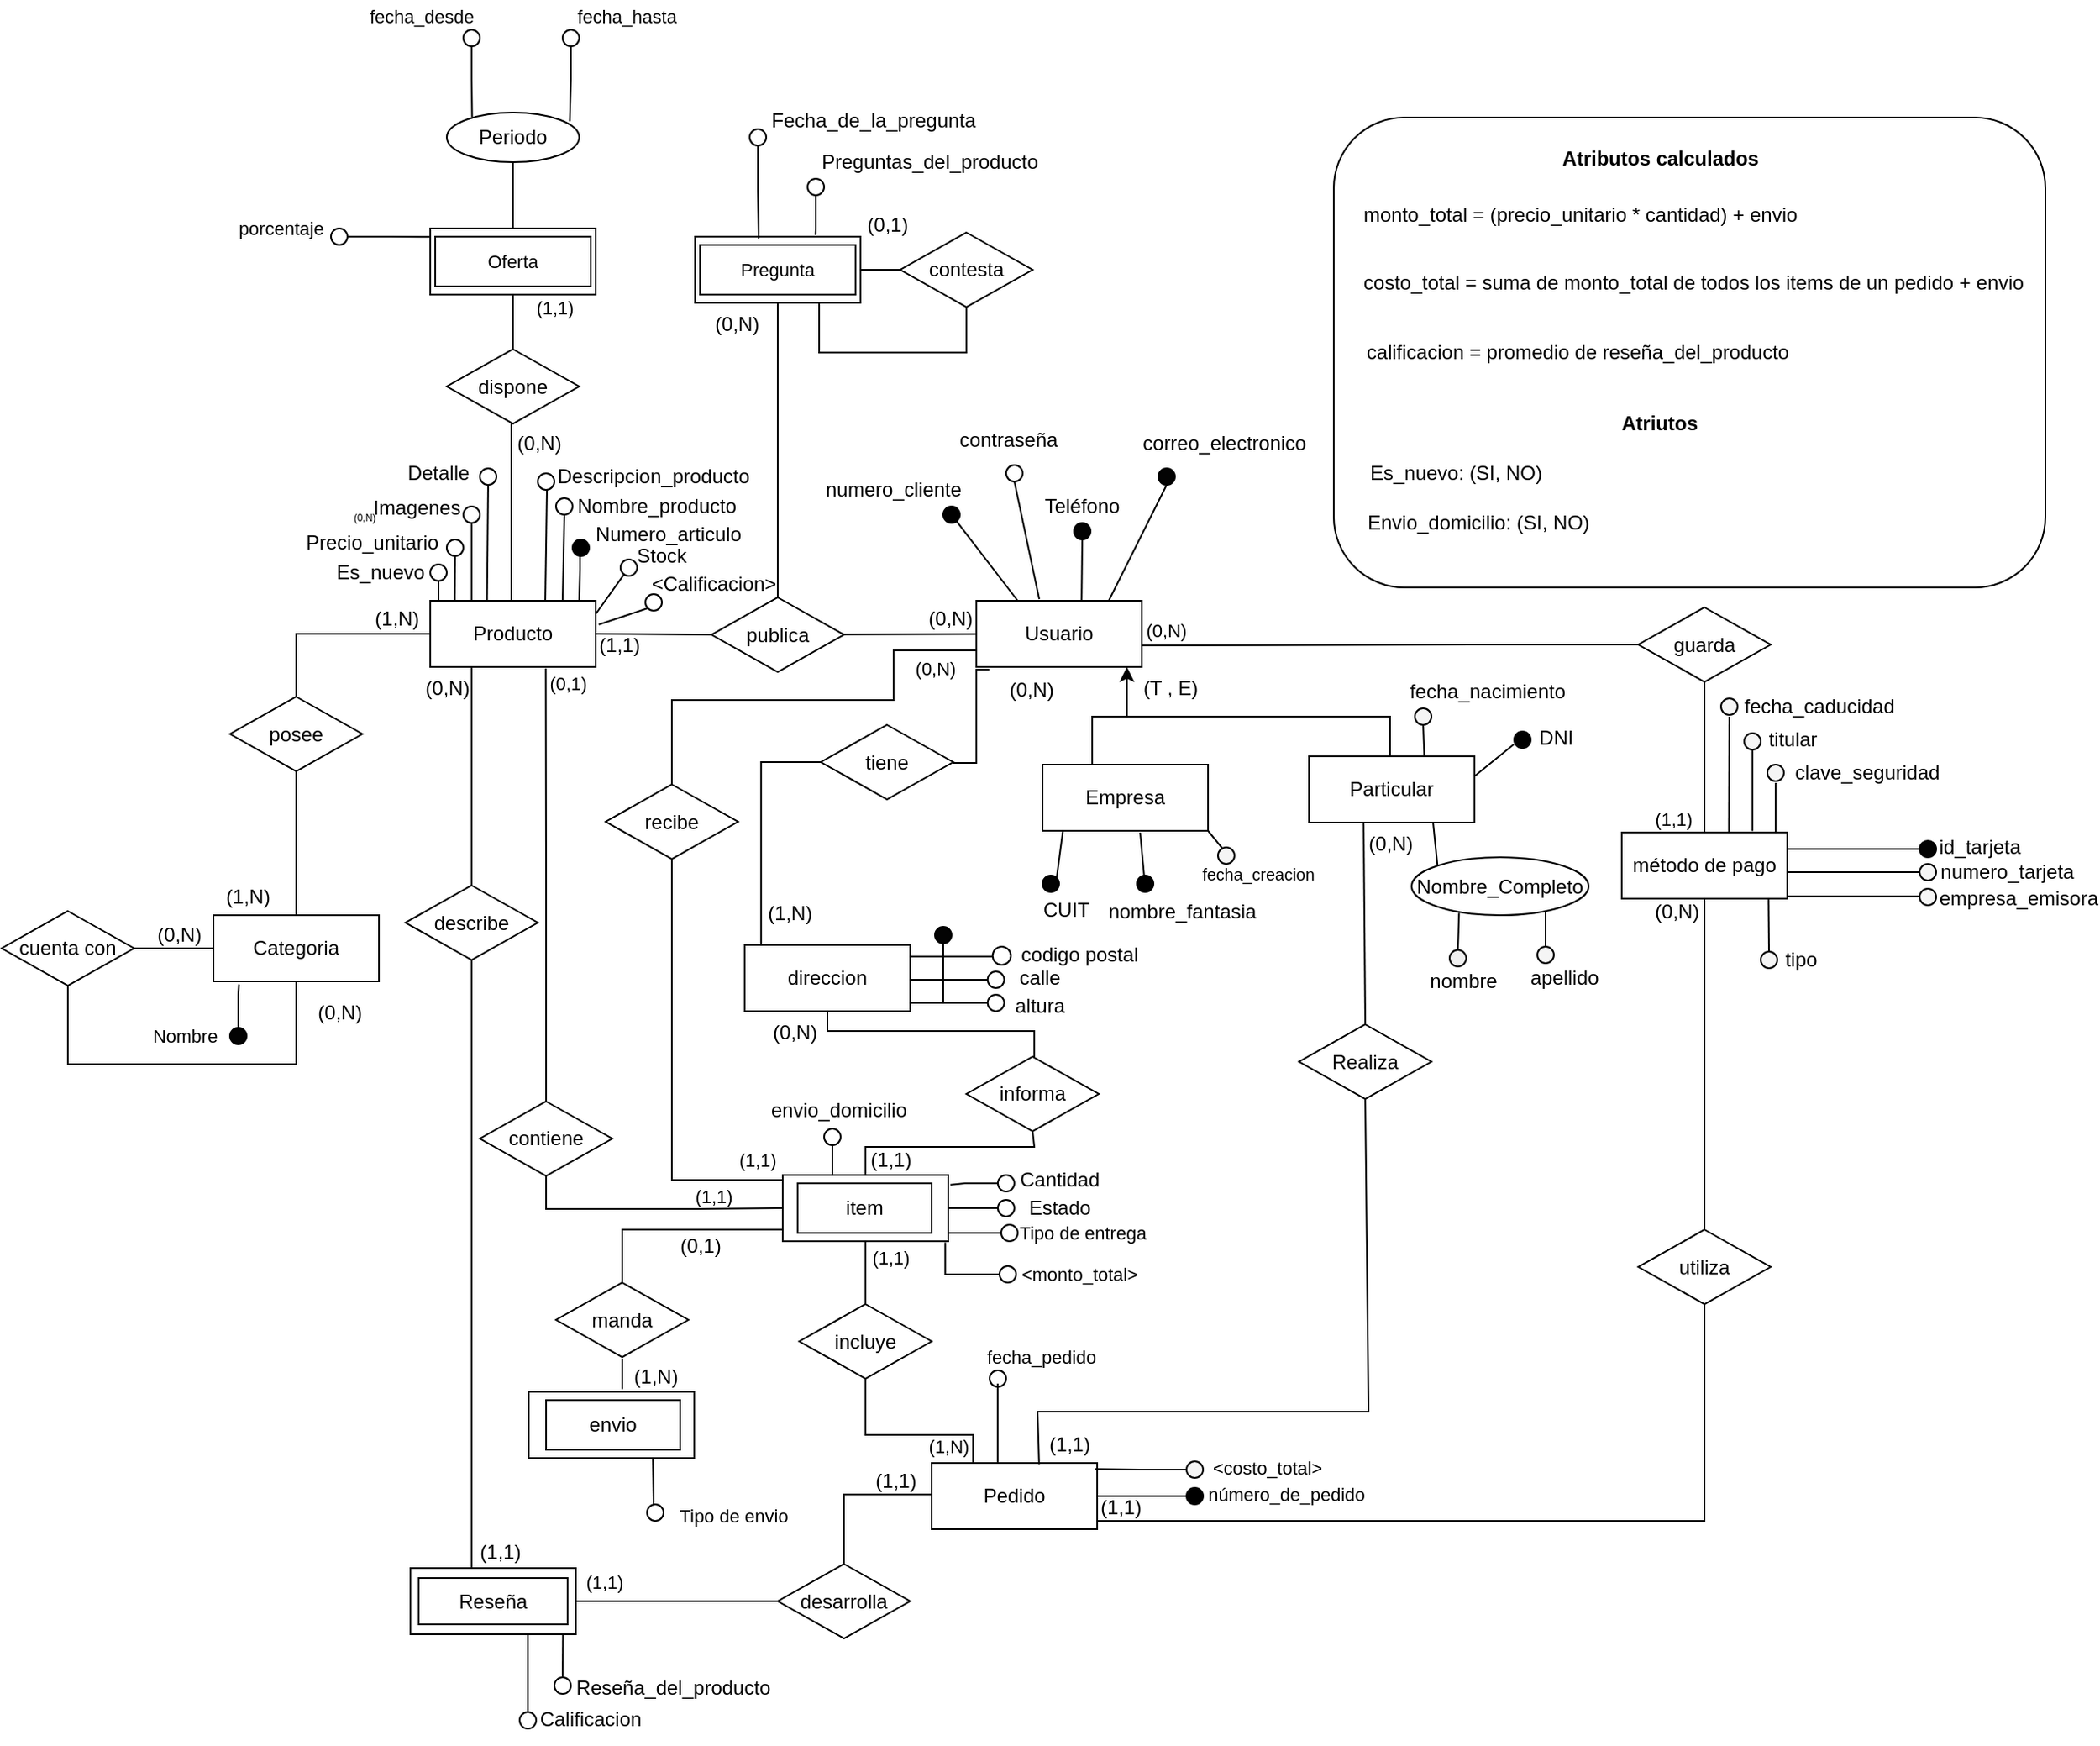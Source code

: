 <mxfile version="22.1.18" type="google" pages="4">
  <diagram id="0eziL2AWD7USY031SQvz" name="Conceptual">
    <mxGraphModel grid="1" page="1" gridSize="10" guides="1" tooltips="1" connect="1" arrows="1" fold="1" pageScale="1" pageWidth="827" pageHeight="1169" math="0" shadow="0">
      <root>
        <mxCell id="0" />
        <mxCell id="1" parent="0" />
        <mxCell id="xH1LNx1R6jmS2wyjnZ7v-12" value="" style="rounded=1;whiteSpace=wrap;html=1;" vertex="1" parent="1">
          <mxGeometry x="596" y="102" width="430" height="284" as="geometry" />
        </mxCell>
        <mxCell id="0vML_EOmjri7gqTxCBo6-1" style="edgeStyle=orthogonalEdgeStyle;shape=connector;rounded=0;orthogonalLoop=1;jettySize=auto;html=1;labelBackgroundColor=default;strokeColor=default;fontFamily=Helvetica;fontSize=11;fontColor=default;endArrow=none;endFill=0;exitX=0;exitY=0.5;exitDx=0;exitDy=0;entryX=0.099;entryY=0.043;entryDx=0;entryDy=0;entryPerimeter=0;" edge="1" parent="1" source="0vML_EOmjri7gqTxCBo6-168" target="MDm2R73rBRdlwk01c4M6-15">
          <mxGeometry relative="1" as="geometry">
            <Array as="points">
              <mxPoint x="250" y="492" />
            </Array>
            <mxPoint x="250" y="614" as="targetPoint" />
          </mxGeometry>
        </mxCell>
        <mxCell id="0vML_EOmjri7gqTxCBo6-2" value="&lt;div&gt;Usuario&lt;/div&gt;" style="whiteSpace=wrap;html=1;align=center;" vertex="1" parent="1">
          <mxGeometry x="380" y="394" width="100" height="40" as="geometry" />
        </mxCell>
        <mxCell id="0vML_EOmjri7gqTxCBo6-3" value="" style="ellipse;whiteSpace=wrap;html=1;aspect=fixed;" vertex="1" parent="1">
          <mxGeometry x="130" y="274" as="geometry" />
        </mxCell>
        <mxCell id="0vML_EOmjri7gqTxCBo6-4" value="" style="ellipse;whiteSpace=wrap;html=1;aspect=fixed;fillColor=#030303;" vertex="1" parent="1">
          <mxGeometry x="490" y="314" width="10" height="10" as="geometry" />
        </mxCell>
        <mxCell id="0vML_EOmjri7gqTxCBo6-5" value="" style="endArrow=none;html=1;rounded=0;entryX=0.5;entryY=1;entryDx=0;entryDy=0;" edge="1" parent="1" target="0vML_EOmjri7gqTxCBo6-4">
          <mxGeometry width="50" height="50" relative="1" as="geometry">
            <mxPoint x="460" y="394" as="sourcePoint" />
            <mxPoint x="510" y="344" as="targetPoint" />
          </mxGeometry>
        </mxCell>
        <mxCell id="0vML_EOmjri7gqTxCBo6-6" value="correo_electronico" style="text;html=1;strokeColor=none;fillColor=none;align=center;verticalAlign=middle;whiteSpace=wrap;rounded=0;" vertex="1" parent="1">
          <mxGeometry x="500" y="284" width="60" height="30" as="geometry" />
        </mxCell>
        <mxCell id="0vML_EOmjri7gqTxCBo6-7" value="" style="endArrow=none;html=1;rounded=0;exitX=0.25;exitY=0;exitDx=0;exitDy=0;" edge="1" parent="1" source="0vML_EOmjri7gqTxCBo6-2" target="0vML_EOmjri7gqTxCBo6-8">
          <mxGeometry width="50" height="50" relative="1" as="geometry">
            <mxPoint x="380" y="414" as="sourcePoint" />
            <mxPoint x="310" y="394" as="targetPoint" />
          </mxGeometry>
        </mxCell>
        <mxCell id="0vML_EOmjri7gqTxCBo6-8" value="" style="ellipse;whiteSpace=wrap;html=1;aspect=fixed;fillColor=#000000;" vertex="1" parent="1">
          <mxGeometry x="360" y="337" width="10" height="10" as="geometry" />
        </mxCell>
        <mxCell id="0vML_EOmjri7gqTxCBo6-9" value="numero_cliente" style="text;html=1;strokeColor=none;fillColor=none;align=center;verticalAlign=middle;whiteSpace=wrap;rounded=0;" vertex="1" parent="1">
          <mxGeometry x="300" y="312" width="60" height="30" as="geometry" />
        </mxCell>
        <mxCell id="0vML_EOmjri7gqTxCBo6-24" value="" style="endArrow=none;html=1;rounded=0;exitX=0.38;exitY=-0.025;exitDx=0;exitDy=0;entryX=0.5;entryY=1;entryDx=0;entryDy=0;exitPerimeter=0;" edge="1" parent="1" source="0vML_EOmjri7gqTxCBo6-2" target="0vML_EOmjri7gqTxCBo6-26">
          <mxGeometry width="50" height="50" relative="1" as="geometry">
            <mxPoint x="220" y="364" as="sourcePoint" />
            <mxPoint x="290" y="334" as="targetPoint" />
          </mxGeometry>
        </mxCell>
        <mxCell id="0vML_EOmjri7gqTxCBo6-25" value="Nombre_Completo" style="ellipse;whiteSpace=wrap;html=1;" vertex="1" parent="1">
          <mxGeometry x="643" y="549" width="107" height="35" as="geometry" />
        </mxCell>
        <mxCell id="0vML_EOmjri7gqTxCBo6-26" value="" style="ellipse;whiteSpace=wrap;html=1;aspect=fixed;" vertex="1" parent="1">
          <mxGeometry x="398" y="312" width="10" height="10" as="geometry" />
        </mxCell>
        <mxCell id="0vML_EOmjri7gqTxCBo6-27" value="contraseña" style="text;html=1;align=center;verticalAlign=middle;resizable=0;points=[];autosize=1;strokeColor=none;fillColor=none;" vertex="1" parent="1">
          <mxGeometry x="359" y="282" width="80" height="30" as="geometry" />
        </mxCell>
        <mxCell id="0vML_EOmjri7gqTxCBo6-28" value="" style="endArrow=none;html=1;rounded=0;exitX=0.757;exitY=0.943;exitDx=0;exitDy=0;exitPerimeter=0;entryX=0.5;entryY=0;entryDx=0;entryDy=0;" edge="1" parent="1" source="0vML_EOmjri7gqTxCBo6-25" target="0vML_EOmjri7gqTxCBo6-30">
          <mxGeometry width="50" height="50" relative="1" as="geometry">
            <mxPoint x="732.0" y="552.5" as="sourcePoint" />
            <mxPoint x="764" y="536" as="targetPoint" />
          </mxGeometry>
        </mxCell>
        <mxCell id="0vML_EOmjri7gqTxCBo6-29" value="" style="ellipse;whiteSpace=wrap;html=1;aspect=fixed;fillColor=#F0F0F0;" vertex="1" parent="1">
          <mxGeometry x="666" y="605" width="10" height="10" as="geometry" />
        </mxCell>
        <mxCell id="0vML_EOmjri7gqTxCBo6-30" value="" style="ellipse;whiteSpace=wrap;html=1;aspect=fixed;fillColor=#F5F5F5;" vertex="1" parent="1">
          <mxGeometry x="719" y="603" width="10" height="10" as="geometry" />
        </mxCell>
        <mxCell id="0vML_EOmjri7gqTxCBo6-31" style="edgeStyle=orthogonalEdgeStyle;rounded=0;orthogonalLoop=1;jettySize=auto;html=1;entryX=0.5;entryY=1;entryDx=0;entryDy=0;exitX=0.5;exitY=0;exitDx=0;exitDy=0;" edge="1" parent="1">
          <mxGeometry relative="1" as="geometry">
            <Array as="points">
              <mxPoint x="450" y="493" />
              <mxPoint x="450" y="464" />
              <mxPoint x="471" y="464" />
            </Array>
            <mxPoint x="432" y="493" as="sourcePoint" />
            <mxPoint x="471.0" y="434" as="targetPoint" />
          </mxGeometry>
        </mxCell>
        <mxCell id="0vML_EOmjri7gqTxCBo6-32" value="Empresa" style="whiteSpace=wrap;html=1;align=center;" vertex="1" parent="1">
          <mxGeometry x="420" y="493" width="100" height="40" as="geometry" />
        </mxCell>
        <mxCell id="0vML_EOmjri7gqTxCBo6-33" value="nombre" style="text;html=1;align=center;verticalAlign=middle;resizable=0;points=[];autosize=1;strokeColor=none;fillColor=none;" vertex="1" parent="1">
          <mxGeometry x="644" y="609" width="60" height="30" as="geometry" />
        </mxCell>
        <mxCell id="0vML_EOmjri7gqTxCBo6-34" value="apellido" style="text;html=1;align=center;verticalAlign=middle;resizable=0;points=[];autosize=1;strokeColor=none;fillColor=none;" vertex="1" parent="1">
          <mxGeometry x="705" y="607" width="60" height="30" as="geometry" />
        </mxCell>
        <mxCell id="0vML_EOmjri7gqTxCBo6-35" value="" style="endArrow=none;html=1;rounded=0;exitX=1.002;exitY=0.297;exitDx=0;exitDy=0;entryX=-0.022;entryY=0.778;entryDx=0;entryDy=0;entryPerimeter=0;exitPerimeter=0;" edge="1" parent="1" source="0vML_EOmjri7gqTxCBo6-36" target="0vML_EOmjri7gqTxCBo6-37">
          <mxGeometry width="50" height="50" relative="1" as="geometry">
            <mxPoint x="671" y="507" as="sourcePoint" />
            <mxPoint x="732" y="498" as="targetPoint" />
          </mxGeometry>
        </mxCell>
        <mxCell id="0vML_EOmjri7gqTxCBo6-36" value="Particular" style="whiteSpace=wrap;html=1;align=center;" vertex="1" parent="1">
          <mxGeometry x="581" y="488" width="100" height="40" as="geometry" />
        </mxCell>
        <mxCell id="0vML_EOmjri7gqTxCBo6-37" value="" style="ellipse;whiteSpace=wrap;html=1;aspect=fixed;fillColor=#000000;" vertex="1" parent="1">
          <mxGeometry x="705" y="473" width="10" height="10" as="geometry" />
        </mxCell>
        <mxCell id="0vML_EOmjri7gqTxCBo6-38" value="DNI" style="text;html=1;align=center;verticalAlign=middle;resizable=0;points=[];autosize=1;strokeColor=none;fillColor=none;" vertex="1" parent="1">
          <mxGeometry x="710" y="462" width="40" height="30" as="geometry" />
        </mxCell>
        <mxCell id="0vML_EOmjri7gqTxCBo6-39" value="" style="endArrow=none;html=1;rounded=0;entryX=0.75;entryY=1;entryDx=0;entryDy=0;exitX=0;exitY=0;exitDx=0;exitDy=0;" edge="1" parent="1" source="0vML_EOmjri7gqTxCBo6-25" target="0vML_EOmjri7gqTxCBo6-36">
          <mxGeometry width="50" height="50" relative="1" as="geometry">
            <mxPoint x="732" y="528" as="sourcePoint" />
            <mxPoint x="664" y="518" as="targetPoint" />
          </mxGeometry>
        </mxCell>
        <mxCell id="0vML_EOmjri7gqTxCBo6-40" value="" style="endArrow=none;html=1;rounded=0;exitX=0.268;exitY=0.962;exitDx=0;exitDy=0;exitPerimeter=0;entryX=0.5;entryY=0;entryDx=0;entryDy=0;" edge="1" parent="1" source="0vML_EOmjri7gqTxCBo6-25" target="0vML_EOmjri7gqTxCBo6-29">
          <mxGeometry width="50" height="50" relative="1" as="geometry">
            <mxPoint x="714.0" y="548.818" as="sourcePoint" />
            <mxPoint x="734" y="526" as="targetPoint" />
          </mxGeometry>
        </mxCell>
        <mxCell id="0vML_EOmjri7gqTxCBo6-41" value="" style="endArrow=none;html=1;rounded=0;exitX=0.697;exitY=0.002;exitDx=0;exitDy=0;exitPerimeter=0;entryX=0.5;entryY=1;entryDx=0;entryDy=0;" edge="1" parent="1" source="0vML_EOmjri7gqTxCBo6-36" target="0vML_EOmjri7gqTxCBo6-42">
          <mxGeometry width="50" height="50" relative="1" as="geometry">
            <mxPoint x="650" y="484" as="sourcePoint" />
            <mxPoint x="651" y="470" as="targetPoint" />
          </mxGeometry>
        </mxCell>
        <mxCell id="0vML_EOmjri7gqTxCBo6-42" value="" style="ellipse;whiteSpace=wrap;html=1;aspect=fixed;fillColor=#F5F5F5;" vertex="1" parent="1">
          <mxGeometry x="645" y="459" width="10" height="10" as="geometry" />
        </mxCell>
        <mxCell id="0vML_EOmjri7gqTxCBo6-43" value="fecha_nacimiento" style="text;html=1;strokeColor=none;fillColor=none;align=center;verticalAlign=middle;whiteSpace=wrap;rounded=0;" vertex="1" parent="1">
          <mxGeometry x="659" y="434" width="60" height="30" as="geometry" />
        </mxCell>
        <mxCell id="0vML_EOmjri7gqTxCBo6-44" value="" style="endArrow=none;html=1;rounded=0;entryX=0.49;entryY=0.001;entryDx=0;entryDy=0;entryPerimeter=0;" edge="1" parent="1" target="0vML_EOmjri7gqTxCBo6-36">
          <mxGeometry width="50" height="50" relative="1" as="geometry">
            <mxPoint x="470" y="464" as="sourcePoint" />
            <mxPoint x="630" y="484" as="targetPoint" />
            <Array as="points">
              <mxPoint x="630" y="464" />
            </Array>
          </mxGeometry>
        </mxCell>
        <mxCell id="0vML_EOmjri7gqTxCBo6-45" value="" style="ellipse;whiteSpace=wrap;html=1;aspect=fixed;fillColor=#030303;" vertex="1" parent="1">
          <mxGeometry x="420" y="560" width="10" height="10" as="geometry" />
        </mxCell>
        <mxCell id="0vML_EOmjri7gqTxCBo6-46" value="" style="ellipse;whiteSpace=wrap;html=1;aspect=fixed;fillColor=#000000;" vertex="1" parent="1">
          <mxGeometry x="477" y="560" width="10" height="10" as="geometry" />
        </mxCell>
        <mxCell id="0vML_EOmjri7gqTxCBo6-47" value="" style="endArrow=none;html=1;rounded=0;exitX=0.3;exitY=0;exitDx=0;exitDy=0;exitPerimeter=0;" edge="1" parent="1" source="0vML_EOmjri7gqTxCBo6-49">
          <mxGeometry width="50" height="50" relative="1" as="geometry">
            <mxPoint x="377" y="484" as="sourcePoint" />
            <mxPoint x="479" y="534" as="targetPoint" />
          </mxGeometry>
        </mxCell>
        <mxCell id="0vML_EOmjri7gqTxCBo6-48" value="" style="endArrow=none;html=1;rounded=0;entryX=0.123;entryY=1.002;entryDx=0;entryDy=0;entryPerimeter=0;exitX=1;exitY=0;exitDx=0;exitDy=0;" edge="1" parent="1" source="0vML_EOmjri7gqTxCBo6-45" target="0vML_EOmjri7gqTxCBo6-32">
          <mxGeometry width="50" height="50" relative="1" as="geometry">
            <mxPoint x="367" y="574" as="sourcePoint" />
            <mxPoint x="417" y="524" as="targetPoint" />
          </mxGeometry>
        </mxCell>
        <mxCell id="0vML_EOmjri7gqTxCBo6-49" value="nombre_fantasia" style="text;html=1;align=center;verticalAlign=middle;resizable=0;points=[];autosize=1;strokeColor=none;fillColor=none;" vertex="1" parent="1">
          <mxGeometry x="449" y="567" width="110" height="30" as="geometry" />
        </mxCell>
        <mxCell id="0vML_EOmjri7gqTxCBo6-50" value="&lt;div&gt;CUIT&lt;/div&gt;" style="text;html=1;align=center;verticalAlign=middle;resizable=0;points=[];autosize=1;strokeColor=none;fillColor=none;" vertex="1" parent="1">
          <mxGeometry x="409" y="566" width="50" height="30" as="geometry" />
        </mxCell>
        <mxCell id="0vML_EOmjri7gqTxCBo6-51" value="" style="ellipse;whiteSpace=wrap;html=1;aspect=fixed;fillColor=#F5F5F5;" vertex="1" parent="1">
          <mxGeometry x="526" y="543" width="10" height="10" as="geometry" />
        </mxCell>
        <mxCell id="0vML_EOmjri7gqTxCBo6-52" value="&lt;font style=&quot;font-size: 10px;&quot;&gt;fecha_creacion&lt;/font&gt;" style="text;html=1;align=center;verticalAlign=middle;resizable=0;points=[];autosize=1;strokeColor=none;fillColor=none;" vertex="1" parent="1">
          <mxGeometry x="500" y="544" width="100" height="30" as="geometry" />
        </mxCell>
        <mxCell id="0vML_EOmjri7gqTxCBo6-53" value="(T , E)" style="text;html=1;align=center;verticalAlign=middle;resizable=0;points=[];autosize=1;strokeColor=none;fillColor=none;" vertex="1" parent="1">
          <mxGeometry x="467" y="431.5" width="60" height="30" as="geometry" />
        </mxCell>
        <mxCell id="0vML_EOmjri7gqTxCBo6-54" style="edgeStyle=orthogonalEdgeStyle;shape=connector;rounded=0;orthogonalLoop=1;jettySize=auto;html=1;labelBackgroundColor=default;strokeColor=default;fontFamily=Helvetica;fontSize=11;fontColor=default;endArrow=none;endFill=0;entryX=0.5;entryY=1;entryDx=0;entryDy=0;exitX=0;exitY=0.25;exitDx=0;exitDy=0;" edge="1" parent="1" source="0vML_EOmjri7gqTxCBo6-56" target="0vML_EOmjri7gqTxCBo6-148">
          <mxGeometry relative="1" as="geometry">
            <mxPoint x="329" y="744" as="targetPoint" />
            <Array as="points">
              <mxPoint x="263" y="744" />
              <mxPoint x="196" y="744" />
            </Array>
          </mxGeometry>
        </mxCell>
        <mxCell id="0vML_EOmjri7gqTxCBo6-55" style="edgeStyle=orthogonalEdgeStyle;shape=connector;rounded=0;orthogonalLoop=1;jettySize=auto;html=1;entryX=0;entryY=0.5;entryDx=0;entryDy=0;labelBackgroundColor=default;strokeColor=default;align=center;verticalAlign=middle;fontFamily=Helvetica;fontSize=11;fontColor=default;endArrow=none;endFill=0;" edge="1" parent="1" source="0vML_EOmjri7gqTxCBo6-56" target="0vML_EOmjri7gqTxCBo6-216">
          <mxGeometry relative="1" as="geometry">
            <Array as="points">
              <mxPoint x="373" y="776" />
              <mxPoint x="373" y="776" />
            </Array>
          </mxGeometry>
        </mxCell>
        <mxCell id="0vML_EOmjri7gqTxCBo6-56" value="item" style="whiteSpace=wrap;html=1;align=center;" vertex="1" parent="1">
          <mxGeometry x="263" y="741" width="100" height="40" as="geometry" />
        </mxCell>
        <mxCell id="0vML_EOmjri7gqTxCBo6-57" value="&lt;div&gt;publica&lt;/div&gt;" style="rhombus;whiteSpace=wrap;html=1;" vertex="1" parent="1">
          <mxGeometry x="220" y="392" width="80" height="45" as="geometry" />
        </mxCell>
        <mxCell id="0vML_EOmjri7gqTxCBo6-58" value="Realiza" style="rhombus;whiteSpace=wrap;html=1;" vertex="1" parent="1">
          <mxGeometry x="575" y="650" width="80" height="45" as="geometry" />
        </mxCell>
        <mxCell id="0vML_EOmjri7gqTxCBo6-59" value="" style="endArrow=none;html=1;rounded=0;" edge="1" parent="1" source="0vML_EOmjri7gqTxCBo6-57" target="0vML_EOmjri7gqTxCBo6-2">
          <mxGeometry width="50" height="50" relative="1" as="geometry">
            <mxPoint x="300" y="464.5" as="sourcePoint" />
            <mxPoint x="370.711" y="414.5" as="targetPoint" />
          </mxGeometry>
        </mxCell>
        <mxCell id="0vML_EOmjri7gqTxCBo6-60" style="edgeStyle=orthogonalEdgeStyle;rounded=0;orthogonalLoop=1;jettySize=auto;html=1;entryX=0.5;entryY=1;entryDx=0;entryDy=0;endArrow=none;endFill=0;" edge="1" parent="1">
          <mxGeometry relative="1" as="geometry">
            <mxPoint x="99.0" y="394.0" as="sourcePoint" />
            <mxPoint x="99.0" y="287" as="targetPoint" />
          </mxGeometry>
        </mxCell>
        <mxCell id="0vML_EOmjri7gqTxCBo6-61" value="Producto" style="whiteSpace=wrap;html=1;align=center;" vertex="1" parent="1">
          <mxGeometry x="50" y="394" width="100" height="40" as="geometry" />
        </mxCell>
        <mxCell id="0vML_EOmjri7gqTxCBo6-62" value="" style="endArrow=none;html=1;rounded=0;exitX=1;exitY=0.5;exitDx=0;exitDy=0;entryX=0;entryY=0.5;entryDx=0;entryDy=0;" edge="1" parent="1" source="0vML_EOmjri7gqTxCBo6-61" target="0vML_EOmjri7gqTxCBo6-57">
          <mxGeometry width="50" height="50" relative="1" as="geometry">
            <mxPoint x="200" y="404" as="sourcePoint" />
            <mxPoint x="250" y="354" as="targetPoint" />
          </mxGeometry>
        </mxCell>
        <mxCell id="0vML_EOmjri7gqTxCBo6-63" style="edgeStyle=orthogonalEdgeStyle;shape=connector;rounded=0;orthogonalLoop=1;jettySize=auto;html=1;entryX=0.5;entryY=1;entryDx=0;entryDy=0;labelBackgroundColor=default;strokeColor=default;fontFamily=Helvetica;fontSize=11;fontColor=default;endArrow=none;endFill=0;exitX=0.16;exitY=0.767;exitDx=0;exitDy=0;exitPerimeter=0;" edge="1" parent="1" source="0vML_EOmjri7gqTxCBo6-202" target="0vML_EOmjri7gqTxCBo6-123">
          <mxGeometry relative="1" as="geometry">
            <mxPoint x="500" y="904" as="sourcePoint" />
            <mxPoint x="920" y="832" as="targetPoint" />
          </mxGeometry>
        </mxCell>
        <mxCell id="0vML_EOmjri7gqTxCBo6-64" value="Pedido" style="whiteSpace=wrap;html=1;align=center;" vertex="1" parent="1">
          <mxGeometry x="353" y="915" width="100" height="40" as="geometry" />
        </mxCell>
        <mxCell id="0vML_EOmjri7gqTxCBo6-65" value="Categoria" style="whiteSpace=wrap;html=1;align=center;" vertex="1" parent="1">
          <mxGeometry x="-81" y="584" width="100" height="40" as="geometry" />
        </mxCell>
        <mxCell id="0vML_EOmjri7gqTxCBo6-66" value="" style="endArrow=none;html=1;rounded=0;entryX=0;entryY=0.5;entryDx=0;entryDy=0;exitX=0.5;exitY=0;exitDx=0;exitDy=0;" edge="1" parent="1" source="0vML_EOmjri7gqTxCBo6-75" target="0vML_EOmjri7gqTxCBo6-61">
          <mxGeometry width="50" height="50" relative="1" as="geometry">
            <mxPoint x="-50" y="414" as="sourcePoint" />
            <mxPoint x="-20" y="387" as="targetPoint" />
            <Array as="points">
              <mxPoint x="-31" y="414" />
            </Array>
          </mxGeometry>
        </mxCell>
        <mxCell id="0vML_EOmjri7gqTxCBo6-68" value="" style="endArrow=none;html=1;rounded=0;entryX=0.5;entryY=1;entryDx=0;entryDy=0;exitX=0.5;exitY=0;exitDx=0;exitDy=0;" edge="1" parent="1" source="0vML_EOmjri7gqTxCBo6-65" target="0vML_EOmjri7gqTxCBo6-75">
          <mxGeometry width="50" height="50" relative="1" as="geometry">
            <mxPoint x="-1" y="570" as="sourcePoint" />
            <mxPoint x="-31" y="504" as="targetPoint" />
          </mxGeometry>
        </mxCell>
        <mxCell id="0vML_EOmjri7gqTxCBo6-69" value="Teléfono" style="text;html=1;strokeColor=none;fillColor=none;align=center;verticalAlign=middle;whiteSpace=wrap;rounded=0;" vertex="1" parent="1">
          <mxGeometry x="414" y="322" width="60" height="30" as="geometry" />
        </mxCell>
        <mxCell id="0vML_EOmjri7gqTxCBo6-70" value="" style="ellipse;whiteSpace=wrap;html=1;aspect=fixed;fillColor=#030303;" vertex="1" parent="1">
          <mxGeometry x="439" y="347" width="10" height="10" as="geometry" />
        </mxCell>
        <mxCell id="0vML_EOmjri7gqTxCBo6-71" value="" style="endArrow=none;html=1;rounded=0;entryX=0.5;entryY=1;entryDx=0;entryDy=0;exitX=0.636;exitY=-0.006;exitDx=0;exitDy=0;exitPerimeter=0;" edge="1" parent="1" source="0vML_EOmjri7gqTxCBo6-2" target="0vML_EOmjri7gqTxCBo6-70">
          <mxGeometry width="50" height="50" relative="1" as="geometry">
            <mxPoint x="450" y="464" as="sourcePoint" />
            <mxPoint x="500" y="414" as="targetPoint" />
          </mxGeometry>
        </mxCell>
        <mxCell id="0vML_EOmjri7gqTxCBo6-72" value="(0,N)" style="text;html=1;align=center;verticalAlign=middle;resizable=0;points=[];autosize=1;strokeColor=none;fillColor=none;" vertex="1" parent="1">
          <mxGeometry x="339" y="390" width="50" height="30" as="geometry" />
        </mxCell>
        <mxCell id="0vML_EOmjri7gqTxCBo6-73" value="(1,1)" style="text;html=1;strokeColor=none;fillColor=none;align=center;verticalAlign=middle;whiteSpace=wrap;rounded=0;" vertex="1" parent="1">
          <mxGeometry x="147" y="414" width="35" height="14" as="geometry" />
        </mxCell>
        <mxCell id="0vML_EOmjri7gqTxCBo6-74" value="" style="whiteSpace=wrap;html=1;align=center;" vertex="1" parent="1">
          <mxGeometry x="50" y="169" width="100" height="40" as="geometry" />
        </mxCell>
        <mxCell id="0vML_EOmjri7gqTxCBo6-75" value="posee" style="rhombus;whiteSpace=wrap;html=1;" vertex="1" parent="1">
          <mxGeometry x="-71" y="452" width="80" height="45" as="geometry" />
        </mxCell>
        <mxCell id="0vML_EOmjri7gqTxCBo6-76" value="(1,N)" style="text;html=1;strokeColor=none;fillColor=none;align=center;verticalAlign=middle;whiteSpace=wrap;rounded=0;" vertex="1" parent="1">
          <mxGeometry y="390" width="60" height="30" as="geometry" />
        </mxCell>
        <mxCell id="0vML_EOmjri7gqTxCBo6-77" value="(1,N)" style="text;html=1;strokeColor=none;fillColor=none;align=center;verticalAlign=middle;whiteSpace=wrap;rounded=0;" vertex="1" parent="1">
          <mxGeometry x="-90" y="558" width="60" height="30" as="geometry" />
        </mxCell>
        <mxCell id="0vML_EOmjri7gqTxCBo6-78" style="edgeStyle=orthogonalEdgeStyle;rounded=0;orthogonalLoop=1;jettySize=auto;html=1;entryX=0.5;entryY=1;entryDx=0;entryDy=0;endArrow=none;endFill=0;" edge="1" parent="1" source="0vML_EOmjri7gqTxCBo6-79" target="0vML_EOmjri7gqTxCBo6-74">
          <mxGeometry relative="1" as="geometry" />
        </mxCell>
        <mxCell id="0vML_EOmjri7gqTxCBo6-79" value="dispone" style="rhombus;whiteSpace=wrap;html=1;" vertex="1" parent="1">
          <mxGeometry x="60" y="242" width="80" height="45" as="geometry" />
        </mxCell>
        <mxCell id="0vML_EOmjri7gqTxCBo6-80" value="" style="endArrow=none;html=1;rounded=0;" edge="1" parent="1" source="0vML_EOmjri7gqTxCBo6-87">
          <mxGeometry width="50" height="50" relative="1" as="geometry">
            <mxPoint x="150" y="402" as="sourcePoint" />
            <mxPoint x="170" y="379" as="targetPoint" />
          </mxGeometry>
        </mxCell>
        <mxCell id="0vML_EOmjri7gqTxCBo6-81" value="" style="endArrow=none;html=1;rounded=0;entryX=0.303;entryY=0.968;entryDx=0;entryDy=0;entryPerimeter=0;" edge="1" parent="1">
          <mxGeometry width="50" height="50" relative="1" as="geometry">
            <mxPoint x="130" y="394" as="sourcePoint" />
            <mxPoint x="131.03" y="341.68" as="targetPoint" />
          </mxGeometry>
        </mxCell>
        <mxCell id="0vML_EOmjri7gqTxCBo6-82" value="" style="endArrow=none;html=1;rounded=0;entryX=0.5;entryY=1;entryDx=0;entryDy=0;" edge="1" parent="1">
          <mxGeometry width="50" height="50" relative="1" as="geometry">
            <mxPoint x="119.5" y="394" as="sourcePoint" />
            <mxPoint x="120.5" y="327" as="targetPoint" />
          </mxGeometry>
        </mxCell>
        <mxCell id="0vML_EOmjri7gqTxCBo6-83" style="edgeStyle=orthogonalEdgeStyle;shape=connector;rounded=0;orthogonalLoop=1;jettySize=auto;html=1;entryX=0.25;entryY=0;entryDx=0;entryDy=0;labelBackgroundColor=default;strokeColor=default;fontFamily=Helvetica;fontSize=11;fontColor=default;endArrow=none;endFill=0;exitX=0.5;exitY=1;exitDx=0;exitDy=0;" edge="1" parent="1" source="0vML_EOmjri7gqTxCBo6-85" target="0vML_EOmjri7gqTxCBo6-64">
          <mxGeometry relative="1" as="geometry">
            <Array as="points">
              <mxPoint x="313" y="898" />
              <mxPoint x="378" y="898" />
            </Array>
            <mxPoint x="313" y="878" as="sourcePoint" />
          </mxGeometry>
        </mxCell>
        <mxCell id="0vML_EOmjri7gqTxCBo6-84" style="edgeStyle=orthogonalEdgeStyle;shape=connector;rounded=0;orthogonalLoop=1;jettySize=auto;html=1;entryX=0.5;entryY=1;entryDx=0;entryDy=0;labelBackgroundColor=default;strokeColor=default;fontFamily=Helvetica;fontSize=11;fontColor=default;endArrow=none;endFill=0;" edge="1" parent="1" source="0vML_EOmjri7gqTxCBo6-85" target="0vML_EOmjri7gqTxCBo6-56">
          <mxGeometry relative="1" as="geometry" />
        </mxCell>
        <mxCell id="0vML_EOmjri7gqTxCBo6-85" value="incluye" style="rhombus;whiteSpace=wrap;html=1;" vertex="1" parent="1">
          <mxGeometry x="273" y="819" width="80" height="45" as="geometry" />
        </mxCell>
        <mxCell id="0vML_EOmjri7gqTxCBo6-86" value="" style="endArrow=none;html=1;rounded=0;" edge="1" parent="1" target="0vML_EOmjri7gqTxCBo6-87">
          <mxGeometry width="50" height="50" relative="1" as="geometry">
            <mxPoint x="150" y="402" as="sourcePoint" />
            <mxPoint x="170" y="379" as="targetPoint" />
          </mxGeometry>
        </mxCell>
        <mxCell id="0vML_EOmjri7gqTxCBo6-87" value="" style="ellipse;whiteSpace=wrap;html=1;aspect=fixed;" vertex="1" parent="1">
          <mxGeometry x="165" y="369" width="10" height="10" as="geometry" />
        </mxCell>
        <mxCell id="0vML_EOmjri7gqTxCBo6-88" value="" style="ellipse;whiteSpace=wrap;html=1;aspect=fixed;" vertex="1" parent="1">
          <mxGeometry x="126" y="332" width="10" height="10" as="geometry" />
        </mxCell>
        <mxCell id="0vML_EOmjri7gqTxCBo6-89" value="" style="ellipse;whiteSpace=wrap;html=1;aspect=fixed;" vertex="1" parent="1">
          <mxGeometry x="115" y="317" width="10" height="10" as="geometry" />
        </mxCell>
        <mxCell id="0vML_EOmjri7gqTxCBo6-90" value="Stock" style="text;html=1;strokeColor=none;fillColor=none;align=center;verticalAlign=middle;whiteSpace=wrap;rounded=0;" vertex="1" parent="1">
          <mxGeometry x="175" y="362" width="30" height="10" as="geometry" />
        </mxCell>
        <mxCell id="0vML_EOmjri7gqTxCBo6-91" value="Nombre_producto" style="text;html=1;strokeColor=none;fillColor=none;align=center;verticalAlign=middle;whiteSpace=wrap;rounded=0;" vertex="1" parent="1">
          <mxGeometry x="137" y="333" width="100" height="7" as="geometry" />
        </mxCell>
        <mxCell id="0vML_EOmjri7gqTxCBo6-92" style="edgeStyle=orthogonalEdgeStyle;shape=connector;rounded=0;orthogonalLoop=1;jettySize=auto;html=1;entryX=0.154;entryY=1.045;entryDx=0;entryDy=0;entryPerimeter=0;labelBackgroundColor=default;strokeColor=default;fontFamily=Helvetica;fontSize=11;fontColor=default;endArrow=none;endFill=0;" edge="1" parent="1" source="0vML_EOmjri7gqTxCBo6-93" target="0vML_EOmjri7gqTxCBo6-65">
          <mxGeometry relative="1" as="geometry" />
        </mxCell>
        <mxCell id="0vML_EOmjri7gqTxCBo6-93" value="" style="ellipse;whiteSpace=wrap;html=1;aspect=fixed;fillColor=#030303;" vertex="1" parent="1">
          <mxGeometry x="-71" y="652" width="10" height="10" as="geometry" />
        </mxCell>
        <mxCell id="0vML_EOmjri7gqTxCBo6-94" value="Descripcion_producto" style="text;html=1;strokeColor=none;fillColor=none;align=center;verticalAlign=middle;whiteSpace=wrap;rounded=0;" vertex="1" parent="1">
          <mxGeometry x="130" y="314" width="110" height="10" as="geometry" />
        </mxCell>
        <mxCell id="0vML_EOmjri7gqTxCBo6-95" style="edgeStyle=orthogonalEdgeStyle;shape=connector;rounded=0;orthogonalLoop=1;jettySize=auto;html=1;labelBackgroundColor=default;strokeColor=default;fontFamily=Helvetica;fontSize=11;fontColor=default;endArrow=none;endFill=0;entryX=0.985;entryY=-0.006;entryDx=0;entryDy=0;entryPerimeter=0;exitX=0.5;exitY=1;exitDx=0;exitDy=0;" edge="1" parent="1">
          <mxGeometry relative="1" as="geometry">
            <mxPoint x="140" y="393.76" as="targetPoint" />
            <mxPoint x="141.5" y="364" as="sourcePoint" />
            <Array as="points">
              <mxPoint x="140.5" y="364" />
              <mxPoint x="140.5" y="375" />
              <mxPoint x="140.5" y="375" />
            </Array>
          </mxGeometry>
        </mxCell>
        <mxCell id="0vML_EOmjri7gqTxCBo6-96" value="" style="ellipse;whiteSpace=wrap;html=1;aspect=fixed;fillColor=#000000;" vertex="1" parent="1">
          <mxGeometry x="136" y="357" width="10" height="10" as="geometry" />
        </mxCell>
        <mxCell id="0vML_EOmjri7gqTxCBo6-97" value="Nombre" style="text;html=1;strokeColor=none;fillColor=none;align=center;verticalAlign=middle;whiteSpace=wrap;rounded=0;fontSize=11;fontFamily=Helvetica;fontColor=default;" vertex="1" parent="1">
          <mxGeometry x="-115" y="647.5" width="34" height="19" as="geometry" />
        </mxCell>
        <mxCell id="0vML_EOmjri7gqTxCBo6-98" value="Numero_articulo" style="text;html=1;strokeColor=none;fillColor=none;align=center;verticalAlign=middle;whiteSpace=wrap;rounded=0;" vertex="1" parent="1">
          <mxGeometry x="164" y="339" width="60" height="30" as="geometry" />
        </mxCell>
        <mxCell id="0vML_EOmjri7gqTxCBo6-99" value="" style="endArrow=none;html=1;rounded=0;entryX=0.343;entryY=-0.006;entryDx=0;entryDy=0;entryPerimeter=0;" edge="1" parent="1" source="0vML_EOmjri7gqTxCBo6-100" target="0vML_EOmjri7gqTxCBo6-61">
          <mxGeometry width="50" height="50" relative="1" as="geometry">
            <mxPoint x="75" y="394" as="sourcePoint" />
            <mxPoint x="75" y="344" as="targetPoint" />
          </mxGeometry>
        </mxCell>
        <mxCell id="0vML_EOmjri7gqTxCBo6-100" value="" style="ellipse;whiteSpace=wrap;html=1;aspect=fixed;" vertex="1" parent="1">
          <mxGeometry x="80" y="314" width="10" height="10" as="geometry" />
        </mxCell>
        <mxCell id="0vML_EOmjri7gqTxCBo6-101" value="" style="ellipse;whiteSpace=wrap;html=1;aspect=fixed;" vertex="1" parent="1">
          <mxGeometry x="70" y="337" width="10" height="10" as="geometry" />
        </mxCell>
        <mxCell id="0vML_EOmjri7gqTxCBo6-102" value="" style="endArrow=none;html=1;rounded=0;entryX=0.5;entryY=1;entryDx=0;entryDy=0;exitX=0.25;exitY=0;exitDx=0;exitDy=0;" edge="1" parent="1" source="0vML_EOmjri7gqTxCBo6-61" target="0vML_EOmjri7gqTxCBo6-101">
          <mxGeometry width="50" height="50" relative="1" as="geometry">
            <mxPoint x="50" y="374" as="sourcePoint" />
            <mxPoint x="100" y="324" as="targetPoint" />
          </mxGeometry>
        </mxCell>
        <mxCell id="0vML_EOmjri7gqTxCBo6-103" value="" style="ellipse;whiteSpace=wrap;html=1;aspect=fixed;" vertex="1" parent="1">
          <mxGeometry x="60" y="357" width="10" height="10" as="geometry" />
        </mxCell>
        <mxCell id="0vML_EOmjri7gqTxCBo6-104" value="" style="endArrow=none;html=1;rounded=0;entryX=0.5;entryY=1;entryDx=0;entryDy=0;exitX=0.148;exitY=-0.003;exitDx=0;exitDy=0;exitPerimeter=0;" edge="1" parent="1" source="0vML_EOmjri7gqTxCBo6-61" target="0vML_EOmjri7gqTxCBo6-103">
          <mxGeometry width="50" height="50" relative="1" as="geometry">
            <mxPoint x="50" y="374" as="sourcePoint" />
            <mxPoint x="100" y="324" as="targetPoint" />
          </mxGeometry>
        </mxCell>
        <mxCell id="0vML_EOmjri7gqTxCBo6-105" value="Detalle" style="text;html=1;strokeColor=none;fillColor=none;align=center;verticalAlign=middle;whiteSpace=wrap;rounded=0;" vertex="1" parent="1">
          <mxGeometry x="40" y="307" width="30" height="20" as="geometry" />
        </mxCell>
        <mxCell id="0vML_EOmjri7gqTxCBo6-106" style="edgeStyle=orthogonalEdgeStyle;shape=connector;rounded=0;orthogonalLoop=1;jettySize=auto;html=1;entryX=0.988;entryY=0.09;entryDx=0;entryDy=0;entryPerimeter=0;labelBackgroundColor=default;strokeColor=default;fontFamily=Helvetica;fontSize=11;fontColor=default;endArrow=none;endFill=0;" edge="1" parent="1" source="0vML_EOmjri7gqTxCBo6-107" target="0vML_EOmjri7gqTxCBo6-64">
          <mxGeometry relative="1" as="geometry" />
        </mxCell>
        <mxCell id="0vML_EOmjri7gqTxCBo6-107" value="" style="ellipse;whiteSpace=wrap;html=1;aspect=fixed;fillColor=#F5F5F5;" vertex="1" parent="1">
          <mxGeometry x="507" y="914" width="10" height="10" as="geometry" />
        </mxCell>
        <mxCell id="0vML_EOmjri7gqTxCBo6-108" value="Imagenes" style="text;html=1;strokeColor=none;fillColor=none;align=center;verticalAlign=middle;whiteSpace=wrap;rounded=0;" vertex="1" parent="1">
          <mxGeometry x="17" y="334" width="50" height="8" as="geometry" />
        </mxCell>
        <mxCell id="0vML_EOmjri7gqTxCBo6-109" style="edgeStyle=orthogonalEdgeStyle;shape=connector;rounded=0;orthogonalLoop=1;jettySize=auto;html=1;entryX=1;entryY=0.5;entryDx=0;entryDy=0;labelBackgroundColor=default;strokeColor=default;fontFamily=Helvetica;fontSize=11;fontColor=default;endArrow=none;endFill=0;" edge="1" parent="1" source="0vML_EOmjri7gqTxCBo6-110" target="0vML_EOmjri7gqTxCBo6-64">
          <mxGeometry relative="1" as="geometry" />
        </mxCell>
        <mxCell id="0vML_EOmjri7gqTxCBo6-110" value="" style="ellipse;whiteSpace=wrap;html=1;aspect=fixed;fillColor=#000000;" vertex="1" parent="1">
          <mxGeometry x="507" y="930" width="10" height="10" as="geometry" />
        </mxCell>
        <mxCell id="0vML_EOmjri7gqTxCBo6-111" value="número_de_pedido" style="text;html=1;align=center;verticalAlign=middle;resizable=0;points=[];autosize=1;strokeColor=none;fillColor=none;fontSize=11;fontFamily=Helvetica;fontColor=default;perimeterSpacing=1;" vertex="1" parent="1">
          <mxGeometry x="507" y="919" width="120" height="30" as="geometry" />
        </mxCell>
        <mxCell id="0vML_EOmjri7gqTxCBo6-112" value="" style="ellipse;whiteSpace=wrap;html=1;aspect=fixed;" vertex="1" parent="1">
          <mxGeometry x="50" y="372" width="10" height="10" as="geometry" />
        </mxCell>
        <mxCell id="0vML_EOmjri7gqTxCBo6-113" value="&amp;lt;costo_total&amp;gt;" style="text;html=1;strokeColor=none;fillColor=none;align=center;verticalAlign=middle;whiteSpace=wrap;rounded=0;fontSize=11;fontFamily=Helvetica;fontColor=default;" vertex="1" parent="1">
          <mxGeometry x="526" y="906" width="60" height="24" as="geometry" />
        </mxCell>
        <mxCell id="0vML_EOmjri7gqTxCBo6-114" value="" style="endArrow=none;html=1;rounded=0;entryX=0.5;entryY=1;entryDx=0;entryDy=0;" edge="1" parent="1" target="0vML_EOmjri7gqTxCBo6-112">
          <mxGeometry width="50" height="50" relative="1" as="geometry">
            <mxPoint x="55" y="394" as="sourcePoint" />
            <mxPoint x="100" y="354" as="targetPoint" />
          </mxGeometry>
        </mxCell>
        <mxCell id="0vML_EOmjri7gqTxCBo6-115" value="Es_nuevo" style="text;html=1;strokeColor=none;fillColor=none;align=center;verticalAlign=middle;whiteSpace=wrap;rounded=0;" vertex="1" parent="1">
          <mxGeometry x="-30" y="362" width="100" height="30" as="geometry" />
        </mxCell>
        <mxCell id="0vML_EOmjri7gqTxCBo6-116" value="Precio_unitario" style="text;html=1;strokeColor=none;fillColor=none;align=center;verticalAlign=middle;whiteSpace=wrap;rounded=0;" vertex="1" parent="1">
          <mxGeometry x="-10" y="344" width="50" height="30" as="geometry" />
        </mxCell>
        <mxCell id="0vML_EOmjri7gqTxCBo6-117" style="edgeStyle=orthogonalEdgeStyle;shape=connector;rounded=0;orthogonalLoop=1;jettySize=auto;html=1;entryX=0.698;entryY=1.021;entryDx=0;entryDy=0;entryPerimeter=0;labelBackgroundColor=default;strokeColor=default;fontFamily=Helvetica;fontSize=11;fontColor=default;endArrow=none;endFill=0;" edge="1" parent="1" source="0vML_EOmjri7gqTxCBo6-119" target="0vML_EOmjri7gqTxCBo6-61">
          <mxGeometry relative="1" as="geometry">
            <Array as="points" />
          </mxGeometry>
        </mxCell>
        <mxCell id="0vML_EOmjri7gqTxCBo6-118" style="edgeStyle=orthogonalEdgeStyle;shape=connector;rounded=0;orthogonalLoop=1;jettySize=auto;html=1;entryX=0;entryY=0.5;entryDx=0;entryDy=0;labelBackgroundColor=default;strokeColor=default;fontFamily=Helvetica;fontSize=11;fontColor=default;endArrow=none;endFill=0;exitX=0.5;exitY=1;exitDx=0;exitDy=0;" edge="1" parent="1" source="0vML_EOmjri7gqTxCBo6-119" target="0vML_EOmjri7gqTxCBo6-56">
          <mxGeometry relative="1" as="geometry">
            <mxPoint x="160" y="809" as="sourcePoint" />
          </mxGeometry>
        </mxCell>
        <mxCell id="0vML_EOmjri7gqTxCBo6-119" value="contiene" style="rhombus;whiteSpace=wrap;html=1;" vertex="1" parent="1">
          <mxGeometry x="80" y="696.5" width="80" height="45" as="geometry" />
        </mxCell>
        <mxCell id="0vML_EOmjri7gqTxCBo6-120" value="método de pago" style="whiteSpace=wrap;html=1;align=center;" vertex="1" parent="1">
          <mxGeometry x="770" y="534" width="100" height="40" as="geometry" />
        </mxCell>
        <mxCell id="0vML_EOmjri7gqTxCBo6-121" style="edgeStyle=orthogonalEdgeStyle;shape=connector;rounded=0;orthogonalLoop=1;jettySize=auto;html=1;entryX=1;entryY=0.5;entryDx=0;entryDy=0;labelBackgroundColor=default;strokeColor=default;fontFamily=Helvetica;fontSize=11;fontColor=default;endArrow=none;endFill=0;" edge="1" parent="1" source="0vML_EOmjri7gqTxCBo6-124" target="0vML_EOmjri7gqTxCBo6-2">
          <mxGeometry relative="1" as="geometry">
            <Array as="points">
              <mxPoint x="680" y="421" />
              <mxPoint x="480" y="421" />
            </Array>
          </mxGeometry>
        </mxCell>
        <mxCell id="0vML_EOmjri7gqTxCBo6-122" style="edgeStyle=orthogonalEdgeStyle;shape=connector;rounded=0;orthogonalLoop=1;jettySize=auto;html=1;entryX=0.5;entryY=0;entryDx=0;entryDy=0;labelBackgroundColor=default;strokeColor=default;fontFamily=Helvetica;fontSize=11;fontColor=default;endArrow=none;endFill=0;" edge="1" parent="1" source="0vML_EOmjri7gqTxCBo6-124" target="0vML_EOmjri7gqTxCBo6-120">
          <mxGeometry relative="1" as="geometry" />
        </mxCell>
        <mxCell id="0vML_EOmjri7gqTxCBo6-123" value="utiliza" style="rhombus;whiteSpace=wrap;html=1;" vertex="1" parent="1">
          <mxGeometry x="780" y="774" width="80" height="45" as="geometry" />
        </mxCell>
        <mxCell id="0vML_EOmjri7gqTxCBo6-124" value="&lt;div&gt;guarda&lt;/div&gt;" style="rhombus;whiteSpace=wrap;html=1;" vertex="1" parent="1">
          <mxGeometry x="780" y="398" width="80" height="45" as="geometry" />
        </mxCell>
        <mxCell id="0vML_EOmjri7gqTxCBo6-125" value="" style="endArrow=none;html=1;rounded=0;" edge="1" parent="1">
          <mxGeometry width="50" height="50" relative="1" as="geometry">
            <mxPoint x="870" y="544" as="sourcePoint" />
            <mxPoint x="950" y="544" as="targetPoint" />
          </mxGeometry>
        </mxCell>
        <mxCell id="0vML_EOmjri7gqTxCBo6-126" style="edgeStyle=orthogonalEdgeStyle;shape=connector;rounded=0;orthogonalLoop=1;jettySize=auto;html=1;entryX=0.5;entryY=1;entryDx=0;entryDy=0;labelBackgroundColor=default;strokeColor=default;fontFamily=Helvetica;fontSize=11;fontColor=default;endArrow=none;endFill=0;" edge="1" parent="1" source="0vML_EOmjri7gqTxCBo6-123" target="0vML_EOmjri7gqTxCBo6-120">
          <mxGeometry relative="1" as="geometry" />
        </mxCell>
        <mxCell id="0vML_EOmjri7gqTxCBo6-127" value="" style="endArrow=none;html=1;rounded=0;" edge="1" parent="1">
          <mxGeometry width="50" height="50" relative="1" as="geometry">
            <mxPoint x="870" y="558" as="sourcePoint" />
            <mxPoint x="950" y="558" as="targetPoint" />
          </mxGeometry>
        </mxCell>
        <mxCell id="0vML_EOmjri7gqTxCBo6-128" value="(0,N)" style="text;html=1;strokeColor=none;fillColor=none;align=center;verticalAlign=middle;whiteSpace=wrap;rounded=0;fontSize=11;fontFamily=Helvetica;fontColor=default;" vertex="1" parent="1">
          <mxGeometry x="477" y="404" width="36" height="16" as="geometry" />
        </mxCell>
        <mxCell id="0vML_EOmjri7gqTxCBo6-129" value="" style="endArrow=none;html=1;rounded=0;" edge="1" parent="1">
          <mxGeometry width="50" height="50" relative="1" as="geometry">
            <mxPoint x="870" y="572.67" as="sourcePoint" />
            <mxPoint x="950" y="572.67" as="targetPoint" />
          </mxGeometry>
        </mxCell>
        <mxCell id="0vML_EOmjri7gqTxCBo6-130" value="(1,1)" style="text;html=1;strokeColor=none;fillColor=none;align=center;verticalAlign=middle;whiteSpace=wrap;rounded=0;fontSize=11;fontFamily=Helvetica;fontColor=default;" vertex="1" parent="1">
          <mxGeometry x="788" y="514" width="27" height="23" as="geometry" />
        </mxCell>
        <mxCell id="0vML_EOmjri7gqTxCBo6-131" value="" style="ellipse;whiteSpace=wrap;html=1;aspect=fixed;fillColor=#030303;" vertex="1" parent="1">
          <mxGeometry x="950" y="539" width="10" height="10" as="geometry" />
        </mxCell>
        <mxCell id="0vML_EOmjri7gqTxCBo6-132" value="" style="ellipse;whiteSpace=wrap;html=1;aspect=fixed;fillColor=#F5F5F5;" vertex="1" parent="1">
          <mxGeometry x="950" y="553" width="10" height="10" as="geometry" />
        </mxCell>
        <mxCell id="0vML_EOmjri7gqTxCBo6-133" value="" style="ellipse;whiteSpace=wrap;html=1;aspect=fixed;fillColor=#F5F5F5;" vertex="1" parent="1">
          <mxGeometry x="950" y="568" width="10" height="10" as="geometry" />
        </mxCell>
        <mxCell id="0vML_EOmjri7gqTxCBo6-134" value="id_tarjeta" style="text;html=1;strokeColor=none;fillColor=none;align=center;verticalAlign=middle;whiteSpace=wrap;rounded=0;" vertex="1" parent="1">
          <mxGeometry x="973" y="540" width="27" height="5" as="geometry" />
        </mxCell>
        <mxCell id="0vML_EOmjri7gqTxCBo6-135" value="numero_tarjeta" style="text;html=1;strokeColor=none;fillColor=none;align=center;verticalAlign=middle;whiteSpace=wrap;rounded=0;" vertex="1" parent="1">
          <mxGeometry x="973" y="543" width="60" height="30" as="geometry" />
        </mxCell>
        <mxCell id="0vML_EOmjri7gqTxCBo6-136" value="empresa_emisora" style="text;html=1;strokeColor=none;fillColor=none;align=center;verticalAlign=middle;whiteSpace=wrap;rounded=0;" vertex="1" parent="1">
          <mxGeometry x="980" y="559" width="60" height="30" as="geometry" />
        </mxCell>
        <mxCell id="0vML_EOmjri7gqTxCBo6-137" value="Oferta" style="rounded=0;whiteSpace=wrap;html=1;fontFamily=Helvetica;fontSize=11;fontColor=default;" vertex="1" parent="1">
          <mxGeometry x="53" y="174" width="94" height="30" as="geometry" />
        </mxCell>
        <mxCell id="0vML_EOmjri7gqTxCBo6-138" value="Periodo" style="ellipse;whiteSpace=wrap;html=1;" vertex="1" parent="1">
          <mxGeometry x="60" y="99" width="80" height="30" as="geometry" />
        </mxCell>
        <mxCell id="0vML_EOmjri7gqTxCBo6-139" value="(1,1)" style="text;html=1;strokeColor=none;fillColor=none;align=center;verticalAlign=middle;whiteSpace=wrap;rounded=0;fontSize=11;fontFamily=Helvetica;fontColor=default;" vertex="1" parent="1">
          <mxGeometry x="103" y="207" width="45" height="20" as="geometry" />
        </mxCell>
        <mxCell id="0vML_EOmjri7gqTxCBo6-140" style="edgeStyle=orthogonalEdgeStyle;shape=connector;rounded=0;orthogonalLoop=1;jettySize=auto;html=1;entryX=0.191;entryY=0.095;entryDx=0;entryDy=0;entryPerimeter=0;labelBackgroundColor=default;strokeColor=default;fontFamily=Helvetica;fontSize=11;fontColor=default;endArrow=none;endFill=0;" edge="1" parent="1" source="0vML_EOmjri7gqTxCBo6-141" target="0vML_EOmjri7gqTxCBo6-138">
          <mxGeometry relative="1" as="geometry" />
        </mxCell>
        <mxCell id="0vML_EOmjri7gqTxCBo6-141" value="" style="ellipse;whiteSpace=wrap;html=1;aspect=fixed;" vertex="1" parent="1">
          <mxGeometry x="70" y="49" width="10" height="10" as="geometry" />
        </mxCell>
        <mxCell id="0vML_EOmjri7gqTxCBo6-142" style="edgeStyle=orthogonalEdgeStyle;shape=connector;rounded=0;orthogonalLoop=1;jettySize=auto;html=1;entryX=0.5;entryY=0;entryDx=0;entryDy=0;labelBackgroundColor=default;strokeColor=default;fontFamily=Helvetica;fontSize=11;fontColor=default;endArrow=none;endFill=0;" edge="1" parent="1" source="0vML_EOmjri7gqTxCBo6-138" target="0vML_EOmjri7gqTxCBo6-74">
          <mxGeometry relative="1" as="geometry" />
        </mxCell>
        <mxCell id="0vML_EOmjri7gqTxCBo6-143" style="edgeStyle=orthogonalEdgeStyle;shape=connector;rounded=0;orthogonalLoop=1;jettySize=auto;html=1;entryX=0.929;entryY=0.175;entryDx=0;entryDy=0;entryPerimeter=0;labelBackgroundColor=default;strokeColor=default;fontFamily=Helvetica;fontSize=11;fontColor=default;endArrow=none;endFill=0;" edge="1" parent="1" source="0vML_EOmjri7gqTxCBo6-144" target="0vML_EOmjri7gqTxCBo6-138">
          <mxGeometry relative="1" as="geometry" />
        </mxCell>
        <mxCell id="0vML_EOmjri7gqTxCBo6-144" value="" style="ellipse;whiteSpace=wrap;html=1;aspect=fixed;" vertex="1" parent="1">
          <mxGeometry x="130" y="49" width="10" height="10" as="geometry" />
        </mxCell>
        <mxCell id="0vML_EOmjri7gqTxCBo6-145" value="fecha_desde" style="text;html=1;strokeColor=none;fillColor=none;align=center;verticalAlign=middle;whiteSpace=wrap;rounded=0;fontSize=11;fontFamily=Helvetica;fontColor=default;" vertex="1" parent="1">
          <mxGeometry x="15" y="31" width="60" height="20" as="geometry" />
        </mxCell>
        <mxCell id="0vML_EOmjri7gqTxCBo6-146" value="fecha_hasta" style="text;html=1;strokeColor=none;fillColor=none;align=center;verticalAlign=middle;whiteSpace=wrap;rounded=0;fontSize=11;fontFamily=Helvetica;fontColor=default;" vertex="1" parent="1">
          <mxGeometry x="138.5" y="31" width="60" height="20" as="geometry" />
        </mxCell>
        <mxCell id="0vML_EOmjri7gqTxCBo6-147" style="edgeStyle=orthogonalEdgeStyle;shape=connector;rounded=0;orthogonalLoop=1;jettySize=auto;html=1;labelBackgroundColor=default;strokeColor=default;fontFamily=Helvetica;fontSize=11;fontColor=default;endArrow=none;endFill=0;exitX=0.5;exitY=0;exitDx=0;exitDy=0;" edge="1" parent="1" source="0vML_EOmjri7gqTxCBo6-148">
          <mxGeometry relative="1" as="geometry">
            <mxPoint x="380" y="418" as="targetPoint" />
            <Array as="points">
              <mxPoint x="270" y="454" />
              <mxPoint x="330" y="454" />
              <mxPoint x="330" y="424" />
              <mxPoint x="381" y="424" />
            </Array>
          </mxGeometry>
        </mxCell>
        <mxCell id="0vML_EOmjri7gqTxCBo6-148" value="recibe" style="rhombus;whiteSpace=wrap;html=1;" vertex="1" parent="1">
          <mxGeometry x="156" y="505" width="80" height="45" as="geometry" />
        </mxCell>
        <mxCell id="0vML_EOmjri7gqTxCBo6-149" value="fecha_caducidad" style="text;html=1;align=center;verticalAlign=middle;resizable=0;points=[];autosize=1;strokeColor=none;fillColor=none;" vertex="1" parent="1">
          <mxGeometry x="834" y="443" width="110" height="30" as="geometry" />
        </mxCell>
        <mxCell id="0vML_EOmjri7gqTxCBo6-150" value="titular" style="text;html=1;align=center;verticalAlign=middle;resizable=0;points=[];autosize=1;strokeColor=none;fillColor=none;" vertex="1" parent="1">
          <mxGeometry x="848" y="463" width="50" height="30" as="geometry" />
        </mxCell>
        <mxCell id="0vML_EOmjri7gqTxCBo6-151" value="clave_seguridad" style="text;html=1;align=center;verticalAlign=middle;resizable=0;points=[];autosize=1;strokeColor=none;fillColor=none;" vertex="1" parent="1">
          <mxGeometry x="863" y="483" width="110" height="30" as="geometry" />
        </mxCell>
        <mxCell id="0vML_EOmjri7gqTxCBo6-152" value="" style="endArrow=none;html=1;rounded=0;entryX=0.93;entryY=-0.024;entryDx=0;entryDy=0;entryPerimeter=0;" edge="1" parent="1">
          <mxGeometry width="50" height="50" relative="1" as="geometry">
            <mxPoint x="863" y="504" as="sourcePoint" />
            <mxPoint x="863" y="534.04" as="targetPoint" />
          </mxGeometry>
        </mxCell>
        <mxCell id="0vML_EOmjri7gqTxCBo6-153" value="" style="ellipse;whiteSpace=wrap;html=1;aspect=fixed;fillColor=#F5F5F5;" vertex="1" parent="1">
          <mxGeometry x="858" y="493" width="10" height="10" as="geometry" />
        </mxCell>
        <mxCell id="0vML_EOmjri7gqTxCBo6-154" value="" style="endArrow=none;html=1;rounded=0;entryX=0.72;entryY=-0.047;entryDx=0;entryDy=0;entryPerimeter=0;" edge="1" parent="1">
          <mxGeometry width="50" height="50" relative="1" as="geometry">
            <mxPoint x="849" y="484" as="sourcePoint" />
            <mxPoint x="849" y="533.12" as="targetPoint" />
          </mxGeometry>
        </mxCell>
        <mxCell id="0vML_EOmjri7gqTxCBo6-155" value="" style="ellipse;whiteSpace=wrap;html=1;aspect=fixed;fillColor=#F5F5F5;" vertex="1" parent="1">
          <mxGeometry x="844" y="474" width="10" height="10" as="geometry" />
        </mxCell>
        <mxCell id="0vML_EOmjri7gqTxCBo6-156" value="" style="endArrow=none;html=1;rounded=0;entryX=0.72;entryY=-0.047;entryDx=0;entryDy=0;entryPerimeter=0;" edge="1" parent="1">
          <mxGeometry width="50" height="50" relative="1" as="geometry">
            <mxPoint x="835" y="464" as="sourcePoint" />
            <mxPoint x="834.77" y="534.56" as="targetPoint" />
          </mxGeometry>
        </mxCell>
        <mxCell id="0vML_EOmjri7gqTxCBo6-157" value="" style="ellipse;whiteSpace=wrap;html=1;aspect=fixed;fillColor=#F5F5F5;" vertex="1" parent="1">
          <mxGeometry x="830" y="453" width="10" height="10" as="geometry" />
        </mxCell>
        <mxCell id="0vML_EOmjri7gqTxCBo6-158" value="tipo" style="text;html=1;align=center;verticalAlign=middle;resizable=0;points=[];autosize=1;strokeColor=none;fillColor=none;" vertex="1" parent="1">
          <mxGeometry x="858" y="596" width="40" height="30" as="geometry" />
        </mxCell>
        <mxCell id="0vML_EOmjri7gqTxCBo6-159" value="" style="endArrow=none;html=1;rounded=0;exitX=0.887;exitY=1;exitDx=0;exitDy=0;exitPerimeter=0;entryX=0.5;entryY=1;entryDx=0;entryDy=0;" edge="1" parent="1" source="0vML_EOmjri7gqTxCBo6-120" target="0vML_EOmjri7gqTxCBo6-160">
          <mxGeometry width="50" height="50" relative="1" as="geometry">
            <mxPoint x="874.286" y="599" as="sourcePoint" />
            <mxPoint x="859" y="604" as="targetPoint" />
          </mxGeometry>
        </mxCell>
        <mxCell id="0vML_EOmjri7gqTxCBo6-160" value="" style="ellipse;whiteSpace=wrap;html=1;aspect=fixed;fillColor=#F5F5F5;direction=west;flipH=1;flipV=0;" vertex="1" parent="1">
          <mxGeometry x="854" y="606" width="10" height="10" as="geometry" />
        </mxCell>
        <mxCell id="0vML_EOmjri7gqTxCBo6-161" value="" style="ellipse;whiteSpace=wrap;html=1;aspect=fixed;" vertex="1" parent="1">
          <mxGeometry x="-10" y="169" width="10" height="10" as="geometry" />
        </mxCell>
        <mxCell id="0vML_EOmjri7gqTxCBo6-162" value="porcentaje" style="text;html=1;strokeColor=none;fillColor=none;align=center;verticalAlign=middle;whiteSpace=wrap;rounded=0;fontSize=11;fontFamily=Helvetica;fontColor=default;" vertex="1" parent="1">
          <mxGeometry x="-70" y="159" width="60" height="20" as="geometry" />
        </mxCell>
        <mxCell id="0vML_EOmjri7gqTxCBo6-163" value="(1,1)" style="text;html=1;strokeColor=none;fillColor=none;align=center;verticalAlign=middle;whiteSpace=wrap;rounded=0;fontSize=11;fontFamily=Helvetica;fontColor=default;" vertex="1" parent="1">
          <mxGeometry x="231" y="723" width="34" height="18" as="geometry" />
        </mxCell>
        <mxCell id="0vML_EOmjri7gqTxCBo6-164" value="(0,1)" style="text;html=1;align=center;verticalAlign=middle;resizable=0;points=[];autosize=1;strokeColor=none;fillColor=none;fontSize=11;fontFamily=Helvetica;fontColor=default;" vertex="1" parent="1">
          <mxGeometry x="108" y="428.5" width="50" height="30" as="geometry" />
        </mxCell>
        <mxCell id="0vML_EOmjri7gqTxCBo6-165" value="(1,1)" style="text;html=1;align=center;verticalAlign=middle;resizable=0;points=[];autosize=1;strokeColor=none;fillColor=none;fontSize=11;fontFamily=Helvetica;fontColor=default;" vertex="1" parent="1">
          <mxGeometry x="196" y="738.5" width="50" height="30" as="geometry" />
        </mxCell>
        <mxCell id="0vML_EOmjri7gqTxCBo6-166" style="edgeStyle=orthogonalEdgeStyle;shape=connector;rounded=0;orthogonalLoop=1;jettySize=auto;html=1;entryX=0.5;entryY=0;entryDx=0;entryDy=0;labelBackgroundColor=default;strokeColor=default;fontFamily=Helvetica;fontSize=11;fontColor=default;endArrow=none;endFill=0;" edge="1" parent="1" source="MDm2R73rBRdlwk01c4M6-15" target="0vML_EOmjri7gqTxCBo6-170">
          <mxGeometry relative="1" as="geometry">
            <mxPoint x="1000" y="624" as="sourcePoint" />
            <Array as="points">
              <mxPoint x="290" y="654" />
              <mxPoint x="415" y="654" />
            </Array>
          </mxGeometry>
        </mxCell>
        <mxCell id="0vML_EOmjri7gqTxCBo6-170" value="informa" style="rhombus;whiteSpace=wrap;html=1;" vertex="1" parent="1">
          <mxGeometry x="374" y="669.5" width="80" height="45" as="geometry" />
        </mxCell>
        <mxCell id="0vML_EOmjri7gqTxCBo6-172" value="" style="endArrow=none;html=1;rounded=0;labelBackgroundColor=default;strokeColor=default;fontFamily=Helvetica;fontSize=11;fontColor=default;shape=connector;entryX=1;entryY=1;entryDx=0;entryDy=0;" edge="1" parent="1" target="0vML_EOmjri7gqTxCBo6-32">
          <mxGeometry width="50" height="50" relative="1" as="geometry">
            <mxPoint x="529" y="544" as="sourcePoint" />
            <mxPoint x="559" y="534" as="targetPoint" />
          </mxGeometry>
        </mxCell>
        <mxCell id="0vML_EOmjri7gqTxCBo6-173" value="(0,N)" style="text;html=1;align=center;verticalAlign=middle;resizable=0;points=[];autosize=1;strokeColor=none;fillColor=none;fontSize=11;fontFamily=Helvetica;fontColor=default;" vertex="1" parent="1">
          <mxGeometry x="330" y="420" width="50" height="30" as="geometry" />
        </mxCell>
        <mxCell id="0vML_EOmjri7gqTxCBo6-174" value="item" style="rounded=0;whiteSpace=wrap;html=1;" vertex="1" parent="1">
          <mxGeometry x="272" y="746" width="81" height="30" as="geometry" />
        </mxCell>
        <mxCell id="0vML_EOmjri7gqTxCBo6-175" style="edgeStyle=orthogonalEdgeStyle;rounded=0;orthogonalLoop=1;jettySize=auto;html=1;entryX=0;entryY=0.5;entryDx=0;entryDy=0;endArrow=none;endFill=0;exitX=0.5;exitY=0;exitDx=0;exitDy=0;" edge="1" parent="1" source="0vML_EOmjri7gqTxCBo6-179" target="0vML_EOmjri7gqTxCBo6-64">
          <mxGeometry relative="1" as="geometry">
            <Array as="points">
              <mxPoint x="300" y="976" />
              <mxPoint x="300" y="934" />
              <mxPoint x="353" y="934" />
            </Array>
          </mxGeometry>
        </mxCell>
        <mxCell id="0vML_EOmjri7gqTxCBo6-176" style="edgeStyle=orthogonalEdgeStyle;shape=connector;rounded=0;orthogonalLoop=1;jettySize=auto;html=1;labelBackgroundColor=default;strokeColor=default;fontFamily=Helvetica;fontSize=11;fontColor=default;endArrow=none;endFill=0;entryX=0.25;entryY=1;entryDx=0;entryDy=0;" edge="1" parent="1" source="0vML_EOmjri7gqTxCBo6-183" target="0vML_EOmjri7gqTxCBo6-61">
          <mxGeometry relative="1" as="geometry">
            <mxPoint x="70" y="444" as="targetPoint" />
          </mxGeometry>
        </mxCell>
        <mxCell id="0vML_EOmjri7gqTxCBo6-177" value="Reseña" style="whiteSpace=wrap;html=1;align=center;" vertex="1" parent="1">
          <mxGeometry x="38" y="978.5" width="100" height="40" as="geometry" />
        </mxCell>
        <mxCell id="0vML_EOmjri7gqTxCBo6-178" value="" style="edgeStyle=orthogonalEdgeStyle;rounded=0;orthogonalLoop=1;jettySize=auto;html=1;entryX=0;entryY=0.5;entryDx=0;entryDy=0;endArrow=none;endFill=0;" edge="1" parent="1" source="0vML_EOmjri7gqTxCBo6-177" target="0vML_EOmjri7gqTxCBo6-179">
          <mxGeometry relative="1" as="geometry">
            <mxPoint x="138" y="998.5" as="sourcePoint" />
            <mxPoint x="488" y="998.5" as="targetPoint" />
          </mxGeometry>
        </mxCell>
        <mxCell id="0vML_EOmjri7gqTxCBo6-179" value="desarrolla" style="rhombus;whiteSpace=wrap;html=1;" vertex="1" parent="1">
          <mxGeometry x="260" y="976" width="80" height="45" as="geometry" />
        </mxCell>
        <mxCell id="0vML_EOmjri7gqTxCBo6-180" value="item" style="whiteSpace=wrap;html=1;align=center;" vertex="1" parent="1">
          <mxGeometry x="109.54" y="872" width="100" height="40" as="geometry" />
        </mxCell>
        <mxCell id="0vML_EOmjri7gqTxCBo6-181" value="envio" style="rounded=0;whiteSpace=wrap;html=1;" vertex="1" parent="1">
          <mxGeometry x="120" y="877" width="81" height="30" as="geometry" />
        </mxCell>
        <mxCell id="0vML_EOmjri7gqTxCBo6-182" value="" style="edgeStyle=orthogonalEdgeStyle;shape=connector;rounded=0;orthogonalLoop=1;jettySize=auto;html=1;labelBackgroundColor=default;strokeColor=default;fontFamily=Helvetica;fontSize=11;fontColor=default;endArrow=none;endFill=0;entryX=0.5;entryY=1;entryDx=0;entryDy=0;" edge="1" parent="1" source="0vML_EOmjri7gqTxCBo6-177" target="0vML_EOmjri7gqTxCBo6-183">
          <mxGeometry relative="1" as="geometry">
            <mxPoint x="75" y="434" as="targetPoint" />
            <mxPoint x="76" y="819" as="sourcePoint" />
            <Array as="points">
              <mxPoint x="75" y="764" />
              <mxPoint x="75" y="764" />
            </Array>
          </mxGeometry>
        </mxCell>
        <mxCell id="0vML_EOmjri7gqTxCBo6-183" value="describe" style="rhombus;whiteSpace=wrap;html=1;" vertex="1" parent="1">
          <mxGeometry x="35" y="566" width="80" height="45" as="geometry" />
        </mxCell>
        <mxCell id="0vML_EOmjri7gqTxCBo6-184" value="" style="endArrow=none;html=1;rounded=0;entryX=0.3;entryY=-0.011;entryDx=0;entryDy=0;entryPerimeter=0;" edge="1" parent="1" source="0vML_EOmjri7gqTxCBo6-186" target="0vML_EOmjri7gqTxCBo6-56">
          <mxGeometry width="50" height="50" relative="1" as="geometry">
            <mxPoint x="293" y="716" as="sourcePoint" />
            <mxPoint x="291.0" y="739.22" as="targetPoint" />
          </mxGeometry>
        </mxCell>
        <mxCell id="0vML_EOmjri7gqTxCBo6-185" value="" style="endArrow=none;html=1;rounded=0;entryX=0.3;entryY=-0.011;entryDx=0;entryDy=0;entryPerimeter=0;" edge="1" parent="1" target="0vML_EOmjri7gqTxCBo6-186">
          <mxGeometry width="50" height="50" relative="1" as="geometry">
            <mxPoint x="293" y="716" as="sourcePoint" />
            <mxPoint x="293" y="741" as="targetPoint" />
          </mxGeometry>
        </mxCell>
        <mxCell id="0vML_EOmjri7gqTxCBo6-186" value="" style="ellipse;whiteSpace=wrap;html=1;aspect=fixed;" vertex="1" parent="1">
          <mxGeometry x="288" y="713" width="10" height="10" as="geometry" />
        </mxCell>
        <mxCell id="0vML_EOmjri7gqTxCBo6-187" value="envio_domicilio " style="text;html=1;strokeColor=none;fillColor=none;align=center;verticalAlign=middle;whiteSpace=wrap;rounded=0;" vertex="1" parent="1">
          <mxGeometry x="234.16" y="687" width="125.84" height="30" as="geometry" />
        </mxCell>
        <mxCell id="0vML_EOmjri7gqTxCBo6-189" value="" style="endArrow=none;html=1;rounded=0;exitX=0.679;exitY=0.019;exitDx=0;exitDy=0;exitPerimeter=0;entryX=0.5;entryY=1;entryDx=0;entryDy=0;" edge="1" parent="1" target="0vML_EOmjri7gqTxCBo6-58">
          <mxGeometry width="50" height="50" relative="1" as="geometry">
            <mxPoint x="417.9" y="915.76" as="sourcePoint" />
            <mxPoint x="612" y="695" as="targetPoint" />
            <Array as="points">
              <mxPoint x="417" y="884" />
              <mxPoint x="617" y="884" />
            </Array>
          </mxGeometry>
        </mxCell>
        <mxCell id="0vML_EOmjri7gqTxCBo6-190" value="" style="endArrow=none;html=1;rounded=0;entryX=0.422;entryY=1.012;entryDx=0;entryDy=0;entryPerimeter=0;" edge="1" parent="1">
          <mxGeometry width="50" height="50" relative="1" as="geometry">
            <mxPoint x="130" y="1045.52" as="sourcePoint" />
            <mxPoint x="130.2" y="1018.5" as="targetPoint" />
          </mxGeometry>
        </mxCell>
        <mxCell id="0vML_EOmjri7gqTxCBo6-191" value="" style="ellipse;whiteSpace=wrap;html=1;aspect=fixed;" vertex="1" parent="1">
          <mxGeometry x="125" y="1044.52" width="10" height="10" as="geometry" />
        </mxCell>
        <mxCell id="0vML_EOmjri7gqTxCBo6-192" value="Reseña_del_producto" style="text;html=1;strokeColor=none;fillColor=none;align=center;verticalAlign=middle;whiteSpace=wrap;rounded=0;" vertex="1" parent="1">
          <mxGeometry x="167" y="1035.52" width="60" height="30" as="geometry" />
        </mxCell>
        <mxCell id="0vML_EOmjri7gqTxCBo6-193" value="" style="endArrow=none;html=1;rounded=0;entryX=0.62;entryY=1.012;entryDx=0;entryDy=0;entryPerimeter=0;" edge="1" parent="1">
          <mxGeometry width="50" height="50" relative="1" as="geometry">
            <mxPoint x="109" y="1065.52" as="sourcePoint" />
            <mxPoint x="109" y="1018.5" as="targetPoint" />
          </mxGeometry>
        </mxCell>
        <mxCell id="0vML_EOmjri7gqTxCBo6-194" value="" style="ellipse;whiteSpace=wrap;html=1;aspect=fixed;" vertex="1" parent="1">
          <mxGeometry x="104" y="1065.52" width="10" height="10" as="geometry" />
        </mxCell>
        <mxCell id="0vML_EOmjri7gqTxCBo6-195" value="Calificacion" style="text;html=1;strokeColor=none;fillColor=none;align=center;verticalAlign=middle;whiteSpace=wrap;rounded=0;" vertex="1" parent="1">
          <mxGeometry x="117" y="1054.52" width="60" height="30" as="geometry" />
        </mxCell>
        <mxCell id="0vML_EOmjri7gqTxCBo6-196" value="" style="ellipse;whiteSpace=wrap;html=1;aspect=fixed;" vertex="1" parent="1">
          <mxGeometry x="278" y="139" width="10" height="10" as="geometry" />
        </mxCell>
        <mxCell id="0vML_EOmjri7gqTxCBo6-197" value="Preguntas_del_producto" style="text;html=1;strokeColor=none;fillColor=none;align=center;verticalAlign=middle;whiteSpace=wrap;rounded=0;" vertex="1" parent="1">
          <mxGeometry x="322" y="114" width="60" height="30" as="geometry" />
        </mxCell>
        <mxCell id="0vML_EOmjri7gqTxCBo6-198" value="Fecha_de_la_pregunta" style="text;html=1;strokeColor=none;fillColor=none;align=center;verticalAlign=middle;whiteSpace=wrap;rounded=0;" vertex="1" parent="1">
          <mxGeometry x="288" y="89" width="60" height="30" as="geometry" />
        </mxCell>
        <mxCell id="0vML_EOmjri7gqTxCBo6-199" value="(0,N)" style="text;html=1;align=center;verticalAlign=middle;resizable=0;points=[];autosize=1;strokeColor=none;fillColor=none;" vertex="1" parent="1">
          <mxGeometry x="388" y="433" width="50" height="30" as="geometry" />
        </mxCell>
        <mxCell id="0vML_EOmjri7gqTxCBo6-202" value="(1,1)" style="text;html=1;align=center;verticalAlign=middle;resizable=0;points=[];autosize=1;strokeColor=none;fillColor=none;" vertex="1" parent="1">
          <mxGeometry x="442" y="927" width="50" height="30" as="geometry" />
        </mxCell>
        <mxCell id="0vML_EOmjri7gqTxCBo6-203" value="(0,N)" style="text;html=1;align=center;verticalAlign=middle;resizable=0;points=[];autosize=1;strokeColor=none;fillColor=none;" vertex="1" parent="1">
          <mxGeometry x="778" y="567" width="50" height="30" as="geometry" />
        </mxCell>
        <mxCell id="0vML_EOmjri7gqTxCBo6-204" value="(0,1)" style="text;html=1;align=center;verticalAlign=middle;resizable=0;points=[];autosize=1;strokeColor=none;fillColor=none;" vertex="1" parent="1">
          <mxGeometry x="188" y="768.5" width="50" height="30" as="geometry" />
        </mxCell>
        <mxCell id="0vML_EOmjri7gqTxCBo6-205" value="(1,N)" style="text;html=1;align=center;verticalAlign=middle;resizable=0;points=[];autosize=1;strokeColor=none;fillColor=none;" vertex="1" parent="1">
          <mxGeometry x="161" y="848" width="50" height="30" as="geometry" />
        </mxCell>
        <mxCell id="0vML_EOmjri7gqTxCBo6-206" style="edgeStyle=orthogonalEdgeStyle;rounded=0;orthogonalLoop=1;jettySize=auto;html=1;entryX=1;entryY=0.5;entryDx=0;entryDy=0;endArrow=none;endFill=0;" edge="1" parent="1" source="0vML_EOmjri7gqTxCBo6-207" target="0vML_EOmjri7gqTxCBo6-56">
          <mxGeometry relative="1" as="geometry" />
        </mxCell>
        <mxCell id="0vML_EOmjri7gqTxCBo6-207" value="" style="ellipse;whiteSpace=wrap;html=1;aspect=fixed;" vertex="1" parent="1">
          <mxGeometry x="393" y="756" width="10" height="10" as="geometry" />
        </mxCell>
        <mxCell id="0vML_EOmjri7gqTxCBo6-208" value="Estado" style="text;html=1;align=center;verticalAlign=middle;resizable=0;points=[];autosize=1;strokeColor=none;fillColor=none;" vertex="1" parent="1">
          <mxGeometry x="400" y="746" width="60" height="30" as="geometry" />
        </mxCell>
        <mxCell id="0vML_EOmjri7gqTxCBo6-209" value="(0,N)" style="text;html=1;align=center;verticalAlign=middle;resizable=0;points=[];autosize=1;strokeColor=none;fillColor=none;" vertex="1" parent="1">
          <mxGeometry x="35" y="432" width="50" height="30" as="geometry" />
        </mxCell>
        <mxCell id="0vML_EOmjri7gqTxCBo6-210" value="(1,1)" style="text;html=1;align=center;verticalAlign=middle;resizable=0;points=[];autosize=1;strokeColor=none;fillColor=none;" vertex="1" parent="1">
          <mxGeometry x="67" y="954" width="50" height="30" as="geometry" />
        </mxCell>
        <mxCell id="0vML_EOmjri7gqTxCBo6-211" value="(1,1)" style="text;html=1;align=center;verticalAlign=middle;resizable=0;points=[];autosize=1;strokeColor=none;fillColor=none;" vertex="1" parent="1">
          <mxGeometry x="306" y="911" width="50" height="30" as="geometry" />
        </mxCell>
        <mxCell id="0vML_EOmjri7gqTxCBo6-212" value="Reseña" style="whiteSpace=wrap;html=1;align=center;" vertex="1" parent="1">
          <mxGeometry x="43" y="984.5" width="90" height="28" as="geometry" />
        </mxCell>
        <mxCell id="0vML_EOmjri7gqTxCBo6-213" value="&lt;font style=&quot;font-size: 6px;&quot;&gt;(0,N)&lt;/font&gt;" style="text;html=1;align=center;verticalAlign=middle;resizable=0;points=[];autosize=1;strokeColor=none;fillColor=none;" vertex="1" parent="1">
          <mxGeometry x="-10" y="327" width="40" height="30" as="geometry" />
        </mxCell>
        <mxCell id="0vML_EOmjri7gqTxCBo6-214" value="" style="ellipse;whiteSpace=wrap;html=1;aspect=fixed;" vertex="1" parent="1">
          <mxGeometry x="388" y="859" width="10" height="10" as="geometry" />
        </mxCell>
        <mxCell id="0vML_EOmjri7gqTxCBo6-215" value="fecha_pedido" style="text;html=1;align=center;verticalAlign=middle;resizable=0;points=[];autosize=1;strokeColor=none;fillColor=none;fontSize=11;fontFamily=Helvetica;fontColor=default;" vertex="1" parent="1">
          <mxGeometry x="374" y="836" width="90" height="30" as="geometry" />
        </mxCell>
        <mxCell id="0vML_EOmjri7gqTxCBo6-216" value="" style="ellipse;whiteSpace=wrap;html=1;aspect=fixed;" vertex="1" parent="1">
          <mxGeometry x="395" y="771" width="10" height="10" as="geometry" />
        </mxCell>
        <mxCell id="0vML_EOmjri7gqTxCBo6-217" value="Tipo de entrega" style="text;html=1;align=center;verticalAlign=middle;resizable=0;points=[];autosize=1;strokeColor=none;fillColor=none;fontSize=11;fontFamily=Helvetica;fontColor=default;" vertex="1" parent="1">
          <mxGeometry x="394" y="761" width="100" height="30" as="geometry" />
        </mxCell>
        <mxCell id="0vML_EOmjri7gqTxCBo6-218" style="edgeStyle=orthogonalEdgeStyle;shape=connector;rounded=0;orthogonalLoop=1;jettySize=auto;html=1;entryX=0.21;entryY=1.033;entryDx=0;entryDy=0;entryPerimeter=0;labelBackgroundColor=default;strokeColor=default;align=center;verticalAlign=middle;fontFamily=Helvetica;fontSize=11;fontColor=default;endArrow=none;endFill=0;" edge="1" parent="1" source="0vML_EOmjri7gqTxCBo6-64" target="0vML_EOmjri7gqTxCBo6-215">
          <mxGeometry relative="1" as="geometry">
            <Array as="points">
              <mxPoint x="393" y="892" />
            </Array>
          </mxGeometry>
        </mxCell>
        <mxCell id="0vML_EOmjri7gqTxCBo6-219" value="&amp;lt;monto_total&amp;gt;" style="text;html=1;align=center;verticalAlign=middle;resizable=0;points=[];autosize=1;strokeColor=none;fillColor=none;fontSize=11;fontFamily=Helvetica;fontColor=default;" vertex="1" parent="1">
          <mxGeometry x="397" y="786" width="90" height="30" as="geometry" />
        </mxCell>
        <mxCell id="0vML_EOmjri7gqTxCBo6-220" value="" style="ellipse;whiteSpace=wrap;html=1;aspect=fixed;" vertex="1" parent="1">
          <mxGeometry x="394" y="796" width="10" height="10" as="geometry" />
        </mxCell>
        <mxCell id="0vML_EOmjri7gqTxCBo6-221" style="edgeStyle=orthogonalEdgeStyle;shape=connector;rounded=0;orthogonalLoop=1;jettySize=auto;html=1;entryX=0.982;entryY=1.019;entryDx=0;entryDy=0;entryPerimeter=0;labelBackgroundColor=default;strokeColor=default;align=center;verticalAlign=middle;fontFamily=Helvetica;fontSize=11;fontColor=default;endArrow=none;endFill=0;" edge="1" parent="1" source="0vML_EOmjri7gqTxCBo6-220" target="0vML_EOmjri7gqTxCBo6-56">
          <mxGeometry relative="1" as="geometry" />
        </mxCell>
        <mxCell id="0vML_EOmjri7gqTxCBo6-222" value="" style="ellipse;whiteSpace=wrap;html=1;aspect=fixed;" vertex="1" parent="1">
          <mxGeometry x="181" y="940" width="10" height="10" as="geometry" />
        </mxCell>
        <mxCell id="0vML_EOmjri7gqTxCBo6-223" value="Tipo de envio" style="text;html=1;align=center;verticalAlign=middle;resizable=0;points=[];autosize=1;strokeColor=none;fillColor=none;fontSize=11;fontFamily=Helvetica;fontColor=default;" vertex="1" parent="1">
          <mxGeometry x="188" y="932" width="90" height="30" as="geometry" />
        </mxCell>
        <mxCell id="0vML_EOmjri7gqTxCBo6-224" value="(1,1)" style="text;html=1;align=center;verticalAlign=middle;resizable=0;points=[];autosize=1;strokeColor=none;fillColor=none;fontSize=11;fontFamily=Helvetica;fontColor=default;" vertex="1" parent="1">
          <mxGeometry x="303" y="776" width="50" height="30" as="geometry" />
        </mxCell>
        <mxCell id="0vML_EOmjri7gqTxCBo6-225" value="(1,N)" style="text;html=1;align=center;verticalAlign=middle;resizable=0;points=[];autosize=1;strokeColor=none;fillColor=none;fontSize=11;fontFamily=Helvetica;fontColor=default;" vertex="1" parent="1">
          <mxGeometry x="338" y="890" width="50" height="30" as="geometry" />
        </mxCell>
        <mxCell id="0vML_EOmjri7gqTxCBo6-226" value="(1,1)" style="text;html=1;align=center;verticalAlign=middle;resizable=0;points=[];autosize=1;strokeColor=none;fillColor=none;fontSize=11;fontFamily=Helvetica;fontColor=default;" vertex="1" parent="1">
          <mxGeometry x="130" y="972" width="50" height="30" as="geometry" />
        </mxCell>
        <mxCell id="0vML_EOmjri7gqTxCBo6-227" style="edgeStyle=orthogonalEdgeStyle;rounded=0;orthogonalLoop=1;jettySize=auto;html=1;entryX=0;entryY=0.5;entryDx=0;entryDy=0;endArrow=none;endFill=0;" edge="1" parent="1" source="0vML_EOmjri7gqTxCBo6-229" target="0vML_EOmjri7gqTxCBo6-65">
          <mxGeometry relative="1" as="geometry" />
        </mxCell>
        <mxCell id="0vML_EOmjri7gqTxCBo6-228" style="edgeStyle=orthogonalEdgeStyle;rounded=0;orthogonalLoop=1;jettySize=auto;html=1;entryX=0.5;entryY=1;entryDx=0;entryDy=0;endArrow=none;endFill=0;" edge="1" parent="1" source="0vML_EOmjri7gqTxCBo6-229" target="0vML_EOmjri7gqTxCBo6-65">
          <mxGeometry relative="1" as="geometry">
            <Array as="points">
              <mxPoint x="-169" y="674" />
              <mxPoint x="-31" y="674" />
            </Array>
          </mxGeometry>
        </mxCell>
        <mxCell id="0vML_EOmjri7gqTxCBo6-229" value="cuenta con" style="rhombus;whiteSpace=wrap;html=1;" vertex="1" parent="1">
          <mxGeometry x="-209" y="581.5" width="80" height="45" as="geometry" />
        </mxCell>
        <mxCell id="0vML_EOmjri7gqTxCBo6-230" value="" style="whiteSpace=wrap;html=1;align=center;" vertex="1" parent="1">
          <mxGeometry x="210" y="174" width="100" height="40" as="geometry" />
        </mxCell>
        <mxCell id="0vML_EOmjri7gqTxCBo6-231" value="Pregunta" style="rounded=0;whiteSpace=wrap;html=1;fontFamily=Helvetica;fontSize=11;fontColor=default;" vertex="1" parent="1">
          <mxGeometry x="213" y="179" width="94" height="30" as="geometry" />
        </mxCell>
        <mxCell id="0vML_EOmjri7gqTxCBo6-232" value="" style="endArrow=none;html=1;rounded=0;entryX=0.5;entryY=0;entryDx=0;entryDy=0;exitX=0.5;exitY=1;exitDx=0;exitDy=0;" edge="1" parent="1" source="0vML_EOmjri7gqTxCBo6-230" target="0vML_EOmjri7gqTxCBo6-57">
          <mxGeometry width="50" height="50" relative="1" as="geometry">
            <mxPoint x="260" y="296.5" as="sourcePoint" />
            <mxPoint x="350" y="244" as="targetPoint" />
          </mxGeometry>
        </mxCell>
        <mxCell id="0vML_EOmjri7gqTxCBo6-233" value="contesta" style="rhombus;whiteSpace=wrap;html=1;" vertex="1" parent="1">
          <mxGeometry x="334" y="171.5" width="80" height="45" as="geometry" />
        </mxCell>
        <mxCell id="0vML_EOmjri7gqTxCBo6-234" value="" style="endArrow=none;html=1;rounded=0;entryX=0;entryY=0.5;entryDx=0;entryDy=0;exitX=1;exitY=0.5;exitDx=0;exitDy=0;" edge="1" parent="1" source="0vML_EOmjri7gqTxCBo6-230" target="0vML_EOmjri7gqTxCBo6-233">
          <mxGeometry width="50" height="50" relative="1" as="geometry">
            <mxPoint x="150" y="224" as="sourcePoint" />
            <mxPoint x="200" y="174" as="targetPoint" />
          </mxGeometry>
        </mxCell>
        <mxCell id="0vML_EOmjri7gqTxCBo6-235" value="" style="endArrow=none;html=1;rounded=0;entryX=0.5;entryY=1;entryDx=0;entryDy=0;exitX=0.75;exitY=1;exitDx=0;exitDy=0;" edge="1" parent="1" source="0vML_EOmjri7gqTxCBo6-230" target="0vML_EOmjri7gqTxCBo6-233">
          <mxGeometry width="50" height="50" relative="1" as="geometry">
            <mxPoint x="300" y="284" as="sourcePoint" />
            <mxPoint x="350" y="234" as="targetPoint" />
            <Array as="points">
              <mxPoint x="285" y="244" />
              <mxPoint x="374" y="244" />
            </Array>
          </mxGeometry>
        </mxCell>
        <mxCell id="0vML_EOmjri7gqTxCBo6-236" value="(0,N)" style="text;html=1;align=center;verticalAlign=middle;resizable=0;points=[];autosize=1;strokeColor=none;fillColor=none;" vertex="1" parent="1">
          <mxGeometry x="210" y="212" width="50" height="30" as="geometry" />
        </mxCell>
        <mxCell id="0vML_EOmjri7gqTxCBo6-237" style="edgeStyle=orthogonalEdgeStyle;rounded=0;orthogonalLoop=1;jettySize=auto;html=1;entryX=0.005;entryY=0.128;entryDx=0;entryDy=0;entryPerimeter=0;endArrow=none;endFill=0;" edge="1" parent="1" source="0vML_EOmjri7gqTxCBo6-161" target="0vML_EOmjri7gqTxCBo6-74">
          <mxGeometry relative="1" as="geometry" />
        </mxCell>
        <mxCell id="0vML_EOmjri7gqTxCBo6-238" style="edgeStyle=orthogonalEdgeStyle;rounded=0;orthogonalLoop=1;jettySize=auto;html=1;entryX=0.728;entryY=-0.025;entryDx=0;entryDy=0;entryPerimeter=0;endArrow=none;endFill=0;" edge="1" parent="1" source="0vML_EOmjri7gqTxCBo6-196" target="0vML_EOmjri7gqTxCBo6-230">
          <mxGeometry relative="1" as="geometry" />
        </mxCell>
        <mxCell id="0vML_EOmjri7gqTxCBo6-239" value="manda" style="rhombus;whiteSpace=wrap;html=1;" vertex="1" parent="1">
          <mxGeometry x="126" y="806" width="80" height="45" as="geometry" />
        </mxCell>
        <mxCell id="0vML_EOmjri7gqTxCBo6-240" style="edgeStyle=orthogonalEdgeStyle;rounded=0;orthogonalLoop=1;jettySize=auto;html=1;entryX=0.565;entryY=-0.042;entryDx=0;entryDy=0;entryPerimeter=0;endArrow=none;endFill=0;" edge="1" parent="1" target="0vML_EOmjri7gqTxCBo6-180">
          <mxGeometry relative="1" as="geometry">
            <mxPoint x="166.04" y="851.977" as="sourcePoint" />
          </mxGeometry>
        </mxCell>
        <mxCell id="0vML_EOmjri7gqTxCBo6-241" style="edgeStyle=orthogonalEdgeStyle;rounded=0;orthogonalLoop=1;jettySize=auto;html=1;entryX=0;entryY=0.75;entryDx=0;entryDy=0;endArrow=none;endFill=0;exitX=0.5;exitY=0;exitDx=0;exitDy=0;" edge="1" parent="1" source="0vML_EOmjri7gqTxCBo6-239" target="0vML_EOmjri7gqTxCBo6-56">
          <mxGeometry relative="1" as="geometry">
            <Array as="points">
              <mxPoint x="166" y="774" />
              <mxPoint x="263" y="774" />
            </Array>
            <mxPoint x="166.034" y="807.019" as="sourcePoint" />
          </mxGeometry>
        </mxCell>
        <mxCell id="0vML_EOmjri7gqTxCBo6-242" value="" style="endArrow=none;html=1;rounded=0;entryX=0.75;entryY=1;entryDx=0;entryDy=0;" edge="1" parent="1" target="0vML_EOmjri7gqTxCBo6-180">
          <mxGeometry width="50" height="50" relative="1" as="geometry">
            <mxPoint x="185" y="940" as="sourcePoint" />
            <mxPoint x="283" y="850" as="targetPoint" />
          </mxGeometry>
        </mxCell>
        <mxCell id="0vML_EOmjri7gqTxCBo6-243" value="(1,1)" style="text;html=1;align=center;verticalAlign=middle;resizable=0;points=[];autosize=1;strokeColor=none;fillColor=none;" vertex="1" parent="1">
          <mxGeometry x="303" y="717" width="50" height="30" as="geometry" />
        </mxCell>
        <mxCell id="0vML_EOmjri7gqTxCBo6-246" value="" style="ellipse;whiteSpace=wrap;html=1;aspect=fixed;" vertex="1" parent="1">
          <mxGeometry x="243" y="109" width="10" height="10" as="geometry" />
        </mxCell>
        <mxCell id="0vML_EOmjri7gqTxCBo6-247" style="edgeStyle=orthogonalEdgeStyle;rounded=0;orthogonalLoop=1;jettySize=auto;html=1;entryX=0.385;entryY=0.033;entryDx=0;entryDy=0;entryPerimeter=0;endArrow=none;endFill=0;" edge="1" parent="1" source="0vML_EOmjri7gqTxCBo6-246" target="0vML_EOmjri7gqTxCBo6-230">
          <mxGeometry relative="1" as="geometry" />
        </mxCell>
        <mxCell id="0vML_EOmjri7gqTxCBo6-248" value="(0,1)" style="text;html=1;align=center;verticalAlign=middle;resizable=0;points=[];autosize=1;strokeColor=none;fillColor=none;" vertex="1" parent="1">
          <mxGeometry x="301" y="152" width="50" height="30" as="geometry" />
        </mxCell>
        <mxCell id="0vML_EOmjri7gqTxCBo6-249" value="(0,N)" style="text;html=1;align=center;verticalAlign=middle;resizable=0;points=[];autosize=1;strokeColor=none;fillColor=none;" vertex="1" parent="1">
          <mxGeometry x="605" y="526" width="50" height="30" as="geometry" />
        </mxCell>
        <mxCell id="0vML_EOmjri7gqTxCBo6-250" value="(0,N)" style="text;html=1;strokeColor=none;fillColor=none;align=center;verticalAlign=middle;whiteSpace=wrap;rounded=0;" vertex="1" parent="1">
          <mxGeometry x="86" y="284" width="60" height="30" as="geometry" />
        </mxCell>
        <mxCell id="0vML_EOmjri7gqTxCBo6-251" value="(1,1)" style="text;html=1;align=center;verticalAlign=middle;resizable=0;points=[];autosize=1;strokeColor=none;fillColor=none;" vertex="1" parent="1">
          <mxGeometry x="411" y="889" width="50" height="30" as="geometry" />
        </mxCell>
        <mxCell id="0vML_EOmjri7gqTxCBo6-252" value="(0,N)" style="text;html=1;align=center;verticalAlign=middle;resizable=0;points=[];autosize=1;strokeColor=none;fillColor=none;" vertex="1" parent="1">
          <mxGeometry x="-127" y="581" width="50" height="30" as="geometry" />
        </mxCell>
        <mxCell id="0vML_EOmjri7gqTxCBo6-253" value="" style="ellipse;whiteSpace=wrap;html=1;aspect=fixed;" vertex="1" parent="1">
          <mxGeometry x="393" y="741" width="10" height="10" as="geometry" />
        </mxCell>
        <mxCell id="0vML_EOmjri7gqTxCBo6-254" style="edgeStyle=orthogonalEdgeStyle;rounded=0;orthogonalLoop=1;jettySize=auto;html=1;entryX=1.013;entryY=0.146;entryDx=0;entryDy=0;entryPerimeter=0;endArrow=none;endFill=0;" edge="1" parent="1" source="0vML_EOmjri7gqTxCBo6-253" target="0vML_EOmjri7gqTxCBo6-56">
          <mxGeometry relative="1" as="geometry" />
        </mxCell>
        <mxCell id="0vML_EOmjri7gqTxCBo6-255" value="Cantidad" style="text;html=1;align=center;verticalAlign=middle;resizable=0;points=[];autosize=1;strokeColor=none;fillColor=none;" vertex="1" parent="1">
          <mxGeometry x="395" y="729" width="70" height="30" as="geometry" />
        </mxCell>
        <mxCell id="N6SpkbPv9NtJJmGO_J8x-1" value="" style="edgeStyle=orthogonalEdgeStyle;shape=connector;rounded=0;orthogonalLoop=1;jettySize=auto;html=1;labelBackgroundColor=default;strokeColor=default;fontFamily=Helvetica;fontSize=11;fontColor=default;endArrow=none;endFill=0;exitX=-0.003;exitY=0.086;exitDx=0;exitDy=0;exitPerimeter=0;entryX=1;entryY=0.5;entryDx=0;entryDy=0;" edge="1" parent="1" source="0vML_EOmjri7gqTxCBo6-199" target="0vML_EOmjri7gqTxCBo6-168">
          <mxGeometry relative="1" as="geometry">
            <Array as="points">
              <mxPoint x="380" y="436" />
              <mxPoint x="380" y="492" />
              <mxPoint x="366" y="492" />
            </Array>
            <mxPoint x="388" y="436" as="sourcePoint" />
            <mxPoint x="290" y="564" as="targetPoint" />
          </mxGeometry>
        </mxCell>
        <mxCell id="0vML_EOmjri7gqTxCBo6-168" value="tiene" style="rhombus;whiteSpace=wrap;html=1;" vertex="1" parent="1">
          <mxGeometry x="286" y="469" width="80" height="45" as="geometry" />
        </mxCell>
        <mxCell id="MDm2R73rBRdlwk01c4M6-5" value="" style="ellipse;whiteSpace=wrap;html=1;aspect=fixed;" vertex="1" parent="1">
          <mxGeometry x="389.84" y="603" width="11" height="11" as="geometry" />
        </mxCell>
        <mxCell id="MDm2R73rBRdlwk01c4M6-6" value="calle" style="text;html=1;align=center;verticalAlign=middle;resizable=0;points=[];autosize=1;strokeColor=none;fillColor=none;" vertex="1" parent="1">
          <mxGeometry x="393.0" y="607" width="50" height="30" as="geometry" />
        </mxCell>
        <mxCell id="MDm2R73rBRdlwk01c4M6-7" value="altura" style="text;html=1;align=center;verticalAlign=middle;resizable=0;points=[];autosize=1;strokeColor=none;fillColor=none;" vertex="1" parent="1">
          <mxGeometry x="392.84" y="624" width="50" height="30" as="geometry" />
        </mxCell>
        <mxCell id="MDm2R73rBRdlwk01c4M6-9" value="" style="endArrow=none;html=1;rounded=0;exitX=0.963;exitY=0.8;exitDx=0;exitDy=0;exitPerimeter=0;" edge="1" parent="1">
          <mxGeometry width="50" height="50" relative="1" as="geometry">
            <mxPoint x="340.0" y="623.0" as="sourcePoint" />
            <mxPoint x="390" y="623" as="targetPoint" />
          </mxGeometry>
        </mxCell>
        <mxCell id="MDm2R73rBRdlwk01c4M6-10" value="" style="ellipse;whiteSpace=wrap;html=1;aspect=fixed;" vertex="1" parent="1">
          <mxGeometry x="386.84" y="618" width="10" height="10" as="geometry" />
        </mxCell>
        <mxCell id="MDm2R73rBRdlwk01c4M6-11" value="&lt;div&gt;codigo postal&lt;/div&gt;" style="text;html=1;align=center;verticalAlign=middle;resizable=0;points=[];autosize=1;strokeColor=none;fillColor=none;" vertex="1" parent="1">
          <mxGeometry x="396.84" y="593" width="90" height="30" as="geometry" />
        </mxCell>
        <mxCell id="MDm2R73rBRdlwk01c4M6-12" value="" style="endArrow=none;html=1;rounded=0;exitX=1.004;exitY=0.801;exitDx=0;exitDy=0;exitPerimeter=0;" edge="1" parent="1">
          <mxGeometry width="50" height="50" relative="1" as="geometry">
            <mxPoint x="340.4" y="637.04" as="sourcePoint" />
            <mxPoint x="390" y="637" as="targetPoint" />
          </mxGeometry>
        </mxCell>
        <mxCell id="MDm2R73rBRdlwk01c4M6-13" value="" style="ellipse;whiteSpace=wrap;html=1;aspect=fixed;" vertex="1" parent="1">
          <mxGeometry x="386.84" y="632" width="10" height="10" as="geometry" />
        </mxCell>
        <mxCell id="MDm2R73rBRdlwk01c4M6-15" value="direccion" style="whiteSpace=wrap;html=1;align=center;" vertex="1" parent="1">
          <mxGeometry x="240.0" y="602" width="100" height="40" as="geometry" />
        </mxCell>
        <mxCell id="MDm2R73rBRdlwk01c4M6-16" value="" style="endArrow=none;html=1;rounded=0;exitX=0.963;exitY=0.8;exitDx=0;exitDy=0;exitPerimeter=0;" edge="1" parent="1">
          <mxGeometry width="50" height="50" relative="1" as="geometry">
            <mxPoint x="340.0" y="608.94" as="sourcePoint" />
            <mxPoint x="390" y="608.94" as="targetPoint" />
          </mxGeometry>
        </mxCell>
        <mxCell id="MDm2R73rBRdlwk01c4M6-17" value="(1,N)" style="text;html=1;align=center;verticalAlign=middle;resizable=0;points=[];autosize=1;strokeColor=none;fillColor=none;" vertex="1" parent="1">
          <mxGeometry x="242" y="568" width="50" height="30" as="geometry" />
        </mxCell>
        <mxCell id="MDm2R73rBRdlwk01c4M6-18" value="(0,N)" style="text;html=1;align=center;verticalAlign=middle;resizable=0;points=[];autosize=1;strokeColor=none;fillColor=none;" vertex="1" parent="1">
          <mxGeometry x="245.0" y="640" width="50" height="30" as="geometry" />
        </mxCell>
        <mxCell id="bv1BpF9b-rCbeFlLX9c4-1" value="" style="endArrow=none;html=1;rounded=0;exitX=0.5;exitY=1;exitDx=0;exitDy=0;entryX=0.5;entryY=0;entryDx=0;entryDy=0;" edge="1" parent="1" source="0vML_EOmjri7gqTxCBo6-170" target="0vML_EOmjri7gqTxCBo6-56">
          <mxGeometry width="50" height="50" relative="1" as="geometry">
            <mxPoint x="415" y="715.5" as="sourcePoint" />
            <mxPoint x="310" y="724" as="targetPoint" />
            <Array as="points">
              <mxPoint x="415" y="724" />
              <mxPoint x="360" y="724" />
              <mxPoint x="313" y="724" />
            </Array>
          </mxGeometry>
        </mxCell>
        <mxCell id="MW2gLmT6TRoc-2yiOp7t-1" value="" style="endArrow=none;html=1;rounded=0;exitX=0.5;exitY=0;exitDx=0;exitDy=0;entryX=0.25;entryY=1;entryDx=0;entryDy=0;" edge="1" parent="1" source="0vML_EOmjri7gqTxCBo6-58">
          <mxGeometry width="50" height="50" relative="1" as="geometry">
            <mxPoint x="613.16" y="650.085" as="sourcePoint" />
            <mxPoint x="614" y="528" as="targetPoint" />
          </mxGeometry>
        </mxCell>
        <mxCell id="xH1LNx1R6jmS2wyjnZ7v-3" value="monto_total = (precio_unitario * cantidad) + envio" style="text;whiteSpace=wrap;html=1;" vertex="1" parent="1">
          <mxGeometry x="612" y="146.52" width="286" height="40" as="geometry" />
        </mxCell>
        <mxCell id="xH1LNx1R6jmS2wyjnZ7v-5" value="costo_total = &lt;span lang=&quot;es&quot; class=&quot;ILfuVd&quot;&gt;&lt;/span&gt;suma de monto_total de todos los items de un pedido + envio" style="text;html=1;align=center;verticalAlign=middle;resizable=0;points=[];autosize=1;strokeColor=none;fillColor=none;" vertex="1" parent="1">
          <mxGeometry x="623" y="186.52" width="380" height="30" as="geometry" />
        </mxCell>
        <mxCell id="xH1LNx1R6jmS2wyjnZ7v-4" value="&lt;b&gt;Atributos calculados&lt;/b&gt;" style="text;html=1;align=center;verticalAlign=middle;resizable=0;points=[];autosize=1;strokeColor=none;fillColor=none;" vertex="1" parent="1">
          <mxGeometry x="723" y="112" width="140" height="30" as="geometry" />
        </mxCell>
        <mxCell id="xH1LNx1R6jmS2wyjnZ7v-6" value="" style="ellipse;whiteSpace=wrap;html=1;aspect=fixed;" vertex="1" parent="1">
          <mxGeometry x="180" y="390" width="10" height="10" as="geometry" />
        </mxCell>
        <mxCell id="xH1LNx1R6jmS2wyjnZ7v-7" value="" style="endArrow=none;html=1;rounded=0;exitX=1.018;exitY=0.36;exitDx=0;exitDy=0;exitPerimeter=0;entryX=0;entryY=1;entryDx=0;entryDy=0;" edge="1" parent="1" source="0vML_EOmjri7gqTxCBo6-61" target="xH1LNx1R6jmS2wyjnZ7v-6">
          <mxGeometry width="50" height="50" relative="1" as="geometry">
            <mxPoint x="170" y="400" as="sourcePoint" />
            <mxPoint x="170" y="400" as="targetPoint" />
          </mxGeometry>
        </mxCell>
        <mxCell id="xH1LNx1R6jmS2wyjnZ7v-8" value="&amp;lt;Calificacion&amp;gt;" style="text;html=1;align=center;verticalAlign=middle;resizable=0;points=[];autosize=1;strokeColor=none;fillColor=none;" vertex="1" parent="1">
          <mxGeometry x="171" y="369" width="100" height="30" as="geometry" />
        </mxCell>
        <mxCell id="xH1LNx1R6jmS2wyjnZ7v-10" value="calificacion = promedio de reseña_del_producto" style="text;html=1;align=center;verticalAlign=middle;resizable=0;points=[];autosize=1;strokeColor=none;fillColor=none;" vertex="1" parent="1">
          <mxGeometry x="603" y="229" width="280" height="30" as="geometry" />
        </mxCell>
        <mxCell id="2jokVyQzk9i18eAiTqv7-1" value="Es_nuevo: (SI, NO)" style="text;html=1;strokeColor=none;fillColor=none;align=center;verticalAlign=middle;whiteSpace=wrap;rounded=0;" vertex="1" parent="1">
          <mxGeometry x="575" y="302" width="190" height="30" as="geometry" />
        </mxCell>
        <mxCell id="2jokVyQzk9i18eAiTqv7-2" value="&lt;b&gt;Atriutos&lt;/b&gt;" style="text;html=1;strokeColor=none;fillColor=none;align=center;verticalAlign=middle;whiteSpace=wrap;rounded=0;" vertex="1" parent="1">
          <mxGeometry x="763" y="272" width="60" height="30" as="geometry" />
        </mxCell>
        <mxCell id="xH1LNx1R6jmS2wyjnZ7v-18" value="Envio_domicilio: (SI, NO) " style="text;html=1;align=center;verticalAlign=middle;resizable=0;points=[];autosize=1;strokeColor=none;fillColor=none;" vertex="1" parent="1">
          <mxGeometry x="603" y="332" width="160" height="30" as="geometry" />
        </mxCell>
        <mxCell id="2jokVyQzk9i18eAiTqv7-3" value="" style="endArrow=none;html=1;rounded=0;" edge="1" parent="1">
          <mxGeometry width="50" height="50" relative="1" as="geometry">
            <mxPoint x="360" y="600" as="sourcePoint" />
            <mxPoint x="360" y="637" as="targetPoint" />
          </mxGeometry>
        </mxCell>
        <mxCell id="2jokVyQzk9i18eAiTqv7-4" value="" style="ellipse;whiteSpace=wrap;html=1;aspect=fixed;fillColor=#030303;" vertex="1" parent="1">
          <mxGeometry x="355" y="591" width="10" height="10" as="geometry" />
        </mxCell>
        <mxCell id="tqraaPC5KmuBiek56Xah-1" value="(0,N)" style="text;html=1;align=center;verticalAlign=middle;resizable=0;points=[];autosize=1;strokeColor=none;fillColor=none;" vertex="1" parent="1">
          <mxGeometry x="-30" y="628" width="50" height="30" as="geometry" />
        </mxCell>
      </root>
    </mxGraphModel>
  </diagram>
  <diagram name="Copy of Conceptual" id="WxkcXKEwLE3HyRTDeV5O">
    <mxGraphModel grid="1" page="1" gridSize="10" guides="1" tooltips="1" connect="1" arrows="1" fold="1" pageScale="1" pageWidth="827" pageHeight="1169" math="0" shadow="0">
      <root>
        <mxCell id="T_T1KsKu1-PevyH37oAH-0" />
        <mxCell id="T_T1KsKu1-PevyH37oAH-1" parent="T_T1KsKu1-PevyH37oAH-0" />
        <mxCell id="T_T1KsKu1-PevyH37oAH-2" value="" style="rounded=1;whiteSpace=wrap;html=1;" vertex="1" parent="T_T1KsKu1-PevyH37oAH-1">
          <mxGeometry x="596" y="102" width="430" height="284" as="geometry" />
        </mxCell>
        <mxCell id="T_T1KsKu1-PevyH37oAH-3" style="edgeStyle=orthogonalEdgeStyle;shape=connector;rounded=0;orthogonalLoop=1;jettySize=auto;html=1;labelBackgroundColor=default;strokeColor=default;fontFamily=Helvetica;fontSize=11;fontColor=default;endArrow=none;endFill=0;exitX=0;exitY=0.5;exitDx=0;exitDy=0;entryX=0.099;entryY=0.043;entryDx=0;entryDy=0;entryPerimeter=0;" edge="1" parent="T_T1KsKu1-PevyH37oAH-1" source="T_T1KsKu1-PevyH37oAH-235" target="T_T1KsKu1-PevyH37oAH-244">
          <mxGeometry relative="1" as="geometry">
            <Array as="points">
              <mxPoint x="250" y="492" />
            </Array>
            <mxPoint x="250" y="614" as="targetPoint" />
          </mxGeometry>
        </mxCell>
        <mxCell id="T_T1KsKu1-PevyH37oAH-4" value="&lt;div&gt;Usuario&lt;/div&gt;" style="whiteSpace=wrap;html=1;align=center;" vertex="1" parent="T_T1KsKu1-PevyH37oAH-1">
          <mxGeometry x="380" y="394" width="100" height="40" as="geometry" />
        </mxCell>
        <mxCell id="T_T1KsKu1-PevyH37oAH-5" value="" style="ellipse;whiteSpace=wrap;html=1;aspect=fixed;" vertex="1" parent="T_T1KsKu1-PevyH37oAH-1">
          <mxGeometry x="130" y="274" as="geometry" />
        </mxCell>
        <mxCell id="T_T1KsKu1-PevyH37oAH-6" value="" style="ellipse;whiteSpace=wrap;html=1;aspect=fixed;fillColor=#030303;" vertex="1" parent="T_T1KsKu1-PevyH37oAH-1">
          <mxGeometry x="490" y="314" width="10" height="10" as="geometry" />
        </mxCell>
        <mxCell id="T_T1KsKu1-PevyH37oAH-7" value="" style="endArrow=none;html=1;rounded=0;entryX=0.5;entryY=1;entryDx=0;entryDy=0;" edge="1" parent="T_T1KsKu1-PevyH37oAH-1" target="T_T1KsKu1-PevyH37oAH-6">
          <mxGeometry width="50" height="50" relative="1" as="geometry">
            <mxPoint x="460" y="394" as="sourcePoint" />
            <mxPoint x="510" y="344" as="targetPoint" />
          </mxGeometry>
        </mxCell>
        <mxCell id="T_T1KsKu1-PevyH37oAH-8" value="correo_electronico" style="text;html=1;strokeColor=none;fillColor=none;align=center;verticalAlign=middle;whiteSpace=wrap;rounded=0;" vertex="1" parent="T_T1KsKu1-PevyH37oAH-1">
          <mxGeometry x="500" y="284" width="60" height="30" as="geometry" />
        </mxCell>
        <mxCell id="T_T1KsKu1-PevyH37oAH-9" value="" style="endArrow=none;html=1;rounded=0;exitX=0.25;exitY=0;exitDx=0;exitDy=0;" edge="1" parent="T_T1KsKu1-PevyH37oAH-1" source="T_T1KsKu1-PevyH37oAH-4" target="T_T1KsKu1-PevyH37oAH-10">
          <mxGeometry width="50" height="50" relative="1" as="geometry">
            <mxPoint x="380" y="414" as="sourcePoint" />
            <mxPoint x="310" y="394" as="targetPoint" />
          </mxGeometry>
        </mxCell>
        <mxCell id="T_T1KsKu1-PevyH37oAH-10" value="" style="ellipse;whiteSpace=wrap;html=1;aspect=fixed;fillColor=#000000;" vertex="1" parent="T_T1KsKu1-PevyH37oAH-1">
          <mxGeometry x="360" y="337" width="10" height="10" as="geometry" />
        </mxCell>
        <mxCell id="T_T1KsKu1-PevyH37oAH-11" value="numero_cliente" style="text;html=1;strokeColor=none;fillColor=none;align=center;verticalAlign=middle;whiteSpace=wrap;rounded=0;" vertex="1" parent="T_T1KsKu1-PevyH37oAH-1">
          <mxGeometry x="300" y="312" width="60" height="30" as="geometry" />
        </mxCell>
        <mxCell id="T_T1KsKu1-PevyH37oAH-12" value="" style="endArrow=none;html=1;rounded=0;exitX=0.38;exitY=-0.025;exitDx=0;exitDy=0;entryX=0.5;entryY=1;entryDx=0;entryDy=0;exitPerimeter=0;" edge="1" parent="T_T1KsKu1-PevyH37oAH-1" source="T_T1KsKu1-PevyH37oAH-4" target="T_T1KsKu1-PevyH37oAH-14">
          <mxGeometry width="50" height="50" relative="1" as="geometry">
            <mxPoint x="220" y="364" as="sourcePoint" />
            <mxPoint x="290" y="334" as="targetPoint" />
          </mxGeometry>
        </mxCell>
        <mxCell id="T_T1KsKu1-PevyH37oAH-13" value="Nombre_Completo" style="ellipse;whiteSpace=wrap;html=1;" vertex="1" parent="T_T1KsKu1-PevyH37oAH-1">
          <mxGeometry x="643" y="549" width="107" height="35" as="geometry" />
        </mxCell>
        <mxCell id="T_T1KsKu1-PevyH37oAH-14" value="" style="ellipse;whiteSpace=wrap;html=1;aspect=fixed;" vertex="1" parent="T_T1KsKu1-PevyH37oAH-1">
          <mxGeometry x="398" y="312" width="10" height="10" as="geometry" />
        </mxCell>
        <mxCell id="T_T1KsKu1-PevyH37oAH-15" value="contraseña" style="text;html=1;align=center;verticalAlign=middle;resizable=0;points=[];autosize=1;strokeColor=none;fillColor=none;" vertex="1" parent="T_T1KsKu1-PevyH37oAH-1">
          <mxGeometry x="359" y="282" width="80" height="30" as="geometry" />
        </mxCell>
        <mxCell id="T_T1KsKu1-PevyH37oAH-16" value="" style="endArrow=none;html=1;rounded=0;exitX=0.757;exitY=0.943;exitDx=0;exitDy=0;exitPerimeter=0;entryX=0.5;entryY=0;entryDx=0;entryDy=0;" edge="1" parent="T_T1KsKu1-PevyH37oAH-1" source="T_T1KsKu1-PevyH37oAH-13" target="T_T1KsKu1-PevyH37oAH-18">
          <mxGeometry width="50" height="50" relative="1" as="geometry">
            <mxPoint x="732.0" y="552.5" as="sourcePoint" />
            <mxPoint x="764" y="536" as="targetPoint" />
          </mxGeometry>
        </mxCell>
        <mxCell id="T_T1KsKu1-PevyH37oAH-17" value="" style="ellipse;whiteSpace=wrap;html=1;aspect=fixed;fillColor=#F0F0F0;" vertex="1" parent="T_T1KsKu1-PevyH37oAH-1">
          <mxGeometry x="666" y="605" width="10" height="10" as="geometry" />
        </mxCell>
        <mxCell id="T_T1KsKu1-PevyH37oAH-18" value="" style="ellipse;whiteSpace=wrap;html=1;aspect=fixed;fillColor=#F5F5F5;" vertex="1" parent="T_T1KsKu1-PevyH37oAH-1">
          <mxGeometry x="719" y="603" width="10" height="10" as="geometry" />
        </mxCell>
        <mxCell id="T_T1KsKu1-PevyH37oAH-19" style="edgeStyle=orthogonalEdgeStyle;rounded=0;orthogonalLoop=1;jettySize=auto;html=1;entryX=0.5;entryY=1;entryDx=0;entryDy=0;exitX=0.5;exitY=0;exitDx=0;exitDy=0;" edge="1" parent="T_T1KsKu1-PevyH37oAH-1">
          <mxGeometry relative="1" as="geometry">
            <Array as="points">
              <mxPoint x="450" y="493" />
              <mxPoint x="450" y="464" />
              <mxPoint x="471" y="464" />
            </Array>
            <mxPoint x="432" y="493" as="sourcePoint" />
            <mxPoint x="471.0" y="434" as="targetPoint" />
          </mxGeometry>
        </mxCell>
        <mxCell id="T_T1KsKu1-PevyH37oAH-20" value="Empresa" style="whiteSpace=wrap;html=1;align=center;" vertex="1" parent="T_T1KsKu1-PevyH37oAH-1">
          <mxGeometry x="420" y="493" width="100" height="40" as="geometry" />
        </mxCell>
        <mxCell id="T_T1KsKu1-PevyH37oAH-21" value="nombre" style="text;html=1;align=center;verticalAlign=middle;resizable=0;points=[];autosize=1;strokeColor=none;fillColor=none;" vertex="1" parent="T_T1KsKu1-PevyH37oAH-1">
          <mxGeometry x="644" y="609" width="60" height="30" as="geometry" />
        </mxCell>
        <mxCell id="T_T1KsKu1-PevyH37oAH-22" value="apellido" style="text;html=1;align=center;verticalAlign=middle;resizable=0;points=[];autosize=1;strokeColor=none;fillColor=none;" vertex="1" parent="T_T1KsKu1-PevyH37oAH-1">
          <mxGeometry x="705" y="607" width="60" height="30" as="geometry" />
        </mxCell>
        <mxCell id="T_T1KsKu1-PevyH37oAH-23" value="" style="endArrow=none;html=1;rounded=0;exitX=1.002;exitY=0.297;exitDx=0;exitDy=0;entryX=-0.022;entryY=0.778;entryDx=0;entryDy=0;entryPerimeter=0;exitPerimeter=0;" edge="1" parent="T_T1KsKu1-PevyH37oAH-1" source="T_T1KsKu1-PevyH37oAH-24" target="T_T1KsKu1-PevyH37oAH-25">
          <mxGeometry width="50" height="50" relative="1" as="geometry">
            <mxPoint x="671" y="507" as="sourcePoint" />
            <mxPoint x="732" y="498" as="targetPoint" />
          </mxGeometry>
        </mxCell>
        <mxCell id="T_T1KsKu1-PevyH37oAH-24" value="Particular" style="whiteSpace=wrap;html=1;align=center;" vertex="1" parent="T_T1KsKu1-PevyH37oAH-1">
          <mxGeometry x="581" y="488" width="100" height="40" as="geometry" />
        </mxCell>
        <mxCell id="T_T1KsKu1-PevyH37oAH-25" value="" style="ellipse;whiteSpace=wrap;html=1;aspect=fixed;fillColor=#000000;" vertex="1" parent="T_T1KsKu1-PevyH37oAH-1">
          <mxGeometry x="705" y="473" width="10" height="10" as="geometry" />
        </mxCell>
        <mxCell id="T_T1KsKu1-PevyH37oAH-26" value="DNI" style="text;html=1;align=center;verticalAlign=middle;resizable=0;points=[];autosize=1;strokeColor=none;fillColor=none;" vertex="1" parent="T_T1KsKu1-PevyH37oAH-1">
          <mxGeometry x="710" y="462" width="40" height="30" as="geometry" />
        </mxCell>
        <mxCell id="T_T1KsKu1-PevyH37oAH-27" value="" style="endArrow=none;html=1;rounded=0;entryX=0.75;entryY=1;entryDx=0;entryDy=0;exitX=0;exitY=0;exitDx=0;exitDy=0;" edge="1" parent="T_T1KsKu1-PevyH37oAH-1" source="T_T1KsKu1-PevyH37oAH-13" target="T_T1KsKu1-PevyH37oAH-24">
          <mxGeometry width="50" height="50" relative="1" as="geometry">
            <mxPoint x="732" y="528" as="sourcePoint" />
            <mxPoint x="664" y="518" as="targetPoint" />
          </mxGeometry>
        </mxCell>
        <mxCell id="T_T1KsKu1-PevyH37oAH-28" value="" style="endArrow=none;html=1;rounded=0;exitX=0.268;exitY=0.962;exitDx=0;exitDy=0;exitPerimeter=0;entryX=0.5;entryY=0;entryDx=0;entryDy=0;" edge="1" parent="T_T1KsKu1-PevyH37oAH-1" source="T_T1KsKu1-PevyH37oAH-13" target="T_T1KsKu1-PevyH37oAH-17">
          <mxGeometry width="50" height="50" relative="1" as="geometry">
            <mxPoint x="714.0" y="548.818" as="sourcePoint" />
            <mxPoint x="734" y="526" as="targetPoint" />
          </mxGeometry>
        </mxCell>
        <mxCell id="T_T1KsKu1-PevyH37oAH-29" value="" style="endArrow=none;html=1;rounded=0;exitX=0.697;exitY=0.002;exitDx=0;exitDy=0;exitPerimeter=0;entryX=0.5;entryY=1;entryDx=0;entryDy=0;" edge="1" parent="T_T1KsKu1-PevyH37oAH-1" source="T_T1KsKu1-PevyH37oAH-24" target="T_T1KsKu1-PevyH37oAH-30">
          <mxGeometry width="50" height="50" relative="1" as="geometry">
            <mxPoint x="650" y="484" as="sourcePoint" />
            <mxPoint x="651" y="470" as="targetPoint" />
          </mxGeometry>
        </mxCell>
        <mxCell id="T_T1KsKu1-PevyH37oAH-30" value="" style="ellipse;whiteSpace=wrap;html=1;aspect=fixed;fillColor=#F5F5F5;" vertex="1" parent="T_T1KsKu1-PevyH37oAH-1">
          <mxGeometry x="645" y="459" width="10" height="10" as="geometry" />
        </mxCell>
        <mxCell id="T_T1KsKu1-PevyH37oAH-31" value="fecha_nacimiento" style="text;html=1;strokeColor=none;fillColor=none;align=center;verticalAlign=middle;whiteSpace=wrap;rounded=0;" vertex="1" parent="T_T1KsKu1-PevyH37oAH-1">
          <mxGeometry x="659" y="434" width="60" height="30" as="geometry" />
        </mxCell>
        <mxCell id="T_T1KsKu1-PevyH37oAH-32" value="" style="endArrow=none;html=1;rounded=0;entryX=0.49;entryY=0.001;entryDx=0;entryDy=0;entryPerimeter=0;" edge="1" parent="T_T1KsKu1-PevyH37oAH-1" target="T_T1KsKu1-PevyH37oAH-24">
          <mxGeometry width="50" height="50" relative="1" as="geometry">
            <mxPoint x="470" y="464" as="sourcePoint" />
            <mxPoint x="630" y="484" as="targetPoint" />
            <Array as="points">
              <mxPoint x="630" y="464" />
            </Array>
          </mxGeometry>
        </mxCell>
        <mxCell id="T_T1KsKu1-PevyH37oAH-33" value="" style="ellipse;whiteSpace=wrap;html=1;aspect=fixed;fillColor=#030303;" vertex="1" parent="T_T1KsKu1-PevyH37oAH-1">
          <mxGeometry x="420" y="560" width="10" height="10" as="geometry" />
        </mxCell>
        <mxCell id="T_T1KsKu1-PevyH37oAH-34" value="" style="ellipse;whiteSpace=wrap;html=1;aspect=fixed;fillColor=#000000;" vertex="1" parent="T_T1KsKu1-PevyH37oAH-1">
          <mxGeometry x="477" y="560" width="10" height="10" as="geometry" />
        </mxCell>
        <mxCell id="T_T1KsKu1-PevyH37oAH-35" value="" style="endArrow=none;html=1;rounded=0;exitX=0.3;exitY=0;exitDx=0;exitDy=0;exitPerimeter=0;" edge="1" parent="T_T1KsKu1-PevyH37oAH-1" source="T_T1KsKu1-PevyH37oAH-37">
          <mxGeometry width="50" height="50" relative="1" as="geometry">
            <mxPoint x="377" y="484" as="sourcePoint" />
            <mxPoint x="479" y="534" as="targetPoint" />
          </mxGeometry>
        </mxCell>
        <mxCell id="T_T1KsKu1-PevyH37oAH-36" value="" style="endArrow=none;html=1;rounded=0;entryX=0.123;entryY=1.002;entryDx=0;entryDy=0;entryPerimeter=0;exitX=1;exitY=0;exitDx=0;exitDy=0;" edge="1" parent="T_T1KsKu1-PevyH37oAH-1" source="T_T1KsKu1-PevyH37oAH-33" target="T_T1KsKu1-PevyH37oAH-20">
          <mxGeometry width="50" height="50" relative="1" as="geometry">
            <mxPoint x="367" y="574" as="sourcePoint" />
            <mxPoint x="417" y="524" as="targetPoint" />
          </mxGeometry>
        </mxCell>
        <mxCell id="T_T1KsKu1-PevyH37oAH-37" value="nombre_fantasia" style="text;html=1;align=center;verticalAlign=middle;resizable=0;points=[];autosize=1;strokeColor=none;fillColor=none;" vertex="1" parent="T_T1KsKu1-PevyH37oAH-1">
          <mxGeometry x="449" y="567" width="110" height="30" as="geometry" />
        </mxCell>
        <mxCell id="T_T1KsKu1-PevyH37oAH-38" value="&lt;div&gt;CUIT&lt;/div&gt;" style="text;html=1;align=center;verticalAlign=middle;resizable=0;points=[];autosize=1;strokeColor=none;fillColor=none;" vertex="1" parent="T_T1KsKu1-PevyH37oAH-1">
          <mxGeometry x="409" y="566" width="50" height="30" as="geometry" />
        </mxCell>
        <mxCell id="T_T1KsKu1-PevyH37oAH-39" value="" style="ellipse;whiteSpace=wrap;html=1;aspect=fixed;fillColor=#F5F5F5;" vertex="1" parent="T_T1KsKu1-PevyH37oAH-1">
          <mxGeometry x="526" y="543" width="10" height="10" as="geometry" />
        </mxCell>
        <mxCell id="T_T1KsKu1-PevyH37oAH-40" value="&lt;font style=&quot;font-size: 10px;&quot;&gt;fecha_creacion&lt;/font&gt;" style="text;html=1;align=center;verticalAlign=middle;resizable=0;points=[];autosize=1;strokeColor=none;fillColor=none;" vertex="1" parent="T_T1KsKu1-PevyH37oAH-1">
          <mxGeometry x="500" y="544" width="100" height="30" as="geometry" />
        </mxCell>
        <mxCell id="T_T1KsKu1-PevyH37oAH-41" value="(T , E)" style="text;html=1;align=center;verticalAlign=middle;resizable=0;points=[];autosize=1;strokeColor=none;fillColor=none;" vertex="1" parent="T_T1KsKu1-PevyH37oAH-1">
          <mxGeometry x="467" y="431.5" width="60" height="30" as="geometry" />
        </mxCell>
        <mxCell id="T_T1KsKu1-PevyH37oAH-42" style="edgeStyle=orthogonalEdgeStyle;shape=connector;rounded=0;orthogonalLoop=1;jettySize=auto;html=1;labelBackgroundColor=default;strokeColor=default;fontFamily=Helvetica;fontSize=11;fontColor=default;endArrow=none;endFill=0;entryX=0.5;entryY=1;entryDx=0;entryDy=0;exitX=0;exitY=0.25;exitDx=0;exitDy=0;" edge="1" parent="T_T1KsKu1-PevyH37oAH-1" source="T_T1KsKu1-PevyH37oAH-44" target="T_T1KsKu1-PevyH37oAH-135">
          <mxGeometry relative="1" as="geometry">
            <mxPoint x="329" y="744" as="targetPoint" />
            <Array as="points">
              <mxPoint x="263" y="744" />
              <mxPoint x="196" y="744" />
            </Array>
          </mxGeometry>
        </mxCell>
        <mxCell id="T_T1KsKu1-PevyH37oAH-43" style="edgeStyle=orthogonalEdgeStyle;shape=connector;rounded=0;orthogonalLoop=1;jettySize=auto;html=1;entryX=0;entryY=0.5;entryDx=0;entryDy=0;labelBackgroundColor=default;strokeColor=default;align=center;verticalAlign=middle;fontFamily=Helvetica;fontSize=11;fontColor=default;endArrow=none;endFill=0;" edge="1" parent="T_T1KsKu1-PevyH37oAH-1" source="T_T1KsKu1-PevyH37oAH-44" target="T_T1KsKu1-PevyH37oAH-196">
          <mxGeometry relative="1" as="geometry">
            <Array as="points">
              <mxPoint x="373" y="776" />
              <mxPoint x="373" y="776" />
            </Array>
          </mxGeometry>
        </mxCell>
        <mxCell id="T_T1KsKu1-PevyH37oAH-44" value="item" style="whiteSpace=wrap;html=1;align=center;" vertex="1" parent="T_T1KsKu1-PevyH37oAH-1">
          <mxGeometry x="263" y="741" width="100" height="40" as="geometry" />
        </mxCell>
        <mxCell id="T_T1KsKu1-PevyH37oAH-45" value="&lt;div&gt;publica&lt;/div&gt;" style="rhombus;whiteSpace=wrap;html=1;" vertex="1" parent="T_T1KsKu1-PevyH37oAH-1">
          <mxGeometry x="220" y="392" width="80" height="45" as="geometry" />
        </mxCell>
        <mxCell id="T_T1KsKu1-PevyH37oAH-46" value="Realiza" style="rhombus;whiteSpace=wrap;html=1;" vertex="1" parent="T_T1KsKu1-PevyH37oAH-1">
          <mxGeometry x="575" y="650" width="80" height="45" as="geometry" />
        </mxCell>
        <mxCell id="T_T1KsKu1-PevyH37oAH-47" value="" style="endArrow=none;html=1;rounded=0;" edge="1" parent="T_T1KsKu1-PevyH37oAH-1" source="T_T1KsKu1-PevyH37oAH-45" target="T_T1KsKu1-PevyH37oAH-4">
          <mxGeometry width="50" height="50" relative="1" as="geometry">
            <mxPoint x="300" y="464.5" as="sourcePoint" />
            <mxPoint x="370.711" y="414.5" as="targetPoint" />
          </mxGeometry>
        </mxCell>
        <mxCell id="T_T1KsKu1-PevyH37oAH-48" style="edgeStyle=orthogonalEdgeStyle;rounded=0;orthogonalLoop=1;jettySize=auto;html=1;entryX=0.5;entryY=1;entryDx=0;entryDy=0;endArrow=none;endFill=0;" edge="1" parent="T_T1KsKu1-PevyH37oAH-1">
          <mxGeometry relative="1" as="geometry">
            <mxPoint x="99.0" y="394.0" as="sourcePoint" />
            <mxPoint x="99.0" y="287" as="targetPoint" />
          </mxGeometry>
        </mxCell>
        <mxCell id="T_T1KsKu1-PevyH37oAH-49" value="Producto" style="whiteSpace=wrap;html=1;align=center;" vertex="1" parent="T_T1KsKu1-PevyH37oAH-1">
          <mxGeometry x="50" y="394" width="100" height="40" as="geometry" />
        </mxCell>
        <mxCell id="T_T1KsKu1-PevyH37oAH-50" value="" style="endArrow=none;html=1;rounded=0;exitX=1;exitY=0.5;exitDx=0;exitDy=0;entryX=0;entryY=0.5;entryDx=0;entryDy=0;" edge="1" parent="T_T1KsKu1-PevyH37oAH-1" source="T_T1KsKu1-PevyH37oAH-49" target="T_T1KsKu1-PevyH37oAH-45">
          <mxGeometry width="50" height="50" relative="1" as="geometry">
            <mxPoint x="200" y="404" as="sourcePoint" />
            <mxPoint x="250" y="354" as="targetPoint" />
          </mxGeometry>
        </mxCell>
        <mxCell id="T_T1KsKu1-PevyH37oAH-51" style="edgeStyle=orthogonalEdgeStyle;shape=connector;rounded=0;orthogonalLoop=1;jettySize=auto;html=1;entryX=0.5;entryY=1;entryDx=0;entryDy=0;labelBackgroundColor=default;strokeColor=default;fontFamily=Helvetica;fontSize=11;fontColor=default;endArrow=none;endFill=0;exitX=0.16;exitY=0.767;exitDx=0;exitDy=0;exitPerimeter=0;" edge="1" parent="T_T1KsKu1-PevyH37oAH-1" source="T_T1KsKu1-PevyH37oAH-182" target="T_T1KsKu1-PevyH37oAH-110">
          <mxGeometry relative="1" as="geometry">
            <mxPoint x="500" y="904" as="sourcePoint" />
            <mxPoint x="920" y="832" as="targetPoint" />
          </mxGeometry>
        </mxCell>
        <mxCell id="T_T1KsKu1-PevyH37oAH-52" value="Pedido" style="whiteSpace=wrap;html=1;align=center;" vertex="1" parent="T_T1KsKu1-PevyH37oAH-1">
          <mxGeometry x="353" y="915" width="100" height="40" as="geometry" />
        </mxCell>
        <mxCell id="T_T1KsKu1-PevyH37oAH-53" value="Categoria" style="whiteSpace=wrap;html=1;align=center;" vertex="1" parent="T_T1KsKu1-PevyH37oAH-1">
          <mxGeometry x="-81" y="584" width="100" height="40" as="geometry" />
        </mxCell>
        <mxCell id="T_T1KsKu1-PevyH37oAH-54" value="" style="endArrow=none;html=1;rounded=0;entryX=0;entryY=0.5;entryDx=0;entryDy=0;exitX=0.5;exitY=0;exitDx=0;exitDy=0;" edge="1" parent="T_T1KsKu1-PevyH37oAH-1" source="T_T1KsKu1-PevyH37oAH-62" target="T_T1KsKu1-PevyH37oAH-49">
          <mxGeometry width="50" height="50" relative="1" as="geometry">
            <mxPoint x="-50" y="414" as="sourcePoint" />
            <mxPoint x="-20" y="387" as="targetPoint" />
            <Array as="points">
              <mxPoint x="-31" y="414" />
            </Array>
          </mxGeometry>
        </mxCell>
        <mxCell id="T_T1KsKu1-PevyH37oAH-55" value="" style="endArrow=none;html=1;rounded=0;entryX=0.5;entryY=1;entryDx=0;entryDy=0;exitX=0.5;exitY=0;exitDx=0;exitDy=0;" edge="1" parent="T_T1KsKu1-PevyH37oAH-1" source="T_T1KsKu1-PevyH37oAH-53" target="T_T1KsKu1-PevyH37oAH-62">
          <mxGeometry width="50" height="50" relative="1" as="geometry">
            <mxPoint x="-1" y="570" as="sourcePoint" />
            <mxPoint x="-31" y="504" as="targetPoint" />
          </mxGeometry>
        </mxCell>
        <mxCell id="T_T1KsKu1-PevyH37oAH-56" value="Teléfono" style="text;html=1;strokeColor=none;fillColor=none;align=center;verticalAlign=middle;whiteSpace=wrap;rounded=0;" vertex="1" parent="T_T1KsKu1-PevyH37oAH-1">
          <mxGeometry x="414" y="322" width="60" height="30" as="geometry" />
        </mxCell>
        <mxCell id="T_T1KsKu1-PevyH37oAH-57" value="" style="ellipse;whiteSpace=wrap;html=1;aspect=fixed;fillColor=#030303;" vertex="1" parent="T_T1KsKu1-PevyH37oAH-1">
          <mxGeometry x="439" y="347" width="10" height="10" as="geometry" />
        </mxCell>
        <mxCell id="T_T1KsKu1-PevyH37oAH-58" value="" style="endArrow=none;html=1;rounded=0;entryX=0.5;entryY=1;entryDx=0;entryDy=0;exitX=0.636;exitY=-0.006;exitDx=0;exitDy=0;exitPerimeter=0;" edge="1" parent="T_T1KsKu1-PevyH37oAH-1" source="T_T1KsKu1-PevyH37oAH-4" target="T_T1KsKu1-PevyH37oAH-57">
          <mxGeometry width="50" height="50" relative="1" as="geometry">
            <mxPoint x="450" y="464" as="sourcePoint" />
            <mxPoint x="500" y="414" as="targetPoint" />
          </mxGeometry>
        </mxCell>
        <mxCell id="T_T1KsKu1-PevyH37oAH-59" value="(0,N)" style="text;html=1;align=center;verticalAlign=middle;resizable=0;points=[];autosize=1;strokeColor=none;fillColor=none;" vertex="1" parent="T_T1KsKu1-PevyH37oAH-1">
          <mxGeometry x="339" y="390" width="50" height="30" as="geometry" />
        </mxCell>
        <mxCell id="T_T1KsKu1-PevyH37oAH-60" value="(1,1)" style="text;html=1;strokeColor=none;fillColor=none;align=center;verticalAlign=middle;whiteSpace=wrap;rounded=0;" vertex="1" parent="T_T1KsKu1-PevyH37oAH-1">
          <mxGeometry x="147" y="414" width="35" height="14" as="geometry" />
        </mxCell>
        <mxCell id="T_T1KsKu1-PevyH37oAH-61" value="" style="whiteSpace=wrap;html=1;align=center;" vertex="1" parent="T_T1KsKu1-PevyH37oAH-1">
          <mxGeometry x="50" y="169" width="100" height="40" as="geometry" />
        </mxCell>
        <mxCell id="T_T1KsKu1-PevyH37oAH-62" value="posee" style="rhombus;whiteSpace=wrap;html=1;" vertex="1" parent="T_T1KsKu1-PevyH37oAH-1">
          <mxGeometry x="-71" y="452" width="80" height="45" as="geometry" />
        </mxCell>
        <mxCell id="T_T1KsKu1-PevyH37oAH-63" value="(1,N)" style="text;html=1;strokeColor=none;fillColor=none;align=center;verticalAlign=middle;whiteSpace=wrap;rounded=0;" vertex="1" parent="T_T1KsKu1-PevyH37oAH-1">
          <mxGeometry y="390" width="60" height="30" as="geometry" />
        </mxCell>
        <mxCell id="T_T1KsKu1-PevyH37oAH-64" value="(1,N)" style="text;html=1;strokeColor=none;fillColor=none;align=center;verticalAlign=middle;whiteSpace=wrap;rounded=0;" vertex="1" parent="T_T1KsKu1-PevyH37oAH-1">
          <mxGeometry x="-90" y="558" width="60" height="30" as="geometry" />
        </mxCell>
        <mxCell id="T_T1KsKu1-PevyH37oAH-65" style="edgeStyle=orthogonalEdgeStyle;rounded=0;orthogonalLoop=1;jettySize=auto;html=1;entryX=0.5;entryY=1;entryDx=0;entryDy=0;endArrow=none;endFill=0;" edge="1" parent="T_T1KsKu1-PevyH37oAH-1" source="T_T1KsKu1-PevyH37oAH-66" target="T_T1KsKu1-PevyH37oAH-61">
          <mxGeometry relative="1" as="geometry" />
        </mxCell>
        <mxCell id="T_T1KsKu1-PevyH37oAH-66" value="dispone" style="rhombus;whiteSpace=wrap;html=1;" vertex="1" parent="T_T1KsKu1-PevyH37oAH-1">
          <mxGeometry x="60" y="242" width="80" height="45" as="geometry" />
        </mxCell>
        <mxCell id="T_T1KsKu1-PevyH37oAH-67" value="" style="endArrow=none;html=1;rounded=0;" edge="1" parent="T_T1KsKu1-PevyH37oAH-1" source="T_T1KsKu1-PevyH37oAH-74">
          <mxGeometry width="50" height="50" relative="1" as="geometry">
            <mxPoint x="150" y="402" as="sourcePoint" />
            <mxPoint x="170" y="379" as="targetPoint" />
          </mxGeometry>
        </mxCell>
        <mxCell id="T_T1KsKu1-PevyH37oAH-68" value="" style="endArrow=none;html=1;rounded=0;entryX=0.303;entryY=0.968;entryDx=0;entryDy=0;entryPerimeter=0;" edge="1" parent="T_T1KsKu1-PevyH37oAH-1">
          <mxGeometry width="50" height="50" relative="1" as="geometry">
            <mxPoint x="130" y="394" as="sourcePoint" />
            <mxPoint x="131.03" y="341.68" as="targetPoint" />
          </mxGeometry>
        </mxCell>
        <mxCell id="T_T1KsKu1-PevyH37oAH-69" value="" style="endArrow=none;html=1;rounded=0;entryX=0.5;entryY=1;entryDx=0;entryDy=0;" edge="1" parent="T_T1KsKu1-PevyH37oAH-1">
          <mxGeometry width="50" height="50" relative="1" as="geometry">
            <mxPoint x="119.5" y="394" as="sourcePoint" />
            <mxPoint x="120.5" y="327" as="targetPoint" />
          </mxGeometry>
        </mxCell>
        <mxCell id="T_T1KsKu1-PevyH37oAH-70" style="edgeStyle=orthogonalEdgeStyle;shape=connector;rounded=0;orthogonalLoop=1;jettySize=auto;html=1;entryX=0.25;entryY=0;entryDx=0;entryDy=0;labelBackgroundColor=default;strokeColor=default;fontFamily=Helvetica;fontSize=11;fontColor=default;endArrow=none;endFill=0;exitX=0.5;exitY=1;exitDx=0;exitDy=0;" edge="1" parent="T_T1KsKu1-PevyH37oAH-1" source="T_T1KsKu1-PevyH37oAH-72" target="T_T1KsKu1-PevyH37oAH-52">
          <mxGeometry relative="1" as="geometry">
            <Array as="points">
              <mxPoint x="313" y="898" />
              <mxPoint x="378" y="898" />
            </Array>
            <mxPoint x="313" y="878" as="sourcePoint" />
          </mxGeometry>
        </mxCell>
        <mxCell id="T_T1KsKu1-PevyH37oAH-71" style="edgeStyle=orthogonalEdgeStyle;shape=connector;rounded=0;orthogonalLoop=1;jettySize=auto;html=1;entryX=0.5;entryY=1;entryDx=0;entryDy=0;labelBackgroundColor=default;strokeColor=default;fontFamily=Helvetica;fontSize=11;fontColor=default;endArrow=none;endFill=0;" edge="1" parent="T_T1KsKu1-PevyH37oAH-1" source="T_T1KsKu1-PevyH37oAH-72" target="T_T1KsKu1-PevyH37oAH-44">
          <mxGeometry relative="1" as="geometry" />
        </mxCell>
        <mxCell id="T_T1KsKu1-PevyH37oAH-72" value="incluye" style="rhombus;whiteSpace=wrap;html=1;" vertex="1" parent="T_T1KsKu1-PevyH37oAH-1">
          <mxGeometry x="273" y="819" width="80" height="45" as="geometry" />
        </mxCell>
        <mxCell id="T_T1KsKu1-PevyH37oAH-73" value="" style="endArrow=none;html=1;rounded=0;" edge="1" parent="T_T1KsKu1-PevyH37oAH-1" target="T_T1KsKu1-PevyH37oAH-74">
          <mxGeometry width="50" height="50" relative="1" as="geometry">
            <mxPoint x="150" y="402" as="sourcePoint" />
            <mxPoint x="170" y="379" as="targetPoint" />
          </mxGeometry>
        </mxCell>
        <mxCell id="T_T1KsKu1-PevyH37oAH-74" value="" style="ellipse;whiteSpace=wrap;html=1;aspect=fixed;" vertex="1" parent="T_T1KsKu1-PevyH37oAH-1">
          <mxGeometry x="165" y="369" width="10" height="10" as="geometry" />
        </mxCell>
        <mxCell id="T_T1KsKu1-PevyH37oAH-75" value="" style="ellipse;whiteSpace=wrap;html=1;aspect=fixed;" vertex="1" parent="T_T1KsKu1-PevyH37oAH-1">
          <mxGeometry x="126" y="332" width="10" height="10" as="geometry" />
        </mxCell>
        <mxCell id="T_T1KsKu1-PevyH37oAH-76" value="" style="ellipse;whiteSpace=wrap;html=1;aspect=fixed;" vertex="1" parent="T_T1KsKu1-PevyH37oAH-1">
          <mxGeometry x="115" y="317" width="10" height="10" as="geometry" />
        </mxCell>
        <mxCell id="T_T1KsKu1-PevyH37oAH-77" value="Stock" style="text;html=1;strokeColor=none;fillColor=none;align=center;verticalAlign=middle;whiteSpace=wrap;rounded=0;" vertex="1" parent="T_T1KsKu1-PevyH37oAH-1">
          <mxGeometry x="175" y="362" width="30" height="10" as="geometry" />
        </mxCell>
        <mxCell id="T_T1KsKu1-PevyH37oAH-78" value="Nombre_producto" style="text;html=1;strokeColor=none;fillColor=none;align=center;verticalAlign=middle;whiteSpace=wrap;rounded=0;" vertex="1" parent="T_T1KsKu1-PevyH37oAH-1">
          <mxGeometry x="137" y="333" width="100" height="7" as="geometry" />
        </mxCell>
        <mxCell id="T_T1KsKu1-PevyH37oAH-79" style="edgeStyle=orthogonalEdgeStyle;shape=connector;rounded=0;orthogonalLoop=1;jettySize=auto;html=1;entryX=0.154;entryY=1.045;entryDx=0;entryDy=0;entryPerimeter=0;labelBackgroundColor=default;strokeColor=default;fontFamily=Helvetica;fontSize=11;fontColor=default;endArrow=none;endFill=0;" edge="1" parent="T_T1KsKu1-PevyH37oAH-1" source="T_T1KsKu1-PevyH37oAH-80" target="T_T1KsKu1-PevyH37oAH-53">
          <mxGeometry relative="1" as="geometry" />
        </mxCell>
        <mxCell id="T_T1KsKu1-PevyH37oAH-80" value="" style="ellipse;whiteSpace=wrap;html=1;aspect=fixed;fillColor=#030303;" vertex="1" parent="T_T1KsKu1-PevyH37oAH-1">
          <mxGeometry x="-71" y="652" width="10" height="10" as="geometry" />
        </mxCell>
        <mxCell id="T_T1KsKu1-PevyH37oAH-81" value="Descripcion_producto" style="text;html=1;strokeColor=none;fillColor=none;align=center;verticalAlign=middle;whiteSpace=wrap;rounded=0;" vertex="1" parent="T_T1KsKu1-PevyH37oAH-1">
          <mxGeometry x="130" y="314" width="110" height="10" as="geometry" />
        </mxCell>
        <mxCell id="T_T1KsKu1-PevyH37oAH-82" style="edgeStyle=orthogonalEdgeStyle;shape=connector;rounded=0;orthogonalLoop=1;jettySize=auto;html=1;labelBackgroundColor=default;strokeColor=default;fontFamily=Helvetica;fontSize=11;fontColor=default;endArrow=none;endFill=0;entryX=0.985;entryY=-0.006;entryDx=0;entryDy=0;entryPerimeter=0;exitX=0.5;exitY=1;exitDx=0;exitDy=0;" edge="1" parent="T_T1KsKu1-PevyH37oAH-1">
          <mxGeometry relative="1" as="geometry">
            <mxPoint x="140" y="393.76" as="targetPoint" />
            <mxPoint x="141.5" y="364" as="sourcePoint" />
            <Array as="points">
              <mxPoint x="140.5" y="364" />
              <mxPoint x="140.5" y="375" />
              <mxPoint x="140.5" y="375" />
            </Array>
          </mxGeometry>
        </mxCell>
        <mxCell id="T_T1KsKu1-PevyH37oAH-83" value="" style="ellipse;whiteSpace=wrap;html=1;aspect=fixed;fillColor=#000000;" vertex="1" parent="T_T1KsKu1-PevyH37oAH-1">
          <mxGeometry x="136" y="357" width="10" height="10" as="geometry" />
        </mxCell>
        <mxCell id="T_T1KsKu1-PevyH37oAH-84" value="Nombre" style="text;html=1;strokeColor=none;fillColor=none;align=center;verticalAlign=middle;whiteSpace=wrap;rounded=0;fontSize=11;fontFamily=Helvetica;fontColor=default;" vertex="1" parent="T_T1KsKu1-PevyH37oAH-1">
          <mxGeometry x="-115" y="647.5" width="34" height="19" as="geometry" />
        </mxCell>
        <mxCell id="T_T1KsKu1-PevyH37oAH-85" value="Numero_articulo" style="text;html=1;strokeColor=none;fillColor=none;align=center;verticalAlign=middle;whiteSpace=wrap;rounded=0;" vertex="1" parent="T_T1KsKu1-PevyH37oAH-1">
          <mxGeometry x="164" y="339" width="60" height="30" as="geometry" />
        </mxCell>
        <mxCell id="T_T1KsKu1-PevyH37oAH-86" value="" style="endArrow=none;html=1;rounded=0;entryX=0.343;entryY=-0.006;entryDx=0;entryDy=0;entryPerimeter=0;" edge="1" parent="T_T1KsKu1-PevyH37oAH-1" source="T_T1KsKu1-PevyH37oAH-87" target="T_T1KsKu1-PevyH37oAH-49">
          <mxGeometry width="50" height="50" relative="1" as="geometry">
            <mxPoint x="75" y="394" as="sourcePoint" />
            <mxPoint x="75" y="344" as="targetPoint" />
          </mxGeometry>
        </mxCell>
        <mxCell id="T_T1KsKu1-PevyH37oAH-87" value="" style="ellipse;whiteSpace=wrap;html=1;aspect=fixed;" vertex="1" parent="T_T1KsKu1-PevyH37oAH-1">
          <mxGeometry x="80" y="314" width="10" height="10" as="geometry" />
        </mxCell>
        <mxCell id="T_T1KsKu1-PevyH37oAH-88" value="" style="ellipse;whiteSpace=wrap;html=1;aspect=fixed;" vertex="1" parent="T_T1KsKu1-PevyH37oAH-1">
          <mxGeometry x="70" y="337" width="10" height="10" as="geometry" />
        </mxCell>
        <mxCell id="T_T1KsKu1-PevyH37oAH-89" value="" style="endArrow=none;html=1;rounded=0;entryX=0.5;entryY=1;entryDx=0;entryDy=0;exitX=0.25;exitY=0;exitDx=0;exitDy=0;" edge="1" parent="T_T1KsKu1-PevyH37oAH-1" source="T_T1KsKu1-PevyH37oAH-49" target="T_T1KsKu1-PevyH37oAH-88">
          <mxGeometry width="50" height="50" relative="1" as="geometry">
            <mxPoint x="50" y="374" as="sourcePoint" />
            <mxPoint x="100" y="324" as="targetPoint" />
          </mxGeometry>
        </mxCell>
        <mxCell id="T_T1KsKu1-PevyH37oAH-90" value="" style="ellipse;whiteSpace=wrap;html=1;aspect=fixed;" vertex="1" parent="T_T1KsKu1-PevyH37oAH-1">
          <mxGeometry x="60" y="357" width="10" height="10" as="geometry" />
        </mxCell>
        <mxCell id="T_T1KsKu1-PevyH37oAH-91" value="" style="endArrow=none;html=1;rounded=0;entryX=0.5;entryY=1;entryDx=0;entryDy=0;exitX=0.148;exitY=-0.003;exitDx=0;exitDy=0;exitPerimeter=0;" edge="1" parent="T_T1KsKu1-PevyH37oAH-1" source="T_T1KsKu1-PevyH37oAH-49" target="T_T1KsKu1-PevyH37oAH-90">
          <mxGeometry width="50" height="50" relative="1" as="geometry">
            <mxPoint x="50" y="374" as="sourcePoint" />
            <mxPoint x="100" y="324" as="targetPoint" />
          </mxGeometry>
        </mxCell>
        <mxCell id="T_T1KsKu1-PevyH37oAH-92" value="Detalle" style="text;html=1;strokeColor=none;fillColor=none;align=center;verticalAlign=middle;whiteSpace=wrap;rounded=0;" vertex="1" parent="T_T1KsKu1-PevyH37oAH-1">
          <mxGeometry x="40" y="307" width="30" height="20" as="geometry" />
        </mxCell>
        <mxCell id="T_T1KsKu1-PevyH37oAH-93" style="edgeStyle=orthogonalEdgeStyle;shape=connector;rounded=0;orthogonalLoop=1;jettySize=auto;html=1;entryX=0.988;entryY=0.09;entryDx=0;entryDy=0;entryPerimeter=0;labelBackgroundColor=default;strokeColor=default;fontFamily=Helvetica;fontSize=11;fontColor=default;endArrow=none;endFill=0;" edge="1" parent="T_T1KsKu1-PevyH37oAH-1" source="T_T1KsKu1-PevyH37oAH-94" target="T_T1KsKu1-PevyH37oAH-52">
          <mxGeometry relative="1" as="geometry" />
        </mxCell>
        <mxCell id="T_T1KsKu1-PevyH37oAH-94" value="" style="ellipse;whiteSpace=wrap;html=1;aspect=fixed;fillColor=#F5F5F5;" vertex="1" parent="T_T1KsKu1-PevyH37oAH-1">
          <mxGeometry x="507" y="914" width="10" height="10" as="geometry" />
        </mxCell>
        <mxCell id="T_T1KsKu1-PevyH37oAH-95" value="Imagenes" style="text;html=1;strokeColor=none;fillColor=none;align=center;verticalAlign=middle;whiteSpace=wrap;rounded=0;" vertex="1" parent="T_T1KsKu1-PevyH37oAH-1">
          <mxGeometry x="17" y="334" width="50" height="8" as="geometry" />
        </mxCell>
        <mxCell id="T_T1KsKu1-PevyH37oAH-96" style="edgeStyle=orthogonalEdgeStyle;shape=connector;rounded=0;orthogonalLoop=1;jettySize=auto;html=1;entryX=1;entryY=0.5;entryDx=0;entryDy=0;labelBackgroundColor=default;strokeColor=default;fontFamily=Helvetica;fontSize=11;fontColor=default;endArrow=none;endFill=0;" edge="1" parent="T_T1KsKu1-PevyH37oAH-1" source="T_T1KsKu1-PevyH37oAH-97" target="T_T1KsKu1-PevyH37oAH-52">
          <mxGeometry relative="1" as="geometry" />
        </mxCell>
        <mxCell id="T_T1KsKu1-PevyH37oAH-97" value="" style="ellipse;whiteSpace=wrap;html=1;aspect=fixed;fillColor=#000000;" vertex="1" parent="T_T1KsKu1-PevyH37oAH-1">
          <mxGeometry x="507" y="930" width="10" height="10" as="geometry" />
        </mxCell>
        <mxCell id="T_T1KsKu1-PevyH37oAH-98" value="número_de_pedido" style="text;html=1;align=center;verticalAlign=middle;resizable=0;points=[];autosize=1;strokeColor=none;fillColor=none;fontSize=11;fontFamily=Helvetica;fontColor=default;perimeterSpacing=1;" vertex="1" parent="T_T1KsKu1-PevyH37oAH-1">
          <mxGeometry x="507" y="919" width="120" height="30" as="geometry" />
        </mxCell>
        <mxCell id="T_T1KsKu1-PevyH37oAH-99" value="" style="ellipse;whiteSpace=wrap;html=1;aspect=fixed;" vertex="1" parent="T_T1KsKu1-PevyH37oAH-1">
          <mxGeometry x="50" y="372" width="10" height="10" as="geometry" />
        </mxCell>
        <mxCell id="T_T1KsKu1-PevyH37oAH-100" value="&amp;lt;costo_total&amp;gt;" style="text;html=1;strokeColor=none;fillColor=none;align=center;verticalAlign=middle;whiteSpace=wrap;rounded=0;fontSize=11;fontFamily=Helvetica;fontColor=default;" vertex="1" parent="T_T1KsKu1-PevyH37oAH-1">
          <mxGeometry x="526" y="906" width="60" height="24" as="geometry" />
        </mxCell>
        <mxCell id="T_T1KsKu1-PevyH37oAH-101" value="" style="endArrow=none;html=1;rounded=0;entryX=0.5;entryY=1;entryDx=0;entryDy=0;" edge="1" parent="T_T1KsKu1-PevyH37oAH-1" target="T_T1KsKu1-PevyH37oAH-99">
          <mxGeometry width="50" height="50" relative="1" as="geometry">
            <mxPoint x="55" y="394" as="sourcePoint" />
            <mxPoint x="100" y="354" as="targetPoint" />
          </mxGeometry>
        </mxCell>
        <mxCell id="T_T1KsKu1-PevyH37oAH-102" value="Es_nuevo" style="text;html=1;strokeColor=none;fillColor=none;align=center;verticalAlign=middle;whiteSpace=wrap;rounded=0;" vertex="1" parent="T_T1KsKu1-PevyH37oAH-1">
          <mxGeometry x="-30" y="362" width="100" height="30" as="geometry" />
        </mxCell>
        <mxCell id="T_T1KsKu1-PevyH37oAH-103" value="Precio_unitario" style="text;html=1;strokeColor=none;fillColor=none;align=center;verticalAlign=middle;whiteSpace=wrap;rounded=0;" vertex="1" parent="T_T1KsKu1-PevyH37oAH-1">
          <mxGeometry x="-10" y="344" width="50" height="30" as="geometry" />
        </mxCell>
        <mxCell id="T_T1KsKu1-PevyH37oAH-104" style="edgeStyle=orthogonalEdgeStyle;shape=connector;rounded=0;orthogonalLoop=1;jettySize=auto;html=1;entryX=0.698;entryY=1.021;entryDx=0;entryDy=0;entryPerimeter=0;labelBackgroundColor=default;strokeColor=default;fontFamily=Helvetica;fontSize=11;fontColor=default;endArrow=none;endFill=0;" edge="1" parent="T_T1KsKu1-PevyH37oAH-1" source="T_T1KsKu1-PevyH37oAH-106" target="T_T1KsKu1-PevyH37oAH-49">
          <mxGeometry relative="1" as="geometry">
            <Array as="points" />
          </mxGeometry>
        </mxCell>
        <mxCell id="T_T1KsKu1-PevyH37oAH-105" style="edgeStyle=orthogonalEdgeStyle;shape=connector;rounded=0;orthogonalLoop=1;jettySize=auto;html=1;entryX=0;entryY=0.5;entryDx=0;entryDy=0;labelBackgroundColor=default;strokeColor=default;fontFamily=Helvetica;fontSize=11;fontColor=default;endArrow=none;endFill=0;exitX=0.5;exitY=1;exitDx=0;exitDy=0;" edge="1" parent="T_T1KsKu1-PevyH37oAH-1" source="T_T1KsKu1-PevyH37oAH-106" target="T_T1KsKu1-PevyH37oAH-44">
          <mxGeometry relative="1" as="geometry">
            <mxPoint x="160" y="809" as="sourcePoint" />
          </mxGeometry>
        </mxCell>
        <mxCell id="T_T1KsKu1-PevyH37oAH-106" value="contiene" style="rhombus;whiteSpace=wrap;html=1;" vertex="1" parent="T_T1KsKu1-PevyH37oAH-1">
          <mxGeometry x="80" y="696.5" width="80" height="45" as="geometry" />
        </mxCell>
        <mxCell id="T_T1KsKu1-PevyH37oAH-107" value="método de pago" style="whiteSpace=wrap;html=1;align=center;" vertex="1" parent="T_T1KsKu1-PevyH37oAH-1">
          <mxGeometry x="770" y="534" width="100" height="40" as="geometry" />
        </mxCell>
        <mxCell id="T_T1KsKu1-PevyH37oAH-108" style="edgeStyle=orthogonalEdgeStyle;shape=connector;rounded=0;orthogonalLoop=1;jettySize=auto;html=1;entryX=1;entryY=0.5;entryDx=0;entryDy=0;labelBackgroundColor=default;strokeColor=default;fontFamily=Helvetica;fontSize=11;fontColor=default;endArrow=none;endFill=0;" edge="1" parent="T_T1KsKu1-PevyH37oAH-1" source="T_T1KsKu1-PevyH37oAH-111" target="T_T1KsKu1-PevyH37oAH-4">
          <mxGeometry relative="1" as="geometry">
            <Array as="points">
              <mxPoint x="680" y="421" />
              <mxPoint x="480" y="421" />
            </Array>
          </mxGeometry>
        </mxCell>
        <mxCell id="T_T1KsKu1-PevyH37oAH-109" style="edgeStyle=orthogonalEdgeStyle;shape=connector;rounded=0;orthogonalLoop=1;jettySize=auto;html=1;entryX=0.5;entryY=0;entryDx=0;entryDy=0;labelBackgroundColor=default;strokeColor=default;fontFamily=Helvetica;fontSize=11;fontColor=default;endArrow=none;endFill=0;" edge="1" parent="T_T1KsKu1-PevyH37oAH-1" source="T_T1KsKu1-PevyH37oAH-111" target="T_T1KsKu1-PevyH37oAH-107">
          <mxGeometry relative="1" as="geometry" />
        </mxCell>
        <mxCell id="T_T1KsKu1-PevyH37oAH-110" value="utiliza" style="rhombus;whiteSpace=wrap;html=1;" vertex="1" parent="T_T1KsKu1-PevyH37oAH-1">
          <mxGeometry x="780" y="774" width="80" height="45" as="geometry" />
        </mxCell>
        <mxCell id="T_T1KsKu1-PevyH37oAH-111" value="&lt;div&gt;guarda&lt;/div&gt;" style="rhombus;whiteSpace=wrap;html=1;" vertex="1" parent="T_T1KsKu1-PevyH37oAH-1">
          <mxGeometry x="780" y="398" width="80" height="45" as="geometry" />
        </mxCell>
        <mxCell id="T_T1KsKu1-PevyH37oAH-112" value="" style="endArrow=none;html=1;rounded=0;" edge="1" parent="T_T1KsKu1-PevyH37oAH-1">
          <mxGeometry width="50" height="50" relative="1" as="geometry">
            <mxPoint x="870" y="544" as="sourcePoint" />
            <mxPoint x="950" y="544" as="targetPoint" />
          </mxGeometry>
        </mxCell>
        <mxCell id="T_T1KsKu1-PevyH37oAH-113" style="edgeStyle=orthogonalEdgeStyle;shape=connector;rounded=0;orthogonalLoop=1;jettySize=auto;html=1;entryX=0.5;entryY=1;entryDx=0;entryDy=0;labelBackgroundColor=default;strokeColor=default;fontFamily=Helvetica;fontSize=11;fontColor=default;endArrow=none;endFill=0;" edge="1" parent="T_T1KsKu1-PevyH37oAH-1" source="T_T1KsKu1-PevyH37oAH-110" target="T_T1KsKu1-PevyH37oAH-107">
          <mxGeometry relative="1" as="geometry" />
        </mxCell>
        <mxCell id="T_T1KsKu1-PevyH37oAH-114" value="" style="endArrow=none;html=1;rounded=0;" edge="1" parent="T_T1KsKu1-PevyH37oAH-1">
          <mxGeometry width="50" height="50" relative="1" as="geometry">
            <mxPoint x="870" y="558" as="sourcePoint" />
            <mxPoint x="950" y="558" as="targetPoint" />
          </mxGeometry>
        </mxCell>
        <mxCell id="T_T1KsKu1-PevyH37oAH-115" value="(0,N)" style="text;html=1;strokeColor=none;fillColor=none;align=center;verticalAlign=middle;whiteSpace=wrap;rounded=0;fontSize=11;fontFamily=Helvetica;fontColor=default;" vertex="1" parent="T_T1KsKu1-PevyH37oAH-1">
          <mxGeometry x="477" y="404" width="36" height="16" as="geometry" />
        </mxCell>
        <mxCell id="T_T1KsKu1-PevyH37oAH-116" value="" style="endArrow=none;html=1;rounded=0;" edge="1" parent="T_T1KsKu1-PevyH37oAH-1">
          <mxGeometry width="50" height="50" relative="1" as="geometry">
            <mxPoint x="870" y="572.67" as="sourcePoint" />
            <mxPoint x="950" y="572.67" as="targetPoint" />
          </mxGeometry>
        </mxCell>
        <mxCell id="T_T1KsKu1-PevyH37oAH-117" value="(1,1)" style="text;html=1;strokeColor=none;fillColor=none;align=center;verticalAlign=middle;whiteSpace=wrap;rounded=0;fontSize=11;fontFamily=Helvetica;fontColor=default;" vertex="1" parent="T_T1KsKu1-PevyH37oAH-1">
          <mxGeometry x="788" y="514" width="27" height="23" as="geometry" />
        </mxCell>
        <mxCell id="T_T1KsKu1-PevyH37oAH-118" value="" style="ellipse;whiteSpace=wrap;html=1;aspect=fixed;fillColor=#030303;" vertex="1" parent="T_T1KsKu1-PevyH37oAH-1">
          <mxGeometry x="950" y="539" width="10" height="10" as="geometry" />
        </mxCell>
        <mxCell id="T_T1KsKu1-PevyH37oAH-119" value="" style="ellipse;whiteSpace=wrap;html=1;aspect=fixed;fillColor=#F5F5F5;" vertex="1" parent="T_T1KsKu1-PevyH37oAH-1">
          <mxGeometry x="950" y="553" width="10" height="10" as="geometry" />
        </mxCell>
        <mxCell id="T_T1KsKu1-PevyH37oAH-120" value="" style="ellipse;whiteSpace=wrap;html=1;aspect=fixed;fillColor=#F5F5F5;" vertex="1" parent="T_T1KsKu1-PevyH37oAH-1">
          <mxGeometry x="950" y="568" width="10" height="10" as="geometry" />
        </mxCell>
        <mxCell id="T_T1KsKu1-PevyH37oAH-121" value="id_tarjeta" style="text;html=1;strokeColor=none;fillColor=none;align=center;verticalAlign=middle;whiteSpace=wrap;rounded=0;" vertex="1" parent="T_T1KsKu1-PevyH37oAH-1">
          <mxGeometry x="973" y="540" width="27" height="5" as="geometry" />
        </mxCell>
        <mxCell id="T_T1KsKu1-PevyH37oAH-122" value="numero_tarjeta" style="text;html=1;strokeColor=none;fillColor=none;align=center;verticalAlign=middle;whiteSpace=wrap;rounded=0;" vertex="1" parent="T_T1KsKu1-PevyH37oAH-1">
          <mxGeometry x="973" y="543" width="60" height="30" as="geometry" />
        </mxCell>
        <mxCell id="T_T1KsKu1-PevyH37oAH-123" value="empresa_emisora" style="text;html=1;strokeColor=none;fillColor=none;align=center;verticalAlign=middle;whiteSpace=wrap;rounded=0;" vertex="1" parent="T_T1KsKu1-PevyH37oAH-1">
          <mxGeometry x="980" y="559" width="60" height="30" as="geometry" />
        </mxCell>
        <mxCell id="T_T1KsKu1-PevyH37oAH-124" value="Oferta" style="rounded=0;whiteSpace=wrap;html=1;fontFamily=Helvetica;fontSize=11;fontColor=default;" vertex="1" parent="T_T1KsKu1-PevyH37oAH-1">
          <mxGeometry x="53" y="174" width="94" height="30" as="geometry" />
        </mxCell>
        <mxCell id="T_T1KsKu1-PevyH37oAH-125" value="Periodo" style="ellipse;whiteSpace=wrap;html=1;" vertex="1" parent="T_T1KsKu1-PevyH37oAH-1">
          <mxGeometry x="60" y="99" width="80" height="30" as="geometry" />
        </mxCell>
        <mxCell id="T_T1KsKu1-PevyH37oAH-126" value="(1,N)" style="text;html=1;strokeColor=none;fillColor=none;align=center;verticalAlign=middle;whiteSpace=wrap;rounded=0;fontSize=11;fontFamily=Helvetica;fontColor=default;" vertex="1" parent="T_T1KsKu1-PevyH37oAH-1">
          <mxGeometry x="103" y="207" width="45" height="20" as="geometry" />
        </mxCell>
        <mxCell id="T_T1KsKu1-PevyH37oAH-127" style="edgeStyle=orthogonalEdgeStyle;shape=connector;rounded=0;orthogonalLoop=1;jettySize=auto;html=1;entryX=0.191;entryY=0.095;entryDx=0;entryDy=0;entryPerimeter=0;labelBackgroundColor=default;strokeColor=default;fontFamily=Helvetica;fontSize=11;fontColor=default;endArrow=none;endFill=0;" edge="1" parent="T_T1KsKu1-PevyH37oAH-1" source="T_T1KsKu1-PevyH37oAH-128" target="T_T1KsKu1-PevyH37oAH-125">
          <mxGeometry relative="1" as="geometry" />
        </mxCell>
        <mxCell id="T_T1KsKu1-PevyH37oAH-128" value="" style="ellipse;whiteSpace=wrap;html=1;aspect=fixed;" vertex="1" parent="T_T1KsKu1-PevyH37oAH-1">
          <mxGeometry x="70" y="49" width="10" height="10" as="geometry" />
        </mxCell>
        <mxCell id="T_T1KsKu1-PevyH37oAH-129" style="edgeStyle=orthogonalEdgeStyle;shape=connector;rounded=0;orthogonalLoop=1;jettySize=auto;html=1;entryX=0.5;entryY=0;entryDx=0;entryDy=0;labelBackgroundColor=default;strokeColor=default;fontFamily=Helvetica;fontSize=11;fontColor=default;endArrow=none;endFill=0;" edge="1" parent="T_T1KsKu1-PevyH37oAH-1" source="T_T1KsKu1-PevyH37oAH-125" target="T_T1KsKu1-PevyH37oAH-61">
          <mxGeometry relative="1" as="geometry" />
        </mxCell>
        <mxCell id="T_T1KsKu1-PevyH37oAH-130" style="edgeStyle=orthogonalEdgeStyle;shape=connector;rounded=0;orthogonalLoop=1;jettySize=auto;html=1;entryX=0.929;entryY=0.175;entryDx=0;entryDy=0;entryPerimeter=0;labelBackgroundColor=default;strokeColor=default;fontFamily=Helvetica;fontSize=11;fontColor=default;endArrow=none;endFill=0;" edge="1" parent="T_T1KsKu1-PevyH37oAH-1" source="T_T1KsKu1-PevyH37oAH-131" target="T_T1KsKu1-PevyH37oAH-125">
          <mxGeometry relative="1" as="geometry" />
        </mxCell>
        <mxCell id="T_T1KsKu1-PevyH37oAH-131" value="" style="ellipse;whiteSpace=wrap;html=1;aspect=fixed;" vertex="1" parent="T_T1KsKu1-PevyH37oAH-1">
          <mxGeometry x="130" y="49" width="10" height="10" as="geometry" />
        </mxCell>
        <mxCell id="T_T1KsKu1-PevyH37oAH-132" value="fecha_desde" style="text;html=1;strokeColor=none;fillColor=none;align=center;verticalAlign=middle;whiteSpace=wrap;rounded=0;fontSize=11;fontFamily=Helvetica;fontColor=default;" vertex="1" parent="T_T1KsKu1-PevyH37oAH-1">
          <mxGeometry x="15" y="31" width="60" height="20" as="geometry" />
        </mxCell>
        <mxCell id="T_T1KsKu1-PevyH37oAH-133" value="fecha_hasta" style="text;html=1;strokeColor=none;fillColor=none;align=center;verticalAlign=middle;whiteSpace=wrap;rounded=0;fontSize=11;fontFamily=Helvetica;fontColor=default;" vertex="1" parent="T_T1KsKu1-PevyH37oAH-1">
          <mxGeometry x="138.5" y="31" width="60" height="20" as="geometry" />
        </mxCell>
        <mxCell id="T_T1KsKu1-PevyH37oAH-134" style="edgeStyle=orthogonalEdgeStyle;shape=connector;rounded=0;orthogonalLoop=1;jettySize=auto;html=1;labelBackgroundColor=default;strokeColor=default;fontFamily=Helvetica;fontSize=11;fontColor=default;endArrow=none;endFill=0;exitX=0.5;exitY=0;exitDx=0;exitDy=0;" edge="1" parent="T_T1KsKu1-PevyH37oAH-1" source="T_T1KsKu1-PevyH37oAH-135">
          <mxGeometry relative="1" as="geometry">
            <mxPoint x="380" y="418" as="targetPoint" />
            <Array as="points">
              <mxPoint x="270" y="454" />
              <mxPoint x="330" y="454" />
              <mxPoint x="330" y="424" />
              <mxPoint x="381" y="424" />
            </Array>
          </mxGeometry>
        </mxCell>
        <mxCell id="T_T1KsKu1-PevyH37oAH-135" value="recibe" style="rhombus;whiteSpace=wrap;html=1;" vertex="1" parent="T_T1KsKu1-PevyH37oAH-1">
          <mxGeometry x="156" y="505" width="80" height="45" as="geometry" />
        </mxCell>
        <mxCell id="T_T1KsKu1-PevyH37oAH-136" value="fecha_caducidad" style="text;html=1;align=center;verticalAlign=middle;resizable=0;points=[];autosize=1;strokeColor=none;fillColor=none;" vertex="1" parent="T_T1KsKu1-PevyH37oAH-1">
          <mxGeometry x="834" y="443" width="110" height="30" as="geometry" />
        </mxCell>
        <mxCell id="T_T1KsKu1-PevyH37oAH-137" value="titular" style="text;html=1;align=center;verticalAlign=middle;resizable=0;points=[];autosize=1;strokeColor=none;fillColor=none;" vertex="1" parent="T_T1KsKu1-PevyH37oAH-1">
          <mxGeometry x="848" y="463" width="50" height="30" as="geometry" />
        </mxCell>
        <mxCell id="T_T1KsKu1-PevyH37oAH-138" value="clave_seguridad" style="text;html=1;align=center;verticalAlign=middle;resizable=0;points=[];autosize=1;strokeColor=none;fillColor=none;" vertex="1" parent="T_T1KsKu1-PevyH37oAH-1">
          <mxGeometry x="863" y="483" width="110" height="30" as="geometry" />
        </mxCell>
        <mxCell id="T_T1KsKu1-PevyH37oAH-139" value="" style="endArrow=none;html=1;rounded=0;entryX=0.93;entryY=-0.024;entryDx=0;entryDy=0;entryPerimeter=0;" edge="1" parent="T_T1KsKu1-PevyH37oAH-1">
          <mxGeometry width="50" height="50" relative="1" as="geometry">
            <mxPoint x="863" y="504" as="sourcePoint" />
            <mxPoint x="863" y="534.04" as="targetPoint" />
          </mxGeometry>
        </mxCell>
        <mxCell id="T_T1KsKu1-PevyH37oAH-140" value="" style="ellipse;whiteSpace=wrap;html=1;aspect=fixed;fillColor=#F5F5F5;" vertex="1" parent="T_T1KsKu1-PevyH37oAH-1">
          <mxGeometry x="858" y="493" width="10" height="10" as="geometry" />
        </mxCell>
        <mxCell id="T_T1KsKu1-PevyH37oAH-141" value="" style="endArrow=none;html=1;rounded=0;entryX=0.72;entryY=-0.047;entryDx=0;entryDy=0;entryPerimeter=0;" edge="1" parent="T_T1KsKu1-PevyH37oAH-1">
          <mxGeometry width="50" height="50" relative="1" as="geometry">
            <mxPoint x="849" y="484" as="sourcePoint" />
            <mxPoint x="849" y="533.12" as="targetPoint" />
          </mxGeometry>
        </mxCell>
        <mxCell id="T_T1KsKu1-PevyH37oAH-142" value="" style="ellipse;whiteSpace=wrap;html=1;aspect=fixed;fillColor=#F5F5F5;" vertex="1" parent="T_T1KsKu1-PevyH37oAH-1">
          <mxGeometry x="844" y="474" width="10" height="10" as="geometry" />
        </mxCell>
        <mxCell id="T_T1KsKu1-PevyH37oAH-143" value="" style="endArrow=none;html=1;rounded=0;entryX=0.72;entryY=-0.047;entryDx=0;entryDy=0;entryPerimeter=0;" edge="1" parent="T_T1KsKu1-PevyH37oAH-1">
          <mxGeometry width="50" height="50" relative="1" as="geometry">
            <mxPoint x="835" y="464" as="sourcePoint" />
            <mxPoint x="834.77" y="534.56" as="targetPoint" />
          </mxGeometry>
        </mxCell>
        <mxCell id="T_T1KsKu1-PevyH37oAH-144" value="" style="ellipse;whiteSpace=wrap;html=1;aspect=fixed;fillColor=#F5F5F5;" vertex="1" parent="T_T1KsKu1-PevyH37oAH-1">
          <mxGeometry x="830" y="453" width="10" height="10" as="geometry" />
        </mxCell>
        <mxCell id="T_T1KsKu1-PevyH37oAH-145" value="tipo" style="text;html=1;align=center;verticalAlign=middle;resizable=0;points=[];autosize=1;strokeColor=none;fillColor=none;" vertex="1" parent="T_T1KsKu1-PevyH37oAH-1">
          <mxGeometry x="858" y="596" width="40" height="30" as="geometry" />
        </mxCell>
        <mxCell id="T_T1KsKu1-PevyH37oAH-146" value="" style="endArrow=none;html=1;rounded=0;exitX=0.887;exitY=1;exitDx=0;exitDy=0;exitPerimeter=0;entryX=0.5;entryY=1;entryDx=0;entryDy=0;" edge="1" parent="T_T1KsKu1-PevyH37oAH-1" source="T_T1KsKu1-PevyH37oAH-107" target="T_T1KsKu1-PevyH37oAH-147">
          <mxGeometry width="50" height="50" relative="1" as="geometry">
            <mxPoint x="874.286" y="599" as="sourcePoint" />
            <mxPoint x="859" y="604" as="targetPoint" />
          </mxGeometry>
        </mxCell>
        <mxCell id="T_T1KsKu1-PevyH37oAH-147" value="" style="ellipse;whiteSpace=wrap;html=1;aspect=fixed;fillColor=#F5F5F5;direction=west;flipH=1;flipV=0;" vertex="1" parent="T_T1KsKu1-PevyH37oAH-1">
          <mxGeometry x="854" y="606" width="10" height="10" as="geometry" />
        </mxCell>
        <mxCell id="T_T1KsKu1-PevyH37oAH-148" value="" style="ellipse;whiteSpace=wrap;html=1;aspect=fixed;" vertex="1" parent="T_T1KsKu1-PevyH37oAH-1">
          <mxGeometry x="-10" y="169" width="10" height="10" as="geometry" />
        </mxCell>
        <mxCell id="T_T1KsKu1-PevyH37oAH-149" value="porcentaje" style="text;html=1;strokeColor=none;fillColor=none;align=center;verticalAlign=middle;whiteSpace=wrap;rounded=0;fontSize=11;fontFamily=Helvetica;fontColor=default;" vertex="1" parent="T_T1KsKu1-PevyH37oAH-1">
          <mxGeometry x="-70" y="159" width="60" height="20" as="geometry" />
        </mxCell>
        <mxCell id="T_T1KsKu1-PevyH37oAH-150" value="(1,1)" style="text;html=1;strokeColor=none;fillColor=none;align=center;verticalAlign=middle;whiteSpace=wrap;rounded=0;fontSize=11;fontFamily=Helvetica;fontColor=default;" vertex="1" parent="T_T1KsKu1-PevyH37oAH-1">
          <mxGeometry x="231" y="723" width="34" height="18" as="geometry" />
        </mxCell>
        <mxCell id="T_T1KsKu1-PevyH37oAH-151" value="(0,1)" style="text;html=1;align=center;verticalAlign=middle;resizable=0;points=[];autosize=1;strokeColor=none;fillColor=none;fontSize=11;fontFamily=Helvetica;fontColor=default;" vertex="1" parent="T_T1KsKu1-PevyH37oAH-1">
          <mxGeometry x="108" y="428.5" width="50" height="30" as="geometry" />
        </mxCell>
        <mxCell id="T_T1KsKu1-PevyH37oAH-152" value="(1,1)" style="text;html=1;align=center;verticalAlign=middle;resizable=0;points=[];autosize=1;strokeColor=none;fillColor=none;fontSize=11;fontFamily=Helvetica;fontColor=default;" vertex="1" parent="T_T1KsKu1-PevyH37oAH-1">
          <mxGeometry x="196" y="738.5" width="50" height="30" as="geometry" />
        </mxCell>
        <mxCell id="T_T1KsKu1-PevyH37oAH-153" style="edgeStyle=orthogonalEdgeStyle;shape=connector;rounded=0;orthogonalLoop=1;jettySize=auto;html=1;entryX=0.5;entryY=0;entryDx=0;entryDy=0;labelBackgroundColor=default;strokeColor=default;fontFamily=Helvetica;fontSize=11;fontColor=default;endArrow=none;endFill=0;" edge="1" parent="T_T1KsKu1-PevyH37oAH-1" source="T_T1KsKu1-PevyH37oAH-244" target="T_T1KsKu1-PevyH37oAH-154">
          <mxGeometry relative="1" as="geometry">
            <mxPoint x="1000" y="624" as="sourcePoint" />
            <Array as="points">
              <mxPoint x="290" y="654" />
              <mxPoint x="415" y="654" />
            </Array>
          </mxGeometry>
        </mxCell>
        <mxCell id="T_T1KsKu1-PevyH37oAH-154" value="informa" style="rhombus;whiteSpace=wrap;html=1;" vertex="1" parent="T_T1KsKu1-PevyH37oAH-1">
          <mxGeometry x="374" y="669.5" width="80" height="45" as="geometry" />
        </mxCell>
        <mxCell id="T_T1KsKu1-PevyH37oAH-155" value="" style="endArrow=none;html=1;rounded=0;labelBackgroundColor=default;strokeColor=default;fontFamily=Helvetica;fontSize=11;fontColor=default;shape=connector;entryX=1;entryY=1;entryDx=0;entryDy=0;" edge="1" parent="T_T1KsKu1-PevyH37oAH-1" target="T_T1KsKu1-PevyH37oAH-20">
          <mxGeometry width="50" height="50" relative="1" as="geometry">
            <mxPoint x="529" y="544" as="sourcePoint" />
            <mxPoint x="559" y="534" as="targetPoint" />
          </mxGeometry>
        </mxCell>
        <mxCell id="T_T1KsKu1-PevyH37oAH-156" value="(0,N)" style="text;html=1;align=center;verticalAlign=middle;resizable=0;points=[];autosize=1;strokeColor=none;fillColor=none;fontSize=11;fontFamily=Helvetica;fontColor=default;" vertex="1" parent="T_T1KsKu1-PevyH37oAH-1">
          <mxGeometry x="330" y="420" width="50" height="30" as="geometry" />
        </mxCell>
        <mxCell id="T_T1KsKu1-PevyH37oAH-157" value="item" style="rounded=0;whiteSpace=wrap;html=1;" vertex="1" parent="T_T1KsKu1-PevyH37oAH-1">
          <mxGeometry x="272" y="746" width="81" height="30" as="geometry" />
        </mxCell>
        <mxCell id="T_T1KsKu1-PevyH37oAH-158" style="edgeStyle=orthogonalEdgeStyle;rounded=0;orthogonalLoop=1;jettySize=auto;html=1;entryX=0;entryY=0.5;entryDx=0;entryDy=0;endArrow=none;endFill=0;exitX=0.5;exitY=0;exitDx=0;exitDy=0;" edge="1" parent="T_T1KsKu1-PevyH37oAH-1" source="T_T1KsKu1-PevyH37oAH-162" target="T_T1KsKu1-PevyH37oAH-52">
          <mxGeometry relative="1" as="geometry">
            <Array as="points">
              <mxPoint x="300" y="976" />
              <mxPoint x="300" y="934" />
              <mxPoint x="353" y="934" />
            </Array>
          </mxGeometry>
        </mxCell>
        <mxCell id="T_T1KsKu1-PevyH37oAH-159" style="edgeStyle=orthogonalEdgeStyle;shape=connector;rounded=0;orthogonalLoop=1;jettySize=auto;html=1;labelBackgroundColor=default;strokeColor=default;fontFamily=Helvetica;fontSize=11;fontColor=default;endArrow=none;endFill=0;entryX=0.25;entryY=1;entryDx=0;entryDy=0;" edge="1" parent="T_T1KsKu1-PevyH37oAH-1" source="T_T1KsKu1-PevyH37oAH-166" target="T_T1KsKu1-PevyH37oAH-49">
          <mxGeometry relative="1" as="geometry">
            <mxPoint x="70" y="444" as="targetPoint" />
          </mxGeometry>
        </mxCell>
        <mxCell id="T_T1KsKu1-PevyH37oAH-160" value="Reseña" style="whiteSpace=wrap;html=1;align=center;" vertex="1" parent="T_T1KsKu1-PevyH37oAH-1">
          <mxGeometry x="38" y="978.5" width="100" height="40" as="geometry" />
        </mxCell>
        <mxCell id="T_T1KsKu1-PevyH37oAH-161" value="" style="edgeStyle=orthogonalEdgeStyle;rounded=0;orthogonalLoop=1;jettySize=auto;html=1;entryX=0;entryY=0.5;entryDx=0;entryDy=0;endArrow=none;endFill=0;" edge="1" parent="T_T1KsKu1-PevyH37oAH-1" source="T_T1KsKu1-PevyH37oAH-160" target="T_T1KsKu1-PevyH37oAH-162">
          <mxGeometry relative="1" as="geometry">
            <mxPoint x="138" y="998.5" as="sourcePoint" />
            <mxPoint x="488" y="998.5" as="targetPoint" />
          </mxGeometry>
        </mxCell>
        <mxCell id="T_T1KsKu1-PevyH37oAH-162" value="desarrolla" style="rhombus;whiteSpace=wrap;html=1;" vertex="1" parent="T_T1KsKu1-PevyH37oAH-1">
          <mxGeometry x="260" y="976" width="80" height="45" as="geometry" />
        </mxCell>
        <mxCell id="T_T1KsKu1-PevyH37oAH-163" value="item" style="whiteSpace=wrap;html=1;align=center;" vertex="1" parent="T_T1KsKu1-PevyH37oAH-1">
          <mxGeometry x="109.54" y="872" width="100" height="40" as="geometry" />
        </mxCell>
        <mxCell id="T_T1KsKu1-PevyH37oAH-164" value="envio" style="rounded=0;whiteSpace=wrap;html=1;" vertex="1" parent="T_T1KsKu1-PevyH37oAH-1">
          <mxGeometry x="120" y="877" width="81" height="30" as="geometry" />
        </mxCell>
        <mxCell id="T_T1KsKu1-PevyH37oAH-165" value="" style="edgeStyle=orthogonalEdgeStyle;shape=connector;rounded=0;orthogonalLoop=1;jettySize=auto;html=1;labelBackgroundColor=default;strokeColor=default;fontFamily=Helvetica;fontSize=11;fontColor=default;endArrow=none;endFill=0;entryX=0.5;entryY=1;entryDx=0;entryDy=0;" edge="1" parent="T_T1KsKu1-PevyH37oAH-1" source="T_T1KsKu1-PevyH37oAH-160" target="T_T1KsKu1-PevyH37oAH-166">
          <mxGeometry relative="1" as="geometry">
            <mxPoint x="75" y="434" as="targetPoint" />
            <mxPoint x="76" y="819" as="sourcePoint" />
            <Array as="points">
              <mxPoint x="75" y="764" />
              <mxPoint x="75" y="764" />
            </Array>
          </mxGeometry>
        </mxCell>
        <mxCell id="T_T1KsKu1-PevyH37oAH-166" value="describe" style="rhombus;whiteSpace=wrap;html=1;" vertex="1" parent="T_T1KsKu1-PevyH37oAH-1">
          <mxGeometry x="35" y="566" width="80" height="45" as="geometry" />
        </mxCell>
        <mxCell id="T_T1KsKu1-PevyH37oAH-167" value="" style="endArrow=none;html=1;rounded=0;entryX=0.3;entryY=-0.011;entryDx=0;entryDy=0;entryPerimeter=0;" edge="1" parent="T_T1KsKu1-PevyH37oAH-1" source="T_T1KsKu1-PevyH37oAH-169" target="T_T1KsKu1-PevyH37oAH-44">
          <mxGeometry width="50" height="50" relative="1" as="geometry">
            <mxPoint x="293" y="716" as="sourcePoint" />
            <mxPoint x="291.0" y="739.22" as="targetPoint" />
          </mxGeometry>
        </mxCell>
        <mxCell id="T_T1KsKu1-PevyH37oAH-168" value="" style="endArrow=none;html=1;rounded=0;entryX=0.3;entryY=-0.011;entryDx=0;entryDy=0;entryPerimeter=0;" edge="1" parent="T_T1KsKu1-PevyH37oAH-1" target="T_T1KsKu1-PevyH37oAH-169">
          <mxGeometry width="50" height="50" relative="1" as="geometry">
            <mxPoint x="293" y="716" as="sourcePoint" />
            <mxPoint x="293" y="741" as="targetPoint" />
          </mxGeometry>
        </mxCell>
        <mxCell id="T_T1KsKu1-PevyH37oAH-169" value="" style="ellipse;whiteSpace=wrap;html=1;aspect=fixed;" vertex="1" parent="T_T1KsKu1-PevyH37oAH-1">
          <mxGeometry x="288" y="713" width="10" height="10" as="geometry" />
        </mxCell>
        <mxCell id="T_T1KsKu1-PevyH37oAH-170" value="envio_domicilio " style="text;html=1;strokeColor=none;fillColor=none;align=center;verticalAlign=middle;whiteSpace=wrap;rounded=0;" vertex="1" parent="T_T1KsKu1-PevyH37oAH-1">
          <mxGeometry x="234.16" y="687" width="125.84" height="30" as="geometry" />
        </mxCell>
        <mxCell id="T_T1KsKu1-PevyH37oAH-171" value="" style="endArrow=none;html=1;rounded=0;exitX=0.679;exitY=0.019;exitDx=0;exitDy=0;exitPerimeter=0;entryX=0.5;entryY=1;entryDx=0;entryDy=0;" edge="1" parent="T_T1KsKu1-PevyH37oAH-1" target="T_T1KsKu1-PevyH37oAH-46">
          <mxGeometry width="50" height="50" relative="1" as="geometry">
            <mxPoint x="417.9" y="915.76" as="sourcePoint" />
            <mxPoint x="612" y="695" as="targetPoint" />
            <Array as="points">
              <mxPoint x="417" y="884" />
              <mxPoint x="617" y="884" />
            </Array>
          </mxGeometry>
        </mxCell>
        <mxCell id="T_T1KsKu1-PevyH37oAH-172" value="" style="endArrow=none;html=1;rounded=0;entryX=0.422;entryY=1.012;entryDx=0;entryDy=0;entryPerimeter=0;" edge="1" parent="T_T1KsKu1-PevyH37oAH-1">
          <mxGeometry width="50" height="50" relative="1" as="geometry">
            <mxPoint x="130" y="1045.52" as="sourcePoint" />
            <mxPoint x="130.2" y="1018.5" as="targetPoint" />
          </mxGeometry>
        </mxCell>
        <mxCell id="T_T1KsKu1-PevyH37oAH-173" value="" style="ellipse;whiteSpace=wrap;html=1;aspect=fixed;" vertex="1" parent="T_T1KsKu1-PevyH37oAH-1">
          <mxGeometry x="125" y="1044.52" width="10" height="10" as="geometry" />
        </mxCell>
        <mxCell id="T_T1KsKu1-PevyH37oAH-174" value="Reseña_del_producto" style="text;html=1;strokeColor=none;fillColor=none;align=center;verticalAlign=middle;whiteSpace=wrap;rounded=0;" vertex="1" parent="T_T1KsKu1-PevyH37oAH-1">
          <mxGeometry x="167" y="1035.52" width="60" height="30" as="geometry" />
        </mxCell>
        <mxCell id="T_T1KsKu1-PevyH37oAH-175" value="" style="endArrow=none;html=1;rounded=0;entryX=0.62;entryY=1.012;entryDx=0;entryDy=0;entryPerimeter=0;" edge="1" parent="T_T1KsKu1-PevyH37oAH-1">
          <mxGeometry width="50" height="50" relative="1" as="geometry">
            <mxPoint x="109" y="1065.52" as="sourcePoint" />
            <mxPoint x="109" y="1018.5" as="targetPoint" />
          </mxGeometry>
        </mxCell>
        <mxCell id="T_T1KsKu1-PevyH37oAH-176" value="" style="ellipse;whiteSpace=wrap;html=1;aspect=fixed;" vertex="1" parent="T_T1KsKu1-PevyH37oAH-1">
          <mxGeometry x="104" y="1065.52" width="10" height="10" as="geometry" />
        </mxCell>
        <mxCell id="T_T1KsKu1-PevyH37oAH-177" value="Calificacion" style="text;html=1;strokeColor=none;fillColor=none;align=center;verticalAlign=middle;whiteSpace=wrap;rounded=0;" vertex="1" parent="T_T1KsKu1-PevyH37oAH-1">
          <mxGeometry x="117" y="1054.52" width="60" height="30" as="geometry" />
        </mxCell>
        <mxCell id="T_T1KsKu1-PevyH37oAH-178" value="" style="ellipse;whiteSpace=wrap;html=1;aspect=fixed;" vertex="1" parent="T_T1KsKu1-PevyH37oAH-1">
          <mxGeometry x="278" y="139" width="10" height="10" as="geometry" />
        </mxCell>
        <mxCell id="T_T1KsKu1-PevyH37oAH-179" value="Preguntas_del_producto" style="text;html=1;strokeColor=none;fillColor=none;align=center;verticalAlign=middle;whiteSpace=wrap;rounded=0;" vertex="1" parent="T_T1KsKu1-PevyH37oAH-1">
          <mxGeometry x="322" y="114" width="60" height="30" as="geometry" />
        </mxCell>
        <mxCell id="T_T1KsKu1-PevyH37oAH-180" value="Fecha_de_la_pregunta" style="text;html=1;strokeColor=none;fillColor=none;align=center;verticalAlign=middle;whiteSpace=wrap;rounded=0;" vertex="1" parent="T_T1KsKu1-PevyH37oAH-1">
          <mxGeometry x="288" y="89" width="60" height="30" as="geometry" />
        </mxCell>
        <mxCell id="T_T1KsKu1-PevyH37oAH-181" value="(0,N)" style="text;html=1;align=center;verticalAlign=middle;resizable=0;points=[];autosize=1;strokeColor=none;fillColor=none;" vertex="1" parent="T_T1KsKu1-PevyH37oAH-1">
          <mxGeometry x="388" y="433" width="50" height="30" as="geometry" />
        </mxCell>
        <mxCell id="T_T1KsKu1-PevyH37oAH-182" value="(1,1)" style="text;html=1;align=center;verticalAlign=middle;resizable=0;points=[];autosize=1;strokeColor=none;fillColor=none;" vertex="1" parent="T_T1KsKu1-PevyH37oAH-1">
          <mxGeometry x="442" y="927" width="50" height="30" as="geometry" />
        </mxCell>
        <mxCell id="T_T1KsKu1-PevyH37oAH-183" value="(0,N)" style="text;html=1;align=center;verticalAlign=middle;resizable=0;points=[];autosize=1;strokeColor=none;fillColor=none;" vertex="1" parent="T_T1KsKu1-PevyH37oAH-1">
          <mxGeometry x="778" y="567" width="50" height="30" as="geometry" />
        </mxCell>
        <mxCell id="T_T1KsKu1-PevyH37oAH-184" value="(0,1)" style="text;html=1;align=center;verticalAlign=middle;resizable=0;points=[];autosize=1;strokeColor=none;fillColor=none;" vertex="1" parent="T_T1KsKu1-PevyH37oAH-1">
          <mxGeometry x="188" y="768.5" width="50" height="30" as="geometry" />
        </mxCell>
        <mxCell id="T_T1KsKu1-PevyH37oAH-185" value="(1,N)" style="text;html=1;align=center;verticalAlign=middle;resizable=0;points=[];autosize=1;strokeColor=none;fillColor=none;" vertex="1" parent="T_T1KsKu1-PevyH37oAH-1">
          <mxGeometry x="161" y="848" width="50" height="30" as="geometry" />
        </mxCell>
        <mxCell id="T_T1KsKu1-PevyH37oAH-186" style="edgeStyle=orthogonalEdgeStyle;rounded=0;orthogonalLoop=1;jettySize=auto;html=1;entryX=1;entryY=0.5;entryDx=0;entryDy=0;endArrow=none;endFill=0;" edge="1" parent="T_T1KsKu1-PevyH37oAH-1" source="T_T1KsKu1-PevyH37oAH-187" target="T_T1KsKu1-PevyH37oAH-44">
          <mxGeometry relative="1" as="geometry" />
        </mxCell>
        <mxCell id="T_T1KsKu1-PevyH37oAH-187" value="" style="ellipse;whiteSpace=wrap;html=1;aspect=fixed;" vertex="1" parent="T_T1KsKu1-PevyH37oAH-1">
          <mxGeometry x="393" y="756" width="10" height="10" as="geometry" />
        </mxCell>
        <mxCell id="T_T1KsKu1-PevyH37oAH-188" value="Estado" style="text;html=1;align=center;verticalAlign=middle;resizable=0;points=[];autosize=1;strokeColor=none;fillColor=none;" vertex="1" parent="T_T1KsKu1-PevyH37oAH-1">
          <mxGeometry x="400" y="746" width="60" height="30" as="geometry" />
        </mxCell>
        <mxCell id="T_T1KsKu1-PevyH37oAH-189" value="(0,N)" style="text;html=1;align=center;verticalAlign=middle;resizable=0;points=[];autosize=1;strokeColor=none;fillColor=none;" vertex="1" parent="T_T1KsKu1-PevyH37oAH-1">
          <mxGeometry x="35" y="432" width="50" height="30" as="geometry" />
        </mxCell>
        <mxCell id="T_T1KsKu1-PevyH37oAH-190" value="(1,1)" style="text;html=1;align=center;verticalAlign=middle;resizable=0;points=[];autosize=1;strokeColor=none;fillColor=none;" vertex="1" parent="T_T1KsKu1-PevyH37oAH-1">
          <mxGeometry x="67" y="954" width="50" height="30" as="geometry" />
        </mxCell>
        <mxCell id="T_T1KsKu1-PevyH37oAH-191" value="(1,1)" style="text;html=1;align=center;verticalAlign=middle;resizable=0;points=[];autosize=1;strokeColor=none;fillColor=none;" vertex="1" parent="T_T1KsKu1-PevyH37oAH-1">
          <mxGeometry x="306" y="911" width="50" height="30" as="geometry" />
        </mxCell>
        <mxCell id="T_T1KsKu1-PevyH37oAH-192" value="Reseña" style="whiteSpace=wrap;html=1;align=center;" vertex="1" parent="T_T1KsKu1-PevyH37oAH-1">
          <mxGeometry x="43" y="984.5" width="90" height="28" as="geometry" />
        </mxCell>
        <mxCell id="T_T1KsKu1-PevyH37oAH-193" value="&lt;font style=&quot;font-size: 6px;&quot;&gt;(0,N)&lt;/font&gt;" style="text;html=1;align=center;verticalAlign=middle;resizable=0;points=[];autosize=1;strokeColor=none;fillColor=none;" vertex="1" parent="T_T1KsKu1-PevyH37oAH-1">
          <mxGeometry x="-10" y="327" width="40" height="30" as="geometry" />
        </mxCell>
        <mxCell id="T_T1KsKu1-PevyH37oAH-194" value="" style="ellipse;whiteSpace=wrap;html=1;aspect=fixed;" vertex="1" parent="T_T1KsKu1-PevyH37oAH-1">
          <mxGeometry x="388" y="859" width="10" height="10" as="geometry" />
        </mxCell>
        <mxCell id="T_T1KsKu1-PevyH37oAH-195" value="fecha_pedido" style="text;html=1;align=center;verticalAlign=middle;resizable=0;points=[];autosize=1;strokeColor=none;fillColor=none;fontSize=11;fontFamily=Helvetica;fontColor=default;" vertex="1" parent="T_T1KsKu1-PevyH37oAH-1">
          <mxGeometry x="374" y="836" width="90" height="30" as="geometry" />
        </mxCell>
        <mxCell id="T_T1KsKu1-PevyH37oAH-196" value="" style="ellipse;whiteSpace=wrap;html=1;aspect=fixed;" vertex="1" parent="T_T1KsKu1-PevyH37oAH-1">
          <mxGeometry x="395" y="771" width="10" height="10" as="geometry" />
        </mxCell>
        <mxCell id="T_T1KsKu1-PevyH37oAH-197" value="Tipo de entrega" style="text;html=1;align=center;verticalAlign=middle;resizable=0;points=[];autosize=1;strokeColor=none;fillColor=none;fontSize=11;fontFamily=Helvetica;fontColor=default;" vertex="1" parent="T_T1KsKu1-PevyH37oAH-1">
          <mxGeometry x="394" y="761" width="100" height="30" as="geometry" />
        </mxCell>
        <mxCell id="T_T1KsKu1-PevyH37oAH-198" style="edgeStyle=orthogonalEdgeStyle;shape=connector;rounded=0;orthogonalLoop=1;jettySize=auto;html=1;entryX=0.21;entryY=1.033;entryDx=0;entryDy=0;entryPerimeter=0;labelBackgroundColor=default;strokeColor=default;align=center;verticalAlign=middle;fontFamily=Helvetica;fontSize=11;fontColor=default;endArrow=none;endFill=0;" edge="1" parent="T_T1KsKu1-PevyH37oAH-1" source="T_T1KsKu1-PevyH37oAH-52" target="T_T1KsKu1-PevyH37oAH-195">
          <mxGeometry relative="1" as="geometry">
            <Array as="points">
              <mxPoint x="393" y="892" />
            </Array>
          </mxGeometry>
        </mxCell>
        <mxCell id="T_T1KsKu1-PevyH37oAH-199" value="&amp;lt;monto_total&amp;gt;" style="text;html=1;align=center;verticalAlign=middle;resizable=0;points=[];autosize=1;strokeColor=none;fillColor=none;fontSize=11;fontFamily=Helvetica;fontColor=default;" vertex="1" parent="T_T1KsKu1-PevyH37oAH-1">
          <mxGeometry x="397" y="786" width="90" height="30" as="geometry" />
        </mxCell>
        <mxCell id="T_T1KsKu1-PevyH37oAH-200" value="" style="ellipse;whiteSpace=wrap;html=1;aspect=fixed;" vertex="1" parent="T_T1KsKu1-PevyH37oAH-1">
          <mxGeometry x="394" y="796" width="10" height="10" as="geometry" />
        </mxCell>
        <mxCell id="T_T1KsKu1-PevyH37oAH-201" style="edgeStyle=orthogonalEdgeStyle;shape=connector;rounded=0;orthogonalLoop=1;jettySize=auto;html=1;entryX=0.982;entryY=1.019;entryDx=0;entryDy=0;entryPerimeter=0;labelBackgroundColor=default;strokeColor=default;align=center;verticalAlign=middle;fontFamily=Helvetica;fontSize=11;fontColor=default;endArrow=none;endFill=0;" edge="1" parent="T_T1KsKu1-PevyH37oAH-1" source="T_T1KsKu1-PevyH37oAH-200" target="T_T1KsKu1-PevyH37oAH-44">
          <mxGeometry relative="1" as="geometry" />
        </mxCell>
        <mxCell id="T_T1KsKu1-PevyH37oAH-202" value="" style="ellipse;whiteSpace=wrap;html=1;aspect=fixed;" vertex="1" parent="T_T1KsKu1-PevyH37oAH-1">
          <mxGeometry x="181" y="940" width="10" height="10" as="geometry" />
        </mxCell>
        <mxCell id="T_T1KsKu1-PevyH37oAH-203" value="Tipo de envio" style="text;html=1;align=center;verticalAlign=middle;resizable=0;points=[];autosize=1;strokeColor=none;fillColor=none;fontSize=11;fontFamily=Helvetica;fontColor=default;" vertex="1" parent="T_T1KsKu1-PevyH37oAH-1">
          <mxGeometry x="188" y="932" width="90" height="30" as="geometry" />
        </mxCell>
        <mxCell id="T_T1KsKu1-PevyH37oAH-204" value="(1,1)" style="text;html=1;align=center;verticalAlign=middle;resizable=0;points=[];autosize=1;strokeColor=none;fillColor=none;fontSize=11;fontFamily=Helvetica;fontColor=default;" vertex="1" parent="T_T1KsKu1-PevyH37oAH-1">
          <mxGeometry x="303" y="776" width="50" height="30" as="geometry" />
        </mxCell>
        <mxCell id="T_T1KsKu1-PevyH37oAH-205" value="(1,N)" style="text;html=1;align=center;verticalAlign=middle;resizable=0;points=[];autosize=1;strokeColor=none;fillColor=none;fontSize=11;fontFamily=Helvetica;fontColor=default;" vertex="1" parent="T_T1KsKu1-PevyH37oAH-1">
          <mxGeometry x="338" y="890" width="50" height="30" as="geometry" />
        </mxCell>
        <mxCell id="T_T1KsKu1-PevyH37oAH-206" value="(1,1)" style="text;html=1;align=center;verticalAlign=middle;resizable=0;points=[];autosize=1;strokeColor=none;fillColor=none;fontSize=11;fontFamily=Helvetica;fontColor=default;" vertex="1" parent="T_T1KsKu1-PevyH37oAH-1">
          <mxGeometry x="130" y="972" width="50" height="30" as="geometry" />
        </mxCell>
        <mxCell id="T_T1KsKu1-PevyH37oAH-207" style="edgeStyle=orthogonalEdgeStyle;rounded=0;orthogonalLoop=1;jettySize=auto;html=1;entryX=0;entryY=0.5;entryDx=0;entryDy=0;endArrow=none;endFill=0;" edge="1" parent="T_T1KsKu1-PevyH37oAH-1" source="T_T1KsKu1-PevyH37oAH-209" target="T_T1KsKu1-PevyH37oAH-53">
          <mxGeometry relative="1" as="geometry" />
        </mxCell>
        <mxCell id="T_T1KsKu1-PevyH37oAH-208" style="edgeStyle=orthogonalEdgeStyle;rounded=0;orthogonalLoop=1;jettySize=auto;html=1;entryX=0.5;entryY=1;entryDx=0;entryDy=0;endArrow=none;endFill=0;" edge="1" parent="T_T1KsKu1-PevyH37oAH-1" source="T_T1KsKu1-PevyH37oAH-209" target="T_T1KsKu1-PevyH37oAH-53">
          <mxGeometry relative="1" as="geometry">
            <Array as="points">
              <mxPoint x="-220" y="690" />
              <mxPoint x="-31" y="690" />
            </Array>
          </mxGeometry>
        </mxCell>
        <mxCell id="T_T1KsKu1-PevyH37oAH-209" value="cuenta con" style="rhombus;whiteSpace=wrap;html=1;" vertex="1" parent="T_T1KsKu1-PevyH37oAH-1">
          <mxGeometry x="-260" y="581" width="80" height="45" as="geometry" />
        </mxCell>
        <mxCell id="T_T1KsKu1-PevyH37oAH-210" value="Pregunta" style="whiteSpace=wrap;html=1;align=center;" vertex="1" parent="T_T1KsKu1-PevyH37oAH-1">
          <mxGeometry x="210" y="174" width="100" height="40" as="geometry" />
        </mxCell>
        <mxCell id="T_T1KsKu1-PevyH37oAH-212" value="" style="endArrow=none;html=1;rounded=0;entryX=0.5;entryY=0;entryDx=0;entryDy=0;exitX=0.5;exitY=1;exitDx=0;exitDy=0;" edge="1" parent="T_T1KsKu1-PevyH37oAH-1" source="T_T1KsKu1-PevyH37oAH-210" target="T_T1KsKu1-PevyH37oAH-45">
          <mxGeometry width="50" height="50" relative="1" as="geometry">
            <mxPoint x="260" y="296.5" as="sourcePoint" />
            <mxPoint x="350" y="244" as="targetPoint" />
          </mxGeometry>
        </mxCell>
        <mxCell id="T_T1KsKu1-PevyH37oAH-213" value="contesta" style="rhombus;whiteSpace=wrap;html=1;" vertex="1" parent="T_T1KsKu1-PevyH37oAH-1">
          <mxGeometry x="433" y="171.52" width="80" height="45" as="geometry" />
        </mxCell>
        <mxCell id="T_T1KsKu1-PevyH37oAH-214" value="" style="endArrow=none;html=1;rounded=0;entryX=0;entryY=0.5;entryDx=0;entryDy=0;exitX=1;exitY=0.5;exitDx=0;exitDy=0;" edge="1" parent="T_T1KsKu1-PevyH37oAH-1" source="T_T1KsKu1-PevyH37oAH-210" target="T_T1KsKu1-PevyH37oAH-213">
          <mxGeometry width="50" height="50" relative="1" as="geometry">
            <mxPoint x="150" y="224" as="sourcePoint" />
            <mxPoint x="200" y="174" as="targetPoint" />
          </mxGeometry>
        </mxCell>
        <mxCell id="T_T1KsKu1-PevyH37oAH-215" value="" style="endArrow=none;html=1;rounded=0;exitX=0.75;exitY=1;exitDx=0;exitDy=0;entryX=0.5;entryY=1;entryDx=0;entryDy=0;" edge="1" parent="T_T1KsKu1-PevyH37oAH-1" target="T_T1KsKu1-PevyH37oAH-213">
          <mxGeometry width="50" height="50" relative="1" as="geometry">
            <mxPoint x="285" y="214" as="sourcePoint" />
            <mxPoint x="473" y="220" as="targetPoint" />
            <Array as="points">
              <mxPoint x="285" y="244" />
              <mxPoint x="473" y="244" />
            </Array>
          </mxGeometry>
        </mxCell>
        <mxCell id="T_T1KsKu1-PevyH37oAH-216" value="(0,N)" style="text;html=1;align=center;verticalAlign=middle;resizable=0;points=[];autosize=1;strokeColor=none;fillColor=none;" vertex="1" parent="T_T1KsKu1-PevyH37oAH-1">
          <mxGeometry x="210" y="212" width="50" height="30" as="geometry" />
        </mxCell>
        <mxCell id="T_T1KsKu1-PevyH37oAH-217" style="edgeStyle=orthogonalEdgeStyle;rounded=0;orthogonalLoop=1;jettySize=auto;html=1;entryX=0.005;entryY=0.128;entryDx=0;entryDy=0;entryPerimeter=0;endArrow=none;endFill=0;" edge="1" parent="T_T1KsKu1-PevyH37oAH-1" source="T_T1KsKu1-PevyH37oAH-148" target="T_T1KsKu1-PevyH37oAH-61">
          <mxGeometry relative="1" as="geometry" />
        </mxCell>
        <mxCell id="T_T1KsKu1-PevyH37oAH-218" style="edgeStyle=orthogonalEdgeStyle;rounded=0;orthogonalLoop=1;jettySize=auto;html=1;entryX=0.728;entryY=-0.025;entryDx=0;entryDy=0;entryPerimeter=0;endArrow=none;endFill=0;" edge="1" parent="T_T1KsKu1-PevyH37oAH-1" source="T_T1KsKu1-PevyH37oAH-178" target="T_T1KsKu1-PevyH37oAH-210">
          <mxGeometry relative="1" as="geometry" />
        </mxCell>
        <mxCell id="T_T1KsKu1-PevyH37oAH-219" value="manda" style="rhombus;whiteSpace=wrap;html=1;" vertex="1" parent="T_T1KsKu1-PevyH37oAH-1">
          <mxGeometry x="126" y="806" width="80" height="45" as="geometry" />
        </mxCell>
        <mxCell id="T_T1KsKu1-PevyH37oAH-220" style="edgeStyle=orthogonalEdgeStyle;rounded=0;orthogonalLoop=1;jettySize=auto;html=1;entryX=0.565;entryY=-0.042;entryDx=0;entryDy=0;entryPerimeter=0;endArrow=none;endFill=0;" edge="1" parent="T_T1KsKu1-PevyH37oAH-1" target="T_T1KsKu1-PevyH37oAH-163">
          <mxGeometry relative="1" as="geometry">
            <mxPoint x="166.04" y="851.977" as="sourcePoint" />
          </mxGeometry>
        </mxCell>
        <mxCell id="T_T1KsKu1-PevyH37oAH-221" style="edgeStyle=orthogonalEdgeStyle;rounded=0;orthogonalLoop=1;jettySize=auto;html=1;entryX=0;entryY=0.75;entryDx=0;entryDy=0;endArrow=none;endFill=0;exitX=0.5;exitY=0;exitDx=0;exitDy=0;" edge="1" parent="T_T1KsKu1-PevyH37oAH-1" source="T_T1KsKu1-PevyH37oAH-219" target="T_T1KsKu1-PevyH37oAH-44">
          <mxGeometry relative="1" as="geometry">
            <Array as="points">
              <mxPoint x="166" y="774" />
              <mxPoint x="263" y="774" />
            </Array>
            <mxPoint x="166.034" y="807.019" as="sourcePoint" />
          </mxGeometry>
        </mxCell>
        <mxCell id="T_T1KsKu1-PevyH37oAH-222" value="" style="endArrow=none;html=1;rounded=0;entryX=0.75;entryY=1;entryDx=0;entryDy=0;" edge="1" parent="T_T1KsKu1-PevyH37oAH-1" target="T_T1KsKu1-PevyH37oAH-163">
          <mxGeometry width="50" height="50" relative="1" as="geometry">
            <mxPoint x="185" y="940" as="sourcePoint" />
            <mxPoint x="283" y="850" as="targetPoint" />
          </mxGeometry>
        </mxCell>
        <mxCell id="T_T1KsKu1-PevyH37oAH-223" value="(1,1)" style="text;html=1;align=center;verticalAlign=middle;resizable=0;points=[];autosize=1;strokeColor=none;fillColor=none;" vertex="1" parent="T_T1KsKu1-PevyH37oAH-1">
          <mxGeometry x="303" y="717" width="50" height="30" as="geometry" />
        </mxCell>
        <mxCell id="T_T1KsKu1-PevyH37oAH-224" value="" style="ellipse;whiteSpace=wrap;html=1;aspect=fixed;" vertex="1" parent="T_T1KsKu1-PevyH37oAH-1">
          <mxGeometry x="243" y="109" width="10" height="10" as="geometry" />
        </mxCell>
        <mxCell id="T_T1KsKu1-PevyH37oAH-225" style="edgeStyle=orthogonalEdgeStyle;rounded=0;orthogonalLoop=1;jettySize=auto;html=1;entryX=0.385;entryY=0.033;entryDx=0;entryDy=0;entryPerimeter=0;endArrow=none;endFill=0;" edge="1" parent="T_T1KsKu1-PevyH37oAH-1" source="T_T1KsKu1-PevyH37oAH-224" target="T_T1KsKu1-PevyH37oAH-210">
          <mxGeometry relative="1" as="geometry" />
        </mxCell>
        <mxCell id="T_T1KsKu1-PevyH37oAH-226" value="(0,1)" style="text;html=1;align=center;verticalAlign=middle;resizable=0;points=[];autosize=1;strokeColor=none;fillColor=none;" vertex="1" parent="T_T1KsKu1-PevyH37oAH-1">
          <mxGeometry x="300" y="169" width="50" height="30" as="geometry" />
        </mxCell>
        <mxCell id="T_T1KsKu1-PevyH37oAH-227" value="(0,N)" style="text;html=1;align=center;verticalAlign=middle;resizable=0;points=[];autosize=1;strokeColor=none;fillColor=none;" vertex="1" parent="T_T1KsKu1-PevyH37oAH-1">
          <mxGeometry x="605" y="526" width="50" height="30" as="geometry" />
        </mxCell>
        <mxCell id="T_T1KsKu1-PevyH37oAH-228" value="(0,N)" style="text;html=1;strokeColor=none;fillColor=none;align=center;verticalAlign=middle;whiteSpace=wrap;rounded=0;" vertex="1" parent="T_T1KsKu1-PevyH37oAH-1">
          <mxGeometry x="86" y="284" width="60" height="30" as="geometry" />
        </mxCell>
        <mxCell id="T_T1KsKu1-PevyH37oAH-229" value="(1,1)" style="text;html=1;align=center;verticalAlign=middle;resizable=0;points=[];autosize=1;strokeColor=none;fillColor=none;" vertex="1" parent="T_T1KsKu1-PevyH37oAH-1">
          <mxGeometry x="411" y="889" width="50" height="30" as="geometry" />
        </mxCell>
        <mxCell id="T_T1KsKu1-PevyH37oAH-230" value="(0,N)" style="text;html=1;align=center;verticalAlign=middle;resizable=0;points=[];autosize=1;strokeColor=none;fillColor=none;" vertex="1" parent="T_T1KsKu1-PevyH37oAH-1">
          <mxGeometry x="-123" y="574" width="50" height="30" as="geometry" />
        </mxCell>
        <mxCell id="T_T1KsKu1-PevyH37oAH-231" value="" style="ellipse;whiteSpace=wrap;html=1;aspect=fixed;" vertex="1" parent="T_T1KsKu1-PevyH37oAH-1">
          <mxGeometry x="393" y="741" width="10" height="10" as="geometry" />
        </mxCell>
        <mxCell id="T_T1KsKu1-PevyH37oAH-232" style="edgeStyle=orthogonalEdgeStyle;rounded=0;orthogonalLoop=1;jettySize=auto;html=1;entryX=1.013;entryY=0.146;entryDx=0;entryDy=0;entryPerimeter=0;endArrow=none;endFill=0;" edge="1" parent="T_T1KsKu1-PevyH37oAH-1" source="T_T1KsKu1-PevyH37oAH-231" target="T_T1KsKu1-PevyH37oAH-44">
          <mxGeometry relative="1" as="geometry" />
        </mxCell>
        <mxCell id="T_T1KsKu1-PevyH37oAH-233" value="Cantidad" style="text;html=1;align=center;verticalAlign=middle;resizable=0;points=[];autosize=1;strokeColor=none;fillColor=none;" vertex="1" parent="T_T1KsKu1-PevyH37oAH-1">
          <mxGeometry x="395" y="729" width="70" height="30" as="geometry" />
        </mxCell>
        <mxCell id="T_T1KsKu1-PevyH37oAH-234" value="" style="edgeStyle=orthogonalEdgeStyle;shape=connector;rounded=0;orthogonalLoop=1;jettySize=auto;html=1;labelBackgroundColor=default;strokeColor=default;fontFamily=Helvetica;fontSize=11;fontColor=default;endArrow=none;endFill=0;exitX=-0.003;exitY=0.086;exitDx=0;exitDy=0;exitPerimeter=0;entryX=1;entryY=0.5;entryDx=0;entryDy=0;" edge="1" parent="T_T1KsKu1-PevyH37oAH-1" source="T_T1KsKu1-PevyH37oAH-181" target="T_T1KsKu1-PevyH37oAH-235">
          <mxGeometry relative="1" as="geometry">
            <Array as="points">
              <mxPoint x="380" y="436" />
              <mxPoint x="380" y="492" />
              <mxPoint x="366" y="492" />
            </Array>
            <mxPoint x="388" y="436" as="sourcePoint" />
            <mxPoint x="290" y="564" as="targetPoint" />
          </mxGeometry>
        </mxCell>
        <mxCell id="T_T1KsKu1-PevyH37oAH-235" value="tiene" style="rhombus;whiteSpace=wrap;html=1;" vertex="1" parent="T_T1KsKu1-PevyH37oAH-1">
          <mxGeometry x="286" y="469" width="80" height="45" as="geometry" />
        </mxCell>
        <mxCell id="T_T1KsKu1-PevyH37oAH-236" value="" style="ellipse;whiteSpace=wrap;html=1;aspect=fixed;" vertex="1" parent="T_T1KsKu1-PevyH37oAH-1">
          <mxGeometry x="389.84" y="603" width="11" height="11" as="geometry" />
        </mxCell>
        <mxCell id="T_T1KsKu1-PevyH37oAH-237" value="calle" style="text;html=1;align=center;verticalAlign=middle;resizable=0;points=[];autosize=1;strokeColor=none;fillColor=none;" vertex="1" parent="T_T1KsKu1-PevyH37oAH-1">
          <mxGeometry x="393.0" y="607" width="50" height="30" as="geometry" />
        </mxCell>
        <mxCell id="T_T1KsKu1-PevyH37oAH-238" value="altura" style="text;html=1;align=center;verticalAlign=middle;resizable=0;points=[];autosize=1;strokeColor=none;fillColor=none;" vertex="1" parent="T_T1KsKu1-PevyH37oAH-1">
          <mxGeometry x="392.84" y="624" width="50" height="30" as="geometry" />
        </mxCell>
        <mxCell id="T_T1KsKu1-PevyH37oAH-239" value="" style="endArrow=none;html=1;rounded=0;exitX=0.963;exitY=0.8;exitDx=0;exitDy=0;exitPerimeter=0;" edge="1" parent="T_T1KsKu1-PevyH37oAH-1">
          <mxGeometry width="50" height="50" relative="1" as="geometry">
            <mxPoint x="340.0" y="623.0" as="sourcePoint" />
            <mxPoint x="390" y="623" as="targetPoint" />
          </mxGeometry>
        </mxCell>
        <mxCell id="T_T1KsKu1-PevyH37oAH-240" value="" style="ellipse;whiteSpace=wrap;html=1;aspect=fixed;" vertex="1" parent="T_T1KsKu1-PevyH37oAH-1">
          <mxGeometry x="386.84" y="618" width="10" height="10" as="geometry" />
        </mxCell>
        <mxCell id="T_T1KsKu1-PevyH37oAH-241" value="&lt;div&gt;codigo postal&lt;/div&gt;" style="text;html=1;align=center;verticalAlign=middle;resizable=0;points=[];autosize=1;strokeColor=none;fillColor=none;" vertex="1" parent="T_T1KsKu1-PevyH37oAH-1">
          <mxGeometry x="396.84" y="593" width="90" height="30" as="geometry" />
        </mxCell>
        <mxCell id="T_T1KsKu1-PevyH37oAH-242" value="" style="endArrow=none;html=1;rounded=0;exitX=1.004;exitY=0.801;exitDx=0;exitDy=0;exitPerimeter=0;" edge="1" parent="T_T1KsKu1-PevyH37oAH-1">
          <mxGeometry width="50" height="50" relative="1" as="geometry">
            <mxPoint x="340.4" y="637.04" as="sourcePoint" />
            <mxPoint x="390" y="637" as="targetPoint" />
          </mxGeometry>
        </mxCell>
        <mxCell id="T_T1KsKu1-PevyH37oAH-243" value="" style="ellipse;whiteSpace=wrap;html=1;aspect=fixed;" vertex="1" parent="T_T1KsKu1-PevyH37oAH-1">
          <mxGeometry x="386.84" y="632" width="10" height="10" as="geometry" />
        </mxCell>
        <mxCell id="T_T1KsKu1-PevyH37oAH-244" value="direccion" style="whiteSpace=wrap;html=1;align=center;" vertex="1" parent="T_T1KsKu1-PevyH37oAH-1">
          <mxGeometry x="240.0" y="602" width="100" height="40" as="geometry" />
        </mxCell>
        <mxCell id="T_T1KsKu1-PevyH37oAH-245" value="" style="endArrow=none;html=1;rounded=0;exitX=0.963;exitY=0.8;exitDx=0;exitDy=0;exitPerimeter=0;" edge="1" parent="T_T1KsKu1-PevyH37oAH-1">
          <mxGeometry width="50" height="50" relative="1" as="geometry">
            <mxPoint x="340.0" y="608.94" as="sourcePoint" />
            <mxPoint x="390" y="608.94" as="targetPoint" />
          </mxGeometry>
        </mxCell>
        <mxCell id="T_T1KsKu1-PevyH37oAH-246" value="(1,N)" style="text;html=1;align=center;verticalAlign=middle;resizable=0;points=[];autosize=1;strokeColor=none;fillColor=none;" vertex="1" parent="T_T1KsKu1-PevyH37oAH-1">
          <mxGeometry x="242" y="568" width="50" height="30" as="geometry" />
        </mxCell>
        <mxCell id="T_T1KsKu1-PevyH37oAH-247" value="(0,N)" style="text;html=1;align=center;verticalAlign=middle;resizable=0;points=[];autosize=1;strokeColor=none;fillColor=none;" vertex="1" parent="T_T1KsKu1-PevyH37oAH-1">
          <mxGeometry x="245.0" y="640" width="50" height="30" as="geometry" />
        </mxCell>
        <mxCell id="T_T1KsKu1-PevyH37oAH-248" value="" style="endArrow=none;html=1;rounded=0;exitX=0.5;exitY=1;exitDx=0;exitDy=0;entryX=0.5;entryY=0;entryDx=0;entryDy=0;" edge="1" parent="T_T1KsKu1-PevyH37oAH-1" source="T_T1KsKu1-PevyH37oAH-154" target="T_T1KsKu1-PevyH37oAH-44">
          <mxGeometry width="50" height="50" relative="1" as="geometry">
            <mxPoint x="415" y="715.5" as="sourcePoint" />
            <mxPoint x="310" y="724" as="targetPoint" />
            <Array as="points">
              <mxPoint x="415" y="724" />
              <mxPoint x="360" y="724" />
              <mxPoint x="313" y="724" />
            </Array>
          </mxGeometry>
        </mxCell>
        <mxCell id="T_T1KsKu1-PevyH37oAH-249" value="" style="endArrow=none;html=1;rounded=0;exitX=0.5;exitY=0;exitDx=0;exitDy=0;entryX=0.25;entryY=1;entryDx=0;entryDy=0;" edge="1" parent="T_T1KsKu1-PevyH37oAH-1" source="T_T1KsKu1-PevyH37oAH-46">
          <mxGeometry width="50" height="50" relative="1" as="geometry">
            <mxPoint x="613.16" y="650.085" as="sourcePoint" />
            <mxPoint x="614" y="528" as="targetPoint" />
          </mxGeometry>
        </mxCell>
        <mxCell id="T_T1KsKu1-PevyH37oAH-250" value="monto_total = (precio_unitario * cantidad) + envio" style="text;whiteSpace=wrap;html=1;" vertex="1" parent="T_T1KsKu1-PevyH37oAH-1">
          <mxGeometry x="612" y="146.52" width="286" height="40" as="geometry" />
        </mxCell>
        <mxCell id="T_T1KsKu1-PevyH37oAH-251" value="costo_total = &lt;span lang=&quot;es&quot; class=&quot;ILfuVd&quot;&gt;&lt;/span&gt;suma de monto_total de todos los items de un pedido + envio" style="text;html=1;align=center;verticalAlign=middle;resizable=0;points=[];autosize=1;strokeColor=none;fillColor=none;" vertex="1" parent="T_T1KsKu1-PevyH37oAH-1">
          <mxGeometry x="623" y="186.52" width="380" height="30" as="geometry" />
        </mxCell>
        <mxCell id="T_T1KsKu1-PevyH37oAH-252" value="&lt;b&gt;Atributos calculados&lt;/b&gt;" style="text;html=1;align=center;verticalAlign=middle;resizable=0;points=[];autosize=1;strokeColor=none;fillColor=none;" vertex="1" parent="T_T1KsKu1-PevyH37oAH-1">
          <mxGeometry x="723" y="112" width="140" height="30" as="geometry" />
        </mxCell>
        <mxCell id="T_T1KsKu1-PevyH37oAH-253" value="" style="ellipse;whiteSpace=wrap;html=1;aspect=fixed;" vertex="1" parent="T_T1KsKu1-PevyH37oAH-1">
          <mxGeometry x="180" y="390" width="10" height="10" as="geometry" />
        </mxCell>
        <mxCell id="T_T1KsKu1-PevyH37oAH-254" value="" style="endArrow=none;html=1;rounded=0;exitX=1.018;exitY=0.36;exitDx=0;exitDy=0;exitPerimeter=0;entryX=0;entryY=1;entryDx=0;entryDy=0;" edge="1" parent="T_T1KsKu1-PevyH37oAH-1" source="T_T1KsKu1-PevyH37oAH-49" target="T_T1KsKu1-PevyH37oAH-253">
          <mxGeometry width="50" height="50" relative="1" as="geometry">
            <mxPoint x="170" y="400" as="sourcePoint" />
            <mxPoint x="170" y="400" as="targetPoint" />
          </mxGeometry>
        </mxCell>
        <mxCell id="T_T1KsKu1-PevyH37oAH-255" value="&amp;lt;Calificacion&amp;gt;" style="text;html=1;align=center;verticalAlign=middle;resizable=0;points=[];autosize=1;strokeColor=none;fillColor=none;" vertex="1" parent="T_T1KsKu1-PevyH37oAH-1">
          <mxGeometry x="171" y="369" width="100" height="30" as="geometry" />
        </mxCell>
        <mxCell id="T_T1KsKu1-PevyH37oAH-256" value="calificacion = promedio de reseña_del_producto" style="text;html=1;align=center;verticalAlign=middle;resizable=0;points=[];autosize=1;strokeColor=none;fillColor=none;" vertex="1" parent="T_T1KsKu1-PevyH37oAH-1">
          <mxGeometry x="603" y="229" width="280" height="30" as="geometry" />
        </mxCell>
        <mxCell id="T_T1KsKu1-PevyH37oAH-257" value="Es_nuevo: (SI, NO)" style="text;html=1;strokeColor=none;fillColor=none;align=center;verticalAlign=middle;whiteSpace=wrap;rounded=0;" vertex="1" parent="T_T1KsKu1-PevyH37oAH-1">
          <mxGeometry x="575" y="302" width="190" height="30" as="geometry" />
        </mxCell>
        <mxCell id="T_T1KsKu1-PevyH37oAH-258" value="&lt;b&gt;Atriutos&lt;/b&gt;" style="text;html=1;strokeColor=none;fillColor=none;align=center;verticalAlign=middle;whiteSpace=wrap;rounded=0;" vertex="1" parent="T_T1KsKu1-PevyH37oAH-1">
          <mxGeometry x="763" y="272" width="60" height="30" as="geometry" />
        </mxCell>
        <mxCell id="T_T1KsKu1-PevyH37oAH-259" value="Envio_domicilio: (SI, NO) " style="text;html=1;align=center;verticalAlign=middle;resizable=0;points=[];autosize=1;strokeColor=none;fillColor=none;" vertex="1" parent="T_T1KsKu1-PevyH37oAH-1">
          <mxGeometry x="603" y="332" width="160" height="30" as="geometry" />
        </mxCell>
        <mxCell id="T_T1KsKu1-PevyH37oAH-260" value="" style="endArrow=none;html=1;rounded=0;" edge="1" parent="T_T1KsKu1-PevyH37oAH-1">
          <mxGeometry width="50" height="50" relative="1" as="geometry">
            <mxPoint x="360" y="600" as="sourcePoint" />
            <mxPoint x="360" y="637" as="targetPoint" />
          </mxGeometry>
        </mxCell>
        <mxCell id="T_T1KsKu1-PevyH37oAH-261" value="" style="ellipse;whiteSpace=wrap;html=1;aspect=fixed;fillColor=#030303;" vertex="1" parent="T_T1KsKu1-PevyH37oAH-1">
          <mxGeometry x="355" y="591" width="10" height="10" as="geometry" />
        </mxCell>
        <mxCell id="uULOcDAtJMMcw66uw-Cv-0" value="(0,N)" style="text;html=1;align=center;verticalAlign=middle;resizable=0;points=[];autosize=1;strokeColor=none;fillColor=none;" vertex="1" parent="T_T1KsKu1-PevyH37oAH-1">
          <mxGeometry x="-15" y="616" width="50" height="30" as="geometry" />
        </mxCell>
        <mxCell id="uULOcDAtJMMcw66uw-Cv-2" value="&lt;div&gt;(0,1)&lt;br&gt;&lt;/div&gt;" style="text;html=1;align=center;verticalAlign=middle;resizable=0;points=[];autosize=1;strokeColor=none;fillColor=none;" vertex="1" parent="T_T1KsKu1-PevyH37oAH-1">
          <mxGeometry x="275" y="209" width="50" height="30" as="geometry" />
        </mxCell>
        <mxCell id="Rg_sBUGT7EvXSlG_kx6a-0" value="tiene" style="text;html=1;align=center;verticalAlign=middle;resizable=0;points=[];autosize=1;strokeColor=none;fillColor=none;fontSize=11;fontFamily=Helvetica;fontColor=default;" vertex="1" parent="T_T1KsKu1-PevyH37oAH-1">
          <mxGeometry x="-123" y="598" width="50" height="30" as="geometry" />
        </mxCell>
        <mxCell id="aXB20FXo99WPDnqUYj1j-0" value="es" style="text;html=1;align=center;verticalAlign=middle;resizable=0;points=[];autosize=1;strokeColor=none;fillColor=none;" vertex="1" parent="T_T1KsKu1-PevyH37oAH-1">
          <mxGeometry x="-40" y="618" width="40" height="30" as="geometry" />
        </mxCell>
        <mxCell id="aXB20FXo99WPDnqUYj1j-3" value="" style="swimlane;startSize=0;" vertex="1" parent="T_T1KsKu1-PevyH37oAH-1">
          <mxGeometry x="-248" y="780" width="140" height="53" as="geometry">
            <mxRectangle x="-248" y="780" width="50" height="40" as="alternateBounds" />
          </mxGeometry>
        </mxCell>
        <mxCell id="aXB20FXo99WPDnqUYj1j-1" value="&lt;div&gt;tiene --&amp;gt; subcategoria&lt;/div&gt;&lt;div&gt;es --&amp;gt; subcategoria&lt;br&gt;&lt;/div&gt;" style="text;html=1;align=center;verticalAlign=middle;resizable=0;points=[];autosize=1;strokeColor=none;fillColor=none;" vertex="1" parent="T_T1KsKu1-PevyH37oAH-1">
          <mxGeometry x="-250" y="791" width="140" height="40" as="geometry" />
        </mxCell>
        <mxCell id="aXB20FXo99WPDnqUYj1j-4" value="respuesta" style="text;html=1;align=center;verticalAlign=middle;resizable=0;points=[];autosize=1;strokeColor=none;fillColor=none;" vertex="1" parent="T_T1KsKu1-PevyH37oAH-1">
          <mxGeometry x="280" y="239" width="80" height="30" as="geometry" />
        </mxCell>
        <mxCell id="aXB20FXo99WPDnqUYj1j-5" value="pregunta" style="text;html=1;align=center;verticalAlign=middle;resizable=0;points=[];autosize=1;strokeColor=none;fillColor=none;" vertex="1" parent="T_T1KsKu1-PevyH37oAH-1">
          <mxGeometry x="329" y="169" width="70" height="30" as="geometry" />
        </mxCell>
      </root>
    </mxGraphModel>
  </diagram>
  <diagram id="RzBdZHmp4qsRl_2Bmyj5" name="Logico">
    <mxGraphModel grid="1" page="1" gridSize="10" guides="1" tooltips="1" connect="1" arrows="1" fold="1" pageScale="1" pageWidth="827" pageHeight="1169" math="0" shadow="0">
      <root>
        <mxCell id="0" />
        <mxCell id="1" parent="0" />
        <mxCell id="M_Ft1m_N2CYimz3Dac8R-2" value="" style="rounded=1;whiteSpace=wrap;html=1;" vertex="1" parent="1">
          <mxGeometry x="-192.5" y="695" width="154.5" height="60" as="geometry" />
        </mxCell>
        <mxCell id="M_Ft1m_N2CYimz3Dac8R-1" value="&lt;div&gt;tiene --&amp;gt; categoria&lt;/div&gt;&lt;div&gt;es --&amp;gt; subcategoria&lt;br&gt;&lt;/div&gt;" style="text;whiteSpace=wrap;html=1;" vertex="1" parent="1">
          <mxGeometry x="-179" y="706" width="131" height="34" as="geometry" />
        </mxCell>
        <mxCell id="xiR9hwlJQoE3or5BDP6M-1" value="" style="rounded=1;whiteSpace=wrap;html=1;" vertex="1" parent="1">
          <mxGeometry x="596" y="102" width="430" height="208" as="geometry" />
        </mxCell>
        <mxCell id="xiR9hwlJQoE3or5BDP6M-2" style="edgeStyle=orthogonalEdgeStyle;shape=connector;rounded=0;orthogonalLoop=1;jettySize=auto;html=1;labelBackgroundColor=default;strokeColor=default;fontFamily=Helvetica;fontSize=11;fontColor=default;endArrow=none;endFill=0;exitX=0;exitY=0.5;exitDx=0;exitDy=0;entryX=0.099;entryY=0.043;entryDx=0;entryDy=0;entryPerimeter=0;" edge="1" parent="1" source="xiR9hwlJQoE3or5BDP6M-233" target="xiR9hwlJQoE3or5BDP6M-242">
          <mxGeometry relative="1" as="geometry">
            <Array as="points">
              <mxPoint x="250" y="492" />
            </Array>
            <mxPoint x="250" y="614" as="targetPoint" />
          </mxGeometry>
        </mxCell>
        <mxCell id="xiR9hwlJQoE3or5BDP6M-3" value="&lt;div&gt;Usuario&lt;/div&gt;" style="whiteSpace=wrap;html=1;align=center;" vertex="1" parent="1">
          <mxGeometry x="380" y="394" width="100" height="40" as="geometry" />
        </mxCell>
        <mxCell id="xiR9hwlJQoE3or5BDP6M-4" value="" style="ellipse;whiteSpace=wrap;html=1;aspect=fixed;" vertex="1" parent="1">
          <mxGeometry x="130" y="274" as="geometry" />
        </mxCell>
        <mxCell id="xiR9hwlJQoE3or5BDP6M-5" value="" style="ellipse;whiteSpace=wrap;html=1;aspect=fixed;fillColor=#030303;" vertex="1" parent="1">
          <mxGeometry x="490" y="314" width="10" height="10" as="geometry" />
        </mxCell>
        <mxCell id="xiR9hwlJQoE3or5BDP6M-6" value="" style="endArrow=none;html=1;rounded=0;entryX=0.5;entryY=1;entryDx=0;entryDy=0;" edge="1" parent="1" target="xiR9hwlJQoE3or5BDP6M-5">
          <mxGeometry width="50" height="50" relative="1" as="geometry">
            <mxPoint x="460" y="394" as="sourcePoint" />
            <mxPoint x="510" y="344" as="targetPoint" />
          </mxGeometry>
        </mxCell>
        <mxCell id="xiR9hwlJQoE3or5BDP6M-7" value="correo_electronico" style="text;html=1;strokeColor=none;fillColor=none;align=center;verticalAlign=middle;whiteSpace=wrap;rounded=0;" vertex="1" parent="1">
          <mxGeometry x="500" y="284" width="60" height="30" as="geometry" />
        </mxCell>
        <mxCell id="xiR9hwlJQoE3or5BDP6M-8" value="" style="endArrow=none;html=1;rounded=0;exitX=0.25;exitY=0;exitDx=0;exitDy=0;" edge="1" parent="1" source="xiR9hwlJQoE3or5BDP6M-3" target="xiR9hwlJQoE3or5BDP6M-9">
          <mxGeometry width="50" height="50" relative="1" as="geometry">
            <mxPoint x="380" y="414" as="sourcePoint" />
            <mxPoint x="310" y="394" as="targetPoint" />
          </mxGeometry>
        </mxCell>
        <mxCell id="xiR9hwlJQoE3or5BDP6M-9" value="" style="ellipse;whiteSpace=wrap;html=1;aspect=fixed;fillColor=#000000;" vertex="1" parent="1">
          <mxGeometry x="360" y="337" width="10" height="10" as="geometry" />
        </mxCell>
        <mxCell id="xiR9hwlJQoE3or5BDP6M-10" value="[numero_cliente]" style="text;html=1;strokeColor=none;fillColor=none;align=center;verticalAlign=middle;whiteSpace=wrap;rounded=0;" vertex="1" parent="1">
          <mxGeometry x="300" y="312" width="60" height="30" as="geometry" />
        </mxCell>
        <mxCell id="xiR9hwlJQoE3or5BDP6M-11" value="" style="endArrow=none;html=1;rounded=0;exitX=0.38;exitY=-0.025;exitDx=0;exitDy=0;entryX=0.5;entryY=1;entryDx=0;entryDy=0;exitPerimeter=0;" edge="1" parent="1" source="xiR9hwlJQoE3or5BDP6M-3" target="xiR9hwlJQoE3or5BDP6M-13">
          <mxGeometry width="50" height="50" relative="1" as="geometry">
            <mxPoint x="220" y="364" as="sourcePoint" />
            <mxPoint x="290" y="334" as="targetPoint" />
          </mxGeometry>
        </mxCell>
        <mxCell id="xiR9hwlJQoE3or5BDP6M-13" value="" style="ellipse;whiteSpace=wrap;html=1;aspect=fixed;" vertex="1" parent="1">
          <mxGeometry x="398" y="312" width="10" height="10" as="geometry" />
        </mxCell>
        <mxCell id="xiR9hwlJQoE3or5BDP6M-14" value="contraseña" style="text;html=1;align=center;verticalAlign=middle;resizable=0;points=[];autosize=1;strokeColor=none;fillColor=none;" vertex="1" parent="1">
          <mxGeometry x="359" y="282" width="80" height="30" as="geometry" />
        </mxCell>
        <mxCell id="xiR9hwlJQoE3or5BDP6M-19" value="Empresa" style="whiteSpace=wrap;html=1;align=center;" vertex="1" parent="1">
          <mxGeometry x="417" y="545" width="100" height="40" as="geometry" />
        </mxCell>
        <mxCell id="xiR9hwlJQoE3or5BDP6M-20" value="nombre" style="text;html=1;align=center;verticalAlign=middle;resizable=0;points=[];autosize=1;strokeColor=none;fillColor=none;" vertex="1" parent="1">
          <mxGeometry x="682" y="590" width="60" height="30" as="geometry" />
        </mxCell>
        <mxCell id="xiR9hwlJQoE3or5BDP6M-21" value="apellido" style="text;html=1;align=center;verticalAlign=middle;resizable=0;points=[];autosize=1;strokeColor=none;fillColor=none;" vertex="1" parent="1">
          <mxGeometry x="673" y="610" width="60" height="30" as="geometry" />
        </mxCell>
        <mxCell id="xiR9hwlJQoE3or5BDP6M-23" value="Particular" style="whiteSpace=wrap;html=1;align=center;" vertex="1" parent="1">
          <mxGeometry x="607" y="549" width="100" height="40" as="geometry" />
        </mxCell>
        <mxCell id="xiR9hwlJQoE3or5BDP6M-25" value="DNI" style="text;html=1;align=center;verticalAlign=middle;resizable=0;points=[];autosize=1;strokeColor=none;fillColor=none;" vertex="1" parent="1">
          <mxGeometry x="663" y="490" width="40" height="30" as="geometry" />
        </mxCell>
        <mxCell id="xiR9hwlJQoE3or5BDP6M-30" value="fecha_nacimiento" style="text;html=1;strokeColor=none;fillColor=none;align=center;verticalAlign=middle;whiteSpace=wrap;rounded=0;" vertex="1" parent="1">
          <mxGeometry x="707" y="500" width="60" height="30" as="geometry" />
        </mxCell>
        <mxCell id="xiR9hwlJQoE3or5BDP6M-36" value="nombre_fantasia" style="text;html=1;align=center;verticalAlign=middle;resizable=0;points=[];autosize=1;strokeColor=none;fillColor=none;" vertex="1" parent="1">
          <mxGeometry x="488" y="625" width="110" height="30" as="geometry" />
        </mxCell>
        <mxCell id="xiR9hwlJQoE3or5BDP6M-37" value="&lt;div&gt;CUIT&lt;/div&gt;" style="text;html=1;align=center;verticalAlign=middle;resizable=0;points=[];autosize=1;strokeColor=none;fillColor=none;" vertex="1" parent="1">
          <mxGeometry x="500" y="606" width="50" height="30" as="geometry" />
        </mxCell>
        <mxCell id="xiR9hwlJQoE3or5BDP6M-39" value="&lt;font style=&quot;font-size: 10px;&quot;&gt;fecha_creacion&lt;/font&gt;" style="text;html=1;align=center;verticalAlign=middle;resizable=0;points=[];autosize=1;strokeColor=none;fillColor=none;" vertex="1" parent="1">
          <mxGeometry x="503" y="588" width="100" height="30" as="geometry" />
        </mxCell>
        <mxCell id="xiR9hwlJQoE3or5BDP6M-41" style="edgeStyle=orthogonalEdgeStyle;shape=connector;rounded=0;orthogonalLoop=1;jettySize=auto;html=1;labelBackgroundColor=default;strokeColor=default;fontFamily=Helvetica;fontSize=11;fontColor=default;endArrow=none;endFill=0;entryX=0.5;entryY=1;entryDx=0;entryDy=0;exitX=0;exitY=0.25;exitDx=0;exitDy=0;" edge="1" parent="1" source="xiR9hwlJQoE3or5BDP6M-43" target="xiR9hwlJQoE3or5BDP6M-134">
          <mxGeometry relative="1" as="geometry">
            <mxPoint x="329" y="744" as="targetPoint" />
            <Array as="points">
              <mxPoint x="263" y="744" />
              <mxPoint x="196" y="744" />
            </Array>
          </mxGeometry>
        </mxCell>
        <mxCell id="xiR9hwlJQoE3or5BDP6M-42" style="edgeStyle=orthogonalEdgeStyle;shape=connector;rounded=0;orthogonalLoop=1;jettySize=auto;html=1;entryX=0;entryY=0.5;entryDx=0;entryDy=0;labelBackgroundColor=default;strokeColor=default;align=center;verticalAlign=middle;fontFamily=Helvetica;fontSize=11;fontColor=default;endArrow=none;endFill=0;" edge="1" parent="1" source="xiR9hwlJQoE3or5BDP6M-43" target="xiR9hwlJQoE3or5BDP6M-195">
          <mxGeometry relative="1" as="geometry">
            <Array as="points">
              <mxPoint x="373" y="776" />
              <mxPoint x="373" y="776" />
            </Array>
          </mxGeometry>
        </mxCell>
        <mxCell id="xiR9hwlJQoE3or5BDP6M-43" value="item" style="whiteSpace=wrap;html=1;align=center;" vertex="1" parent="1">
          <mxGeometry x="263" y="741" width="100" height="40" as="geometry" />
        </mxCell>
        <mxCell id="xiR9hwlJQoE3or5BDP6M-44" value="&lt;div&gt;publica&lt;/div&gt;" style="rhombus;whiteSpace=wrap;html=1;" vertex="1" parent="1">
          <mxGeometry x="220" y="392" width="80" height="45" as="geometry" />
        </mxCell>
        <mxCell id="uYslmIvNgg9CDwM7UisY-14" style="edgeStyle=none;shape=connector;rounded=0;orthogonalLoop=1;jettySize=auto;html=1;entryX=0.5;entryY=1;entryDx=0;entryDy=0;labelBackgroundColor=default;strokeColor=default;align=center;verticalAlign=middle;fontFamily=Helvetica;fontSize=11;fontColor=default;endArrow=none;" edge="1" parent="1" source="xiR9hwlJQoE3or5BDP6M-45" target="xiR9hwlJQoE3or5BDP6M-23">
          <mxGeometry relative="1" as="geometry" />
        </mxCell>
        <mxCell id="xiR9hwlJQoE3or5BDP6M-45" value="Realiza" style="rhombus;whiteSpace=wrap;html=1;" vertex="1" parent="1">
          <mxGeometry x="617" y="726" width="80" height="45" as="geometry" />
        </mxCell>
        <mxCell id="xiR9hwlJQoE3or5BDP6M-46" value="" style="endArrow=none;html=1;rounded=0;" edge="1" parent="1" source="xiR9hwlJQoE3or5BDP6M-44" target="xiR9hwlJQoE3or5BDP6M-3">
          <mxGeometry width="50" height="50" relative="1" as="geometry">
            <mxPoint x="300" y="464.5" as="sourcePoint" />
            <mxPoint x="370.711" y="414.5" as="targetPoint" />
          </mxGeometry>
        </mxCell>
        <mxCell id="xiR9hwlJQoE3or5BDP6M-47" style="edgeStyle=orthogonalEdgeStyle;rounded=0;orthogonalLoop=1;jettySize=auto;html=1;entryX=0.5;entryY=1;entryDx=0;entryDy=0;endArrow=none;endFill=0;" edge="1" parent="1">
          <mxGeometry relative="1" as="geometry">
            <mxPoint x="99.0" y="394.0" as="sourcePoint" />
            <mxPoint x="99.0" y="287" as="targetPoint" />
          </mxGeometry>
        </mxCell>
        <mxCell id="xiR9hwlJQoE3or5BDP6M-48" value="Producto" style="whiteSpace=wrap;html=1;align=center;" vertex="1" parent="1">
          <mxGeometry x="50" y="394" width="100" height="40" as="geometry" />
        </mxCell>
        <mxCell id="xiR9hwlJQoE3or5BDP6M-49" value="" style="endArrow=none;html=1;rounded=0;exitX=1;exitY=0.5;exitDx=0;exitDy=0;entryX=0;entryY=0.5;entryDx=0;entryDy=0;" edge="1" parent="1" source="xiR9hwlJQoE3or5BDP6M-48" target="xiR9hwlJQoE3or5BDP6M-44">
          <mxGeometry width="50" height="50" relative="1" as="geometry">
            <mxPoint x="200" y="404" as="sourcePoint" />
            <mxPoint x="250" y="354" as="targetPoint" />
          </mxGeometry>
        </mxCell>
        <mxCell id="xiR9hwlJQoE3or5BDP6M-50" style="edgeStyle=orthogonalEdgeStyle;shape=connector;rounded=0;orthogonalLoop=1;jettySize=auto;html=1;entryX=0.5;entryY=1;entryDx=0;entryDy=0;labelBackgroundColor=default;strokeColor=default;fontFamily=Helvetica;fontSize=11;fontColor=default;endArrow=none;endFill=0;exitX=0.16;exitY=0.767;exitDx=0;exitDy=0;exitPerimeter=0;" edge="1" parent="1" source="xiR9hwlJQoE3or5BDP6M-181" target="xiR9hwlJQoE3or5BDP6M-109">
          <mxGeometry relative="1" as="geometry">
            <mxPoint x="500" y="904" as="sourcePoint" />
            <mxPoint x="920" y="832" as="targetPoint" />
          </mxGeometry>
        </mxCell>
        <mxCell id="xiR9hwlJQoE3or5BDP6M-51" value="Pedido" style="whiteSpace=wrap;html=1;align=center;" vertex="1" parent="1">
          <mxGeometry x="353" y="915" width="100" height="40" as="geometry" />
        </mxCell>
        <mxCell id="xiR9hwlJQoE3or5BDP6M-52" value="Categoria" style="whiteSpace=wrap;html=1;align=center;" vertex="1" parent="1">
          <mxGeometry x="-81" y="584" width="100" height="40" as="geometry" />
        </mxCell>
        <mxCell id="xiR9hwlJQoE3or5BDP6M-53" value="" style="endArrow=none;html=1;rounded=0;entryX=0;entryY=0.5;entryDx=0;entryDy=0;exitX=0.5;exitY=0;exitDx=0;exitDy=0;" edge="1" parent="1" source="xiR9hwlJQoE3or5BDP6M-61" target="xiR9hwlJQoE3or5BDP6M-48">
          <mxGeometry width="50" height="50" relative="1" as="geometry">
            <mxPoint x="-50" y="414" as="sourcePoint" />
            <mxPoint x="-20" y="387" as="targetPoint" />
            <Array as="points">
              <mxPoint x="-31" y="414" />
            </Array>
          </mxGeometry>
        </mxCell>
        <mxCell id="xiR9hwlJQoE3or5BDP6M-54" value="" style="endArrow=none;html=1;rounded=0;entryX=0.5;entryY=1;entryDx=0;entryDy=0;exitX=0.5;exitY=0;exitDx=0;exitDy=0;" edge="1" parent="1" source="xiR9hwlJQoE3or5BDP6M-52" target="xiR9hwlJQoE3or5BDP6M-61">
          <mxGeometry width="50" height="50" relative="1" as="geometry">
            <mxPoint x="-1" y="570" as="sourcePoint" />
            <mxPoint x="-31" y="504" as="targetPoint" />
          </mxGeometry>
        </mxCell>
        <mxCell id="xiR9hwlJQoE3or5BDP6M-55" value="Teléfono" style="text;html=1;strokeColor=none;fillColor=none;align=center;verticalAlign=middle;whiteSpace=wrap;rounded=0;" vertex="1" parent="1">
          <mxGeometry x="414" y="322" width="60" height="30" as="geometry" />
        </mxCell>
        <mxCell id="xiR9hwlJQoE3or5BDP6M-56" value="" style="ellipse;whiteSpace=wrap;html=1;aspect=fixed;fillColor=#030303;" vertex="1" parent="1">
          <mxGeometry x="439" y="347" width="10" height="10" as="geometry" />
        </mxCell>
        <mxCell id="xiR9hwlJQoE3or5BDP6M-57" value="" style="endArrow=none;html=1;rounded=0;entryX=0.5;entryY=1;entryDx=0;entryDy=0;exitX=0.636;exitY=-0.006;exitDx=0;exitDy=0;exitPerimeter=0;" edge="1" parent="1" source="xiR9hwlJQoE3or5BDP6M-3" target="xiR9hwlJQoE3or5BDP6M-56">
          <mxGeometry width="50" height="50" relative="1" as="geometry">
            <mxPoint x="450" y="464" as="sourcePoint" />
            <mxPoint x="500" y="414" as="targetPoint" />
          </mxGeometry>
        </mxCell>
        <mxCell id="xiR9hwlJQoE3or5BDP6M-58" value="(0,N)" style="text;html=1;align=center;verticalAlign=middle;resizable=0;points=[];autosize=1;strokeColor=none;fillColor=none;" vertex="1" parent="1">
          <mxGeometry x="339" y="390" width="50" height="30" as="geometry" />
        </mxCell>
        <mxCell id="xiR9hwlJQoE3or5BDP6M-59" value="(1,1)" style="text;html=1;strokeColor=none;fillColor=none;align=center;verticalAlign=middle;whiteSpace=wrap;rounded=0;" vertex="1" parent="1">
          <mxGeometry x="147" y="414" width="35" height="14" as="geometry" />
        </mxCell>
        <mxCell id="xiR9hwlJQoE3or5BDP6M-60" value="" style="whiteSpace=wrap;html=1;align=center;" vertex="1" parent="1">
          <mxGeometry x="50" y="169" width="100" height="40" as="geometry" />
        </mxCell>
        <mxCell id="xiR9hwlJQoE3or5BDP6M-61" value="posee" style="rhombus;whiteSpace=wrap;html=1;" vertex="1" parent="1">
          <mxGeometry x="-71" y="452" width="80" height="45" as="geometry" />
        </mxCell>
        <mxCell id="xiR9hwlJQoE3or5BDP6M-62" value="(1,N)" style="text;html=1;strokeColor=none;fillColor=none;align=center;verticalAlign=middle;whiteSpace=wrap;rounded=0;" vertex="1" parent="1">
          <mxGeometry y="390" width="60" height="30" as="geometry" />
        </mxCell>
        <mxCell id="xiR9hwlJQoE3or5BDP6M-63" value="(1,N)" style="text;html=1;strokeColor=none;fillColor=none;align=center;verticalAlign=middle;whiteSpace=wrap;rounded=0;" vertex="1" parent="1">
          <mxGeometry x="-90" y="558" width="60" height="30" as="geometry" />
        </mxCell>
        <mxCell id="xiR9hwlJQoE3or5BDP6M-64" style="edgeStyle=orthogonalEdgeStyle;rounded=0;orthogonalLoop=1;jettySize=auto;html=1;entryX=0.5;entryY=1;entryDx=0;entryDy=0;endArrow=none;endFill=0;" edge="1" parent="1" source="xiR9hwlJQoE3or5BDP6M-65" target="xiR9hwlJQoE3or5BDP6M-60">
          <mxGeometry relative="1" as="geometry" />
        </mxCell>
        <mxCell id="xiR9hwlJQoE3or5BDP6M-65" value="dispone" style="rhombus;whiteSpace=wrap;html=1;" vertex="1" parent="1">
          <mxGeometry x="60" y="242" width="80" height="45" as="geometry" />
        </mxCell>
        <mxCell id="xiR9hwlJQoE3or5BDP6M-66" value="" style="endArrow=none;html=1;rounded=0;" edge="1" parent="1" source="xiR9hwlJQoE3or5BDP6M-73">
          <mxGeometry width="50" height="50" relative="1" as="geometry">
            <mxPoint x="150" y="402" as="sourcePoint" />
            <mxPoint x="170" y="379" as="targetPoint" />
          </mxGeometry>
        </mxCell>
        <mxCell id="xiR9hwlJQoE3or5BDP6M-67" value="" style="endArrow=none;html=1;rounded=0;entryX=0.303;entryY=0.968;entryDx=0;entryDy=0;entryPerimeter=0;" edge="1" parent="1">
          <mxGeometry width="50" height="50" relative="1" as="geometry">
            <mxPoint x="130" y="394" as="sourcePoint" />
            <mxPoint x="131.03" y="341.68" as="targetPoint" />
          </mxGeometry>
        </mxCell>
        <mxCell id="xiR9hwlJQoE3or5BDP6M-68" value="" style="endArrow=none;html=1;rounded=0;entryX=0.5;entryY=1;entryDx=0;entryDy=0;" edge="1" parent="1">
          <mxGeometry width="50" height="50" relative="1" as="geometry">
            <mxPoint x="119.5" y="394" as="sourcePoint" />
            <mxPoint x="120.5" y="327" as="targetPoint" />
          </mxGeometry>
        </mxCell>
        <mxCell id="xiR9hwlJQoE3or5BDP6M-69" style="edgeStyle=orthogonalEdgeStyle;shape=connector;rounded=0;orthogonalLoop=1;jettySize=auto;html=1;entryX=0.25;entryY=0;entryDx=0;entryDy=0;labelBackgroundColor=default;strokeColor=default;fontFamily=Helvetica;fontSize=11;fontColor=default;endArrow=none;endFill=0;exitX=0.5;exitY=1;exitDx=0;exitDy=0;" edge="1" parent="1" source="xiR9hwlJQoE3or5BDP6M-71" target="xiR9hwlJQoE3or5BDP6M-51">
          <mxGeometry relative="1" as="geometry">
            <Array as="points">
              <mxPoint x="313" y="898" />
              <mxPoint x="378" y="898" />
            </Array>
            <mxPoint x="313" y="878" as="sourcePoint" />
          </mxGeometry>
        </mxCell>
        <mxCell id="xiR9hwlJQoE3or5BDP6M-70" style="edgeStyle=orthogonalEdgeStyle;shape=connector;rounded=0;orthogonalLoop=1;jettySize=auto;html=1;entryX=0.5;entryY=1;entryDx=0;entryDy=0;labelBackgroundColor=default;strokeColor=default;fontFamily=Helvetica;fontSize=11;fontColor=default;endArrow=none;endFill=0;" edge="1" parent="1" source="xiR9hwlJQoE3or5BDP6M-71" target="xiR9hwlJQoE3or5BDP6M-43">
          <mxGeometry relative="1" as="geometry" />
        </mxCell>
        <mxCell id="xiR9hwlJQoE3or5BDP6M-71" value="incluye" style="rhombus;whiteSpace=wrap;html=1;" vertex="1" parent="1">
          <mxGeometry x="273" y="819" width="80" height="45" as="geometry" />
        </mxCell>
        <mxCell id="xiR9hwlJQoE3or5BDP6M-72" value="" style="endArrow=none;html=1;rounded=0;" edge="1" parent="1" target="xiR9hwlJQoE3or5BDP6M-73">
          <mxGeometry width="50" height="50" relative="1" as="geometry">
            <mxPoint x="150" y="402" as="sourcePoint" />
            <mxPoint x="170" y="379" as="targetPoint" />
          </mxGeometry>
        </mxCell>
        <mxCell id="xiR9hwlJQoE3or5BDP6M-73" value="" style="ellipse;whiteSpace=wrap;html=1;aspect=fixed;" vertex="1" parent="1">
          <mxGeometry x="165" y="369" width="10" height="10" as="geometry" />
        </mxCell>
        <mxCell id="xiR9hwlJQoE3or5BDP6M-74" value="" style="ellipse;whiteSpace=wrap;html=1;aspect=fixed;" vertex="1" parent="1">
          <mxGeometry x="126" y="332" width="10" height="10" as="geometry" />
        </mxCell>
        <mxCell id="xiR9hwlJQoE3or5BDP6M-75" value="" style="ellipse;whiteSpace=wrap;html=1;aspect=fixed;" vertex="1" parent="1">
          <mxGeometry x="115" y="317" width="10" height="10" as="geometry" />
        </mxCell>
        <mxCell id="xiR9hwlJQoE3or5BDP6M-76" value="Stock" style="text;html=1;strokeColor=none;fillColor=none;align=center;verticalAlign=middle;whiteSpace=wrap;rounded=0;" vertex="1" parent="1">
          <mxGeometry x="175" y="362" width="30" height="10" as="geometry" />
        </mxCell>
        <mxCell id="xiR9hwlJQoE3or5BDP6M-77" value="Nombre_producto" style="text;html=1;strokeColor=none;fillColor=none;align=center;verticalAlign=middle;whiteSpace=wrap;rounded=0;" vertex="1" parent="1">
          <mxGeometry x="137" y="333" width="100" height="7" as="geometry" />
        </mxCell>
        <mxCell id="xiR9hwlJQoE3or5BDP6M-78" style="edgeStyle=orthogonalEdgeStyle;shape=connector;rounded=0;orthogonalLoop=1;jettySize=auto;html=1;entryX=0.154;entryY=1.045;entryDx=0;entryDy=0;entryPerimeter=0;labelBackgroundColor=default;strokeColor=default;fontFamily=Helvetica;fontSize=11;fontColor=default;endArrow=none;endFill=0;" edge="1" parent="1" source="xiR9hwlJQoE3or5BDP6M-79" target="xiR9hwlJQoE3or5BDP6M-52">
          <mxGeometry relative="1" as="geometry" />
        </mxCell>
        <mxCell id="xiR9hwlJQoE3or5BDP6M-79" value="" style="ellipse;whiteSpace=wrap;html=1;aspect=fixed;fillColor=#030303;" vertex="1" parent="1">
          <mxGeometry x="-71" y="652" width="10" height="10" as="geometry" />
        </mxCell>
        <mxCell id="xiR9hwlJQoE3or5BDP6M-80" value="Descripcion_producto" style="text;html=1;strokeColor=none;fillColor=none;align=center;verticalAlign=middle;whiteSpace=wrap;rounded=0;" vertex="1" parent="1">
          <mxGeometry x="130" y="314" width="110" height="10" as="geometry" />
        </mxCell>
        <mxCell id="xiR9hwlJQoE3or5BDP6M-81" style="edgeStyle=orthogonalEdgeStyle;shape=connector;rounded=0;orthogonalLoop=1;jettySize=auto;html=1;labelBackgroundColor=default;strokeColor=default;fontFamily=Helvetica;fontSize=11;fontColor=default;endArrow=none;endFill=0;entryX=0.985;entryY=-0.006;entryDx=0;entryDy=0;entryPerimeter=0;exitX=0.5;exitY=1;exitDx=0;exitDy=0;" edge="1" parent="1">
          <mxGeometry relative="1" as="geometry">
            <mxPoint x="140" y="393.76" as="targetPoint" />
            <mxPoint x="141.5" y="364" as="sourcePoint" />
            <Array as="points">
              <mxPoint x="140.5" y="364" />
              <mxPoint x="140.5" y="375" />
              <mxPoint x="140.5" y="375" />
            </Array>
          </mxGeometry>
        </mxCell>
        <mxCell id="xiR9hwlJQoE3or5BDP6M-82" value="" style="ellipse;whiteSpace=wrap;html=1;aspect=fixed;fillColor=#000000;" vertex="1" parent="1">
          <mxGeometry x="136" y="357" width="10" height="10" as="geometry" />
        </mxCell>
        <mxCell id="xiR9hwlJQoE3or5BDP6M-83" value="Nombre" style="text;html=1;strokeColor=none;fillColor=none;align=center;verticalAlign=middle;whiteSpace=wrap;rounded=0;fontSize=11;fontFamily=Helvetica;fontColor=default;" vertex="1" parent="1">
          <mxGeometry x="-115" y="647.5" width="34" height="19" as="geometry" />
        </mxCell>
        <mxCell id="xiR9hwlJQoE3or5BDP6M-84" value="Numero_articulo" style="text;html=1;strokeColor=none;fillColor=none;align=center;verticalAlign=middle;whiteSpace=wrap;rounded=0;" vertex="1" parent="1">
          <mxGeometry x="164" y="339" width="60" height="30" as="geometry" />
        </mxCell>
        <mxCell id="xiR9hwlJQoE3or5BDP6M-85" value="" style="endArrow=none;html=1;rounded=0;entryX=0.343;entryY=-0.006;entryDx=0;entryDy=0;entryPerimeter=0;" edge="1" parent="1" source="xiR9hwlJQoE3or5BDP6M-86" target="xiR9hwlJQoE3or5BDP6M-48">
          <mxGeometry width="50" height="50" relative="1" as="geometry">
            <mxPoint x="75" y="394" as="sourcePoint" />
            <mxPoint x="75" y="344" as="targetPoint" />
          </mxGeometry>
        </mxCell>
        <mxCell id="xiR9hwlJQoE3or5BDP6M-86" value="" style="ellipse;whiteSpace=wrap;html=1;aspect=fixed;" vertex="1" parent="1">
          <mxGeometry x="80" y="314" width="10" height="10" as="geometry" />
        </mxCell>
        <mxCell id="xiR9hwlJQoE3or5BDP6M-88" value="" style="endArrow=none;html=1;rounded=0;entryX=1;entryY=0.5;entryDx=0;entryDy=0;exitX=0.25;exitY=0;exitDx=0;exitDy=0;" edge="1" parent="1" source="xiR9hwlJQoE3or5BDP6M-48" target="inOSoz6yNeLYfpExHYY3-14">
          <mxGeometry width="50" height="50" relative="1" as="geometry">
            <mxPoint x="50" y="374" as="sourcePoint" />
            <mxPoint x="75" y="347" as="targetPoint" />
            <Array as="points">
              <mxPoint x="75" y="340" />
              <mxPoint y="340" />
              <mxPoint y="313" />
            </Array>
          </mxGeometry>
        </mxCell>
        <mxCell id="xiR9hwlJQoE3or5BDP6M-89" value="" style="ellipse;whiteSpace=wrap;html=1;aspect=fixed;" vertex="1" parent="1">
          <mxGeometry x="60" y="357" width="10" height="10" as="geometry" />
        </mxCell>
        <mxCell id="xiR9hwlJQoE3or5BDP6M-90" value="" style="endArrow=none;html=1;rounded=0;entryX=0.5;entryY=1;entryDx=0;entryDy=0;exitX=0.148;exitY=-0.003;exitDx=0;exitDy=0;exitPerimeter=0;" edge="1" parent="1" source="xiR9hwlJQoE3or5BDP6M-48" target="xiR9hwlJQoE3or5BDP6M-89">
          <mxGeometry width="50" height="50" relative="1" as="geometry">
            <mxPoint x="50" y="374" as="sourcePoint" />
            <mxPoint x="100" y="324" as="targetPoint" />
          </mxGeometry>
        </mxCell>
        <mxCell id="xiR9hwlJQoE3or5BDP6M-91" value="Detalle" style="text;html=1;strokeColor=none;fillColor=none;align=center;verticalAlign=middle;whiteSpace=wrap;rounded=0;" vertex="1" parent="1">
          <mxGeometry x="40" y="307" width="30" height="20" as="geometry" />
        </mxCell>
        <mxCell id="xiR9hwlJQoE3or5BDP6M-95" style="edgeStyle=orthogonalEdgeStyle;shape=connector;rounded=0;orthogonalLoop=1;jettySize=auto;html=1;entryX=1;entryY=0.5;entryDx=0;entryDy=0;labelBackgroundColor=default;strokeColor=default;fontFamily=Helvetica;fontSize=11;fontColor=default;endArrow=none;endFill=0;" edge="1" parent="1" source="xiR9hwlJQoE3or5BDP6M-96" target="xiR9hwlJQoE3or5BDP6M-51">
          <mxGeometry relative="1" as="geometry" />
        </mxCell>
        <mxCell id="xiR9hwlJQoE3or5BDP6M-96" value="" style="ellipse;whiteSpace=wrap;html=1;aspect=fixed;fillColor=#000000;" vertex="1" parent="1">
          <mxGeometry x="507" y="930" width="10" height="10" as="geometry" />
        </mxCell>
        <mxCell id="xiR9hwlJQoE3or5BDP6M-97" value="número_de_pedido" style="text;html=1;align=center;verticalAlign=middle;resizable=0;points=[];autosize=1;strokeColor=none;fillColor=none;fontSize=11;fontFamily=Helvetica;fontColor=default;perimeterSpacing=1;" vertex="1" parent="1">
          <mxGeometry x="507" y="919" width="120" height="30" as="geometry" />
        </mxCell>
        <mxCell id="xiR9hwlJQoE3or5BDP6M-98" value="" style="ellipse;whiteSpace=wrap;html=1;aspect=fixed;" vertex="1" parent="1">
          <mxGeometry x="50" y="372" width="10" height="10" as="geometry" />
        </mxCell>
        <mxCell id="xiR9hwlJQoE3or5BDP6M-100" value="" style="endArrow=none;html=1;rounded=0;entryX=0.5;entryY=1;entryDx=0;entryDy=0;" edge="1" parent="1" target="xiR9hwlJQoE3or5BDP6M-98">
          <mxGeometry width="50" height="50" relative="1" as="geometry">
            <mxPoint x="55" y="394" as="sourcePoint" />
            <mxPoint x="100" y="354" as="targetPoint" />
          </mxGeometry>
        </mxCell>
        <mxCell id="xiR9hwlJQoE3or5BDP6M-101" value="Es_nuevo" style="text;html=1;strokeColor=none;fillColor=none;align=center;verticalAlign=middle;whiteSpace=wrap;rounded=0;" vertex="1" parent="1">
          <mxGeometry x="-30" y="362" width="100" height="30" as="geometry" />
        </mxCell>
        <mxCell id="xiR9hwlJQoE3or5BDP6M-102" value="Precio_unitario" style="text;html=1;strokeColor=none;fillColor=none;align=center;verticalAlign=middle;whiteSpace=wrap;rounded=0;" vertex="1" parent="1">
          <mxGeometry x="-10" y="344" width="50" height="30" as="geometry" />
        </mxCell>
        <mxCell id="xiR9hwlJQoE3or5BDP6M-103" style="edgeStyle=orthogonalEdgeStyle;shape=connector;rounded=0;orthogonalLoop=1;jettySize=auto;html=1;entryX=0.698;entryY=1.021;entryDx=0;entryDy=0;entryPerimeter=0;labelBackgroundColor=default;strokeColor=default;fontFamily=Helvetica;fontSize=11;fontColor=default;endArrow=none;endFill=0;" edge="1" parent="1" source="xiR9hwlJQoE3or5BDP6M-105" target="xiR9hwlJQoE3or5BDP6M-48">
          <mxGeometry relative="1" as="geometry">
            <Array as="points" />
          </mxGeometry>
        </mxCell>
        <mxCell id="xiR9hwlJQoE3or5BDP6M-104" style="edgeStyle=orthogonalEdgeStyle;shape=connector;rounded=0;orthogonalLoop=1;jettySize=auto;html=1;entryX=0;entryY=0.5;entryDx=0;entryDy=0;labelBackgroundColor=default;strokeColor=default;fontFamily=Helvetica;fontSize=11;fontColor=default;endArrow=none;endFill=0;exitX=0.5;exitY=1;exitDx=0;exitDy=0;" edge="1" parent="1" source="xiR9hwlJQoE3or5BDP6M-105" target="xiR9hwlJQoE3or5BDP6M-43">
          <mxGeometry relative="1" as="geometry">
            <mxPoint x="160" y="809" as="sourcePoint" />
          </mxGeometry>
        </mxCell>
        <mxCell id="xiR9hwlJQoE3or5BDP6M-105" value="contiene" style="rhombus;whiteSpace=wrap;html=1;" vertex="1" parent="1">
          <mxGeometry x="80" y="696.5" width="80" height="45" as="geometry" />
        </mxCell>
        <mxCell id="xiR9hwlJQoE3or5BDP6M-106" value="método de pago" style="whiteSpace=wrap;html=1;align=center;" vertex="1" parent="1">
          <mxGeometry x="770" y="534" width="100" height="40" as="geometry" />
        </mxCell>
        <mxCell id="xiR9hwlJQoE3or5BDP6M-107" style="edgeStyle=orthogonalEdgeStyle;shape=connector;rounded=0;orthogonalLoop=1;jettySize=auto;html=1;entryX=1;entryY=0.5;entryDx=0;entryDy=0;labelBackgroundColor=default;strokeColor=default;fontFamily=Helvetica;fontSize=11;fontColor=default;endArrow=none;endFill=0;" edge="1" parent="1" source="xiR9hwlJQoE3or5BDP6M-110" target="xiR9hwlJQoE3or5BDP6M-3">
          <mxGeometry relative="1" as="geometry">
            <Array as="points">
              <mxPoint x="680" y="421" />
              <mxPoint x="480" y="421" />
            </Array>
          </mxGeometry>
        </mxCell>
        <mxCell id="xiR9hwlJQoE3or5BDP6M-108" style="edgeStyle=orthogonalEdgeStyle;shape=connector;rounded=0;orthogonalLoop=1;jettySize=auto;html=1;entryX=0.5;entryY=0;entryDx=0;entryDy=0;labelBackgroundColor=default;strokeColor=default;fontFamily=Helvetica;fontSize=11;fontColor=default;endArrow=none;endFill=0;" edge="1" parent="1" source="xiR9hwlJQoE3or5BDP6M-110" target="xiR9hwlJQoE3or5BDP6M-106">
          <mxGeometry relative="1" as="geometry" />
        </mxCell>
        <mxCell id="xiR9hwlJQoE3or5BDP6M-109" value="utiliza" style="rhombus;whiteSpace=wrap;html=1;" vertex="1" parent="1">
          <mxGeometry x="780" y="774" width="80" height="45" as="geometry" />
        </mxCell>
        <mxCell id="xiR9hwlJQoE3or5BDP6M-110" value="&lt;div&gt;guarda&lt;/div&gt;" style="rhombus;whiteSpace=wrap;html=1;" vertex="1" parent="1">
          <mxGeometry x="780" y="398" width="80" height="45" as="geometry" />
        </mxCell>
        <mxCell id="xiR9hwlJQoE3or5BDP6M-111" value="" style="endArrow=none;html=1;rounded=0;" edge="1" parent="1">
          <mxGeometry width="50" height="50" relative="1" as="geometry">
            <mxPoint x="870" y="544" as="sourcePoint" />
            <mxPoint x="950" y="544" as="targetPoint" />
          </mxGeometry>
        </mxCell>
        <mxCell id="xiR9hwlJQoE3or5BDP6M-112" style="edgeStyle=orthogonalEdgeStyle;shape=connector;rounded=0;orthogonalLoop=1;jettySize=auto;html=1;entryX=0.5;entryY=1;entryDx=0;entryDy=0;labelBackgroundColor=default;strokeColor=default;fontFamily=Helvetica;fontSize=11;fontColor=default;endArrow=none;endFill=0;" edge="1" parent="1" source="xiR9hwlJQoE3or5BDP6M-109" target="xiR9hwlJQoE3or5BDP6M-106">
          <mxGeometry relative="1" as="geometry" />
        </mxCell>
        <mxCell id="xiR9hwlJQoE3or5BDP6M-113" value="" style="endArrow=none;html=1;rounded=0;" edge="1" parent="1">
          <mxGeometry width="50" height="50" relative="1" as="geometry">
            <mxPoint x="870" y="558" as="sourcePoint" />
            <mxPoint x="950" y="558" as="targetPoint" />
          </mxGeometry>
        </mxCell>
        <mxCell id="xiR9hwlJQoE3or5BDP6M-114" value="(0,N)" style="text;html=1;strokeColor=none;fillColor=none;align=center;verticalAlign=middle;whiteSpace=wrap;rounded=0;fontSize=11;fontFamily=Helvetica;fontColor=default;" vertex="1" parent="1">
          <mxGeometry x="477" y="404" width="36" height="16" as="geometry" />
        </mxCell>
        <mxCell id="xiR9hwlJQoE3or5BDP6M-115" value="" style="endArrow=none;html=1;rounded=0;" edge="1" parent="1">
          <mxGeometry width="50" height="50" relative="1" as="geometry">
            <mxPoint x="870" y="572.67" as="sourcePoint" />
            <mxPoint x="950" y="572.67" as="targetPoint" />
          </mxGeometry>
        </mxCell>
        <mxCell id="xiR9hwlJQoE3or5BDP6M-116" value="(1,1)" style="text;html=1;strokeColor=none;fillColor=none;align=center;verticalAlign=middle;whiteSpace=wrap;rounded=0;fontSize=11;fontFamily=Helvetica;fontColor=default;" vertex="1" parent="1">
          <mxGeometry x="788" y="514" width="27" height="23" as="geometry" />
        </mxCell>
        <mxCell id="xiR9hwlJQoE3or5BDP6M-117" value="" style="ellipse;whiteSpace=wrap;html=1;aspect=fixed;fillColor=#030303;" vertex="1" parent="1">
          <mxGeometry x="950" y="539" width="10" height="10" as="geometry" />
        </mxCell>
        <mxCell id="xiR9hwlJQoE3or5BDP6M-118" value="" style="ellipse;whiteSpace=wrap;html=1;aspect=fixed;fillColor=#0D0D0D;" vertex="1" parent="1">
          <mxGeometry x="950" y="553" width="10" height="10" as="geometry" />
        </mxCell>
        <mxCell id="xiR9hwlJQoE3or5BDP6M-119" value="" style="ellipse;whiteSpace=wrap;html=1;aspect=fixed;fillColor=#F5F5F5;" vertex="1" parent="1">
          <mxGeometry x="950" y="568" width="10" height="10" as="geometry" />
        </mxCell>
        <mxCell id="xiR9hwlJQoE3or5BDP6M-120" value="[id_tarjeta]" style="text;html=1;strokeColor=none;fillColor=none;align=center;verticalAlign=middle;whiteSpace=wrap;rounded=0;" vertex="1" parent="1">
          <mxGeometry x="979" y="534" width="27" height="17" as="geometry" />
        </mxCell>
        <mxCell id="xiR9hwlJQoE3or5BDP6M-121" value="numero_tarjeta" style="text;html=1;strokeColor=none;fillColor=none;align=center;verticalAlign=middle;whiteSpace=wrap;rounded=0;" vertex="1" parent="1">
          <mxGeometry x="973" y="544" width="60" height="30" as="geometry" />
        </mxCell>
        <mxCell id="xiR9hwlJQoE3or5BDP6M-122" value="empresa_emisora" style="text;html=1;strokeColor=none;fillColor=none;align=center;verticalAlign=middle;whiteSpace=wrap;rounded=0;" vertex="1" parent="1">
          <mxGeometry x="980" y="559" width="60" height="30" as="geometry" />
        </mxCell>
        <mxCell id="xiR9hwlJQoE3or5BDP6M-123" value="Oferta" style="rounded=0;whiteSpace=wrap;html=1;fontFamily=Helvetica;fontSize=11;fontColor=default;" vertex="1" parent="1">
          <mxGeometry x="53" y="174" width="94" height="30" as="geometry" />
        </mxCell>
        <mxCell id="xiR9hwlJQoE3or5BDP6M-125" value="(1,N)" style="text;html=1;strokeColor=none;fillColor=none;align=center;verticalAlign=middle;whiteSpace=wrap;rounded=0;fontSize=11;fontFamily=Helvetica;fontColor=default;" vertex="1" parent="1">
          <mxGeometry x="103" y="207" width="45" height="20" as="geometry" />
        </mxCell>
        <mxCell id="xiR9hwlJQoE3or5BDP6M-126" style="edgeStyle=orthogonalEdgeStyle;shape=connector;rounded=0;orthogonalLoop=1;jettySize=auto;html=1;entryX=0.191;entryY=0.095;entryDx=0;entryDy=0;entryPerimeter=0;labelBackgroundColor=default;strokeColor=default;fontFamily=Helvetica;fontSize=11;fontColor=default;endArrow=none;endFill=0;" edge="1" parent="1" source="xiR9hwlJQoE3or5BDP6M-127">
          <mxGeometry relative="1" as="geometry">
            <mxPoint x="85.28" y="169.0" as="targetPoint" />
          </mxGeometry>
        </mxCell>
        <mxCell id="xiR9hwlJQoE3or5BDP6M-127" value="" style="ellipse;whiteSpace=wrap;html=1;aspect=fixed;" vertex="1" parent="1">
          <mxGeometry x="80" y="116.15" width="10" height="10" as="geometry" />
        </mxCell>
        <mxCell id="xiR9hwlJQoE3or5BDP6M-129" style="edgeStyle=orthogonalEdgeStyle;shape=connector;rounded=0;orthogonalLoop=1;jettySize=auto;html=1;entryX=0.574;entryY=0;entryDx=0;entryDy=0;entryPerimeter=0;labelBackgroundColor=default;strokeColor=default;fontFamily=Helvetica;fontSize=11;fontColor=default;endArrow=none;endFill=0;" edge="1" parent="1" source="xiR9hwlJQoE3or5BDP6M-130" target="xiR9hwlJQoE3or5BDP6M-60">
          <mxGeometry relative="1" as="geometry">
            <mxPoint x="106.82" y="169.0" as="targetPoint" />
          </mxGeometry>
        </mxCell>
        <mxCell id="xiR9hwlJQoE3or5BDP6M-130" value="" style="ellipse;whiteSpace=wrap;html=1;aspect=fixed;" vertex="1" parent="1">
          <mxGeometry x="102.5" y="115.75" width="10" height="10" as="geometry" />
        </mxCell>
        <mxCell id="xiR9hwlJQoE3or5BDP6M-131" value="fecha_desde" style="text;html=1;strokeColor=none;fillColor=none;align=center;verticalAlign=middle;whiteSpace=wrap;rounded=0;fontSize=11;fontFamily=Helvetica;fontColor=default;" vertex="1" parent="1">
          <mxGeometry x="25" y="98.15" width="60" height="20" as="geometry" />
        </mxCell>
        <mxCell id="xiR9hwlJQoE3or5BDP6M-132" value="fecha_hasta" style="text;html=1;strokeColor=none;fillColor=none;align=center;verticalAlign=middle;whiteSpace=wrap;rounded=0;fontSize=11;fontFamily=Helvetica;fontColor=default;" vertex="1" parent="1">
          <mxGeometry x="102.5" y="98.15" width="60" height="20" as="geometry" />
        </mxCell>
        <mxCell id="xiR9hwlJQoE3or5BDP6M-133" style="edgeStyle=orthogonalEdgeStyle;shape=connector;rounded=0;orthogonalLoop=1;jettySize=auto;html=1;labelBackgroundColor=default;strokeColor=default;fontFamily=Helvetica;fontSize=11;fontColor=default;endArrow=none;endFill=0;exitX=0.5;exitY=0;exitDx=0;exitDy=0;" edge="1" parent="1" source="xiR9hwlJQoE3or5BDP6M-134">
          <mxGeometry relative="1" as="geometry">
            <mxPoint x="380" y="418" as="targetPoint" />
            <Array as="points">
              <mxPoint x="270" y="454" />
              <mxPoint x="330" y="454" />
              <mxPoint x="330" y="424" />
              <mxPoint x="381" y="424" />
            </Array>
          </mxGeometry>
        </mxCell>
        <mxCell id="xiR9hwlJQoE3or5BDP6M-134" value="recibe" style="rhombus;whiteSpace=wrap;html=1;" vertex="1" parent="1">
          <mxGeometry x="156" y="505" width="80" height="45" as="geometry" />
        </mxCell>
        <mxCell id="xiR9hwlJQoE3or5BDP6M-135" value="fecha_caducidad" style="text;html=1;align=center;verticalAlign=middle;resizable=0;points=[];autosize=1;strokeColor=none;fillColor=none;" vertex="1" parent="1">
          <mxGeometry x="834" y="443" width="110" height="30" as="geometry" />
        </mxCell>
        <mxCell id="xiR9hwlJQoE3or5BDP6M-136" value="titular" style="text;html=1;align=center;verticalAlign=middle;resizable=0;points=[];autosize=1;strokeColor=none;fillColor=none;" vertex="1" parent="1">
          <mxGeometry x="848" y="463" width="50" height="30" as="geometry" />
        </mxCell>
        <mxCell id="xiR9hwlJQoE3or5BDP6M-137" value="clave_seguridad" style="text;html=1;align=center;verticalAlign=middle;resizable=0;points=[];autosize=1;strokeColor=none;fillColor=none;" vertex="1" parent="1">
          <mxGeometry x="863" y="483" width="110" height="30" as="geometry" />
        </mxCell>
        <mxCell id="xiR9hwlJQoE3or5BDP6M-138" value="" style="endArrow=none;html=1;rounded=0;entryX=0.93;entryY=-0.024;entryDx=0;entryDy=0;entryPerimeter=0;" edge="1" parent="1">
          <mxGeometry width="50" height="50" relative="1" as="geometry">
            <mxPoint x="863" y="504" as="sourcePoint" />
            <mxPoint x="863" y="534.04" as="targetPoint" />
          </mxGeometry>
        </mxCell>
        <mxCell id="xiR9hwlJQoE3or5BDP6M-139" value="" style="ellipse;whiteSpace=wrap;html=1;aspect=fixed;fillColor=#F5F5F5;" vertex="1" parent="1">
          <mxGeometry x="858" y="494" width="10" height="10" as="geometry" />
        </mxCell>
        <mxCell id="xiR9hwlJQoE3or5BDP6M-140" value="" style="endArrow=none;html=1;rounded=0;entryX=0.72;entryY=-0.047;entryDx=0;entryDy=0;entryPerimeter=0;" edge="1" parent="1">
          <mxGeometry width="50" height="50" relative="1" as="geometry">
            <mxPoint x="849" y="484" as="sourcePoint" />
            <mxPoint x="849" y="533.12" as="targetPoint" />
          </mxGeometry>
        </mxCell>
        <mxCell id="xiR9hwlJQoE3or5BDP6M-141" value="" style="ellipse;whiteSpace=wrap;html=1;aspect=fixed;fillColor=#F5F5F5;" vertex="1" parent="1">
          <mxGeometry x="844" y="474" width="10" height="10" as="geometry" />
        </mxCell>
        <mxCell id="xiR9hwlJQoE3or5BDP6M-142" value="" style="endArrow=none;html=1;rounded=0;entryX=0.72;entryY=-0.047;entryDx=0;entryDy=0;entryPerimeter=0;" edge="1" parent="1">
          <mxGeometry width="50" height="50" relative="1" as="geometry">
            <mxPoint x="835" y="464" as="sourcePoint" />
            <mxPoint x="834.77" y="534.56" as="targetPoint" />
          </mxGeometry>
        </mxCell>
        <mxCell id="xiR9hwlJQoE3or5BDP6M-143" value="" style="ellipse;whiteSpace=wrap;html=1;aspect=fixed;fillColor=#F5F5F5;" vertex="1" parent="1">
          <mxGeometry x="830" y="453" width="10" height="10" as="geometry" />
        </mxCell>
        <mxCell id="xiR9hwlJQoE3or5BDP6M-144" value="tipo" style="text;html=1;align=center;verticalAlign=middle;resizable=0;points=[];autosize=1;strokeColor=none;fillColor=none;" vertex="1" parent="1">
          <mxGeometry x="858" y="596" width="40" height="30" as="geometry" />
        </mxCell>
        <mxCell id="xiR9hwlJQoE3or5BDP6M-145" value="" style="endArrow=none;html=1;rounded=0;exitX=0.887;exitY=1;exitDx=0;exitDy=0;exitPerimeter=0;entryX=0.5;entryY=1;entryDx=0;entryDy=0;" edge="1" parent="1" source="xiR9hwlJQoE3or5BDP6M-106" target="xiR9hwlJQoE3or5BDP6M-146">
          <mxGeometry width="50" height="50" relative="1" as="geometry">
            <mxPoint x="874.286" y="599" as="sourcePoint" />
            <mxPoint x="859" y="604" as="targetPoint" />
          </mxGeometry>
        </mxCell>
        <mxCell id="xiR9hwlJQoE3or5BDP6M-146" value="" style="ellipse;whiteSpace=wrap;html=1;aspect=fixed;fillColor=#F5F5F5;direction=west;flipH=1;flipV=0;" vertex="1" parent="1">
          <mxGeometry x="854" y="606" width="10" height="10" as="geometry" />
        </mxCell>
        <mxCell id="xiR9hwlJQoE3or5BDP6M-147" value="" style="ellipse;whiteSpace=wrap;html=1;aspect=fixed;" vertex="1" parent="1">
          <mxGeometry x="-10" y="169" width="10" height="10" as="geometry" />
        </mxCell>
        <mxCell id="xiR9hwlJQoE3or5BDP6M-148" value="porcentaje" style="text;html=1;strokeColor=none;fillColor=none;align=center;verticalAlign=middle;whiteSpace=wrap;rounded=0;fontSize=11;fontFamily=Helvetica;fontColor=default;" vertex="1" parent="1">
          <mxGeometry x="-70" y="159" width="60" height="20" as="geometry" />
        </mxCell>
        <mxCell id="xiR9hwlJQoE3or5BDP6M-149" value="(1,1)" style="text;html=1;strokeColor=none;fillColor=none;align=center;verticalAlign=middle;whiteSpace=wrap;rounded=0;fontSize=11;fontFamily=Helvetica;fontColor=default;" vertex="1" parent="1">
          <mxGeometry x="231" y="723" width="34" height="18" as="geometry" />
        </mxCell>
        <mxCell id="xiR9hwlJQoE3or5BDP6M-150" value="(0,1)" style="text;html=1;align=center;verticalAlign=middle;resizable=0;points=[];autosize=1;strokeColor=none;fillColor=none;fontSize=11;fontFamily=Helvetica;fontColor=default;" vertex="1" parent="1">
          <mxGeometry x="108" y="428.5" width="50" height="30" as="geometry" />
        </mxCell>
        <mxCell id="xiR9hwlJQoE3or5BDP6M-151" value="(1,1)" style="text;html=1;align=center;verticalAlign=middle;resizable=0;points=[];autosize=1;strokeColor=none;fillColor=none;fontSize=11;fontFamily=Helvetica;fontColor=default;" vertex="1" parent="1">
          <mxGeometry x="196" y="738.5" width="50" height="30" as="geometry" />
        </mxCell>
        <mxCell id="xiR9hwlJQoE3or5BDP6M-152" style="edgeStyle=orthogonalEdgeStyle;shape=connector;rounded=0;orthogonalLoop=1;jettySize=auto;html=1;entryX=0.5;entryY=0;entryDx=0;entryDy=0;labelBackgroundColor=default;strokeColor=default;fontFamily=Helvetica;fontSize=11;fontColor=default;endArrow=none;endFill=0;" edge="1" parent="1" source="xiR9hwlJQoE3or5BDP6M-242" target="xiR9hwlJQoE3or5BDP6M-153">
          <mxGeometry relative="1" as="geometry">
            <mxPoint x="1000" y="624" as="sourcePoint" />
            <Array as="points">
              <mxPoint x="290" y="654" />
              <mxPoint x="415" y="654" />
            </Array>
          </mxGeometry>
        </mxCell>
        <mxCell id="xiR9hwlJQoE3or5BDP6M-153" value="informa" style="rhombus;whiteSpace=wrap;html=1;" vertex="1" parent="1">
          <mxGeometry x="374" y="669.5" width="80" height="45" as="geometry" />
        </mxCell>
        <mxCell id="xiR9hwlJQoE3or5BDP6M-155" value="(0,N)" style="text;html=1;align=center;verticalAlign=middle;resizable=0;points=[];autosize=1;strokeColor=none;fillColor=none;fontSize=11;fontFamily=Helvetica;fontColor=default;" vertex="1" parent="1">
          <mxGeometry x="330" y="420" width="50" height="30" as="geometry" />
        </mxCell>
        <mxCell id="xiR9hwlJQoE3or5BDP6M-156" value="item" style="rounded=0;whiteSpace=wrap;html=1;" vertex="1" parent="1">
          <mxGeometry x="272" y="746" width="81" height="30" as="geometry" />
        </mxCell>
        <mxCell id="xiR9hwlJQoE3or5BDP6M-157" style="edgeStyle=orthogonalEdgeStyle;rounded=0;orthogonalLoop=1;jettySize=auto;html=1;entryX=0;entryY=0.5;entryDx=0;entryDy=0;endArrow=none;endFill=0;exitX=0.5;exitY=0;exitDx=0;exitDy=0;" edge="1" parent="1" source="xiR9hwlJQoE3or5BDP6M-161" target="xiR9hwlJQoE3or5BDP6M-51">
          <mxGeometry relative="1" as="geometry">
            <Array as="points">
              <mxPoint x="300" y="976" />
              <mxPoint x="300" y="934" />
              <mxPoint x="353" y="934" />
            </Array>
          </mxGeometry>
        </mxCell>
        <mxCell id="xiR9hwlJQoE3or5BDP6M-158" style="edgeStyle=orthogonalEdgeStyle;shape=connector;rounded=0;orthogonalLoop=1;jettySize=auto;html=1;labelBackgroundColor=default;strokeColor=default;fontFamily=Helvetica;fontSize=11;fontColor=default;endArrow=none;endFill=0;entryX=0.25;entryY=1;entryDx=0;entryDy=0;" edge="1" parent="1" source="xiR9hwlJQoE3or5BDP6M-165" target="xiR9hwlJQoE3or5BDP6M-48">
          <mxGeometry relative="1" as="geometry">
            <mxPoint x="70" y="444" as="targetPoint" />
          </mxGeometry>
        </mxCell>
        <mxCell id="xiR9hwlJQoE3or5BDP6M-159" value="Reseña" style="whiteSpace=wrap;html=1;align=center;" vertex="1" parent="1">
          <mxGeometry x="38" y="978.5" width="100" height="40" as="geometry" />
        </mxCell>
        <mxCell id="xiR9hwlJQoE3or5BDP6M-160" value="" style="edgeStyle=orthogonalEdgeStyle;rounded=0;orthogonalLoop=1;jettySize=auto;html=1;entryX=0;entryY=0.5;entryDx=0;entryDy=0;endArrow=none;endFill=0;" edge="1" parent="1" source="xiR9hwlJQoE3or5BDP6M-159" target="xiR9hwlJQoE3or5BDP6M-161">
          <mxGeometry relative="1" as="geometry">
            <mxPoint x="138" y="998.5" as="sourcePoint" />
            <mxPoint x="488" y="998.5" as="targetPoint" />
          </mxGeometry>
        </mxCell>
        <mxCell id="xiR9hwlJQoE3or5BDP6M-161" value="desarrolla" style="rhombus;whiteSpace=wrap;html=1;" vertex="1" parent="1">
          <mxGeometry x="260" y="976" width="80" height="45" as="geometry" />
        </mxCell>
        <mxCell id="xiR9hwlJQoE3or5BDP6M-162" value="item" style="whiteSpace=wrap;html=1;align=center;" vertex="1" parent="1">
          <mxGeometry x="109.54" y="872" width="100" height="40" as="geometry" />
        </mxCell>
        <mxCell id="xiR9hwlJQoE3or5BDP6M-163" value="envio" style="rounded=0;whiteSpace=wrap;html=1;" vertex="1" parent="1">
          <mxGeometry x="120" y="877" width="81" height="30" as="geometry" />
        </mxCell>
        <mxCell id="xiR9hwlJQoE3or5BDP6M-164" value="" style="edgeStyle=orthogonalEdgeStyle;shape=connector;rounded=0;orthogonalLoop=1;jettySize=auto;html=1;labelBackgroundColor=default;strokeColor=default;fontFamily=Helvetica;fontSize=11;fontColor=default;endArrow=none;endFill=0;entryX=0.5;entryY=1;entryDx=0;entryDy=0;" edge="1" parent="1" source="xiR9hwlJQoE3or5BDP6M-159" target="xiR9hwlJQoE3or5BDP6M-165">
          <mxGeometry relative="1" as="geometry">
            <mxPoint x="75" y="434" as="targetPoint" />
            <mxPoint x="76" y="819" as="sourcePoint" />
            <Array as="points">
              <mxPoint x="75" y="764" />
              <mxPoint x="75" y="764" />
            </Array>
          </mxGeometry>
        </mxCell>
        <mxCell id="xiR9hwlJQoE3or5BDP6M-165" value="describe" style="rhombus;whiteSpace=wrap;html=1;" vertex="1" parent="1">
          <mxGeometry x="35" y="566" width="80" height="45" as="geometry" />
        </mxCell>
        <mxCell id="xiR9hwlJQoE3or5BDP6M-166" value="" style="endArrow=none;html=1;rounded=0;entryX=0.3;entryY=-0.011;entryDx=0;entryDy=0;entryPerimeter=0;" edge="1" parent="1" source="xiR9hwlJQoE3or5BDP6M-168" target="xiR9hwlJQoE3or5BDP6M-43">
          <mxGeometry width="50" height="50" relative="1" as="geometry">
            <mxPoint x="293" y="716" as="sourcePoint" />
            <mxPoint x="291.0" y="739.22" as="targetPoint" />
          </mxGeometry>
        </mxCell>
        <mxCell id="xiR9hwlJQoE3or5BDP6M-167" value="" style="endArrow=none;html=1;rounded=0;entryX=0.3;entryY=-0.011;entryDx=0;entryDy=0;entryPerimeter=0;" edge="1" parent="1" target="xiR9hwlJQoE3or5BDP6M-168">
          <mxGeometry width="50" height="50" relative="1" as="geometry">
            <mxPoint x="293" y="716" as="sourcePoint" />
            <mxPoint x="293" y="741" as="targetPoint" />
          </mxGeometry>
        </mxCell>
        <mxCell id="xiR9hwlJQoE3or5BDP6M-168" value="" style="ellipse;whiteSpace=wrap;html=1;aspect=fixed;" vertex="1" parent="1">
          <mxGeometry x="288" y="713" width="10" height="10" as="geometry" />
        </mxCell>
        <mxCell id="xiR9hwlJQoE3or5BDP6M-169" value="envio_domicilio " style="text;html=1;strokeColor=none;fillColor=none;align=center;verticalAlign=middle;whiteSpace=wrap;rounded=0;" vertex="1" parent="1">
          <mxGeometry x="234.16" y="687" width="125.84" height="30" as="geometry" />
        </mxCell>
        <mxCell id="xiR9hwlJQoE3or5BDP6M-170" value="" style="endArrow=none;html=1;rounded=0;exitX=0.679;exitY=0.019;exitDx=0;exitDy=0;exitPerimeter=0;entryX=0.5;entryY=1;entryDx=0;entryDy=0;" edge="1" parent="1" target="xiR9hwlJQoE3or5BDP6M-45">
          <mxGeometry width="50" height="50" relative="1" as="geometry">
            <mxPoint x="417.9" y="915.76" as="sourcePoint" />
            <mxPoint x="612" y="695" as="targetPoint" />
            <Array as="points">
              <mxPoint x="417" y="884" />
              <mxPoint x="657" y="884" />
            </Array>
          </mxGeometry>
        </mxCell>
        <mxCell id="xiR9hwlJQoE3or5BDP6M-171" value="" style="endArrow=none;html=1;rounded=0;entryX=0.422;entryY=1.012;entryDx=0;entryDy=0;entryPerimeter=0;" edge="1" parent="1">
          <mxGeometry width="50" height="50" relative="1" as="geometry">
            <mxPoint x="130" y="1045.52" as="sourcePoint" />
            <mxPoint x="130.2" y="1018.5" as="targetPoint" />
          </mxGeometry>
        </mxCell>
        <mxCell id="xiR9hwlJQoE3or5BDP6M-172" value="" style="ellipse;whiteSpace=wrap;html=1;aspect=fixed;" vertex="1" parent="1">
          <mxGeometry x="125" y="1044.52" width="10" height="10" as="geometry" />
        </mxCell>
        <mxCell id="xiR9hwlJQoE3or5BDP6M-173" value="Reseña_del_producto" style="text;html=1;strokeColor=none;fillColor=none;align=center;verticalAlign=middle;whiteSpace=wrap;rounded=0;" vertex="1" parent="1">
          <mxGeometry x="167" y="1035.52" width="60" height="30" as="geometry" />
        </mxCell>
        <mxCell id="xiR9hwlJQoE3or5BDP6M-174" value="" style="endArrow=none;html=1;rounded=0;entryX=0.62;entryY=1.012;entryDx=0;entryDy=0;entryPerimeter=0;" edge="1" parent="1">
          <mxGeometry width="50" height="50" relative="1" as="geometry">
            <mxPoint x="109" y="1065.52" as="sourcePoint" />
            <mxPoint x="109" y="1018.5" as="targetPoint" />
          </mxGeometry>
        </mxCell>
        <mxCell id="xiR9hwlJQoE3or5BDP6M-175" value="" style="ellipse;whiteSpace=wrap;html=1;aspect=fixed;" vertex="1" parent="1">
          <mxGeometry x="104" y="1065.52" width="10" height="10" as="geometry" />
        </mxCell>
        <mxCell id="xiR9hwlJQoE3or5BDP6M-176" value="Calificacion" style="text;html=1;strokeColor=none;fillColor=none;align=center;verticalAlign=middle;whiteSpace=wrap;rounded=0;" vertex="1" parent="1">
          <mxGeometry x="117" y="1054.52" width="60" height="30" as="geometry" />
        </mxCell>
        <mxCell id="xiR9hwlJQoE3or5BDP6M-177" value="" style="ellipse;whiteSpace=wrap;html=1;aspect=fixed;" vertex="1" parent="1">
          <mxGeometry x="278" y="139" width="10" height="10" as="geometry" />
        </mxCell>
        <mxCell id="xiR9hwlJQoE3or5BDP6M-178" value="Preguntas_del_producto" style="text;html=1;strokeColor=none;fillColor=none;align=center;verticalAlign=middle;whiteSpace=wrap;rounded=0;" vertex="1" parent="1">
          <mxGeometry x="322" y="114" width="60" height="30" as="geometry" />
        </mxCell>
        <mxCell id="xiR9hwlJQoE3or5BDP6M-179" value="Fecha_de_la_pregunta" style="text;html=1;strokeColor=none;fillColor=none;align=center;verticalAlign=middle;whiteSpace=wrap;rounded=0;" vertex="1" parent="1">
          <mxGeometry x="288" y="89" width="60" height="30" as="geometry" />
        </mxCell>
        <mxCell id="xiR9hwlJQoE3or5BDP6M-180" value="(0,N)" style="text;html=1;align=center;verticalAlign=middle;resizable=0;points=[];autosize=1;strokeColor=none;fillColor=none;" vertex="1" parent="1">
          <mxGeometry x="370" y="428.5" width="50" height="30" as="geometry" />
        </mxCell>
        <mxCell id="xiR9hwlJQoE3or5BDP6M-181" value="(1,1)" style="text;html=1;align=center;verticalAlign=middle;resizable=0;points=[];autosize=1;strokeColor=none;fillColor=none;" vertex="1" parent="1">
          <mxGeometry x="442" y="930" width="50" height="30" as="geometry" />
        </mxCell>
        <mxCell id="xiR9hwlJQoE3or5BDP6M-182" value="(0,N)" style="text;html=1;align=center;verticalAlign=middle;resizable=0;points=[];autosize=1;strokeColor=none;fillColor=none;" vertex="1" parent="1">
          <mxGeometry x="778" y="567" width="50" height="30" as="geometry" />
        </mxCell>
        <mxCell id="xiR9hwlJQoE3or5BDP6M-183" value="(0,1)" style="text;html=1;align=center;verticalAlign=middle;resizable=0;points=[];autosize=1;strokeColor=none;fillColor=none;" vertex="1" parent="1">
          <mxGeometry x="188" y="768.5" width="50" height="30" as="geometry" />
        </mxCell>
        <mxCell id="xiR9hwlJQoE3or5BDP6M-184" value="(1,N)" style="text;html=1;align=center;verticalAlign=middle;resizable=0;points=[];autosize=1;strokeColor=none;fillColor=none;" vertex="1" parent="1">
          <mxGeometry x="161" y="848" width="50" height="30" as="geometry" />
        </mxCell>
        <mxCell id="xiR9hwlJQoE3or5BDP6M-185" style="edgeStyle=orthogonalEdgeStyle;rounded=0;orthogonalLoop=1;jettySize=auto;html=1;entryX=1;entryY=0.5;entryDx=0;entryDy=0;endArrow=none;endFill=0;" edge="1" parent="1" source="xiR9hwlJQoE3or5BDP6M-186" target="xiR9hwlJQoE3or5BDP6M-43">
          <mxGeometry relative="1" as="geometry" />
        </mxCell>
        <mxCell id="xiR9hwlJQoE3or5BDP6M-186" value="" style="ellipse;whiteSpace=wrap;html=1;aspect=fixed;" vertex="1" parent="1">
          <mxGeometry x="393" y="756" width="10" height="10" as="geometry" />
        </mxCell>
        <mxCell id="xiR9hwlJQoE3or5BDP6M-187" value="Estado" style="text;html=1;align=center;verticalAlign=middle;resizable=0;points=[];autosize=1;strokeColor=none;fillColor=none;" vertex="1" parent="1">
          <mxGeometry x="400" y="746" width="60" height="30" as="geometry" />
        </mxCell>
        <mxCell id="xiR9hwlJQoE3or5BDP6M-188" value="(0,N)" style="text;html=1;align=center;verticalAlign=middle;resizable=0;points=[];autosize=1;strokeColor=none;fillColor=none;" vertex="1" parent="1">
          <mxGeometry x="35" y="432" width="50" height="30" as="geometry" />
        </mxCell>
        <mxCell id="xiR9hwlJQoE3or5BDP6M-189" value="(1,1)" style="text;html=1;align=center;verticalAlign=middle;resizable=0;points=[];autosize=1;strokeColor=none;fillColor=none;" vertex="1" parent="1">
          <mxGeometry x="67" y="954" width="50" height="30" as="geometry" />
        </mxCell>
        <mxCell id="xiR9hwlJQoE3or5BDP6M-190" value="(1,1)" style="text;html=1;align=center;verticalAlign=middle;resizable=0;points=[];autosize=1;strokeColor=none;fillColor=none;" vertex="1" parent="1">
          <mxGeometry x="306" y="911" width="50" height="30" as="geometry" />
        </mxCell>
        <mxCell id="xiR9hwlJQoE3or5BDP6M-191" value="Reseña" style="whiteSpace=wrap;html=1;align=center;" vertex="1" parent="1">
          <mxGeometry x="43" y="984.5" width="90" height="28" as="geometry" />
        </mxCell>
        <mxCell id="xiR9hwlJQoE3or5BDP6M-192" value="(1,1)" style="text;html=1;align=center;verticalAlign=middle;resizable=0;points=[];autosize=1;strokeColor=none;fillColor=none;" vertex="1" parent="1">
          <mxGeometry x="-255" y="287" width="50" height="30" as="geometry" />
        </mxCell>
        <mxCell id="xiR9hwlJQoE3or5BDP6M-193" value="" style="ellipse;whiteSpace=wrap;html=1;aspect=fixed;" vertex="1" parent="1">
          <mxGeometry x="388" y="857" width="10" height="10" as="geometry" />
        </mxCell>
        <mxCell id="xiR9hwlJQoE3or5BDP6M-194" value="fecha_pedido" style="text;html=1;align=center;verticalAlign=middle;resizable=0;points=[];autosize=1;strokeColor=none;fillColor=none;fontSize=11;fontFamily=Helvetica;fontColor=default;" vertex="1" parent="1">
          <mxGeometry x="374" y="836" width="90" height="30" as="geometry" />
        </mxCell>
        <mxCell id="xiR9hwlJQoE3or5BDP6M-195" value="" style="ellipse;whiteSpace=wrap;html=1;aspect=fixed;" vertex="1" parent="1">
          <mxGeometry x="395" y="771" width="10" height="10" as="geometry" />
        </mxCell>
        <mxCell id="xiR9hwlJQoE3or5BDP6M-196" value="Tipo de entrega" style="text;html=1;align=center;verticalAlign=middle;resizable=0;points=[];autosize=1;strokeColor=none;fillColor=none;fontSize=11;fontFamily=Helvetica;fontColor=default;" vertex="1" parent="1">
          <mxGeometry x="394" y="761" width="100" height="30" as="geometry" />
        </mxCell>
        <mxCell id="xiR9hwlJQoE3or5BDP6M-197" style="edgeStyle=orthogonalEdgeStyle;shape=connector;rounded=0;orthogonalLoop=1;jettySize=auto;html=1;entryX=0.21;entryY=1.033;entryDx=0;entryDy=0;entryPerimeter=0;labelBackgroundColor=default;strokeColor=default;align=center;verticalAlign=middle;fontFamily=Helvetica;fontSize=11;fontColor=default;endArrow=none;endFill=0;" edge="1" parent="1" source="xiR9hwlJQoE3or5BDP6M-51" target="xiR9hwlJQoE3or5BDP6M-194">
          <mxGeometry relative="1" as="geometry">
            <Array as="points">
              <mxPoint x="393" y="892" />
            </Array>
          </mxGeometry>
        </mxCell>
        <mxCell id="xiR9hwlJQoE3or5BDP6M-201" value="" style="ellipse;whiteSpace=wrap;html=1;aspect=fixed;" vertex="1" parent="1">
          <mxGeometry x="181" y="940" width="10" height="10" as="geometry" />
        </mxCell>
        <mxCell id="xiR9hwlJQoE3or5BDP6M-202" value="Tipo de envio" style="text;html=1;align=center;verticalAlign=middle;resizable=0;points=[];autosize=1;strokeColor=none;fillColor=none;fontSize=11;fontFamily=Helvetica;fontColor=default;" vertex="1" parent="1">
          <mxGeometry x="188" y="932" width="90" height="30" as="geometry" />
        </mxCell>
        <mxCell id="xiR9hwlJQoE3or5BDP6M-203" value="(1,1)" style="text;html=1;align=center;verticalAlign=middle;resizable=0;points=[];autosize=1;strokeColor=none;fillColor=none;fontSize=11;fontFamily=Helvetica;fontColor=default;" vertex="1" parent="1">
          <mxGeometry x="268" y="776" width="50" height="30" as="geometry" />
        </mxCell>
        <mxCell id="xiR9hwlJQoE3or5BDP6M-204" value="(1,N)" style="text;html=1;align=center;verticalAlign=middle;resizable=0;points=[];autosize=1;strokeColor=none;fillColor=none;fontSize=11;fontFamily=Helvetica;fontColor=default;" vertex="1" parent="1">
          <mxGeometry x="338" y="890" width="50" height="30" as="geometry" />
        </mxCell>
        <mxCell id="xiR9hwlJQoE3or5BDP6M-205" value="(1,1)" style="text;html=1;align=center;verticalAlign=middle;resizable=0;points=[];autosize=1;strokeColor=none;fillColor=none;fontSize=11;fontFamily=Helvetica;fontColor=default;" vertex="1" parent="1">
          <mxGeometry x="130" y="972" width="50" height="30" as="geometry" />
        </mxCell>
        <mxCell id="xiR9hwlJQoE3or5BDP6M-206" style="edgeStyle=orthogonalEdgeStyle;rounded=0;orthogonalLoop=1;jettySize=auto;html=1;entryX=0;entryY=0.5;entryDx=0;entryDy=0;endArrow=none;endFill=0;" edge="1" parent="1" source="xiR9hwlJQoE3or5BDP6M-208" target="xiR9hwlJQoE3or5BDP6M-52">
          <mxGeometry relative="1" as="geometry" />
        </mxCell>
        <mxCell id="xiR9hwlJQoE3or5BDP6M-207" style="edgeStyle=orthogonalEdgeStyle;rounded=0;orthogonalLoop=1;jettySize=auto;html=1;entryX=0.5;entryY=1;entryDx=0;entryDy=0;endArrow=none;endFill=0;exitX=0.5;exitY=1;exitDx=0;exitDy=0;" edge="1" parent="1" source="xiR9hwlJQoE3or5BDP6M-208" target="xiR9hwlJQoE3or5BDP6M-52">
          <mxGeometry relative="1" as="geometry">
            <Array as="points">
              <mxPoint x="-194" y="674" />
              <mxPoint x="-31" y="674" />
            </Array>
          </mxGeometry>
        </mxCell>
        <mxCell id="xiR9hwlJQoE3or5BDP6M-208" value="cuenta con" style="rhombus;whiteSpace=wrap;html=1;" vertex="1" parent="1">
          <mxGeometry x="-234.5" y="581.5" width="80" height="45" as="geometry" />
        </mxCell>
        <mxCell id="xiR9hwlJQoE3or5BDP6M-209" value="Pregunta" style="whiteSpace=wrap;html=1;align=center;" vertex="1" parent="1">
          <mxGeometry x="210" y="174" width="100" height="40" as="geometry" />
        </mxCell>
        <mxCell id="xiR9hwlJQoE3or5BDP6M-210" value="" style="endArrow=none;html=1;rounded=0;entryX=0.5;entryY=0;entryDx=0;entryDy=0;exitX=0.5;exitY=1;exitDx=0;exitDy=0;" edge="1" parent="1" source="xiR9hwlJQoE3or5BDP6M-209" target="xiR9hwlJQoE3or5BDP6M-44">
          <mxGeometry width="50" height="50" relative="1" as="geometry">
            <mxPoint x="260" y="296.5" as="sourcePoint" />
            <mxPoint x="350" y="244" as="targetPoint" />
          </mxGeometry>
        </mxCell>
        <mxCell id="xiR9hwlJQoE3or5BDP6M-211" value="contesta" style="rhombus;whiteSpace=wrap;html=1;" vertex="1" parent="1">
          <mxGeometry x="415" y="171.5" width="80" height="45" as="geometry" />
        </mxCell>
        <mxCell id="xiR9hwlJQoE3or5BDP6M-212" value="" style="endArrow=none;html=1;rounded=0;entryX=0;entryY=0.5;entryDx=0;entryDy=0;exitX=1;exitY=0.5;exitDx=0;exitDy=0;" edge="1" parent="1" source="xiR9hwlJQoE3or5BDP6M-209" target="xiR9hwlJQoE3or5BDP6M-211">
          <mxGeometry width="50" height="50" relative="1" as="geometry">
            <mxPoint x="150" y="224" as="sourcePoint" />
            <mxPoint x="200" y="174" as="targetPoint" />
          </mxGeometry>
        </mxCell>
        <mxCell id="xiR9hwlJQoE3or5BDP6M-213" value="" style="endArrow=none;html=1;rounded=0;entryX=0.5;entryY=1;entryDx=0;entryDy=0;exitX=0.75;exitY=1;exitDx=0;exitDy=0;" edge="1" parent="1" source="xiR9hwlJQoE3or5BDP6M-209" target="xiR9hwlJQoE3or5BDP6M-211">
          <mxGeometry width="50" height="50" relative="1" as="geometry">
            <mxPoint x="300" y="284" as="sourcePoint" />
            <mxPoint x="350" y="234" as="targetPoint" />
            <Array as="points">
              <mxPoint x="285" y="244" />
              <mxPoint x="455" y="244" />
            </Array>
          </mxGeometry>
        </mxCell>
        <mxCell id="xiR9hwlJQoE3or5BDP6M-214" value="(0,N)" style="text;html=1;align=center;verticalAlign=middle;resizable=0;points=[];autosize=1;strokeColor=none;fillColor=none;" vertex="1" parent="1">
          <mxGeometry x="210" y="212" width="50" height="30" as="geometry" />
        </mxCell>
        <mxCell id="xiR9hwlJQoE3or5BDP6M-215" style="edgeStyle=orthogonalEdgeStyle;rounded=0;orthogonalLoop=1;jettySize=auto;html=1;entryX=0.005;entryY=0.128;entryDx=0;entryDy=0;entryPerimeter=0;endArrow=none;endFill=0;" edge="1" parent="1" source="xiR9hwlJQoE3or5BDP6M-147" target="xiR9hwlJQoE3or5BDP6M-60">
          <mxGeometry relative="1" as="geometry" />
        </mxCell>
        <mxCell id="xiR9hwlJQoE3or5BDP6M-216" style="edgeStyle=orthogonalEdgeStyle;rounded=0;orthogonalLoop=1;jettySize=auto;html=1;entryX=0.728;entryY=-0.025;entryDx=0;entryDy=0;entryPerimeter=0;endArrow=none;endFill=0;" edge="1" parent="1" source="xiR9hwlJQoE3or5BDP6M-177" target="xiR9hwlJQoE3or5BDP6M-209">
          <mxGeometry relative="1" as="geometry" />
        </mxCell>
        <mxCell id="xiR9hwlJQoE3or5BDP6M-217" value="manda" style="rhombus;whiteSpace=wrap;html=1;" vertex="1" parent="1">
          <mxGeometry x="126" y="806" width="80" height="45" as="geometry" />
        </mxCell>
        <mxCell id="xiR9hwlJQoE3or5BDP6M-218" style="edgeStyle=orthogonalEdgeStyle;rounded=0;orthogonalLoop=1;jettySize=auto;html=1;entryX=0.565;entryY=-0.042;entryDx=0;entryDy=0;entryPerimeter=0;endArrow=none;endFill=0;" edge="1" parent="1" target="xiR9hwlJQoE3or5BDP6M-162">
          <mxGeometry relative="1" as="geometry">
            <mxPoint x="166.04" y="851.977" as="sourcePoint" />
          </mxGeometry>
        </mxCell>
        <mxCell id="xiR9hwlJQoE3or5BDP6M-219" style="edgeStyle=orthogonalEdgeStyle;rounded=0;orthogonalLoop=1;jettySize=auto;html=1;entryX=0;entryY=0.75;entryDx=0;entryDy=0;endArrow=none;endFill=0;exitX=0.5;exitY=0;exitDx=0;exitDy=0;" edge="1" parent="1" source="xiR9hwlJQoE3or5BDP6M-217" target="xiR9hwlJQoE3or5BDP6M-43">
          <mxGeometry relative="1" as="geometry">
            <Array as="points">
              <mxPoint x="166" y="774" />
              <mxPoint x="263" y="774" />
            </Array>
            <mxPoint x="166.034" y="807.019" as="sourcePoint" />
          </mxGeometry>
        </mxCell>
        <mxCell id="xiR9hwlJQoE3or5BDP6M-220" value="" style="endArrow=none;html=1;rounded=0;entryX=0.75;entryY=1;entryDx=0;entryDy=0;" edge="1" parent="1" target="xiR9hwlJQoE3or5BDP6M-162">
          <mxGeometry width="50" height="50" relative="1" as="geometry">
            <mxPoint x="185" y="940" as="sourcePoint" />
            <mxPoint x="283" y="850" as="targetPoint" />
          </mxGeometry>
        </mxCell>
        <mxCell id="xiR9hwlJQoE3or5BDP6M-221" value="(1,1)" style="text;html=1;align=center;verticalAlign=middle;resizable=0;points=[];autosize=1;strokeColor=none;fillColor=none;" vertex="1" parent="1">
          <mxGeometry x="303" y="717" width="50" height="30" as="geometry" />
        </mxCell>
        <mxCell id="xiR9hwlJQoE3or5BDP6M-222" value="" style="ellipse;whiteSpace=wrap;html=1;aspect=fixed;" vertex="1" parent="1">
          <mxGeometry x="243" y="109" width="10" height="10" as="geometry" />
        </mxCell>
        <mxCell id="xiR9hwlJQoE3or5BDP6M-223" style="edgeStyle=orthogonalEdgeStyle;rounded=0;orthogonalLoop=1;jettySize=auto;html=1;entryX=0.385;entryY=0.033;entryDx=0;entryDy=0;entryPerimeter=0;endArrow=none;endFill=0;" edge="1" parent="1" source="xiR9hwlJQoE3or5BDP6M-222" target="xiR9hwlJQoE3or5BDP6M-209">
          <mxGeometry relative="1" as="geometry" />
        </mxCell>
        <mxCell id="xiR9hwlJQoE3or5BDP6M-224" value="(0,1)" style="text;html=1;align=center;verticalAlign=middle;resizable=0;points=[];autosize=1;strokeColor=none;fillColor=none;" vertex="1" parent="1">
          <mxGeometry x="341.84" y="170" width="50" height="30" as="geometry" />
        </mxCell>
        <mxCell id="xiR9hwlJQoE3or5BDP6M-225" value="(0,N)" style="text;html=1;align=center;verticalAlign=middle;resizable=0;points=[];autosize=1;strokeColor=none;fillColor=none;" vertex="1" parent="1">
          <mxGeometry x="612" y="585" width="50" height="30" as="geometry" />
        </mxCell>
        <mxCell id="xiR9hwlJQoE3or5BDP6M-226" value="(0,N)" style="text;html=1;strokeColor=none;fillColor=none;align=center;verticalAlign=middle;whiteSpace=wrap;rounded=0;" vertex="1" parent="1">
          <mxGeometry x="86" y="284" width="60" height="30" as="geometry" />
        </mxCell>
        <mxCell id="xiR9hwlJQoE3or5BDP6M-227" value="(1,1)" style="text;html=1;align=center;verticalAlign=middle;resizable=0;points=[];autosize=1;strokeColor=none;fillColor=none;" vertex="1" parent="1">
          <mxGeometry x="411" y="889" width="50" height="30" as="geometry" />
        </mxCell>
        <mxCell id="xiR9hwlJQoE3or5BDP6M-228" value="(0,N)" style="text;html=1;align=center;verticalAlign=middle;resizable=0;points=[];autosize=1;strokeColor=none;fillColor=none;" vertex="1" parent="1">
          <mxGeometry x="-123" y="579" width="50" height="30" as="geometry" />
        </mxCell>
        <mxCell id="xiR9hwlJQoE3or5BDP6M-229" value="" style="ellipse;whiteSpace=wrap;html=1;aspect=fixed;" vertex="1" parent="1">
          <mxGeometry x="393" y="741" width="10" height="10" as="geometry" />
        </mxCell>
        <mxCell id="xiR9hwlJQoE3or5BDP6M-231" value="Cantidad" style="text;html=1;align=center;verticalAlign=middle;resizable=0;points=[];autosize=1;strokeColor=none;fillColor=none;" vertex="1" parent="1">
          <mxGeometry x="395" y="729" width="70" height="30" as="geometry" />
        </mxCell>
        <mxCell id="xiR9hwlJQoE3or5BDP6M-232" value="" style="edgeStyle=orthogonalEdgeStyle;shape=connector;rounded=0;orthogonalLoop=1;jettySize=auto;html=1;labelBackgroundColor=default;strokeColor=default;fontFamily=Helvetica;fontSize=11;fontColor=default;endArrow=none;endFill=0;exitX=0.022;exitY=1;exitDx=0;exitDy=0;exitPerimeter=0;" edge="1" parent="1">
          <mxGeometry relative="1" as="geometry">
            <Array as="points">
              <mxPoint x="381" y="440" />
              <mxPoint x="381" y="440" />
              <mxPoint x="381" y="492" />
              <mxPoint x="365" y="492" />
            </Array>
            <mxPoint x="381.2" y="434" as="sourcePoint" />
            <mxPoint x="369" y="492" as="targetPoint" />
          </mxGeometry>
        </mxCell>
        <mxCell id="xiR9hwlJQoE3or5BDP6M-233" value="tiene" style="rhombus;whiteSpace=wrap;html=1;" vertex="1" parent="1">
          <mxGeometry x="286" y="469" width="80" height="45" as="geometry" />
        </mxCell>
        <mxCell id="xiR9hwlJQoE3or5BDP6M-234" value="" style="ellipse;whiteSpace=wrap;html=1;aspect=fixed;" vertex="1" parent="1">
          <mxGeometry x="389.84" y="603" width="11" height="11" as="geometry" />
        </mxCell>
        <mxCell id="xiR9hwlJQoE3or5BDP6M-235" value="calle" style="text;html=1;align=center;verticalAlign=middle;resizable=0;points=[];autosize=1;strokeColor=none;fillColor=none;" vertex="1" parent="1">
          <mxGeometry x="393.0" y="607" width="50" height="30" as="geometry" />
        </mxCell>
        <mxCell id="xiR9hwlJQoE3or5BDP6M-236" value="altura" style="text;html=1;align=center;verticalAlign=middle;resizable=0;points=[];autosize=1;strokeColor=none;fillColor=none;" vertex="1" parent="1">
          <mxGeometry x="392.84" y="624" width="50" height="30" as="geometry" />
        </mxCell>
        <mxCell id="xiR9hwlJQoE3or5BDP6M-237" value="" style="endArrow=none;html=1;rounded=0;exitX=0.963;exitY=0.8;exitDx=0;exitDy=0;exitPerimeter=0;" edge="1" parent="1">
          <mxGeometry width="50" height="50" relative="1" as="geometry">
            <mxPoint x="340.0" y="623.0" as="sourcePoint" />
            <mxPoint x="390" y="623" as="targetPoint" />
          </mxGeometry>
        </mxCell>
        <mxCell id="xiR9hwlJQoE3or5BDP6M-238" value="" style="ellipse;whiteSpace=wrap;html=1;aspect=fixed;" vertex="1" parent="1">
          <mxGeometry x="386.84" y="618" width="10" height="10" as="geometry" />
        </mxCell>
        <mxCell id="xiR9hwlJQoE3or5BDP6M-239" value="&lt;div&gt;codigo_postal&lt;/div&gt;" style="text;html=1;align=center;verticalAlign=middle;resizable=0;points=[];autosize=1;strokeColor=none;fillColor=none;" vertex="1" parent="1">
          <mxGeometry x="391.84" y="593" width="100" height="30" as="geometry" />
        </mxCell>
        <mxCell id="xiR9hwlJQoE3or5BDP6M-240" value="" style="endArrow=none;html=1;rounded=0;exitX=1.004;exitY=0.801;exitDx=0;exitDy=0;exitPerimeter=0;" edge="1" parent="1">
          <mxGeometry width="50" height="50" relative="1" as="geometry">
            <mxPoint x="340.4" y="637.04" as="sourcePoint" />
            <mxPoint x="390" y="637" as="targetPoint" />
          </mxGeometry>
        </mxCell>
        <mxCell id="xiR9hwlJQoE3or5BDP6M-241" value="" style="ellipse;whiteSpace=wrap;html=1;aspect=fixed;" vertex="1" parent="1">
          <mxGeometry x="386.84" y="632" width="10" height="10" as="geometry" />
        </mxCell>
        <mxCell id="xiR9hwlJQoE3or5BDP6M-242" value="direccion" style="whiteSpace=wrap;html=1;align=center;" vertex="1" parent="1">
          <mxGeometry x="240.0" y="602" width="100" height="40" as="geometry" />
        </mxCell>
        <mxCell id="xiR9hwlJQoE3or5BDP6M-243" value="" style="endArrow=none;html=1;rounded=0;exitX=0.963;exitY=0.8;exitDx=0;exitDy=0;exitPerimeter=0;" edge="1" parent="1">
          <mxGeometry width="50" height="50" relative="1" as="geometry">
            <mxPoint x="340.0" y="608.94" as="sourcePoint" />
            <mxPoint x="390" y="608.94" as="targetPoint" />
          </mxGeometry>
        </mxCell>
        <mxCell id="xiR9hwlJQoE3or5BDP6M-244" value="(1,N)" style="text;html=1;align=center;verticalAlign=middle;resizable=0;points=[];autosize=1;strokeColor=none;fillColor=none;" vertex="1" parent="1">
          <mxGeometry x="242" y="568" width="50" height="30" as="geometry" />
        </mxCell>
        <mxCell id="xiR9hwlJQoE3or5BDP6M-245" value="(0,N)" style="text;html=1;align=center;verticalAlign=middle;resizable=0;points=[];autosize=1;strokeColor=none;fillColor=none;" vertex="1" parent="1">
          <mxGeometry x="245.0" y="640" width="50" height="30" as="geometry" />
        </mxCell>
        <mxCell id="xiR9hwlJQoE3or5BDP6M-246" value="" style="endArrow=none;html=1;rounded=0;exitX=0.5;exitY=1;exitDx=0;exitDy=0;entryX=0.5;entryY=0;entryDx=0;entryDy=0;" edge="1" parent="1" source="xiR9hwlJQoE3or5BDP6M-153" target="xiR9hwlJQoE3or5BDP6M-43">
          <mxGeometry width="50" height="50" relative="1" as="geometry">
            <mxPoint x="415" y="715.5" as="sourcePoint" />
            <mxPoint x="310" y="724" as="targetPoint" />
            <Array as="points">
              <mxPoint x="415" y="724" />
              <mxPoint x="360" y="724" />
              <mxPoint x="313" y="724" />
            </Array>
          </mxGeometry>
        </mxCell>
        <mxCell id="xiR9hwlJQoE3or5BDP6M-248" value="monto_total = (precio_unitario * cantidad) + envio" style="text;whiteSpace=wrap;html=1;" vertex="1" parent="1">
          <mxGeometry x="612" y="146.52" width="286" height="40" as="geometry" />
        </mxCell>
        <mxCell id="xiR9hwlJQoE3or5BDP6M-250" value="&lt;b&gt;Atributos calculados&lt;/b&gt;" style="text;html=1;align=center;verticalAlign=middle;resizable=0;points=[];autosize=1;strokeColor=none;fillColor=none;" vertex="1" parent="1">
          <mxGeometry x="723" y="112" width="140" height="30" as="geometry" />
        </mxCell>
        <mxCell id="xiR9hwlJQoE3or5BDP6M-251" value="" style="ellipse;whiteSpace=wrap;html=1;aspect=fixed;" vertex="1" parent="1">
          <mxGeometry x="180" y="390" width="10" height="10" as="geometry" />
        </mxCell>
        <mxCell id="xiR9hwlJQoE3or5BDP6M-252" value="" style="endArrow=none;html=1;rounded=0;exitX=1.018;exitY=0.36;exitDx=0;exitDy=0;exitPerimeter=0;entryX=0;entryY=1;entryDx=0;entryDy=0;" edge="1" parent="1" source="xiR9hwlJQoE3or5BDP6M-48" target="xiR9hwlJQoE3or5BDP6M-251">
          <mxGeometry width="50" height="50" relative="1" as="geometry">
            <mxPoint x="170" y="400" as="sourcePoint" />
            <mxPoint x="170" y="400" as="targetPoint" />
          </mxGeometry>
        </mxCell>
        <mxCell id="xiR9hwlJQoE3or5BDP6M-253" value="&amp;lt;Calificacion&amp;gt;" style="text;html=1;align=center;verticalAlign=middle;resizable=0;points=[];autosize=1;strokeColor=none;fillColor=none;" vertex="1" parent="1">
          <mxGeometry x="171" y="369" width="100" height="30" as="geometry" />
        </mxCell>
        <mxCell id="xiR9hwlJQoE3or5BDP6M-254" value="calificacion = promedio de reseña_del_producto" style="text;html=1;align=center;verticalAlign=middle;resizable=0;points=[];autosize=1;strokeColor=none;fillColor=none;" vertex="1" parent="1">
          <mxGeometry x="600" y="175" width="280" height="30" as="geometry" />
        </mxCell>
        <mxCell id="xiR9hwlJQoE3or5BDP6M-255" value="Es_nuevo: (SI, NO)" style="text;html=1;strokeColor=none;fillColor=none;align=center;verticalAlign=middle;whiteSpace=wrap;rounded=0;" vertex="1" parent="1">
          <mxGeometry x="575" y="233" width="190" height="30" as="geometry" />
        </mxCell>
        <mxCell id="xiR9hwlJQoE3or5BDP6M-256" value="&lt;b&gt;Atriutos&lt;/b&gt;" style="text;html=1;strokeColor=none;fillColor=none;align=center;verticalAlign=middle;whiteSpace=wrap;rounded=0;" vertex="1" parent="1">
          <mxGeometry x="763" y="208" width="60" height="30" as="geometry" />
        </mxCell>
        <mxCell id="xiR9hwlJQoE3or5BDP6M-257" value="Envio_domicilio: (SI, NO) " style="text;html=1;align=center;verticalAlign=middle;resizable=0;points=[];autosize=1;strokeColor=none;fillColor=none;" vertex="1" parent="1">
          <mxGeometry x="603" y="258" width="160" height="30" as="geometry" />
        </mxCell>
        <mxCell id="xiR9hwlJQoE3or5BDP6M-258" value="" style="endArrow=none;html=1;rounded=0;" edge="1" parent="1">
          <mxGeometry width="50" height="50" relative="1" as="geometry">
            <mxPoint x="360" y="600" as="sourcePoint" />
            <mxPoint x="360" y="637" as="targetPoint" />
          </mxGeometry>
        </mxCell>
        <mxCell id="xiR9hwlJQoE3or5BDP6M-259" value="" style="ellipse;whiteSpace=wrap;html=1;aspect=fixed;fillColor=#030303;" vertex="1" parent="1">
          <mxGeometry x="355" y="591" width="10" height="10" as="geometry" />
        </mxCell>
        <mxCell id="xiR9hwlJQoE3or5BDP6M-260" value="(0,N)" style="text;html=1;align=center;verticalAlign=middle;resizable=0;points=[];autosize=1;strokeColor=none;fillColor=none;" vertex="1" parent="1">
          <mxGeometry x="-25" y="618" width="50" height="30" as="geometry" />
        </mxCell>
        <mxCell id="xiR9hwlJQoE3or5BDP6M-261" value="&lt;div&gt;(0,1)&lt;br&gt;&lt;/div&gt;" style="text;html=1;align=center;verticalAlign=middle;resizable=0;points=[];autosize=1;strokeColor=none;fillColor=none;" vertex="1" parent="1">
          <mxGeometry x="310.0" y="216.52" width="50" height="30" as="geometry" />
        </mxCell>
        <mxCell id="uYslmIvNgg9CDwM7UisY-1" value="sera" style="rhombus;whiteSpace=wrap;html=1;" vertex="1" parent="1">
          <mxGeometry x="607" y="468" width="80" height="45" as="geometry" />
        </mxCell>
        <mxCell id="uYslmIvNgg9CDwM7UisY-2" value="puede_ser" style="rhombus;whiteSpace=wrap;html=1;" vertex="1" parent="1">
          <mxGeometry x="408" y="469" width="80" height="45" as="geometry" />
        </mxCell>
        <mxCell id="uYslmIvNgg9CDwM7UisY-3" style="edgeStyle=orthogonalEdgeStyle;rounded=0;orthogonalLoop=1;jettySize=auto;html=1;entryX=0.309;entryY=0.011;entryDx=0;entryDy=0;entryPerimeter=0;endArrow=none;endFill=0;" edge="1" parent="1" source="uYslmIvNgg9CDwM7UisY-2" target="xiR9hwlJQoE3or5BDP6M-19">
          <mxGeometry relative="1" as="geometry" />
        </mxCell>
        <mxCell id="uYslmIvNgg9CDwM7UisY-4" style="edgeStyle=orthogonalEdgeStyle;rounded=0;orthogonalLoop=1;jettySize=auto;html=1;entryX=0.686;entryY=0.988;entryDx=0;entryDy=0;entryPerimeter=0;endArrow=none;endFill=0;" edge="1" parent="1" source="uYslmIvNgg9CDwM7UisY-2" target="xiR9hwlJQoE3or5BDP6M-3">
          <mxGeometry relative="1" as="geometry" />
        </mxCell>
        <mxCell id="uYslmIvNgg9CDwM7UisY-5" style="edgeStyle=orthogonalEdgeStyle;rounded=0;orthogonalLoop=1;jettySize=auto;html=1;entryX=0.86;entryY=0.993;entryDx=0;entryDy=0;entryPerimeter=0;endArrow=none;endFill=0;" edge="1" parent="1" source="uYslmIvNgg9CDwM7UisY-1" target="xiR9hwlJQoE3or5BDP6M-3">
          <mxGeometry relative="1" as="geometry">
            <Array as="points">
              <mxPoint x="647" y="450" />
              <mxPoint x="466" y="450" />
            </Array>
          </mxGeometry>
        </mxCell>
        <mxCell id="uYslmIvNgg9CDwM7UisY-6" style="edgeStyle=orthogonalEdgeStyle;rounded=0;orthogonalLoop=1;jettySize=auto;html=1;entryX=0.398;entryY=-0.01;entryDx=0;entryDy=0;entryPerimeter=0;endArrow=none;endFill=0;" edge="1" parent="1" source="uYslmIvNgg9CDwM7UisY-1" target="xiR9hwlJQoE3or5BDP6M-23">
          <mxGeometry relative="1" as="geometry" />
        </mxCell>
        <mxCell id="inOSoz6yNeLYfpExHYY3-4" value="" style="endArrow=none;html=1;rounded=0;exitX=0.5;exitY=0;exitDx=0;exitDy=0;" edge="1" parent="1">
          <mxGeometry width="50" height="50" relative="1" as="geometry">
            <mxPoint x="681.0" y="549" as="sourcePoint" />
            <mxPoint x="681" y="520" as="targetPoint" />
          </mxGeometry>
        </mxCell>
        <mxCell id="uYslmIvNgg9CDwM7UisY-8" value="" style="ellipse;whiteSpace=wrap;html=1;aspect=fixed;fillColor=#030303;" vertex="1" parent="1">
          <mxGeometry x="497" y="614" width="10" height="10" as="geometry" />
        </mxCell>
        <mxCell id="inOSoz6yNeLYfpExHYY3-5" value="" style="ellipse;whiteSpace=wrap;html=1;aspect=fixed;fillColor=#030303;" vertex="1" parent="1">
          <mxGeometry x="676" y="510" width="10" height="10" as="geometry" />
        </mxCell>
        <mxCell id="uYslmIvNgg9CDwM7UisY-9" value="" style="ellipse;whiteSpace=wrap;html=1;aspect=fixed;" vertex="1" parent="1">
          <mxGeometry x="506" y="597" width="10" height="10" as="geometry" />
        </mxCell>
        <mxCell id="uYslmIvNgg9CDwM7UisY-10" value="" style="ellipse;whiteSpace=wrap;html=1;aspect=fixed;fillColor=#080808;" vertex="1" parent="1">
          <mxGeometry x="484" y="634" width="10" height="10" as="geometry" />
        </mxCell>
        <mxCell id="uYslmIvNgg9CDwM7UisY-11" style="edgeStyle=none;shape=connector;rounded=0;orthogonalLoop=1;jettySize=auto;html=1;entryX=0.724;entryY=0.99;entryDx=0;entryDy=0;entryPerimeter=0;labelBackgroundColor=default;strokeColor=default;align=center;verticalAlign=middle;fontFamily=Helvetica;fontSize=11;fontColor=default;endArrow=none;" edge="1" parent="1" source="uYslmIvNgg9CDwM7UisY-10" target="xiR9hwlJQoE3or5BDP6M-19">
          <mxGeometry relative="1" as="geometry" />
        </mxCell>
        <mxCell id="uYslmIvNgg9CDwM7UisY-12" style="edgeStyle=none;shape=connector;rounded=0;orthogonalLoop=1;jettySize=auto;html=1;entryX=0.852;entryY=0.99;entryDx=0;entryDy=0;entryPerimeter=0;labelBackgroundColor=default;strokeColor=default;align=center;verticalAlign=middle;fontFamily=Helvetica;fontSize=11;fontColor=default;endArrow=none;" edge="1" parent="1" source="uYslmIvNgg9CDwM7UisY-8" target="xiR9hwlJQoE3or5BDP6M-19">
          <mxGeometry relative="1" as="geometry" />
        </mxCell>
        <mxCell id="uYslmIvNgg9CDwM7UisY-13" style="edgeStyle=none;shape=connector;rounded=0;orthogonalLoop=1;jettySize=auto;html=1;entryX=0.936;entryY=1;entryDx=0;entryDy=0;entryPerimeter=0;labelBackgroundColor=default;strokeColor=default;align=center;verticalAlign=middle;fontFamily=Helvetica;fontSize=11;fontColor=default;endArrow=none;" edge="1" parent="1" source="uYslmIvNgg9CDwM7UisY-9" target="xiR9hwlJQoE3or5BDP6M-19">
          <mxGeometry relative="1" as="geometry" />
        </mxCell>
        <mxCell id="inOSoz6yNeLYfpExHYY3-6" value="" style="endArrow=none;html=1;rounded=0;exitX=0.5;exitY=0;exitDx=0;exitDy=0;" edge="1" parent="1">
          <mxGeometry width="50" height="50" relative="1" as="geometry">
            <mxPoint x="703.0" y="549" as="sourcePoint" />
            <mxPoint x="703" y="530" as="targetPoint" />
          </mxGeometry>
        </mxCell>
        <mxCell id="inOSoz6yNeLYfpExHYY3-7" value="" style="ellipse;whiteSpace=wrap;html=1;aspect=fixed;fillColor=#F5F5F5;" vertex="1" parent="1">
          <mxGeometry x="698" y="520.5" width="10" height="10" as="geometry" />
        </mxCell>
        <mxCell id="inOSoz6yNeLYfpExHYY3-10" value="" style="ellipse;whiteSpace=wrap;html=1;aspect=fixed;fillColor=#F5F5F5;" vertex="1" parent="1">
          <mxGeometry x="665" y="618" width="10" height="10" as="geometry" />
        </mxCell>
        <mxCell id="uYslmIvNgg9CDwM7UisY-15" value="" style="ellipse;whiteSpace=wrap;html=1;aspect=fixed;" vertex="1" parent="1">
          <mxGeometry x="678" y="599" width="10" height="10" as="geometry" />
        </mxCell>
        <mxCell id="uYslmIvNgg9CDwM7UisY-16" style="edgeStyle=none;shape=connector;rounded=0;orthogonalLoop=1;jettySize=auto;html=1;labelBackgroundColor=default;strokeColor=default;align=center;verticalAlign=middle;fontFamily=Helvetica;fontSize=11;fontColor=default;endArrow=none;" edge="1" parent="1" source="uYslmIvNgg9CDwM7UisY-15">
          <mxGeometry relative="1" as="geometry">
            <mxPoint x="683" y="590" as="targetPoint" />
          </mxGeometry>
        </mxCell>
        <mxCell id="uYslmIvNgg9CDwM7UisY-18" style="edgeStyle=none;shape=connector;rounded=0;orthogonalLoop=1;jettySize=auto;html=1;entryX=0.633;entryY=1.01;entryDx=0;entryDy=0;entryPerimeter=0;labelBackgroundColor=default;strokeColor=default;align=center;verticalAlign=middle;fontFamily=Helvetica;fontSize=11;fontColor=default;endArrow=none;" edge="1" parent="1" source="inOSoz6yNeLYfpExHYY3-10" target="xiR9hwlJQoE3or5BDP6M-23">
          <mxGeometry relative="1" as="geometry" />
        </mxCell>
        <mxCell id="inOSoz6yNeLYfpExHYY3-14" value="Se_compone_por" style="rhombus;whiteSpace=wrap;html=1;" vertex="1" parent="1">
          <mxGeometry x="-211" y="274" width="121" height="78.5" as="geometry" />
        </mxCell>
        <mxCell id="inOSoz6yNeLYfpExHYY3-15" style="edgeStyle=orthogonalEdgeStyle;rounded=0;orthogonalLoop=1;jettySize=auto;html=1;entryX=1.011;entryY=0.412;entryDx=0;entryDy=0;entryPerimeter=0;endArrow=none;endFill=0;" edge="1" parent="1" source="inOSoz6yNeLYfpExHYY3-14">
          <mxGeometry relative="1" as="geometry">
            <mxPoint x="-248.9" y="313.48" as="targetPoint" />
          </mxGeometry>
        </mxCell>
        <mxCell id="inOSoz6yNeLYfpExHYY3-18" value="" style="endArrow=none;html=1;rounded=0;" edge="1" parent="1">
          <mxGeometry width="50" height="50" relative="1" as="geometry">
            <mxPoint x="-282.472" y="209.284" as="sourcePoint" />
            <mxPoint x="-280" y="210" as="targetPoint" />
          </mxGeometry>
        </mxCell>
        <mxCell id="OPOSX5iDIaJ4V6q_zbw7-2" value="(0,N)" style="text;html=1;align=center;verticalAlign=middle;resizable=0;points=[];autosize=1;strokeColor=none;fillColor=none;fontSize=11;fontFamily=Helvetica;fontColor=default;" vertex="1" parent="1">
          <mxGeometry x="30" y="317" width="50" height="30" as="geometry" />
        </mxCell>
        <mxCell id="OPOSX5iDIaJ4V6q_zbw7-3" value="tiene" style="text;html=1;align=center;verticalAlign=middle;resizable=0;points=[];autosize=1;strokeColor=none;fillColor=none;fontSize=11;fontFamily=Helvetica;fontColor=default;" vertex="1" parent="1">
          <mxGeometry x="-165" y="578" width="50" height="30" as="geometry" />
        </mxCell>
        <mxCell id="OPOSX5iDIaJ4V6q_zbw7-4" value="es" style="text;html=1;align=center;verticalAlign=middle;resizable=0;points=[];autosize=1;strokeColor=none;fillColor=none;fontSize=11;fontFamily=Helvetica;fontColor=default;rotation=1;" vertex="1" parent="1">
          <mxGeometry x="-43" y="643.5" width="40" height="30" as="geometry" />
        </mxCell>
        <mxCell id="M_Ft1m_N2CYimz3Dac8R-3" value="tiene" style="text;html=1;align=center;verticalAlign=middle;resizable=0;points=[];autosize=1;strokeColor=none;fillColor=none;" vertex="1" parent="1">
          <mxGeometry x="310" y="170" width="50" height="30" as="geometry" />
        </mxCell>
        <mxCell id="M_Ft1m_N2CYimz3Dac8R-4" value="es" style="text;html=1;align=center;verticalAlign=middle;resizable=0;points=[];autosize=1;strokeColor=none;fillColor=none;" vertex="1" parent="1">
          <mxGeometry x="290" y="216.52" width="40" height="30" as="geometry" />
        </mxCell>
        <mxCell id="dqLNY2Pw0zkSg0537-J9-1" value="(0,1)" style="text;html=1;strokeColor=none;fillColor=none;align=center;verticalAlign=middle;whiteSpace=wrap;rounded=0;" vertex="1" parent="1">
          <mxGeometry x="402" y="439" width="60" height="30" as="geometry" />
        </mxCell>
        <mxCell id="dqLNY2Pw0zkSg0537-J9-3" value="(1,1)" style="text;html=1;strokeColor=none;fillColor=none;align=center;verticalAlign=middle;whiteSpace=wrap;rounded=0;" vertex="1" parent="1">
          <mxGeometry x="400" y="519" width="60" height="30" as="geometry" />
        </mxCell>
        <mxCell id="dqLNY2Pw0zkSg0537-J9-4" value="(1,1)" style="text;html=1;strokeColor=none;fillColor=none;align=center;verticalAlign=middle;whiteSpace=wrap;rounded=0;" vertex="1" parent="1">
          <mxGeometry x="600" y="523" width="60" height="30" as="geometry" />
        </mxCell>
        <mxCell id="dqLNY2Pw0zkSg0537-J9-5" value="(0,1)" style="text;html=1;strokeColor=none;fillColor=none;align=center;verticalAlign=middle;whiteSpace=wrap;rounded=0;" vertex="1" parent="1">
          <mxGeometry x="466" y="423" width="60" height="30" as="geometry" />
        </mxCell>
        <mxCell id="42UlwN3ayANU0-IER8jQ-1" style="edgeStyle=orthogonalEdgeStyle;rounded=0;orthogonalLoop=1;jettySize=auto;html=1;exitX=0.5;exitY=1;exitDx=0;exitDy=0;" edge="1" parent="1" source="dqLNY2Pw0zkSg0537-J9-1" target="dqLNY2Pw0zkSg0537-J9-1">
          <mxGeometry relative="1" as="geometry" />
        </mxCell>
        <mxCell id="VhzThvRLwvj3_SjqjMrE-3" value="&lt;div&gt;tiene --&amp;gt; pregunta&lt;/div&gt;&lt;div&gt;es --&amp;gt; respuesta&lt;br&gt;&lt;/div&gt;" style="rounded=1;whiteSpace=wrap;html=1;" vertex="1" parent="1">
          <mxGeometry x="417" y="49" width="139" height="60" as="geometry" />
        </mxCell>
        <mxCell id="1zr35Fwlmu2K1zE7QDAG-3" value="" style="endArrow=none;html=1;rounded=0;" edge="1" parent="1">
          <mxGeometry width="50" height="50" relative="1" as="geometry">
            <mxPoint x="-40" y="310" as="sourcePoint" />
            <mxPoint x="-40" y="307" as="targetPoint" />
          </mxGeometry>
        </mxCell>
        <mxCell id="s2eDNblW73LJWnYqUvU0-1" value="" style="ellipse;whiteSpace=wrap;html=1;aspect=fixed;fillColor=#030303;" vertex="1" parent="1">
          <mxGeometry x="403" y="793" width="10" height="10" as="geometry" />
        </mxCell>
        <mxCell id="s2eDNblW73LJWnYqUvU0-2" style="edgeStyle=orthogonalEdgeStyle;rounded=0;orthogonalLoop=1;jettySize=auto;html=1;endArrow=none;endFill=0;" edge="1" parent="1" source="s2eDNblW73LJWnYqUvU0-1" target="xiR9hwlJQoE3or5BDP6M-43">
          <mxGeometry relative="1" as="geometry">
            <Array as="points">
              <mxPoint x="360" y="797" />
            </Array>
          </mxGeometry>
        </mxCell>
        <mxCell id="s2eDNblW73LJWnYqUvU0-3" value="id_item" style="text;html=1;align=center;verticalAlign=middle;resizable=0;points=[];autosize=1;strokeColor=none;fillColor=none;" vertex="1" parent="1">
          <mxGeometry x="406" y="784" width="60" height="30" as="geometry" />
        </mxCell>
        <mxCell id="s2eDNblW73LJWnYqUvU0-5" value="" style="ellipse;whiteSpace=wrap;html=1;aspect=fixed;fillColor=#030303;" vertex="1" parent="1">
          <mxGeometry x="-10" y="195" width="10" height="10" as="geometry" />
        </mxCell>
        <mxCell id="s2eDNblW73LJWnYqUvU0-6" style="edgeStyle=orthogonalEdgeStyle;rounded=0;orthogonalLoop=1;jettySize=auto;html=1;entryX=0;entryY=0.75;entryDx=0;entryDy=0;endArrow=none;endFill=0;" edge="1" parent="1" source="s2eDNblW73LJWnYqUvU0-5" target="xiR9hwlJQoE3or5BDP6M-60">
          <mxGeometry relative="1" as="geometry" />
        </mxCell>
        <mxCell id="s2eDNblW73LJWnYqUvU0-7" value="&lt;div&gt;id_oferta&lt;/div&gt;" style="text;html=1;align=center;verticalAlign=middle;resizable=0;points=[];autosize=1;strokeColor=none;fillColor=none;" vertex="1" parent="1">
          <mxGeometry x="-74" y="187" width="70" height="30" as="geometry" />
        </mxCell>
        <mxCell id="s2eDNblW73LJWnYqUvU0-8" value="" style="ellipse;whiteSpace=wrap;html=1;aspect=fixed;fillColor=#030303;" vertex="1" parent="1">
          <mxGeometry x="220" y="80" width="10" height="10" as="geometry" />
        </mxCell>
        <mxCell id="s2eDNblW73LJWnYqUvU0-9" style="edgeStyle=orthogonalEdgeStyle;rounded=0;orthogonalLoop=1;jettySize=auto;html=1;entryX=0.157;entryY=-0.036;entryDx=0;entryDy=0;entryPerimeter=0;endArrow=none;endFill=0;" edge="1" parent="1" source="s2eDNblW73LJWnYqUvU0-8" target="xiR9hwlJQoE3or5BDP6M-209">
          <mxGeometry relative="1" as="geometry" />
        </mxCell>
        <mxCell id="s2eDNblW73LJWnYqUvU0-10" value="id_pregunta" style="text;html=1;align=center;verticalAlign=middle;resizable=0;points=[];autosize=1;strokeColor=none;fillColor=none;" vertex="1" parent="1">
          <mxGeometry x="220" y="68" width="90" height="30" as="geometry" />
        </mxCell>
        <mxCell id="s2eDNblW73LJWnYqUvU0-11" value="" style="ellipse;whiteSpace=wrap;html=1;aspect=fixed;fillColor=#030303;" vertex="1" parent="1">
          <mxGeometry x="112" y="933" width="10" height="10" as="geometry" />
        </mxCell>
        <mxCell id="s2eDNblW73LJWnYqUvU0-12" style="edgeStyle=orthogonalEdgeStyle;rounded=0;orthogonalLoop=1;jettySize=auto;html=1;entryX=0.076;entryY=1.002;entryDx=0;entryDy=0;entryPerimeter=0;endArrow=none;endFill=0;" edge="1" parent="1" source="s2eDNblW73LJWnYqUvU0-11" target="xiR9hwlJQoE3or5BDP6M-162">
          <mxGeometry relative="1" as="geometry" />
        </mxCell>
        <mxCell id="s2eDNblW73LJWnYqUvU0-13" value="id_envio" style="text;html=1;align=center;verticalAlign=middle;resizable=0;points=[];autosize=1;strokeColor=none;fillColor=none;" vertex="1" parent="1">
          <mxGeometry x="111" y="925" width="70" height="30" as="geometry" />
        </mxCell>
        <mxCell id="s2eDNblW73LJWnYqUvU0-14" value="" style="ellipse;whiteSpace=wrap;html=1;aspect=fixed;fillColor=#030303;" vertex="1" parent="1">
          <mxGeometry x="61" y="1055" width="10" height="10" as="geometry" />
        </mxCell>
        <mxCell id="s2eDNblW73LJWnYqUvU0-15" style="edgeStyle=orthogonalEdgeStyle;rounded=0;orthogonalLoop=1;jettySize=auto;html=1;entryX=0.281;entryY=1.018;entryDx=0;entryDy=0;entryPerimeter=0;endArrow=none;endFill=0;" edge="1" parent="1" source="s2eDNblW73LJWnYqUvU0-14" target="xiR9hwlJQoE3or5BDP6M-159">
          <mxGeometry relative="1" as="geometry" />
        </mxCell>
        <mxCell id="s2eDNblW73LJWnYqUvU0-17" value="id_reseña" style="text;html=1;align=center;verticalAlign=middle;resizable=0;points=[];autosize=1;strokeColor=none;fillColor=none;" vertex="1" parent="1">
          <mxGeometry x="-10" y="1044.52" width="80" height="30" as="geometry" />
        </mxCell>
        <mxCell id="s2eDNblW73LJWnYqUvU0-18" value="Imagen" style="whiteSpace=wrap;html=1;align=center;" vertex="1" parent="1">
          <mxGeometry x="-345" y="294" width="100" height="40" as="geometry" />
        </mxCell>
        <mxCell id="s2eDNblW73LJWnYqUvU0-19" value="Imagen" style="whiteSpace=wrap;html=1;align=center;" vertex="1" parent="1">
          <mxGeometry x="-340" y="300" width="90" height="30" as="geometry" />
        </mxCell>
        <mxCell id="s2eDNblW73LJWnYqUvU0-20" value="&lt;div&gt;imagen&lt;/div&gt;" style="text;html=1;align=center;verticalAlign=middle;resizable=0;points=[];autosize=1;strokeColor=none;fillColor=none;" vertex="1" parent="1">
          <mxGeometry x="-271" y="233.15" width="60" height="30" as="geometry" />
        </mxCell>
        <mxCell id="s2eDNblW73LJWnYqUvU0-21" value="" style="ellipse;whiteSpace=wrap;html=1;aspect=fixed;" vertex="1" parent="1">
          <mxGeometry x="-276" y="243" width="10" height="10" as="geometry" />
        </mxCell>
        <mxCell id="s2eDNblW73LJWnYqUvU0-22" value="numero_articulo" style="text;html=1;align=center;verticalAlign=middle;resizable=0;points=[];autosize=1;strokeColor=none;fillColor=none;" vertex="1" parent="1">
          <mxGeometry x="-423" y="233" width="110" height="30" as="geometry" />
        </mxCell>
        <mxCell id="s2eDNblW73LJWnYqUvU0-23" value="" style="ellipse;whiteSpace=wrap;html=1;aspect=fixed;" vertex="1" parent="1">
          <mxGeometry x="-321" y="243" width="10" height="10" as="geometry" />
        </mxCell>
        <mxCell id="s2eDNblW73LJWnYqUvU0-24" value="" style="endArrow=none;html=1;rounded=0;entryX=0.38;entryY=-0.067;entryDx=0;entryDy=0;entryPerimeter=0;endFill=0;" edge="1" parent="1" target="s2eDNblW73LJWnYqUvU0-18">
          <mxGeometry width="50" height="50" relative="1" as="geometry">
            <mxPoint x="-315" y="254" as="sourcePoint" />
            <mxPoint x="-265" y="254" as="targetPoint" />
          </mxGeometry>
        </mxCell>
        <mxCell id="s2eDNblW73LJWnYqUvU0-25" value="" style="endArrow=none;html=1;rounded=0;entryX=0.004;entryY=0.606;entryDx=0;entryDy=0;entryPerimeter=0;exitX=0.585;exitY=-0.067;exitDx=0;exitDy=0;exitPerimeter=0;endFill=0;" edge="1" parent="1" source="s2eDNblW73LJWnYqUvU0-18" target="s2eDNblW73LJWnYqUvU0-20">
          <mxGeometry width="50" height="50" relative="1" as="geometry">
            <mxPoint x="-245" y="334" as="sourcePoint" />
            <mxPoint x="-195" y="284" as="targetPoint" />
          </mxGeometry>
        </mxCell>
        <mxCell id="s2eDNblW73LJWnYqUvU0-26" value="" style="ellipse;whiteSpace=wrap;html=1;aspect=fixed;fillColor=#000000;strokeWidth=0;" vertex="1" parent="1">
          <mxGeometry x="-285" y="269" width="10" height="10" as="geometry" />
        </mxCell>
        <mxCell id="s2eDNblW73LJWnYqUvU0-29" style="edgeStyle=orthogonalEdgeStyle;rounded=0;orthogonalLoop=1;jettySize=auto;html=1;entryX=0;entryY=0.5;entryDx=0;entryDy=0;endArrow=none;endFill=0;" edge="1" parent="1" source="s2eDNblW73LJWnYqUvU0-27" target="s2eDNblW73LJWnYqUvU0-26">
          <mxGeometry relative="1" as="geometry" />
        </mxCell>
        <mxCell id="s2eDNblW73LJWnYqUvU0-27" value="" style="ellipse;whiteSpace=wrap;html=1;aspect=fixed;fillColor=#000000;strokeWidth=0;" vertex="1" parent="1">
          <mxGeometry x="-316" y="269" width="10" height="10" as="geometry" />
        </mxCell>
        <mxCell id="1tTj0TipiVbz3i_ALjho-1" value="" style="endArrow=none;html=1;rounded=0;entryX=0.989;entryY=0.144;entryDx=0;entryDy=0;exitX=-0.01;exitY=0.592;exitDx=0;exitDy=0;exitPerimeter=0;entryPerimeter=0;" edge="1" parent="1" source="xiR9hwlJQoE3or5BDP6M-231" target="xiR9hwlJQoE3or5BDP6M-43">
          <mxGeometry width="50" height="50" relative="1" as="geometry">
            <mxPoint x="500" y="830" as="sourcePoint" />
            <mxPoint x="550" y="780" as="targetPoint" />
          </mxGeometry>
        </mxCell>
        <mxCell id="1tTj0TipiVbz3i_ALjho-2" value="" style="endArrow=none;html=1;rounded=0;entryX=0.827;entryY=1.001;entryDx=0;entryDy=0;entryPerimeter=0;" edge="1" parent="1">
          <mxGeometry width="50" height="50" relative="1" as="geometry">
            <mxPoint x="405" y="820" as="sourcePoint" />
            <mxPoint x="350.7" y="781.04" as="targetPoint" />
            <Array as="points">
              <mxPoint x="351" y="820" />
            </Array>
          </mxGeometry>
        </mxCell>
        <mxCell id="uxUNjkj7sjWsdhtQOy1f-1" value="" style="ellipse;whiteSpace=wrap;html=1;aspect=fixed;" vertex="1" parent="1">
          <mxGeometry x="399" y="814" width="10" height="10" as="geometry" />
        </mxCell>
        <mxCell id="uxUNjkj7sjWsdhtQOy1f-2" value="&amp;lt;Monto_total&amp;gt;" style="text;html=1;strokeColor=none;fillColor=none;align=center;verticalAlign=middle;whiteSpace=wrap;rounded=0;" vertex="1" parent="1">
          <mxGeometry x="420" y="803" width="60" height="30" as="geometry" />
        </mxCell>
      </root>
    </mxGraphModel>
  </diagram>
  <diagram id="C2-U-VSX6E8g1bv_ZiIn" name="Page-4">
    <mxGraphModel grid="1" page="1" gridSize="10" guides="1" tooltips="1" connect="1" arrows="1" fold="1" pageScale="1" pageWidth="850" pageHeight="1100" math="0" shadow="0">
      <root>
        <mxCell id="0" />
        <mxCell id="1" parent="0" />
        <mxCell id="yb5B4p6c45eUdRLJlot2-1" value="" style="endArrow=none;html=1;rounded=0;exitX=1.002;exitY=0.297;exitDx=0;exitDy=0;entryX=-0.022;entryY=0.778;entryDx=0;entryDy=0;entryPerimeter=0;exitPerimeter=0;" edge="1" parent="1" source="yb5B4p6c45eUdRLJlot2-2">
          <mxGeometry width="50" height="50" relative="1" as="geometry">
            <mxPoint x="390" y="273" as="sourcePoint" />
            <mxPoint x="423.208" y="249.955" as="targetPoint" />
          </mxGeometry>
        </mxCell>
        <mxCell id="yb5B4p6c45eUdRLJlot2-2" value="Particular" style="whiteSpace=wrap;html=1;align=center;" vertex="1" parent="1">
          <mxGeometry x="300" y="254" width="111" height="40" as="geometry" />
        </mxCell>
        <mxCell id="yb5B4p6c45eUdRLJlot2-4" value="DNI" style="text;html=1;align=center;verticalAlign=middle;resizable=0;points=[];autosize=1;strokeColor=none;fillColor=none;" vertex="1" parent="1">
          <mxGeometry x="424" y="230" width="40" height="30" as="geometry" />
        </mxCell>
        <mxCell id="yb5B4p6c45eUdRLJlot2-5" value="" style="endArrow=none;html=1;rounded=0;exitX=0.697;exitY=0.002;exitDx=0;exitDy=0;exitPerimeter=0;entryX=0.5;entryY=1;entryDx=0;entryDy=0;" edge="1" parent="1" source="yb5B4p6c45eUdRLJlot2-2">
          <mxGeometry width="50" height="50" relative="1" as="geometry">
            <mxPoint x="369" y="250" as="sourcePoint" />
            <mxPoint x="374.5" y="235" as="targetPoint" />
          </mxGeometry>
        </mxCell>
        <mxCell id="yb5B4p6c45eUdRLJlot2-7" value="fecha_nacimiento" style="text;html=1;strokeColor=none;fillColor=none;align=center;verticalAlign=middle;whiteSpace=wrap;rounded=0;" vertex="1" parent="1">
          <mxGeometry x="378" y="200" width="71" height="30" as="geometry" />
        </mxCell>
        <mxCell id="ziW-K_ag868WcNZ2myHe-1" value="Nombre_Completo" style="ellipse;whiteSpace=wrap;html=1;" vertex="1" parent="1">
          <mxGeometry x="402" y="310" width="118" height="35" as="geometry" />
        </mxCell>
        <mxCell id="ziW-K_ag868WcNZ2myHe-2" value="" style="endArrow=none;html=1;rounded=0;exitX=0.757;exitY=0.943;exitDx=0;exitDy=0;exitPerimeter=0;entryX=0.5;entryY=0;entryDx=0;entryDy=0;" edge="1" parent="1" source="ziW-K_ag868WcNZ2myHe-1" target="ziW-K_ag868WcNZ2myHe-4">
          <mxGeometry width="50" height="50" relative="1" as="geometry">
            <mxPoint x="539.0" y="373.5" as="sourcePoint" />
            <mxPoint x="571" y="357" as="targetPoint" />
          </mxGeometry>
        </mxCell>
        <mxCell id="ziW-K_ag868WcNZ2myHe-3" value="" style="ellipse;whiteSpace=wrap;html=1;aspect=fixed;fillColor=#F0F0F0;" vertex="1" parent="1">
          <mxGeometry x="424" y="380" width="21" height="10" as="geometry" />
        </mxCell>
        <mxCell id="ziW-K_ag868WcNZ2myHe-4" value="" style="ellipse;whiteSpace=wrap;html=1;aspect=fixed;fillColor=#F5F5F5;" vertex="1" parent="1">
          <mxGeometry x="480" y="380" width="21" height="10" as="geometry" />
        </mxCell>
        <mxCell id="ziW-K_ag868WcNZ2myHe-5" value="" style="endArrow=none;html=1;rounded=0;exitX=0.268;exitY=0.962;exitDx=0;exitDy=0;exitPerimeter=0;entryX=0.5;entryY=0;entryDx=0;entryDy=0;" edge="1" parent="1" source="ziW-K_ag868WcNZ2myHe-1" target="ziW-K_ag868WcNZ2myHe-3">
          <mxGeometry width="50" height="50" relative="1" as="geometry">
            <mxPoint x="521.0" y="369.818" as="sourcePoint" />
            <mxPoint x="541" y="347" as="targetPoint" />
          </mxGeometry>
        </mxCell>
        <mxCell id="e3rKxPJYSofPYW7J-Ukx-1" value="nombre" style="text;html=1;align=center;verticalAlign=middle;resizable=0;points=[];autosize=1;strokeColor=none;fillColor=none;" vertex="1" parent="1">
          <mxGeometry x="390" y="390" width="60" height="30" as="geometry" />
        </mxCell>
        <mxCell id="e3rKxPJYSofPYW7J-Ukx-2" value="apellido" style="text;html=1;align=center;verticalAlign=middle;resizable=0;points=[];autosize=1;strokeColor=none;fillColor=none;" vertex="1" parent="1">
          <mxGeometry x="469" y="390" width="70" height="30" as="geometry" />
        </mxCell>
        <mxCell id="e3rKxPJYSofPYW7J-Ukx-3" value="" style="endArrow=none;html=1;rounded=0;exitX=0.996;exitY=0.918;exitDx=0;exitDy=0;exitPerimeter=0;entryX=0;entryY=0;entryDx=0;entryDy=0;" edge="1" parent="1" source="yb5B4p6c45eUdRLJlot2-2" target="ziW-K_ag868WcNZ2myHe-1">
          <mxGeometry width="50" height="50" relative="1" as="geometry">
            <mxPoint x="460" y="300" as="sourcePoint" />
            <mxPoint x="420" y="310" as="targetPoint" />
          </mxGeometry>
        </mxCell>
        <mxCell id="GD7lvXZmliORLBTCPyav-1" value="nombre" style="text;html=1;align=center;verticalAlign=middle;resizable=0;points=[];autosize=1;strokeColor=none;fillColor=none;" vertex="1" parent="1">
          <mxGeometry x="708" y="354" width="60" height="30" as="geometry" />
        </mxCell>
        <mxCell id="GD7lvXZmliORLBTCPyav-2" value="Particular" style="whiteSpace=wrap;html=1;align=center;" vertex="1" parent="1">
          <mxGeometry x="633" y="313" width="100" height="40" as="geometry" />
        </mxCell>
        <mxCell id="GD7lvXZmliORLBTCPyav-3" value="DNI" style="text;html=1;align=center;verticalAlign=middle;resizable=0;points=[];autosize=1;strokeColor=none;fillColor=none;" vertex="1" parent="1">
          <mxGeometry x="645" y="249" width="40" height="30" as="geometry" />
        </mxCell>
        <mxCell id="GD7lvXZmliORLBTCPyav-6" value="" style="endArrow=none;html=1;rounded=0;exitX=0.313;exitY=0.017;exitDx=0;exitDy=0;exitPerimeter=0;entryX=0.5;entryY=1;entryDx=0;entryDy=0;" edge="1" parent="1" source="GD7lvXZmliORLBTCPyav-2" target="GD7lvXZmliORLBTCPyav-7">
          <mxGeometry width="50" height="50" relative="1" as="geometry">
            <mxPoint x="707.0" y="313" as="sourcePoint" />
            <mxPoint x="666" y="284" as="targetPoint" />
          </mxGeometry>
        </mxCell>
        <mxCell id="GD7lvXZmliORLBTCPyav-7" value="" style="ellipse;whiteSpace=wrap;html=1;aspect=fixed;fillColor=#030303;" vertex="1" parent="1">
          <mxGeometry x="660" y="274" width="10" height="10" as="geometry" />
        </mxCell>
        <mxCell id="GD7lvXZmliORLBTCPyav-8" value="" style="endArrow=none;html=1;rounded=0;exitX=0.643;exitY=-0.008;exitDx=0;exitDy=0;exitPerimeter=0;entryX=0.5;entryY=1;entryDx=0;entryDy=0;" edge="1" parent="1" source="GD7lvXZmliORLBTCPyav-2" target="GD7lvXZmliORLBTCPyav-9">
          <mxGeometry width="50" height="50" relative="1" as="geometry">
            <mxPoint x="729.0" y="313" as="sourcePoint" />
            <mxPoint x="729" y="294" as="targetPoint" />
          </mxGeometry>
        </mxCell>
        <mxCell id="GD7lvXZmliORLBTCPyav-9" value="" style="ellipse;whiteSpace=wrap;html=1;aspect=fixed;fillColor=#F5F5F5;" vertex="1" parent="1">
          <mxGeometry x="693" y="279" width="10" height="10" as="geometry" />
        </mxCell>
        <mxCell id="GD7lvXZmliORLBTCPyav-10" value="" style="ellipse;whiteSpace=wrap;html=1;aspect=fixed;fillColor=#F5F5F5;" vertex="1" parent="1">
          <mxGeometry x="691" y="382" width="10" height="10" as="geometry" />
        </mxCell>
        <mxCell id="GD7lvXZmliORLBTCPyav-11" value="" style="ellipse;whiteSpace=wrap;html=1;aspect=fixed;" vertex="1" parent="1">
          <mxGeometry x="704" y="363" width="10" height="10" as="geometry" />
        </mxCell>
        <mxCell id="GD7lvXZmliORLBTCPyav-12" style="edgeStyle=none;shape=connector;rounded=0;orthogonalLoop=1;jettySize=auto;html=1;labelBackgroundColor=default;strokeColor=default;align=center;verticalAlign=middle;fontFamily=Helvetica;fontSize=11;fontColor=default;endArrow=none;" edge="1" parent="1" source="GD7lvXZmliORLBTCPyav-11">
          <mxGeometry relative="1" as="geometry">
            <mxPoint x="709" y="354" as="targetPoint" />
          </mxGeometry>
        </mxCell>
        <mxCell id="GD7lvXZmliORLBTCPyav-13" style="edgeStyle=none;shape=connector;rounded=0;orthogonalLoop=1;jettySize=auto;html=1;entryX=0.633;entryY=1.01;entryDx=0;entryDy=0;entryPerimeter=0;labelBackgroundColor=default;strokeColor=default;align=center;verticalAlign=middle;fontFamily=Helvetica;fontSize=11;fontColor=default;endArrow=none;" edge="1" parent="1" source="GD7lvXZmliORLBTCPyav-10" target="GD7lvXZmliORLBTCPyav-2">
          <mxGeometry relative="1" as="geometry" />
        </mxCell>
        <mxCell id="GD7lvXZmliORLBTCPyav-15" value="apellido" style="text;html=1;align=center;verticalAlign=middle;resizable=0;points=[];autosize=1;strokeColor=none;fillColor=none;" vertex="1" parent="1">
          <mxGeometry x="692" y="372" width="70" height="30" as="geometry" />
        </mxCell>
        <mxCell id="lcYQ3xsOJxvs4Yj9EIEm-1" value="fecha_nacimiento" style="text;html=1;align=center;verticalAlign=middle;resizable=0;points=[];autosize=1;strokeColor=none;fillColor=none;" vertex="1" parent="1">
          <mxGeometry x="678" y="254" width="120" height="30" as="geometry" />
        </mxCell>
        <mxCell id="gzZ6PkjMKuM3Ssk5_DpB-1" value="" style="shape=flexArrow;endArrow=classic;html=1;rounded=0;fillColor=#0E5E9C;" edge="1" parent="1">
          <mxGeometry width="50" height="50" relative="1" as="geometry">
            <mxPoint x="530" y="330" as="sourcePoint" />
            <mxPoint x="620" y="330" as="targetPoint" />
          </mxGeometry>
        </mxCell>
        <mxCell id="gzZ6PkjMKuM3Ssk5_DpB-2" value="" style="ellipse;whiteSpace=wrap;html=1;aspect=fixed;fillColor=#030303;" vertex="1" parent="1">
          <mxGeometry x="422" y="240" width="10" height="10" as="geometry" />
        </mxCell>
        <mxCell id="gzZ6PkjMKuM3Ssk5_DpB-3" value="" style="ellipse;whiteSpace=wrap;html=1;aspect=fixed;fillColor=none;strokeColor=#0A0A0A;" vertex="1" parent="1">
          <mxGeometry x="370" y="225" width="10" height="10" as="geometry" />
        </mxCell>
        <mxCell id="JyDDC6_MEebd6W3xGL9H-1" value="" style="whiteSpace=wrap;html=1;align=center;" vertex="1" parent="1">
          <mxGeometry x="-250" y="374" width="100" height="40" as="geometry" />
        </mxCell>
        <mxCell id="JyDDC6_MEebd6W3xGL9H-2" value="Oferta" style="rounded=0;whiteSpace=wrap;html=1;fontFamily=Helvetica;fontSize=11;fontColor=default;" vertex="1" parent="1">
          <mxGeometry x="-247" y="379" width="94" height="30" as="geometry" />
        </mxCell>
        <mxCell id="JyDDC6_MEebd6W3xGL9H-3" value="Periodo" style="ellipse;whiteSpace=wrap;html=1;" vertex="1" parent="1">
          <mxGeometry x="-240" y="304" width="80" height="30" as="geometry" />
        </mxCell>
        <mxCell id="JyDDC6_MEebd6W3xGL9H-4" style="edgeStyle=orthogonalEdgeStyle;shape=connector;rounded=0;orthogonalLoop=1;jettySize=auto;html=1;entryX=0.191;entryY=0.095;entryDx=0;entryDy=0;entryPerimeter=0;labelBackgroundColor=default;strokeColor=default;fontFamily=Helvetica;fontSize=11;fontColor=default;endArrow=none;endFill=0;" edge="1" parent="1" source="JyDDC6_MEebd6W3xGL9H-5" target="JyDDC6_MEebd6W3xGL9H-3">
          <mxGeometry relative="1" as="geometry" />
        </mxCell>
        <mxCell id="JyDDC6_MEebd6W3xGL9H-5" value="" style="ellipse;whiteSpace=wrap;html=1;aspect=fixed;" vertex="1" parent="1">
          <mxGeometry x="-230" y="254" width="10" height="10" as="geometry" />
        </mxCell>
        <mxCell id="JyDDC6_MEebd6W3xGL9H-6" style="edgeStyle=orthogonalEdgeStyle;shape=connector;rounded=0;orthogonalLoop=1;jettySize=auto;html=1;entryX=0.5;entryY=0;entryDx=0;entryDy=0;labelBackgroundColor=default;strokeColor=default;fontFamily=Helvetica;fontSize=11;fontColor=default;endArrow=none;endFill=0;" edge="1" parent="1" source="JyDDC6_MEebd6W3xGL9H-3" target="JyDDC6_MEebd6W3xGL9H-1">
          <mxGeometry relative="1" as="geometry" />
        </mxCell>
        <mxCell id="JyDDC6_MEebd6W3xGL9H-7" style="edgeStyle=orthogonalEdgeStyle;shape=connector;rounded=0;orthogonalLoop=1;jettySize=auto;html=1;entryX=0.929;entryY=0.175;entryDx=0;entryDy=0;entryPerimeter=0;labelBackgroundColor=default;strokeColor=default;fontFamily=Helvetica;fontSize=11;fontColor=default;endArrow=none;endFill=0;" edge="1" parent="1" source="JyDDC6_MEebd6W3xGL9H-8" target="JyDDC6_MEebd6W3xGL9H-3">
          <mxGeometry relative="1" as="geometry" />
        </mxCell>
        <mxCell id="JyDDC6_MEebd6W3xGL9H-8" value="" style="ellipse;whiteSpace=wrap;html=1;aspect=fixed;" vertex="1" parent="1">
          <mxGeometry x="-170" y="254" width="10" height="10" as="geometry" />
        </mxCell>
        <mxCell id="JyDDC6_MEebd6W3xGL9H-9" value="fecha_desde" style="text;html=1;strokeColor=none;fillColor=none;align=center;verticalAlign=middle;whiteSpace=wrap;rounded=0;fontSize=11;fontFamily=Helvetica;fontColor=default;" vertex="1" parent="1">
          <mxGeometry x="-285" y="236" width="60" height="20" as="geometry" />
        </mxCell>
        <mxCell id="JyDDC6_MEebd6W3xGL9H-10" value="fecha_hasta" style="text;html=1;strokeColor=none;fillColor=none;align=center;verticalAlign=middle;whiteSpace=wrap;rounded=0;fontSize=11;fontFamily=Helvetica;fontColor=default;" vertex="1" parent="1">
          <mxGeometry x="-161.5" y="236" width="60" height="20" as="geometry" />
        </mxCell>
        <mxCell id="JyDDC6_MEebd6W3xGL9H-11" value="" style="ellipse;whiteSpace=wrap;html=1;aspect=fixed;" vertex="1" parent="1">
          <mxGeometry x="-310" y="374" width="10" height="10" as="geometry" />
        </mxCell>
        <mxCell id="JyDDC6_MEebd6W3xGL9H-12" value="porcentaje" style="text;html=1;strokeColor=none;fillColor=none;align=center;verticalAlign=middle;whiteSpace=wrap;rounded=0;fontSize=11;fontFamily=Helvetica;fontColor=default;" vertex="1" parent="1">
          <mxGeometry x="-370" y="364" width="60" height="20" as="geometry" />
        </mxCell>
        <mxCell id="JyDDC6_MEebd6W3xGL9H-13" style="edgeStyle=orthogonalEdgeStyle;rounded=0;orthogonalLoop=1;jettySize=auto;html=1;entryX=0.005;entryY=0.128;entryDx=0;entryDy=0;entryPerimeter=0;endArrow=none;endFill=0;" edge="1" parent="1" source="JyDDC6_MEebd6W3xGL9H-11" target="JyDDC6_MEebd6W3xGL9H-1">
          <mxGeometry relative="1" as="geometry" />
        </mxCell>
        <mxCell id="JyDDC6_MEebd6W3xGL9H-14" value="" style="shape=flexArrow;endArrow=classic;html=1;rounded=0;fillColor=#0E5E9C;" edge="1" parent="1">
          <mxGeometry width="50" height="50" relative="1" as="geometry">
            <mxPoint x="-101.5" y="358.31" as="sourcePoint" />
            <mxPoint x="-11.5" y="358.31" as="targetPoint" />
          </mxGeometry>
        </mxCell>
        <mxCell id="Z89Fx_ukE5B1HqvpZylc-1" value="" style="whiteSpace=wrap;html=1;align=center;" vertex="1" parent="1">
          <mxGeometry x="110" y="353" width="100" height="40" as="geometry" />
        </mxCell>
        <mxCell id="Z89Fx_ukE5B1HqvpZylc-2" value="Oferta" style="rounded=0;whiteSpace=wrap;html=1;fontFamily=Helvetica;fontSize=11;fontColor=default;" vertex="1" parent="1">
          <mxGeometry x="113" y="358" width="94" height="30" as="geometry" />
        </mxCell>
        <mxCell id="Z89Fx_ukE5B1HqvpZylc-3" style="edgeStyle=orthogonalEdgeStyle;shape=connector;rounded=0;orthogonalLoop=1;jettySize=auto;html=1;entryX=0.191;entryY=0.095;entryDx=0;entryDy=0;entryPerimeter=0;labelBackgroundColor=default;strokeColor=default;fontFamily=Helvetica;fontSize=11;fontColor=default;endArrow=none;endFill=0;" edge="1" parent="1" source="Z89Fx_ukE5B1HqvpZylc-4">
          <mxGeometry relative="1" as="geometry">
            <mxPoint x="145.28" y="353" as="targetPoint" />
          </mxGeometry>
        </mxCell>
        <mxCell id="Z89Fx_ukE5B1HqvpZylc-4" value="" style="ellipse;whiteSpace=wrap;html=1;aspect=fixed;" vertex="1" parent="1">
          <mxGeometry x="140" y="300.15" width="10" height="10" as="geometry" />
        </mxCell>
        <mxCell id="Z89Fx_ukE5B1HqvpZylc-5" style="edgeStyle=orthogonalEdgeStyle;shape=connector;rounded=0;orthogonalLoop=1;jettySize=auto;html=1;entryX=0.574;entryY=0;entryDx=0;entryDy=0;entryPerimeter=0;labelBackgroundColor=default;strokeColor=default;fontFamily=Helvetica;fontSize=11;fontColor=default;endArrow=none;endFill=0;" edge="1" parent="1" source="Z89Fx_ukE5B1HqvpZylc-6" target="Z89Fx_ukE5B1HqvpZylc-1">
          <mxGeometry relative="1" as="geometry">
            <mxPoint x="166.82" y="353.0" as="targetPoint" />
          </mxGeometry>
        </mxCell>
        <mxCell id="Z89Fx_ukE5B1HqvpZylc-6" value="" style="ellipse;whiteSpace=wrap;html=1;aspect=fixed;" vertex="1" parent="1">
          <mxGeometry x="162.5" y="299.75" width="10" height="10" as="geometry" />
        </mxCell>
        <mxCell id="Z89Fx_ukE5B1HqvpZylc-7" value="fecha_desde" style="text;html=1;strokeColor=none;fillColor=none;align=center;verticalAlign=middle;whiteSpace=wrap;rounded=0;fontSize=11;fontFamily=Helvetica;fontColor=default;" vertex="1" parent="1">
          <mxGeometry x="85" y="282.15" width="60" height="20" as="geometry" />
        </mxCell>
        <mxCell id="Z89Fx_ukE5B1HqvpZylc-8" value="fecha_hasta" style="text;html=1;strokeColor=none;fillColor=none;align=center;verticalAlign=middle;whiteSpace=wrap;rounded=0;fontSize=11;fontFamily=Helvetica;fontColor=default;" vertex="1" parent="1">
          <mxGeometry x="162.5" y="282.15" width="60" height="20" as="geometry" />
        </mxCell>
        <mxCell id="Z89Fx_ukE5B1HqvpZylc-9" value="" style="ellipse;whiteSpace=wrap;html=1;aspect=fixed;" vertex="1" parent="1">
          <mxGeometry x="50" y="353" width="10" height="10" as="geometry" />
        </mxCell>
        <mxCell id="Z89Fx_ukE5B1HqvpZylc-10" value="porcentaje" style="text;html=1;strokeColor=none;fillColor=none;align=center;verticalAlign=middle;whiteSpace=wrap;rounded=0;fontSize=11;fontFamily=Helvetica;fontColor=default;" vertex="1" parent="1">
          <mxGeometry x="-10" y="343" width="60" height="20" as="geometry" />
        </mxCell>
        <mxCell id="Z89Fx_ukE5B1HqvpZylc-11" style="edgeStyle=orthogonalEdgeStyle;rounded=0;orthogonalLoop=1;jettySize=auto;html=1;entryX=0.005;entryY=0.128;entryDx=0;entryDy=0;entryPerimeter=0;endArrow=none;endFill=0;" edge="1" parent="1" source="Z89Fx_ukE5B1HqvpZylc-9" target="Z89Fx_ukE5B1HqvpZylc-1">
          <mxGeometry relative="1" as="geometry" />
        </mxCell>
        <mxCell id="2D7ozdvVqgnVJkqUhgQA-1" value="&lt;div&gt;Usuario&lt;/div&gt;" style="whiteSpace=wrap;html=1;align=center;" vertex="1" parent="1">
          <mxGeometry x="-100" y="910" width="100" height="40" as="geometry" />
        </mxCell>
        <mxCell id="2D7ozdvVqgnVJkqUhgQA-2" value="" style="ellipse;whiteSpace=wrap;html=1;aspect=fixed;fillColor=#030303;" vertex="1" parent="1">
          <mxGeometry x="10" y="830" width="10" height="10" as="geometry" />
        </mxCell>
        <mxCell id="2D7ozdvVqgnVJkqUhgQA-3" value="" style="endArrow=none;html=1;rounded=0;entryX=0.5;entryY=1;entryDx=0;entryDy=0;" edge="1" parent="1" target="2D7ozdvVqgnVJkqUhgQA-2">
          <mxGeometry width="50" height="50" relative="1" as="geometry">
            <mxPoint x="-20" y="910" as="sourcePoint" />
            <mxPoint x="30" y="860" as="targetPoint" />
          </mxGeometry>
        </mxCell>
        <mxCell id="2D7ozdvVqgnVJkqUhgQA-4" value="correo_electronico" style="text;html=1;strokeColor=none;fillColor=none;align=center;verticalAlign=middle;whiteSpace=wrap;rounded=0;" vertex="1" parent="1">
          <mxGeometry x="20" y="800" width="60" height="30" as="geometry" />
        </mxCell>
        <mxCell id="2D7ozdvVqgnVJkqUhgQA-5" value="" style="endArrow=none;html=1;rounded=0;exitX=0.25;exitY=0;exitDx=0;exitDy=0;" edge="1" parent="1" source="2D7ozdvVqgnVJkqUhgQA-1" target="2D7ozdvVqgnVJkqUhgQA-6">
          <mxGeometry width="50" height="50" relative="1" as="geometry">
            <mxPoint x="-100" y="930" as="sourcePoint" />
            <mxPoint x="-170" y="910" as="targetPoint" />
          </mxGeometry>
        </mxCell>
        <mxCell id="2D7ozdvVqgnVJkqUhgQA-6" value="" style="ellipse;whiteSpace=wrap;html=1;aspect=fixed;fillColor=#000000;" vertex="1" parent="1">
          <mxGeometry x="-120" y="853" width="10" height="10" as="geometry" />
        </mxCell>
        <mxCell id="2D7ozdvVqgnVJkqUhgQA-7" value="" style="endArrow=none;html=1;rounded=0;exitX=0.38;exitY=-0.025;exitDx=0;exitDy=0;entryX=0.5;entryY=1;entryDx=0;entryDy=0;exitPerimeter=0;" edge="1" parent="1" source="2D7ozdvVqgnVJkqUhgQA-1" target="2D7ozdvVqgnVJkqUhgQA-9">
          <mxGeometry width="50" height="50" relative="1" as="geometry">
            <mxPoint x="-260" y="880" as="sourcePoint" />
            <mxPoint x="-190" y="850" as="targetPoint" />
          </mxGeometry>
        </mxCell>
        <mxCell id="2D7ozdvVqgnVJkqUhgQA-8" value="Nombre_Completo" style="ellipse;whiteSpace=wrap;html=1;" vertex="1" parent="1">
          <mxGeometry x="47" y="1069" width="107" height="35" as="geometry" />
        </mxCell>
        <mxCell id="2D7ozdvVqgnVJkqUhgQA-9" value="" style="ellipse;whiteSpace=wrap;html=1;aspect=fixed;" vertex="1" parent="1">
          <mxGeometry x="-82" y="828" width="10" height="10" as="geometry" />
        </mxCell>
        <mxCell id="2D7ozdvVqgnVJkqUhgQA-10" value="" style="endArrow=none;html=1;rounded=0;exitX=0.757;exitY=0.943;exitDx=0;exitDy=0;exitPerimeter=0;entryX=0.5;entryY=0;entryDx=0;entryDy=0;" edge="1" parent="1" source="2D7ozdvVqgnVJkqUhgQA-8" target="2D7ozdvVqgnVJkqUhgQA-12">
          <mxGeometry width="50" height="50" relative="1" as="geometry">
            <mxPoint x="136.0" y="1072.5" as="sourcePoint" />
            <mxPoint x="168" y="1056" as="targetPoint" />
          </mxGeometry>
        </mxCell>
        <mxCell id="2D7ozdvVqgnVJkqUhgQA-11" value="" style="ellipse;whiteSpace=wrap;html=1;aspect=fixed;fillColor=#F0F0F0;" vertex="1" parent="1">
          <mxGeometry x="70" y="1125" width="10" height="10" as="geometry" />
        </mxCell>
        <mxCell id="2D7ozdvVqgnVJkqUhgQA-12" value="" style="ellipse;whiteSpace=wrap;html=1;aspect=fixed;fillColor=#F5F5F5;" vertex="1" parent="1">
          <mxGeometry x="123" y="1123" width="10" height="10" as="geometry" />
        </mxCell>
        <mxCell id="2D7ozdvVqgnVJkqUhgQA-13" style="edgeStyle=orthogonalEdgeStyle;rounded=0;orthogonalLoop=1;jettySize=auto;html=1;entryX=0.5;entryY=1;entryDx=0;entryDy=0;exitX=0.496;exitY=-0.03;exitDx=0;exitDy=0;exitPerimeter=0;" edge="1" parent="1" source="2D7ozdvVqgnVJkqUhgQA-14" target="2D7ozdvVqgnVJkqUhgQA-1">
          <mxGeometry relative="1" as="geometry">
            <Array as="points">
              <mxPoint x="-129" y="1009" />
              <mxPoint x="-130" y="1009" />
              <mxPoint x="-130" y="980" />
              <mxPoint x="-50" y="980" />
            </Array>
            <mxPoint x="-48" y="1009" as="sourcePoint" />
            <mxPoint x="-9.0" y="950" as="targetPoint" />
          </mxGeometry>
        </mxCell>
        <mxCell id="2D7ozdvVqgnVJkqUhgQA-14" value="Empresa" style="whiteSpace=wrap;html=1;align=center;" vertex="1" parent="1">
          <mxGeometry x="-179" y="1008" width="100" height="40" as="geometry" />
        </mxCell>
        <mxCell id="2D7ozdvVqgnVJkqUhgQA-15" value="nombre" style="text;html=1;align=center;verticalAlign=middle;resizable=0;points=[];autosize=1;strokeColor=none;fillColor=none;" vertex="1" parent="1">
          <mxGeometry x="48" y="1129" width="60" height="30" as="geometry" />
        </mxCell>
        <mxCell id="2D7ozdvVqgnVJkqUhgQA-16" value="apellido" style="text;html=1;align=center;verticalAlign=middle;resizable=0;points=[];autosize=1;strokeColor=none;fillColor=none;" vertex="1" parent="1">
          <mxGeometry x="109" y="1127" width="60" height="30" as="geometry" />
        </mxCell>
        <mxCell id="2D7ozdvVqgnVJkqUhgQA-17" value="" style="endArrow=none;html=1;rounded=0;exitX=1.002;exitY=0.297;exitDx=0;exitDy=0;entryX=-0.022;entryY=0.778;entryDx=0;entryDy=0;entryPerimeter=0;exitPerimeter=0;" edge="1" parent="1" source="2D7ozdvVqgnVJkqUhgQA-18" target="2D7ozdvVqgnVJkqUhgQA-19">
          <mxGeometry width="50" height="50" relative="1" as="geometry">
            <mxPoint x="75" y="1027" as="sourcePoint" />
            <mxPoint x="136" y="1018" as="targetPoint" />
          </mxGeometry>
        </mxCell>
        <mxCell id="2D7ozdvVqgnVJkqUhgQA-18" value="Particular" style="whiteSpace=wrap;html=1;align=center;" vertex="1" parent="1">
          <mxGeometry x="-15" y="1008" width="100" height="40" as="geometry" />
        </mxCell>
        <mxCell id="2D7ozdvVqgnVJkqUhgQA-19" value="" style="ellipse;whiteSpace=wrap;html=1;aspect=fixed;fillColor=#000000;" vertex="1" parent="1">
          <mxGeometry x="109" y="993" width="10" height="10" as="geometry" />
        </mxCell>
        <mxCell id="2D7ozdvVqgnVJkqUhgQA-20" value="DNI" style="text;html=1;align=center;verticalAlign=middle;resizable=0;points=[];autosize=1;strokeColor=none;fillColor=none;" vertex="1" parent="1">
          <mxGeometry x="114" y="982" width="40" height="30" as="geometry" />
        </mxCell>
        <mxCell id="2D7ozdvVqgnVJkqUhgQA-21" value="" style="endArrow=none;html=1;rounded=0;entryX=0.75;entryY=1;entryDx=0;entryDy=0;exitX=0;exitY=0;exitDx=0;exitDy=0;" edge="1" parent="1" source="2D7ozdvVqgnVJkqUhgQA-8" target="2D7ozdvVqgnVJkqUhgQA-18">
          <mxGeometry width="50" height="50" relative="1" as="geometry">
            <mxPoint x="136" y="1048" as="sourcePoint" />
            <mxPoint x="68" y="1038" as="targetPoint" />
          </mxGeometry>
        </mxCell>
        <mxCell id="2D7ozdvVqgnVJkqUhgQA-22" value="" style="endArrow=none;html=1;rounded=0;exitX=0.268;exitY=0.962;exitDx=0;exitDy=0;exitPerimeter=0;entryX=0.5;entryY=0;entryDx=0;entryDy=0;" edge="1" parent="1" source="2D7ozdvVqgnVJkqUhgQA-8" target="2D7ozdvVqgnVJkqUhgQA-11">
          <mxGeometry width="50" height="50" relative="1" as="geometry">
            <mxPoint x="118.0" y="1068.818" as="sourcePoint" />
            <mxPoint x="138" y="1046" as="targetPoint" />
          </mxGeometry>
        </mxCell>
        <mxCell id="2D7ozdvVqgnVJkqUhgQA-23" value="" style="endArrow=none;html=1;rounded=0;exitX=0.697;exitY=0.002;exitDx=0;exitDy=0;exitPerimeter=0;entryX=0.5;entryY=1;entryDx=0;entryDy=0;" edge="1" parent="1" source="2D7ozdvVqgnVJkqUhgQA-18" target="2D7ozdvVqgnVJkqUhgQA-24">
          <mxGeometry width="50" height="50" relative="1" as="geometry">
            <mxPoint x="54" y="1004" as="sourcePoint" />
            <mxPoint x="55" y="990" as="targetPoint" />
          </mxGeometry>
        </mxCell>
        <mxCell id="2D7ozdvVqgnVJkqUhgQA-24" value="" style="ellipse;whiteSpace=wrap;html=1;aspect=fixed;fillColor=#F5F5F5;" vertex="1" parent="1">
          <mxGeometry x="49" y="979" width="10" height="10" as="geometry" />
        </mxCell>
        <mxCell id="2D7ozdvVqgnVJkqUhgQA-25" value="fecha_nacimiento" style="text;html=1;strokeColor=none;fillColor=none;align=center;verticalAlign=middle;whiteSpace=wrap;rounded=0;" vertex="1" parent="1">
          <mxGeometry x="63" y="954" width="60" height="30" as="geometry" />
        </mxCell>
        <mxCell id="2D7ozdvVqgnVJkqUhgQA-26" value="" style="endArrow=none;html=1;rounded=0;entryX=0.49;entryY=0.001;entryDx=0;entryDy=0;entryPerimeter=0;" edge="1" parent="1" target="2D7ozdvVqgnVJkqUhgQA-18">
          <mxGeometry width="50" height="50" relative="1" as="geometry">
            <mxPoint x="-50" y="980" as="sourcePoint" />
            <mxPoint x="150" y="1000" as="targetPoint" />
            <Array as="points">
              <mxPoint x="34" y="980" />
            </Array>
          </mxGeometry>
        </mxCell>
        <mxCell id="2D7ozdvVqgnVJkqUhgQA-27" value="" style="ellipse;whiteSpace=wrap;html=1;aspect=fixed;fillColor=#030303;" vertex="1" parent="1">
          <mxGeometry x="-179" y="1076" width="10" height="10" as="geometry" />
        </mxCell>
        <mxCell id="2D7ozdvVqgnVJkqUhgQA-28" value="" style="ellipse;whiteSpace=wrap;html=1;aspect=fixed;fillColor=#000000;" vertex="1" parent="1">
          <mxGeometry x="-122" y="1076" width="10" height="10" as="geometry" />
        </mxCell>
        <mxCell id="2D7ozdvVqgnVJkqUhgQA-29" value="" style="endArrow=none;html=1;rounded=0;exitX=0.3;exitY=0;exitDx=0;exitDy=0;exitPerimeter=0;" edge="1" parent="1" source="2D7ozdvVqgnVJkqUhgQA-31">
          <mxGeometry width="50" height="50" relative="1" as="geometry">
            <mxPoint x="-222" y="1000" as="sourcePoint" />
            <mxPoint x="-120" y="1050" as="targetPoint" />
          </mxGeometry>
        </mxCell>
        <mxCell id="2D7ozdvVqgnVJkqUhgQA-30" value="" style="endArrow=none;html=1;rounded=0;entryX=0.123;entryY=1.002;entryDx=0;entryDy=0;entryPerimeter=0;exitX=1;exitY=0;exitDx=0;exitDy=0;" edge="1" parent="1" source="2D7ozdvVqgnVJkqUhgQA-27" target="2D7ozdvVqgnVJkqUhgQA-14">
          <mxGeometry width="50" height="50" relative="1" as="geometry">
            <mxPoint x="-232" y="1090" as="sourcePoint" />
            <mxPoint x="-182" y="1040" as="targetPoint" />
          </mxGeometry>
        </mxCell>
        <mxCell id="2D7ozdvVqgnVJkqUhgQA-31" value="nombre_fantasia" style="text;html=1;align=center;verticalAlign=middle;resizable=0;points=[];autosize=1;strokeColor=none;fillColor=none;" vertex="1" parent="1">
          <mxGeometry x="-150" y="1083" width="110" height="30" as="geometry" />
        </mxCell>
        <mxCell id="2D7ozdvVqgnVJkqUhgQA-32" value="&lt;div&gt;CUIT&lt;/div&gt;" style="text;html=1;align=center;verticalAlign=middle;resizable=0;points=[];autosize=1;strokeColor=none;fillColor=none;" vertex="1" parent="1">
          <mxGeometry x="-190" y="1082" width="50" height="30" as="geometry" />
        </mxCell>
        <mxCell id="2D7ozdvVqgnVJkqUhgQA-33" value="" style="ellipse;whiteSpace=wrap;html=1;aspect=fixed;fillColor=#F5F5F5;" vertex="1" parent="1">
          <mxGeometry x="-73" y="1059" width="10" height="10" as="geometry" />
        </mxCell>
        <mxCell id="2D7ozdvVqgnVJkqUhgQA-34" value="&lt;font style=&quot;font-size: 10px;&quot;&gt;fecha_creacion&lt;/font&gt;" style="text;html=1;align=center;verticalAlign=middle;resizable=0;points=[];autosize=1;strokeColor=none;fillColor=none;" vertex="1" parent="1">
          <mxGeometry x="-99" y="1060" width="100" height="30" as="geometry" />
        </mxCell>
        <mxCell id="2D7ozdvVqgnVJkqUhgQA-35" value="(T , E)" style="text;html=1;align=center;verticalAlign=middle;resizable=0;points=[];autosize=1;strokeColor=none;fillColor=none;" vertex="1" parent="1">
          <mxGeometry x="10" y="936" width="60" height="30" as="geometry" />
        </mxCell>
        <mxCell id="2D7ozdvVqgnVJkqUhgQA-36" value="Teléfono" style="text;html=1;strokeColor=none;fillColor=none;align=center;verticalAlign=middle;whiteSpace=wrap;rounded=0;" vertex="1" parent="1">
          <mxGeometry x="-66" y="838" width="60" height="30" as="geometry" />
        </mxCell>
        <mxCell id="2D7ozdvVqgnVJkqUhgQA-37" value="" style="ellipse;whiteSpace=wrap;html=1;aspect=fixed;fillColor=#030303;" vertex="1" parent="1">
          <mxGeometry x="-41" y="863" width="10" height="10" as="geometry" />
        </mxCell>
        <mxCell id="2D7ozdvVqgnVJkqUhgQA-38" value="" style="endArrow=none;html=1;rounded=0;entryX=0.5;entryY=1;entryDx=0;entryDy=0;exitX=0.636;exitY=-0.006;exitDx=0;exitDy=0;exitPerimeter=0;" edge="1" parent="1" source="2D7ozdvVqgnVJkqUhgQA-1" target="2D7ozdvVqgnVJkqUhgQA-37">
          <mxGeometry width="50" height="50" relative="1" as="geometry">
            <mxPoint x="-30" y="980" as="sourcePoint" />
            <mxPoint x="20" y="930" as="targetPoint" />
          </mxGeometry>
        </mxCell>
        <mxCell id="2D7ozdvVqgnVJkqUhgQA-40" value="(0,N)" style="text;html=1;strokeColor=none;fillColor=none;align=center;verticalAlign=middle;whiteSpace=wrap;rounded=0;fontSize=11;fontFamily=Helvetica;fontColor=default;" vertex="1" parent="1">
          <mxGeometry x="-3" y="920" width="36" height="16" as="geometry" />
        </mxCell>
        <mxCell id="2D7ozdvVqgnVJkqUhgQA-41" value="" style="endArrow=none;html=1;rounded=0;labelBackgroundColor=default;strokeColor=default;fontFamily=Helvetica;fontSize=11;fontColor=default;shape=connector;entryX=1;entryY=1;entryDx=0;entryDy=0;" edge="1" parent="1" target="2D7ozdvVqgnVJkqUhgQA-14">
          <mxGeometry width="50" height="50" relative="1" as="geometry">
            <mxPoint x="-70" y="1060" as="sourcePoint" />
            <mxPoint x="-40" y="1050" as="targetPoint" />
          </mxGeometry>
        </mxCell>
        <mxCell id="jyWF4_6Mh0mkiyipIswt-1" value="numero_cliente" style="text;html=1;strokeColor=none;fillColor=none;align=center;verticalAlign=middle;whiteSpace=wrap;rounded=0;" vertex="1" parent="1">
          <mxGeometry x="-173" y="830" width="60" height="30" as="geometry" />
        </mxCell>
        <mxCell id="mDBfSBZ6WrwCck_oz277-1" value="contraseña" style="text;html=1;align=center;verticalAlign=middle;resizable=0;points=[];autosize=1;strokeColor=none;fillColor=none;" vertex="1" parent="1">
          <mxGeometry x="-121" y="800" width="80" height="30" as="geometry" />
        </mxCell>
        <mxCell id="TH8C7oB8MwO4YiAci8vE-1" value="&lt;div&gt;Usuario&lt;/div&gt;" style="whiteSpace=wrap;html=1;align=center;" vertex="1" parent="1">
          <mxGeometry x="370" y="904" width="100" height="40" as="geometry" />
        </mxCell>
        <mxCell id="TH8C7oB8MwO4YiAci8vE-2" value="" style="ellipse;whiteSpace=wrap;html=1;aspect=fixed;fillColor=#030303;" vertex="1" parent="1">
          <mxGeometry x="480" y="824" width="10" height="10" as="geometry" />
        </mxCell>
        <mxCell id="TH8C7oB8MwO4YiAci8vE-3" value="" style="endArrow=none;html=1;rounded=0;entryX=0.5;entryY=1;entryDx=0;entryDy=0;" edge="1" parent="1" target="TH8C7oB8MwO4YiAci8vE-2">
          <mxGeometry width="50" height="50" relative="1" as="geometry">
            <mxPoint x="450" y="904" as="sourcePoint" />
            <mxPoint x="500" y="854" as="targetPoint" />
          </mxGeometry>
        </mxCell>
        <mxCell id="TH8C7oB8MwO4YiAci8vE-4" value="correo_electronico" style="text;html=1;strokeColor=none;fillColor=none;align=center;verticalAlign=middle;whiteSpace=wrap;rounded=0;" vertex="1" parent="1">
          <mxGeometry x="490" y="794" width="60" height="30" as="geometry" />
        </mxCell>
        <mxCell id="TH8C7oB8MwO4YiAci8vE-5" value="" style="endArrow=none;html=1;rounded=0;exitX=0.25;exitY=0;exitDx=0;exitDy=0;" edge="1" parent="1" source="TH8C7oB8MwO4YiAci8vE-1" target="TH8C7oB8MwO4YiAci8vE-6">
          <mxGeometry width="50" height="50" relative="1" as="geometry">
            <mxPoint x="370" y="924" as="sourcePoint" />
            <mxPoint x="300" y="904" as="targetPoint" />
          </mxGeometry>
        </mxCell>
        <mxCell id="TH8C7oB8MwO4YiAci8vE-6" value="" style="ellipse;whiteSpace=wrap;html=1;aspect=fixed;fillColor=#000000;" vertex="1" parent="1">
          <mxGeometry x="350" y="847" width="10" height="10" as="geometry" />
        </mxCell>
        <mxCell id="TH8C7oB8MwO4YiAci8vE-7" value="numero_cliente" style="text;html=1;strokeColor=none;fillColor=none;align=center;verticalAlign=middle;whiteSpace=wrap;rounded=0;" vertex="1" parent="1">
          <mxGeometry x="290" y="822" width="60" height="30" as="geometry" />
        </mxCell>
        <mxCell id="TH8C7oB8MwO4YiAci8vE-8" value="" style="endArrow=none;html=1;rounded=0;exitX=0.38;exitY=-0.025;exitDx=0;exitDy=0;entryX=0.5;entryY=1;entryDx=0;entryDy=0;exitPerimeter=0;" edge="1" parent="1" source="TH8C7oB8MwO4YiAci8vE-1" target="TH8C7oB8MwO4YiAci8vE-9">
          <mxGeometry width="50" height="50" relative="1" as="geometry">
            <mxPoint x="210" y="874" as="sourcePoint" />
            <mxPoint x="280" y="844" as="targetPoint" />
          </mxGeometry>
        </mxCell>
        <mxCell id="TH8C7oB8MwO4YiAci8vE-9" value="" style="ellipse;whiteSpace=wrap;html=1;aspect=fixed;" vertex="1" parent="1">
          <mxGeometry x="388" y="822" width="10" height="10" as="geometry" />
        </mxCell>
        <mxCell id="TH8C7oB8MwO4YiAci8vE-10" value="contraseña" style="text;html=1;align=center;verticalAlign=middle;resizable=0;points=[];autosize=1;strokeColor=none;fillColor=none;" vertex="1" parent="1">
          <mxGeometry x="349" y="792" width="80" height="30" as="geometry" />
        </mxCell>
        <mxCell id="TH8C7oB8MwO4YiAci8vE-11" value="Empresa" style="whiteSpace=wrap;html=1;align=center;" vertex="1" parent="1">
          <mxGeometry x="281" y="1083" width="100" height="40" as="geometry" />
        </mxCell>
        <mxCell id="TH8C7oB8MwO4YiAci8vE-12" value="nombre" style="text;html=1;align=center;verticalAlign=middle;resizable=0;points=[];autosize=1;strokeColor=none;fillColor=none;" vertex="1" parent="1">
          <mxGeometry x="655" y="1093" width="60" height="30" as="geometry" />
        </mxCell>
        <mxCell id="TH8C7oB8MwO4YiAci8vE-13" value="apellido" style="text;html=1;align=center;verticalAlign=middle;resizable=0;points=[];autosize=1;strokeColor=none;fillColor=none;" vertex="1" parent="1">
          <mxGeometry x="572" y="1132" width="60" height="30" as="geometry" />
        </mxCell>
        <mxCell id="TH8C7oB8MwO4YiAci8vE-14" value="Particular" style="whiteSpace=wrap;html=1;align=center;" vertex="1" parent="1">
          <mxGeometry x="480" y="1079" width="100" height="40" as="geometry" />
        </mxCell>
        <mxCell id="TH8C7oB8MwO4YiAci8vE-15" value="DNI" style="text;html=1;align=center;verticalAlign=middle;resizable=0;points=[];autosize=1;strokeColor=none;fillColor=none;" vertex="1" parent="1">
          <mxGeometry x="622" y="1078" width="40" height="30" as="geometry" />
        </mxCell>
        <mxCell id="TH8C7oB8MwO4YiAci8vE-16" value="fecha_nacimiento" style="text;html=1;strokeColor=none;fillColor=none;align=center;verticalAlign=middle;whiteSpace=wrap;rounded=0;" vertex="1" parent="1">
          <mxGeometry x="640" y="1061" width="60" height="30" as="geometry" />
        </mxCell>
        <mxCell id="TH8C7oB8MwO4YiAci8vE-17" value="&lt;div&gt;CUIT&lt;/div&gt;" style="text;html=1;align=center;verticalAlign=middle;resizable=0;points=[];autosize=1;strokeColor=none;fillColor=none;" vertex="1" parent="1">
          <mxGeometry x="368" y="1140" width="50" height="30" as="geometry" />
        </mxCell>
        <mxCell id="TH8C7oB8MwO4YiAci8vE-18" value="&lt;font style=&quot;font-size: 10px;&quot;&gt;fecha_creacion&lt;/font&gt;" style="text;html=1;align=center;verticalAlign=middle;resizable=0;points=[];autosize=1;strokeColor=none;fillColor=none;" vertex="1" parent="1">
          <mxGeometry x="372" y="1123" width="100" height="30" as="geometry" />
        </mxCell>
        <mxCell id="TH8C7oB8MwO4YiAci8vE-20" value="Teléfono" style="text;html=1;strokeColor=none;fillColor=none;align=center;verticalAlign=middle;whiteSpace=wrap;rounded=0;" vertex="1" parent="1">
          <mxGeometry x="404" y="832" width="60" height="30" as="geometry" />
        </mxCell>
        <mxCell id="TH8C7oB8MwO4YiAci8vE-21" value="" style="ellipse;whiteSpace=wrap;html=1;aspect=fixed;fillColor=#030303;" vertex="1" parent="1">
          <mxGeometry x="429" y="857" width="10" height="10" as="geometry" />
        </mxCell>
        <mxCell id="TH8C7oB8MwO4YiAci8vE-22" value="" style="endArrow=none;html=1;rounded=0;entryX=0.5;entryY=1;entryDx=0;entryDy=0;exitX=0.636;exitY=-0.006;exitDx=0;exitDy=0;exitPerimeter=0;" edge="1" parent="1" source="TH8C7oB8MwO4YiAci8vE-1" target="TH8C7oB8MwO4YiAci8vE-21">
          <mxGeometry width="50" height="50" relative="1" as="geometry">
            <mxPoint x="440" y="974" as="sourcePoint" />
            <mxPoint x="490" y="924" as="targetPoint" />
          </mxGeometry>
        </mxCell>
        <mxCell id="TH8C7oB8MwO4YiAci8vE-40" value="sera" style="rhombus;whiteSpace=wrap;html=1;" vertex="1" parent="1">
          <mxGeometry x="480" y="985.5" width="80" height="45" as="geometry" />
        </mxCell>
        <mxCell id="TH8C7oB8MwO4YiAci8vE-41" value="puede_ser" style="rhombus;whiteSpace=wrap;html=1;" vertex="1" parent="1">
          <mxGeometry x="290" y="988" width="80" height="45" as="geometry" />
        </mxCell>
        <mxCell id="TH8C7oB8MwO4YiAci8vE-42" style="edgeStyle=orthogonalEdgeStyle;rounded=0;orthogonalLoop=1;jettySize=auto;html=1;endArrow=none;endFill=0;" edge="1" parent="1" source="TH8C7oB8MwO4YiAci8vE-41">
          <mxGeometry relative="1" as="geometry">
            <mxPoint x="330" y="1082" as="targetPoint" />
          </mxGeometry>
        </mxCell>
        <mxCell id="TH8C7oB8MwO4YiAci8vE-43" style="edgeStyle=orthogonalEdgeStyle;rounded=0;orthogonalLoop=1;jettySize=auto;html=1;endArrow=none;endFill=0;" edge="1" parent="1" source="TH8C7oB8MwO4YiAci8vE-41">
          <mxGeometry relative="1" as="geometry">
            <mxPoint x="390" y="944" as="targetPoint" />
            <Array as="points">
              <mxPoint x="330" y="966" />
              <mxPoint x="390" y="966" />
              <mxPoint x="390" y="944" />
            </Array>
          </mxGeometry>
        </mxCell>
        <mxCell id="TH8C7oB8MwO4YiAci8vE-45" style="edgeStyle=orthogonalEdgeStyle;rounded=0;orthogonalLoop=1;jettySize=auto;html=1;entryX=0.398;entryY=-0.01;entryDx=0;entryDy=0;entryPerimeter=0;endArrow=none;endFill=0;" edge="1" parent="1" source="TH8C7oB8MwO4YiAci8vE-40" target="TH8C7oB8MwO4YiAci8vE-14">
          <mxGeometry relative="1" as="geometry" />
        </mxCell>
        <mxCell id="TH8C7oB8MwO4YiAci8vE-46" value="" style="endArrow=none;html=1;rounded=0;exitX=1.008;exitY=0.196;exitDx=0;exitDy=0;exitPerimeter=0;" edge="1" parent="1">
          <mxGeometry width="50" height="50" relative="1" as="geometry">
            <mxPoint x="580.8" y="1092.84" as="sourcePoint" />
            <mxPoint x="620" y="1093" as="targetPoint" />
          </mxGeometry>
        </mxCell>
        <mxCell id="TH8C7oB8MwO4YiAci8vE-47" value="" style="ellipse;whiteSpace=wrap;html=1;aspect=fixed;fillColor=#030303;" vertex="1" parent="1">
          <mxGeometry x="361" y="1150" width="9" height="10" as="geometry" />
        </mxCell>
        <mxCell id="TH8C7oB8MwO4YiAci8vE-48" value="" style="ellipse;whiteSpace=wrap;html=1;aspect=fixed;fillColor=#030303;" vertex="1" parent="1">
          <mxGeometry x="619" y="1088" width="10" height="10" as="geometry" />
        </mxCell>
        <mxCell id="TH8C7oB8MwO4YiAci8vE-49" value="" style="ellipse;whiteSpace=wrap;html=1;aspect=fixed;" vertex="1" parent="1">
          <mxGeometry x="372" y="1136" width="9" height="10" as="geometry" />
        </mxCell>
        <mxCell id="TH8C7oB8MwO4YiAci8vE-50" value="" style="ellipse;whiteSpace=wrap;html=1;aspect=fixed;fillColor=#080808;" vertex="1" parent="1">
          <mxGeometry x="349" y="1164" width="9" height="10" as="geometry" />
        </mxCell>
        <mxCell id="TH8C7oB8MwO4YiAci8vE-51" style="edgeStyle=none;shape=connector;rounded=0;orthogonalLoop=1;jettySize=auto;html=1;entryX=0.724;entryY=0.99;entryDx=0;entryDy=0;entryPerimeter=0;labelBackgroundColor=default;strokeColor=default;align=center;verticalAlign=middle;fontFamily=Helvetica;fontSize=11;fontColor=default;endArrow=none;" edge="1" parent="1" source="TH8C7oB8MwO4YiAci8vE-50" target="TH8C7oB8MwO4YiAci8vE-11">
          <mxGeometry relative="1" as="geometry" />
        </mxCell>
        <mxCell id="TH8C7oB8MwO4YiAci8vE-52" style="edgeStyle=none;shape=connector;rounded=0;orthogonalLoop=1;jettySize=auto;html=1;entryX=0.852;entryY=0.99;entryDx=0;entryDy=0;entryPerimeter=0;labelBackgroundColor=default;strokeColor=default;align=center;verticalAlign=middle;fontFamily=Helvetica;fontSize=11;fontColor=default;endArrow=none;" edge="1" parent="1" source="TH8C7oB8MwO4YiAci8vE-47" target="TH8C7oB8MwO4YiAci8vE-11">
          <mxGeometry relative="1" as="geometry" />
        </mxCell>
        <mxCell id="TH8C7oB8MwO4YiAci8vE-53" style="edgeStyle=none;shape=connector;rounded=0;orthogonalLoop=1;jettySize=auto;html=1;entryX=0.956;entryY=0.978;entryDx=0;entryDy=0;entryPerimeter=0;labelBackgroundColor=default;strokeColor=default;align=center;verticalAlign=middle;fontFamily=Helvetica;fontSize=11;fontColor=default;endArrow=none;" edge="1" parent="1" source="TH8C7oB8MwO4YiAci8vE-49" target="TH8C7oB8MwO4YiAci8vE-11">
          <mxGeometry relative="1" as="geometry" />
        </mxCell>
        <mxCell id="TH8C7oB8MwO4YiAci8vE-54" value="" style="endArrow=none;html=1;rounded=0;exitX=1;exitY=0;exitDx=0;exitDy=0;" edge="1" parent="1" source="TH8C7oB8MwO4YiAci8vE-14">
          <mxGeometry width="50" height="50" relative="1" as="geometry">
            <mxPoint x="693.0" y="1059" as="sourcePoint" />
            <mxPoint x="610" y="1079" as="targetPoint" />
          </mxGeometry>
        </mxCell>
        <mxCell id="TH8C7oB8MwO4YiAci8vE-55" value="" style="ellipse;whiteSpace=wrap;html=1;aspect=fixed;fillColor=#F5F5F5;" vertex="1" parent="1">
          <mxGeometry x="608" y="1073" width="10" height="10" as="geometry" />
        </mxCell>
        <mxCell id="TH8C7oB8MwO4YiAci8vE-56" value="" style="ellipse;whiteSpace=wrap;html=1;aspect=fixed;fillColor=#F5F5F5;" vertex="1" parent="1">
          <mxGeometry x="569" y="1143" width="10" height="10" as="geometry" />
        </mxCell>
        <mxCell id="TH8C7oB8MwO4YiAci8vE-57" value="" style="ellipse;whiteSpace=wrap;html=1;aspect=fixed;" vertex="1" parent="1">
          <mxGeometry x="645" y="1105" width="10" height="10" as="geometry" />
        </mxCell>
        <mxCell id="TH8C7oB8MwO4YiAci8vE-58" style="edgeStyle=none;shape=connector;rounded=0;orthogonalLoop=1;jettySize=auto;html=1;labelBackgroundColor=default;strokeColor=default;align=center;verticalAlign=middle;fontFamily=Helvetica;fontSize=11;fontColor=default;endArrow=none;entryX=1;entryY=0.75;entryDx=0;entryDy=0;" edge="1" parent="1" source="TH8C7oB8MwO4YiAci8vE-57" target="TH8C7oB8MwO4YiAci8vE-14">
          <mxGeometry relative="1" as="geometry">
            <mxPoint x="673" y="1100" as="targetPoint" />
          </mxGeometry>
        </mxCell>
        <mxCell id="TH8C7oB8MwO4YiAci8vE-59" style="edgeStyle=none;shape=connector;rounded=0;orthogonalLoop=1;jettySize=auto;html=1;entryX=0.943;entryY=1.008;entryDx=0;entryDy=0;entryPerimeter=0;labelBackgroundColor=default;strokeColor=default;align=center;verticalAlign=middle;fontFamily=Helvetica;fontSize=11;fontColor=default;endArrow=none;" edge="1" parent="1" source="TH8C7oB8MwO4YiAci8vE-56" target="TH8C7oB8MwO4YiAci8vE-14">
          <mxGeometry relative="1" as="geometry" />
        </mxCell>
        <mxCell id="TH8C7oB8MwO4YiAci8vE-60" value="(0,1)" style="text;html=1;strokeColor=none;fillColor=none;align=center;verticalAlign=middle;whiteSpace=wrap;rounded=0;" vertex="1" parent="1">
          <mxGeometry x="321" y="937" width="60" height="30" as="geometry" />
        </mxCell>
        <mxCell id="TH8C7oB8MwO4YiAci8vE-61" value="(1,1)" style="text;html=1;strokeColor=none;fillColor=none;align=center;verticalAlign=middle;whiteSpace=wrap;rounded=0;" vertex="1" parent="1">
          <mxGeometry x="276" y="1058" width="60" height="30" as="geometry" />
        </mxCell>
        <mxCell id="TH8C7oB8MwO4YiAci8vE-62" value="(1,1)" style="text;html=1;strokeColor=none;fillColor=none;align=center;verticalAlign=middle;whiteSpace=wrap;rounded=0;" vertex="1" parent="1">
          <mxGeometry x="512" y="1053" width="60" height="30" as="geometry" />
        </mxCell>
        <mxCell id="TH8C7oB8MwO4YiAci8vE-64" style="edgeStyle=orthogonalEdgeStyle;rounded=0;orthogonalLoop=1;jettySize=auto;html=1;exitX=0.5;exitY=1;exitDx=0;exitDy=0;" edge="1" parent="1" source="TH8C7oB8MwO4YiAci8vE-60" target="TH8C7oB8MwO4YiAci8vE-60">
          <mxGeometry relative="1" as="geometry" />
        </mxCell>
        <mxCell id="mVWJ5xzH3_EcKsqfcef5-1" value="(0,1)" style="text;html=1;strokeColor=none;fillColor=none;align=center;verticalAlign=middle;whiteSpace=wrap;rounded=0;" vertex="1" parent="1">
          <mxGeometry x="451" y="937" width="60" height="30" as="geometry" />
        </mxCell>
        <mxCell id="mVWJ5xzH3_EcKsqfcef5-4" value="&lt;div&gt;nombre_fantasia&lt;/div&gt;" style="text;html=1;align=center;verticalAlign=middle;resizable=0;points=[];autosize=1;strokeColor=none;fillColor=none;" vertex="1" parent="1">
          <mxGeometry x="349" y="1153" width="120" height="30" as="geometry" />
        </mxCell>
        <mxCell id="02iojj-YirHehT2Xi5qz-1" style="edgeStyle=orthogonalEdgeStyle;rounded=0;orthogonalLoop=1;jettySize=auto;html=1;entryX=0.801;entryY=1.004;entryDx=0;entryDy=0;entryPerimeter=0;endArrow=none;endFill=0;" edge="1" parent="1" source="TH8C7oB8MwO4YiAci8vE-40" target="TH8C7oB8MwO4YiAci8vE-1">
          <mxGeometry relative="1" as="geometry">
            <Array as="points">
              <mxPoint x="520" y="962" />
              <mxPoint x="450" y="962" />
            </Array>
          </mxGeometry>
        </mxCell>
        <mxCell id="ib0f4zNgu-ZPdeMjmojl-1" value="Producto" style="rounded=0;whiteSpace=wrap;html=1;" vertex="1" parent="1">
          <mxGeometry x="-241" y="610" width="111" height="40" as="geometry" />
        </mxCell>
        <mxCell id="lSufyxj0YRCkxVrNihTB-3" value="" style="ellipse;whiteSpace=wrap;html=1;aspect=fixed;" vertex="1" parent="1">
          <mxGeometry x="-290.5" y="615" width="10" height="10" as="geometry" />
        </mxCell>
        <mxCell id="lSufyxj0YRCkxVrNihTB-4" value="Imagenes" style="text;html=1;strokeColor=none;fillColor=none;align=center;verticalAlign=middle;whiteSpace=wrap;rounded=0;" vertex="1" parent="1">
          <mxGeometry x="-350.5" y="606" width="60" height="30" as="geometry" />
        </mxCell>
        <mxCell id="4qBkzBbM679fssV5KoGG-1" value="(0,N)" style="text;html=1;strokeColor=none;fillColor=none;align=center;verticalAlign=middle;whiteSpace=wrap;rounded=0;" vertex="1" parent="1">
          <mxGeometry x="-284" y="626" width="34" height="10" as="geometry" />
        </mxCell>
        <mxCell id="4qBkzBbM679fssV5KoGG-2" value="" style="shape=flexArrow;endArrow=classic;html=1;rounded=0;fillColor=#0E5E9C;" edge="1" parent="1">
          <mxGeometry width="50" height="50" relative="1" as="geometry">
            <mxPoint x="-108.5" y="629.5" as="sourcePoint" />
            <mxPoint x="-18.5" y="629.5" as="targetPoint" />
          </mxGeometry>
        </mxCell>
        <mxCell id="fIfW1rx6XRSZz9ZOX9E1-1" value="Producto" style="rounded=0;whiteSpace=wrap;html=1;" vertex="1" parent="1">
          <mxGeometry x="16.5" y="610" width="111" height="40" as="geometry" />
        </mxCell>
        <mxCell id="ynfWNGb4eodCAdGcpDYF-1" value="Se_compone_por" style="rhombus;whiteSpace=wrap;html=1;" vertex="1" parent="1">
          <mxGeometry x="210" y="590.75" width="121" height="78.5" as="geometry" />
        </mxCell>
        <mxCell id="ynfWNGb4eodCAdGcpDYF-2" value="" style="endArrow=none;html=1;rounded=0;entryX=0;entryY=0.5;entryDx=0;entryDy=0;exitX=1;exitY=0.5;exitDx=0;exitDy=0;" edge="1" parent="1" source="fIfW1rx6XRSZz9ZOX9E1-1" target="ynfWNGb4eodCAdGcpDYF-1">
          <mxGeometry width="50" height="50" relative="1" as="geometry">
            <mxPoint x="130" y="630" as="sourcePoint" />
            <mxPoint x="180" y="540" as="targetPoint" />
          </mxGeometry>
        </mxCell>
        <mxCell id="GSG_7i-Mk-OjLAPyOEf8-1" value="(1,1)" style="text;html=1;align=center;verticalAlign=middle;resizable=0;points=[];autosize=1;strokeColor=none;fillColor=none;" vertex="1" parent="1">
          <mxGeometry x="368" y="603" width="50" height="30" as="geometry" />
        </mxCell>
        <mxCell id="GSG_7i-Mk-OjLAPyOEf8-2" style="edgeStyle=orthogonalEdgeStyle;rounded=0;orthogonalLoop=1;jettySize=auto;html=1;entryX=1;entryY=0.5;entryDx=0;entryDy=0;endArrow=none;endFill=0;exitX=0;exitY=0.5;exitDx=0;exitDy=0;" edge="1" parent="1" source="GSG_7i-Mk-OjLAPyOEf8-4" target="ynfWNGb4eodCAdGcpDYF-1">
          <mxGeometry relative="1" as="geometry">
            <mxPoint x="332.1" y="630.24" as="targetPoint" />
            <mxPoint x="370" y="629.76" as="sourcePoint" />
          </mxGeometry>
        </mxCell>
        <mxCell id="GSG_7i-Mk-OjLAPyOEf8-3" value="" style="endArrow=none;html=1;rounded=0;" edge="1" parent="1">
          <mxGeometry width="50" height="50" relative="1" as="geometry">
            <mxPoint x="500.528" y="525.284" as="sourcePoint" />
            <mxPoint x="503" y="526" as="targetPoint" />
          </mxGeometry>
        </mxCell>
        <mxCell id="GSG_7i-Mk-OjLAPyOEf8-4" value="Imagen" style="whiteSpace=wrap;html=1;align=center;" vertex="1" parent="1">
          <mxGeometry x="438" y="610" width="100" height="40" as="geometry" />
        </mxCell>
        <mxCell id="GSG_7i-Mk-OjLAPyOEf8-5" value="Imagen" style="whiteSpace=wrap;html=1;align=center;" vertex="1" parent="1">
          <mxGeometry x="443" y="616" width="90" height="30" as="geometry" />
        </mxCell>
        <mxCell id="GSG_7i-Mk-OjLAPyOEf8-6" value="&lt;div&gt;imagen&lt;/div&gt;" style="text;html=1;align=center;verticalAlign=middle;resizable=0;points=[];autosize=1;strokeColor=none;fillColor=none;" vertex="1" parent="1">
          <mxGeometry x="512" y="549.15" width="60" height="30" as="geometry" />
        </mxCell>
        <mxCell id="GSG_7i-Mk-OjLAPyOEf8-7" value="" style="ellipse;whiteSpace=wrap;html=1;aspect=fixed;" vertex="1" parent="1">
          <mxGeometry x="507" y="559" width="10" height="10" as="geometry" />
        </mxCell>
        <mxCell id="GSG_7i-Mk-OjLAPyOEf8-8" value="numero_articulo" style="text;html=1;align=center;verticalAlign=middle;resizable=0;points=[];autosize=1;strokeColor=none;fillColor=none;" vertex="1" parent="1">
          <mxGeometry x="360" y="549" width="110" height="30" as="geometry" />
        </mxCell>
        <mxCell id="GSG_7i-Mk-OjLAPyOEf8-9" value="" style="ellipse;whiteSpace=wrap;html=1;aspect=fixed;" vertex="1" parent="1">
          <mxGeometry x="462" y="559" width="10" height="10" as="geometry" />
        </mxCell>
        <mxCell id="GSG_7i-Mk-OjLAPyOEf8-10" value="" style="endArrow=none;html=1;rounded=0;entryX=0.38;entryY=-0.067;entryDx=0;entryDy=0;entryPerimeter=0;endFill=0;" edge="1" parent="1" target="GSG_7i-Mk-OjLAPyOEf8-4">
          <mxGeometry width="50" height="50" relative="1" as="geometry">
            <mxPoint x="468" y="570" as="sourcePoint" />
            <mxPoint x="518" y="570" as="targetPoint" />
          </mxGeometry>
        </mxCell>
        <mxCell id="GSG_7i-Mk-OjLAPyOEf8-11" value="" style="endArrow=none;html=1;rounded=0;entryX=0.004;entryY=0.606;entryDx=0;entryDy=0;entryPerimeter=0;exitX=0.585;exitY=-0.067;exitDx=0;exitDy=0;exitPerimeter=0;endFill=0;" edge="1" parent="1" source="GSG_7i-Mk-OjLAPyOEf8-4" target="GSG_7i-Mk-OjLAPyOEf8-6">
          <mxGeometry width="50" height="50" relative="1" as="geometry">
            <mxPoint x="538" y="650" as="sourcePoint" />
            <mxPoint x="588" y="600" as="targetPoint" />
          </mxGeometry>
        </mxCell>
        <mxCell id="GSG_7i-Mk-OjLAPyOEf8-12" value="" style="ellipse;whiteSpace=wrap;html=1;aspect=fixed;fillColor=#000000;strokeWidth=0;" vertex="1" parent="1">
          <mxGeometry x="498" y="585" width="10" height="10" as="geometry" />
        </mxCell>
        <mxCell id="GSG_7i-Mk-OjLAPyOEf8-13" style="edgeStyle=orthogonalEdgeStyle;rounded=0;orthogonalLoop=1;jettySize=auto;html=1;entryX=0;entryY=0.5;entryDx=0;entryDy=0;endArrow=none;endFill=0;" edge="1" parent="1" source="GSG_7i-Mk-OjLAPyOEf8-14" target="GSG_7i-Mk-OjLAPyOEf8-12">
          <mxGeometry relative="1" as="geometry" />
        </mxCell>
        <mxCell id="GSG_7i-Mk-OjLAPyOEf8-14" value="" style="ellipse;whiteSpace=wrap;html=1;aspect=fixed;fillColor=#000000;strokeWidth=0;" vertex="1" parent="1">
          <mxGeometry x="467" y="585" width="10" height="10" as="geometry" />
        </mxCell>
        <mxCell id="GSG_7i-Mk-OjLAPyOEf8-15" value="(0,N)" style="text;html=1;strokeColor=none;fillColor=none;align=center;verticalAlign=middle;whiteSpace=wrap;rounded=0;" vertex="1" parent="1">
          <mxGeometry x="140" y="603" width="60" height="30" as="geometry" />
        </mxCell>
        <mxCell id="G_sFQ3dXP--L6BliHHUX-1" style="edgeStyle=orthogonalEdgeStyle;rounded=0;orthogonalLoop=1;jettySize=auto;html=1;entryX=0.5;entryY=1;entryDx=0;entryDy=0;endArrow=none;endFill=0;" edge="1" parent="1" source="G_sFQ3dXP--L6BliHHUX-27">
          <mxGeometry relative="1" as="geometry">
            <mxPoint x="80.0" y="610.0" as="sourcePoint" />
            <mxPoint x="80.0" y="503" as="targetPoint" />
          </mxGeometry>
        </mxCell>
        <mxCell id="G_sFQ3dXP--L6BliHHUX-2" value="" style="endArrow=none;html=1;rounded=0;entryX=0.112;entryY=0.038;entryDx=0;entryDy=0;entryPerimeter=0;" edge="1" parent="1">
          <mxGeometry width="50" height="50" relative="1" as="geometry">
            <mxPoint x="29" y="588" as="sourcePoint" />
            <mxPoint x="28.932" y="609.52" as="targetPoint" />
          </mxGeometry>
        </mxCell>
        <mxCell id="G_sFQ3dXP--L6BliHHUX-4" value="" style="endArrow=none;html=1;rounded=0;" edge="1" parent="1" source="G_sFQ3dXP--L6BliHHUX-8">
          <mxGeometry width="50" height="50" relative="1" as="geometry">
            <mxPoint x="126.5" y="610" as="sourcePoint" />
            <mxPoint x="146.5" y="587" as="targetPoint" />
          </mxGeometry>
        </mxCell>
        <mxCell id="G_sFQ3dXP--L6BliHHUX-5" value="" style="endArrow=none;html=1;rounded=0;entryX=0.303;entryY=0.968;entryDx=0;entryDy=0;entryPerimeter=0;" edge="1" parent="1">
          <mxGeometry width="50" height="50" relative="1" as="geometry">
            <mxPoint x="108" y="610" as="sourcePoint" />
            <mxPoint x="109.03" y="557.68" as="targetPoint" />
          </mxGeometry>
        </mxCell>
        <mxCell id="G_sFQ3dXP--L6BliHHUX-6" value="" style="endArrow=none;html=1;rounded=0;entryX=0.5;entryY=1;entryDx=0;entryDy=0;" edge="1" parent="1">
          <mxGeometry width="50" height="50" relative="1" as="geometry">
            <mxPoint x="92.5" y="609.5" as="sourcePoint" />
            <mxPoint x="93.5" y="542.5" as="targetPoint" />
          </mxGeometry>
        </mxCell>
        <mxCell id="G_sFQ3dXP--L6BliHHUX-7" value="" style="endArrow=none;html=1;rounded=0;" edge="1" parent="1" target="G_sFQ3dXP--L6BliHHUX-8">
          <mxGeometry width="50" height="50" relative="1" as="geometry">
            <mxPoint x="126.5" y="610" as="sourcePoint" />
            <mxPoint x="146.5" y="587" as="targetPoint" />
          </mxGeometry>
        </mxCell>
        <mxCell id="G_sFQ3dXP--L6BliHHUX-8" value="" style="ellipse;whiteSpace=wrap;html=1;aspect=fixed;" vertex="1" parent="1">
          <mxGeometry x="141.5" y="577" width="10" height="10" as="geometry" />
        </mxCell>
        <mxCell id="G_sFQ3dXP--L6BliHHUX-9" value="" style="ellipse;whiteSpace=wrap;html=1;aspect=fixed;" vertex="1" parent="1">
          <mxGeometry x="104" y="548" width="10" height="10" as="geometry" />
        </mxCell>
        <mxCell id="G_sFQ3dXP--L6BliHHUX-10" value="" style="ellipse;whiteSpace=wrap;html=1;aspect=fixed;" vertex="1" parent="1">
          <mxGeometry x="89" y="532.5" width="10" height="10" as="geometry" />
        </mxCell>
        <mxCell id="G_sFQ3dXP--L6BliHHUX-11" value="Stock" style="text;html=1;strokeColor=none;fillColor=none;align=center;verticalAlign=middle;whiteSpace=wrap;rounded=0;" vertex="1" parent="1">
          <mxGeometry x="151.5" y="570" width="30" height="10" as="geometry" />
        </mxCell>
        <mxCell id="G_sFQ3dXP--L6BliHHUX-12" value="Nombre_producto" style="text;html=1;strokeColor=none;fillColor=none;align=center;verticalAlign=middle;whiteSpace=wrap;rounded=0;" vertex="1" parent="1">
          <mxGeometry x="102" y="539" width="100" height="7" as="geometry" />
        </mxCell>
        <mxCell id="G_sFQ3dXP--L6BliHHUX-13" value="Descripcion_producto" style="text;html=1;strokeColor=none;fillColor=none;align=center;verticalAlign=middle;whiteSpace=wrap;rounded=0;" vertex="1" parent="1">
          <mxGeometry x="88.5" y="522" width="110" height="10" as="geometry" />
        </mxCell>
        <mxCell id="G_sFQ3dXP--L6BliHHUX-15" value="" style="ellipse;whiteSpace=wrap;html=1;aspect=fixed;fillColor=#000000;" vertex="1" parent="1">
          <mxGeometry x="135" y="564" width="10" height="10" as="geometry" />
        </mxCell>
        <mxCell id="G_sFQ3dXP--L6BliHHUX-16" value="Numero_articulo" style="text;html=1;strokeColor=none;fillColor=none;align=center;verticalAlign=middle;whiteSpace=wrap;rounded=0;" vertex="1" parent="1">
          <mxGeometry x="147.5" y="544" width="60" height="30" as="geometry" />
        </mxCell>
        <mxCell id="G_sFQ3dXP--L6BliHHUX-17" value="" style="endArrow=none;html=1;rounded=0;entryX=0.343;entryY=-0.006;entryDx=0;entryDy=0;entryPerimeter=0;" edge="1" parent="1" source="G_sFQ3dXP--L6BliHHUX-18">
          <mxGeometry width="50" height="50" relative="1" as="geometry">
            <mxPoint x="58" y="610" as="sourcePoint" />
            <mxPoint x="67" y="610" as="targetPoint" />
          </mxGeometry>
        </mxCell>
        <mxCell id="G_sFQ3dXP--L6BliHHUX-18" value="" style="ellipse;whiteSpace=wrap;html=1;aspect=fixed;" vertex="1" parent="1">
          <mxGeometry x="63" y="530" width="10" height="10" as="geometry" />
        </mxCell>
        <mxCell id="G_sFQ3dXP--L6BliHHUX-19" value="" style="ellipse;whiteSpace=wrap;html=1;aspect=fixed;" vertex="1" parent="1">
          <mxGeometry x="48" y="548" width="10" height="10" as="geometry" />
        </mxCell>
        <mxCell id="G_sFQ3dXP--L6BliHHUX-20" value="" style="endArrow=none;html=1;rounded=0;entryX=0.5;entryY=1;entryDx=0;entryDy=0;exitX=0.148;exitY=-0.003;exitDx=0;exitDy=0;exitPerimeter=0;" edge="1" parent="1" target="G_sFQ3dXP--L6BliHHUX-19">
          <mxGeometry width="50" height="50" relative="1" as="geometry">
            <mxPoint x="53" y="610" as="sourcePoint" />
            <mxPoint x="88" y="540" as="targetPoint" />
          </mxGeometry>
        </mxCell>
        <mxCell id="G_sFQ3dXP--L6BliHHUX-21" value="Detalle" style="text;html=1;strokeColor=none;fillColor=none;align=center;verticalAlign=middle;whiteSpace=wrap;rounded=0;" vertex="1" parent="1">
          <mxGeometry x="43" y="510" width="30" height="20" as="geometry" />
        </mxCell>
        <mxCell id="G_sFQ3dXP--L6BliHHUX-22" value="" style="ellipse;whiteSpace=wrap;html=1;aspect=fixed;" vertex="1" parent="1">
          <mxGeometry x="38" y="569" width="10" height="10" as="geometry" />
        </mxCell>
        <mxCell id="G_sFQ3dXP--L6BliHHUX-23" value="" style="endArrow=none;html=1;rounded=0;entryX=0.5;entryY=1;entryDx=0;entryDy=0;" edge="1" parent="1" target="G_sFQ3dXP--L6BliHHUX-22">
          <mxGeometry width="50" height="50" relative="1" as="geometry">
            <mxPoint x="43" y="610" as="sourcePoint" />
            <mxPoint x="88" y="570" as="targetPoint" />
          </mxGeometry>
        </mxCell>
        <mxCell id="G_sFQ3dXP--L6BliHHUX-24" value="Es_nuevo" style="text;html=1;strokeColor=none;fillColor=none;align=center;verticalAlign=middle;whiteSpace=wrap;rounded=0;" vertex="1" parent="1">
          <mxGeometry x="-31" y="548" width="100" height="30" as="geometry" />
        </mxCell>
        <mxCell id="G_sFQ3dXP--L6BliHHUX-25" value="Precio_unitario" style="text;html=1;strokeColor=none;fillColor=none;align=center;verticalAlign=middle;whiteSpace=wrap;rounded=0;" vertex="1" parent="1">
          <mxGeometry x="-5" y="527.5" width="50" height="30" as="geometry" />
        </mxCell>
        <mxCell id="Y5M6nT-6oMIMalQqS0v--2" value="" style="endArrow=none;html=1;rounded=0;exitX=0.88;exitY=-0.045;exitDx=0;exitDy=0;exitPerimeter=0;" edge="1" parent="1">
          <mxGeometry width="50" height="50" relative="1" as="geometry">
            <mxPoint x="113.18" y="610.2" as="sourcePoint" />
            <mxPoint x="139" y="572" as="targetPoint" />
          </mxGeometry>
        </mxCell>
        <mxCell id="CZ8HC8WX-HrP1J5X4zaK-1" value="" style="edgeStyle=orthogonalEdgeStyle;rounded=0;orthogonalLoop=1;jettySize=auto;html=1;entryX=0.5;entryY=1;entryDx=0;entryDy=0;endArrow=none;endFill=0;" edge="1" parent="1" target="G_sFQ3dXP--L6BliHHUX-27">
          <mxGeometry relative="1" as="geometry">
            <mxPoint x="80.0" y="610.0" as="sourcePoint" />
            <mxPoint x="80.0" y="503" as="targetPoint" />
          </mxGeometry>
        </mxCell>
        <mxCell id="G_sFQ3dXP--L6BliHHUX-27" value="" style="ellipse;whiteSpace=wrap;html=1;aspect=fixed;" vertex="1" parent="1">
          <mxGeometry x="75" y="494" width="10" height="10" as="geometry" />
        </mxCell>
        <mxCell id="xwty1YwdQQ9nZbEJbxj4-1" value="Stock" style="text;html=1;strokeColor=none;fillColor=none;align=center;verticalAlign=middle;whiteSpace=wrap;rounded=0;" vertex="1" parent="1">
          <mxGeometry x="77.5" y="482" width="60" height="30" as="geometry" />
        </mxCell>
        <mxCell id="eQVLXxDXPXi_8ydMCnTs-1" value="" style="ellipse;whiteSpace=wrap;html=1;aspect=fixed;" vertex="1" parent="1">
          <mxGeometry x="24" y="579" width="10" height="10" as="geometry" />
        </mxCell>
        <mxCell id="eQVLXxDXPXi_8ydMCnTs-2" value="&amp;lt;Calificacion&amp;gt;" style="text;html=1;strokeColor=none;fillColor=none;align=center;verticalAlign=middle;whiteSpace=wrap;rounded=0;" vertex="1" parent="1">
          <mxGeometry x="-43.5" y="567" width="60" height="30" as="geometry" />
        </mxCell>
        <mxCell id="bg_ioA9D7tCeszo52wUG-30" style="edgeStyle=orthogonalEdgeStyle;rounded=0;orthogonalLoop=1;jettySize=auto;html=1;entryX=0.5;entryY=1;entryDx=0;entryDy=0;endArrow=none;endFill=0;" edge="1" parent="1" source="bg_ioA9D7tCeszo52wUG-55">
          <mxGeometry relative="1" as="geometry">
            <mxPoint x="-182.0" y="609.0" as="sourcePoint" />
            <mxPoint x="-182.0" y="502" as="targetPoint" />
          </mxGeometry>
        </mxCell>
        <mxCell id="bg_ioA9D7tCeszo52wUG-31" value="" style="endArrow=none;html=1;rounded=0;entryX=0.112;entryY=0.038;entryDx=0;entryDy=0;entryPerimeter=0;" edge="1" parent="1">
          <mxGeometry width="50" height="50" relative="1" as="geometry">
            <mxPoint x="-233" y="587" as="sourcePoint" />
            <mxPoint x="-233.068" y="608.52" as="targetPoint" />
          </mxGeometry>
        </mxCell>
        <mxCell id="bg_ioA9D7tCeszo52wUG-32" value="" style="endArrow=none;html=1;rounded=0;" edge="1" parent="1" source="bg_ioA9D7tCeszo52wUG-36">
          <mxGeometry width="50" height="50" relative="1" as="geometry">
            <mxPoint x="-135.5" y="609" as="sourcePoint" />
            <mxPoint x="-115.5" y="586" as="targetPoint" />
          </mxGeometry>
        </mxCell>
        <mxCell id="bg_ioA9D7tCeszo52wUG-33" value="" style="endArrow=none;html=1;rounded=0;entryX=0.303;entryY=0.968;entryDx=0;entryDy=0;entryPerimeter=0;" edge="1" parent="1">
          <mxGeometry width="50" height="50" relative="1" as="geometry">
            <mxPoint x="-154" y="609" as="sourcePoint" />
            <mxPoint x="-152.97" y="556.68" as="targetPoint" />
          </mxGeometry>
        </mxCell>
        <mxCell id="bg_ioA9D7tCeszo52wUG-34" value="" style="endArrow=none;html=1;rounded=0;entryX=0.5;entryY=1;entryDx=0;entryDy=0;" edge="1" parent="1">
          <mxGeometry width="50" height="50" relative="1" as="geometry">
            <mxPoint x="-169.5" y="608.5" as="sourcePoint" />
            <mxPoint x="-168.5" y="541.5" as="targetPoint" />
          </mxGeometry>
        </mxCell>
        <mxCell id="bg_ioA9D7tCeszo52wUG-35" value="" style="endArrow=none;html=1;rounded=0;" edge="1" parent="1" target="bg_ioA9D7tCeszo52wUG-36">
          <mxGeometry width="50" height="50" relative="1" as="geometry">
            <mxPoint x="-135.5" y="609" as="sourcePoint" />
            <mxPoint x="-115.5" y="586" as="targetPoint" />
          </mxGeometry>
        </mxCell>
        <mxCell id="bg_ioA9D7tCeszo52wUG-36" value="" style="ellipse;whiteSpace=wrap;html=1;aspect=fixed;" vertex="1" parent="1">
          <mxGeometry x="-120.5" y="576" width="10" height="10" as="geometry" />
        </mxCell>
        <mxCell id="bg_ioA9D7tCeszo52wUG-37" value="" style="ellipse;whiteSpace=wrap;html=1;aspect=fixed;" vertex="1" parent="1">
          <mxGeometry x="-158" y="547" width="10" height="10" as="geometry" />
        </mxCell>
        <mxCell id="bg_ioA9D7tCeszo52wUG-38" value="" style="ellipse;whiteSpace=wrap;html=1;aspect=fixed;" vertex="1" parent="1">
          <mxGeometry x="-173" y="531.5" width="10" height="10" as="geometry" />
        </mxCell>
        <mxCell id="bg_ioA9D7tCeszo52wUG-39" value="Stock" style="text;html=1;strokeColor=none;fillColor=none;align=center;verticalAlign=middle;whiteSpace=wrap;rounded=0;" vertex="1" parent="1">
          <mxGeometry x="-110.5" y="569" width="30" height="10" as="geometry" />
        </mxCell>
        <mxCell id="bg_ioA9D7tCeszo52wUG-40" value="Nombre_producto" style="text;html=1;strokeColor=none;fillColor=none;align=center;verticalAlign=middle;whiteSpace=wrap;rounded=0;" vertex="1" parent="1">
          <mxGeometry x="-160" y="538" width="100" height="7" as="geometry" />
        </mxCell>
        <mxCell id="bg_ioA9D7tCeszo52wUG-41" value="Descripcion_producto" style="text;html=1;strokeColor=none;fillColor=none;align=center;verticalAlign=middle;whiteSpace=wrap;rounded=0;" vertex="1" parent="1">
          <mxGeometry x="-173.5" y="521" width="110" height="10" as="geometry" />
        </mxCell>
        <mxCell id="bg_ioA9D7tCeszo52wUG-42" value="" style="ellipse;whiteSpace=wrap;html=1;aspect=fixed;fillColor=#000000;" vertex="1" parent="1">
          <mxGeometry x="-127" y="563" width="10" height="10" as="geometry" />
        </mxCell>
        <mxCell id="bg_ioA9D7tCeszo52wUG-43" value="Numero_articulo" style="text;html=1;strokeColor=none;fillColor=none;align=center;verticalAlign=middle;whiteSpace=wrap;rounded=0;" vertex="1" parent="1">
          <mxGeometry x="-114.5" y="543" width="60" height="30" as="geometry" />
        </mxCell>
        <mxCell id="bg_ioA9D7tCeszo52wUG-44" value="" style="endArrow=none;html=1;rounded=0;entryX=0.343;entryY=-0.006;entryDx=0;entryDy=0;entryPerimeter=0;" edge="1" parent="1" source="bg_ioA9D7tCeszo52wUG-45">
          <mxGeometry width="50" height="50" relative="1" as="geometry">
            <mxPoint x="-204" y="609" as="sourcePoint" />
            <mxPoint x="-195" y="609" as="targetPoint" />
          </mxGeometry>
        </mxCell>
        <mxCell id="bg_ioA9D7tCeszo52wUG-45" value="" style="ellipse;whiteSpace=wrap;html=1;aspect=fixed;" vertex="1" parent="1">
          <mxGeometry x="-199" y="529" width="10" height="10" as="geometry" />
        </mxCell>
        <mxCell id="bg_ioA9D7tCeszo52wUG-46" value="" style="ellipse;whiteSpace=wrap;html=1;aspect=fixed;" vertex="1" parent="1">
          <mxGeometry x="-214" y="547" width="10" height="10" as="geometry" />
        </mxCell>
        <mxCell id="bg_ioA9D7tCeszo52wUG-47" value="" style="endArrow=none;html=1;rounded=0;entryX=0.5;entryY=1;entryDx=0;entryDy=0;exitX=0.148;exitY=-0.003;exitDx=0;exitDy=0;exitPerimeter=0;" edge="1" parent="1" target="bg_ioA9D7tCeszo52wUG-46">
          <mxGeometry width="50" height="50" relative="1" as="geometry">
            <mxPoint x="-209" y="609" as="sourcePoint" />
            <mxPoint x="-174" y="539" as="targetPoint" />
          </mxGeometry>
        </mxCell>
        <mxCell id="bg_ioA9D7tCeszo52wUG-48" value="Detalle" style="text;html=1;strokeColor=none;fillColor=none;align=center;verticalAlign=middle;whiteSpace=wrap;rounded=0;" vertex="1" parent="1">
          <mxGeometry x="-219" y="509" width="30" height="20" as="geometry" />
        </mxCell>
        <mxCell id="bg_ioA9D7tCeszo52wUG-49" value="" style="ellipse;whiteSpace=wrap;html=1;aspect=fixed;" vertex="1" parent="1">
          <mxGeometry x="-224" y="568" width="10" height="10" as="geometry" />
        </mxCell>
        <mxCell id="bg_ioA9D7tCeszo52wUG-50" value="" style="endArrow=none;html=1;rounded=0;entryX=0.5;entryY=1;entryDx=0;entryDy=0;" edge="1" parent="1" target="bg_ioA9D7tCeszo52wUG-49">
          <mxGeometry width="50" height="50" relative="1" as="geometry">
            <mxPoint x="-219" y="609" as="sourcePoint" />
            <mxPoint x="-174" y="569" as="targetPoint" />
          </mxGeometry>
        </mxCell>
        <mxCell id="bg_ioA9D7tCeszo52wUG-51" value="Es_nuevo" style="text;html=1;strokeColor=none;fillColor=none;align=center;verticalAlign=middle;whiteSpace=wrap;rounded=0;" vertex="1" parent="1">
          <mxGeometry x="-293" y="547" width="100" height="30" as="geometry" />
        </mxCell>
        <mxCell id="bg_ioA9D7tCeszo52wUG-52" value="Precio_unitario" style="text;html=1;strokeColor=none;fillColor=none;align=center;verticalAlign=middle;whiteSpace=wrap;rounded=0;" vertex="1" parent="1">
          <mxGeometry x="-267" y="526.5" width="50" height="30" as="geometry" />
        </mxCell>
        <mxCell id="bg_ioA9D7tCeszo52wUG-53" value="" style="endArrow=none;html=1;rounded=0;exitX=0.88;exitY=-0.045;exitDx=0;exitDy=0;exitPerimeter=0;" edge="1" parent="1">
          <mxGeometry width="50" height="50" relative="1" as="geometry">
            <mxPoint x="-148.82" y="609.2" as="sourcePoint" />
            <mxPoint x="-123" y="571" as="targetPoint" />
          </mxGeometry>
        </mxCell>
        <mxCell id="bg_ioA9D7tCeszo52wUG-54" value="" style="edgeStyle=orthogonalEdgeStyle;rounded=0;orthogonalLoop=1;jettySize=auto;html=1;entryX=0.5;entryY=1;entryDx=0;entryDy=0;endArrow=none;endFill=0;" edge="1" parent="1" target="bg_ioA9D7tCeszo52wUG-55">
          <mxGeometry relative="1" as="geometry">
            <mxPoint x="-182.0" y="609.0" as="sourcePoint" />
            <mxPoint x="-182.0" y="502" as="targetPoint" />
          </mxGeometry>
        </mxCell>
        <mxCell id="bg_ioA9D7tCeszo52wUG-55" value="" style="ellipse;whiteSpace=wrap;html=1;aspect=fixed;" vertex="1" parent="1">
          <mxGeometry x="-187" y="493" width="10" height="10" as="geometry" />
        </mxCell>
        <mxCell id="bg_ioA9D7tCeszo52wUG-56" value="Stock" style="text;html=1;strokeColor=none;fillColor=none;align=center;verticalAlign=middle;whiteSpace=wrap;rounded=0;" vertex="1" parent="1">
          <mxGeometry x="-184.5" y="481" width="60" height="30" as="geometry" />
        </mxCell>
        <mxCell id="bg_ioA9D7tCeszo52wUG-57" value="" style="ellipse;whiteSpace=wrap;html=1;aspect=fixed;" vertex="1" parent="1">
          <mxGeometry x="-238" y="578" width="10" height="10" as="geometry" />
        </mxCell>
        <mxCell id="bg_ioA9D7tCeszo52wUG-58" value="&amp;lt;Calificacion&amp;gt;" style="text;html=1;strokeColor=none;fillColor=none;align=center;verticalAlign=middle;whiteSpace=wrap;rounded=0;" vertex="1" parent="1">
          <mxGeometry x="-305.5" y="566" width="60" height="30" as="geometry" />
        </mxCell>
        <mxCell id="bg_ioA9D7tCeszo52wUG-59" value="" style="endArrow=none;html=1;rounded=0;entryX=0;entryY=0.25;entryDx=0;entryDy=0;" edge="1" parent="1" target="ib0f4zNgu-ZPdeMjmojl-1">
          <mxGeometry width="50" height="50" relative="1" as="geometry">
            <mxPoint x="-280" y="620" as="sourcePoint" />
            <mxPoint x="-280" y="620" as="targetPoint" />
          </mxGeometry>
        </mxCell>
        <mxCell id="bg_ioA9D7tCeszo52wUG-61" value="" style="shape=flexArrow;endArrow=classic;html=1;rounded=0;fillColor=#0E5E9C;" edge="1" parent="1">
          <mxGeometry width="50" height="50" relative="1" as="geometry">
            <mxPoint x="172.5" y="1003" as="sourcePoint" />
            <mxPoint x="262.5" y="1003" as="targetPoint" />
          </mxGeometry>
        </mxCell>
        <mxCell id="iE0y7aclIaiIpZImZDZx-1" value="Pedido" style="whiteSpace=wrap;html=1;align=center;" vertex="1" parent="1">
          <mxGeometry x="-92.5" y="1349" width="100" height="40" as="geometry" />
        </mxCell>
        <mxCell id="iE0y7aclIaiIpZImZDZx-4" value="" style="ellipse;whiteSpace=wrap;html=1;aspect=fixed;fillColor=#F5F5F5;" vertex="1" parent="1">
          <mxGeometry x="-35.5" y="1299" width="10" height="10" as="geometry" />
        </mxCell>
        <mxCell id="iE0y7aclIaiIpZImZDZx-6" value="" style="ellipse;whiteSpace=wrap;html=1;aspect=fixed;fillColor=#000000;" vertex="1" parent="1">
          <mxGeometry x="-77" y="1270" width="10" height="10" as="geometry" />
        </mxCell>
        <mxCell id="iE0y7aclIaiIpZImZDZx-7" value="número_de_pedido" style="text;html=1;align=center;verticalAlign=middle;resizable=0;points=[];autosize=1;strokeColor=none;fillColor=none;fontSize=11;fontFamily=Helvetica;fontColor=default;perimeterSpacing=1;" vertex="1" parent="1">
          <mxGeometry x="-87" y="1250" width="120" height="30" as="geometry" />
        </mxCell>
        <mxCell id="iE0y7aclIaiIpZImZDZx-8" value="&amp;lt;costo_total&amp;gt;" style="text;html=1;strokeColor=none;fillColor=none;align=center;verticalAlign=middle;whiteSpace=wrap;rounded=0;fontSize=11;fontFamily=Helvetica;fontColor=default;" vertex="1" parent="1">
          <mxGeometry x="-17" y="1292" width="60" height="24" as="geometry" />
        </mxCell>
        <mxCell id="iE0y7aclIaiIpZImZDZx-11" value="" style="ellipse;whiteSpace=wrap;html=1;aspect=fixed;" vertex="1" parent="1">
          <mxGeometry x="-57.5" y="1293" width="10" height="10" as="geometry" />
        </mxCell>
        <mxCell id="iE0y7aclIaiIpZImZDZx-12" value="fecha_pedido" style="text;html=1;align=center;verticalAlign=middle;resizable=0;points=[];autosize=1;strokeColor=none;fillColor=none;fontSize=11;fontFamily=Helvetica;fontColor=default;" vertex="1" parent="1">
          <mxGeometry x="-71.5" y="1269" width="90" height="30" as="geometry" />
        </mxCell>
        <mxCell id="iE0y7aclIaiIpZImZDZx-13" style="edgeStyle=orthogonalEdgeStyle;shape=connector;rounded=0;orthogonalLoop=1;jettySize=auto;html=1;labelBackgroundColor=default;strokeColor=default;align=center;verticalAlign=middle;fontFamily=Helvetica;fontSize=11;fontColor=default;endArrow=none;endFill=0;entryX=0.5;entryY=1;entryDx=0;entryDy=0;exitX=0.398;exitY=0.017;exitDx=0;exitDy=0;exitPerimeter=0;" edge="1" parent="1" source="iE0y7aclIaiIpZImZDZx-1" target="iE0y7aclIaiIpZImZDZx-11">
          <mxGeometry relative="1" as="geometry">
            <Array as="points" />
            <mxPoint x="-53" y="1300" as="targetPoint" />
          </mxGeometry>
        </mxCell>
        <mxCell id="riGl2rXRS0IE6uKO7qn9-1" value="" style="endArrow=none;html=1;rounded=0;entryX=0.658;entryY=0.025;entryDx=0;entryDy=0;entryPerimeter=0;" edge="1" parent="1">
          <mxGeometry width="50" height="50" relative="1" as="geometry">
            <mxPoint x="-31" y="1309" as="sourcePoint" />
            <mxPoint x="-30.7" y="1349" as="targetPoint" />
          </mxGeometry>
        </mxCell>
        <mxCell id="riGl2rXRS0IE6uKO7qn9-3" value="" style="endArrow=none;html=1;rounded=0;entryX=0.125;entryY=-0.017;entryDx=0;entryDy=0;entryPerimeter=0;" edge="1" parent="1">
          <mxGeometry width="50" height="50" relative="1" as="geometry">
            <mxPoint x="-72" y="1280" as="sourcePoint" />
            <mxPoint x="-72" y="1348.32" as="targetPoint" />
          </mxGeometry>
        </mxCell>
        <mxCell id="riGl2rXRS0IE6uKO7qn9-4" value="" style="shape=flexArrow;endArrow=classic;html=1;rounded=0;fillColor=#0E5E9C;" edge="1" parent="1">
          <mxGeometry width="50" height="50" relative="1" as="geometry">
            <mxPoint x="26.5" y="1366" as="sourcePoint" />
            <mxPoint x="116.5" y="1366" as="targetPoint" />
          </mxGeometry>
        </mxCell>
        <mxCell id="riGl2rXRS0IE6uKO7qn9-5" value="Pedido" style="whiteSpace=wrap;html=1;align=center;" vertex="1" parent="1">
          <mxGeometry x="133.5" y="1349" width="100" height="40" as="geometry" />
        </mxCell>
        <mxCell id="riGl2rXRS0IE6uKO7qn9-7" value="" style="ellipse;whiteSpace=wrap;html=1;aspect=fixed;fillColor=#000000;" vertex="1" parent="1">
          <mxGeometry x="149" y="1270" width="10" height="10" as="geometry" />
        </mxCell>
        <mxCell id="riGl2rXRS0IE6uKO7qn9-8" value="número_de_pedido" style="text;html=1;align=center;verticalAlign=middle;resizable=0;points=[];autosize=1;strokeColor=none;fillColor=none;fontSize=11;fontFamily=Helvetica;fontColor=default;perimeterSpacing=1;" vertex="1" parent="1">
          <mxGeometry x="139" y="1250" width="120" height="30" as="geometry" />
        </mxCell>
        <mxCell id="riGl2rXRS0IE6uKO7qn9-10" value="" style="ellipse;whiteSpace=wrap;html=1;aspect=fixed;" vertex="1" parent="1">
          <mxGeometry x="168.5" y="1293" width="10" height="10" as="geometry" />
        </mxCell>
        <mxCell id="riGl2rXRS0IE6uKO7qn9-11" value="fecha_pedido" style="text;html=1;align=center;verticalAlign=middle;resizable=0;points=[];autosize=1;strokeColor=none;fillColor=none;fontSize=11;fontFamily=Helvetica;fontColor=default;" vertex="1" parent="1">
          <mxGeometry x="154.5" y="1269" width="90" height="30" as="geometry" />
        </mxCell>
        <mxCell id="riGl2rXRS0IE6uKO7qn9-12" style="edgeStyle=orthogonalEdgeStyle;shape=connector;rounded=0;orthogonalLoop=1;jettySize=auto;html=1;labelBackgroundColor=default;strokeColor=default;align=center;verticalAlign=middle;fontFamily=Helvetica;fontSize=11;fontColor=default;endArrow=none;endFill=0;entryX=0.5;entryY=1;entryDx=0;entryDy=0;exitX=0.398;exitY=0.017;exitDx=0;exitDy=0;exitPerimeter=0;" edge="1" parent="1" source="riGl2rXRS0IE6uKO7qn9-5" target="riGl2rXRS0IE6uKO7qn9-10">
          <mxGeometry relative="1" as="geometry">
            <Array as="points" />
            <mxPoint x="173" y="1300" as="targetPoint" />
          </mxGeometry>
        </mxCell>
        <mxCell id="riGl2rXRS0IE6uKO7qn9-14" value="" style="endArrow=none;html=1;rounded=0;entryX=0.125;entryY=-0.017;entryDx=0;entryDy=0;entryPerimeter=0;" edge="1" parent="1">
          <mxGeometry width="50" height="50" relative="1" as="geometry">
            <mxPoint x="154" y="1280" as="sourcePoint" />
            <mxPoint x="154" y="1348.32" as="targetPoint" />
          </mxGeometry>
        </mxCell>
      </root>
    </mxGraphModel>
  </diagram>
</mxfile>
